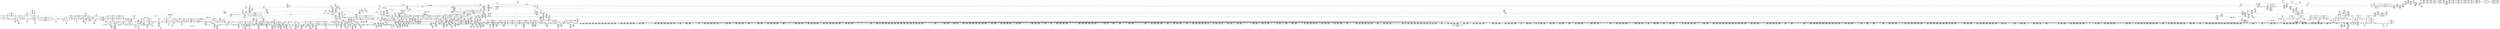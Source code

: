 digraph {
	CE0x4946a10 [shape=record,shape=Mrecord,label="{CE0x4946a10|i64*_getelementptr_inbounds_(_4_x_i64_,_4_x_i64_*___llvm_gcov_ctr130,_i64_0,_i64_3)|*Constant*}"]
	CE0x48db500 [shape=record,shape=Mrecord,label="{CE0x48db500|2472:_%struct.cred*,_:_CRE_3104,3108_|*MultipleSource*|Function::task_has_perm&Arg::tsk1::|Function::selinux_task_wait&Arg::p::|security/selinux/hooks.c,1525}"]
	CE0x48661b0 [shape=record,shape=Mrecord,label="{CE0x48661b0|task_has_perm:_tmp7|security/selinux/hooks.c,1525|*SummSink*}"]
	CE0x4878710 [shape=record,shape=Mrecord,label="{CE0x4878710|_call_void_mcount()_#3|*SummSource*}"]
	CE0x489fac0 [shape=record,shape=Mrecord,label="{CE0x489fac0|_call_void_mcount()_#3|*SummSource*}"]
	CE0x4879c50 [shape=record,shape=Mrecord,label="{CE0x4879c50|i64*_getelementptr_inbounds_(_24_x_i64_,_24_x_i64_*___llvm_gcov_ctr138,_i64_0,_i64_0)|*Constant*|*SummSource*}"]
	CE0x48a86e0 [shape=record,shape=Mrecord,label="{CE0x48a86e0|2472:_%struct.cred*,_:_CRE_2527,2528_}"]
	CE0x48ffc50 [shape=record,shape=Mrecord,label="{CE0x48ffc50|i64*_getelementptr_inbounds_(_24_x_i64_,_24_x_i64_*___llvm_gcov_ctr138,_i64_0,_i64_10)|*Constant*|*SummSource*}"]
	CE0x4927b50 [shape=record,shape=Mrecord,label="{CE0x4927b50|__rcu_read_unlock:_do.body}"]
	CE0x4954240 [shape=record,shape=Mrecord,label="{CE0x4954240|rcu_lock_release:_map|Function::rcu_lock_release&Arg::map::}"]
	CE0x491e8f0 [shape=record,shape=Mrecord,label="{CE0x491e8f0|i64*_getelementptr_inbounds_(_24_x_i64_,_24_x_i64_*___llvm_gcov_ctr138,_i64_0,_i64_20)|*Constant*|*SummSink*}"]
	CE0x48d5e50 [shape=record,shape=Mrecord,label="{CE0x48d5e50|2472:_%struct.cred*,_:_CRE_2943,2944_}"]
	CE0x490deb0 [shape=record,shape=Mrecord,label="{CE0x490deb0|128:_i8*,_:_CRE_168,176_|*MultipleSource*|*LoadInst*|security/selinux/hooks.c,1525|security/selinux/hooks.c,1525}"]
	CE0x48fb6f0 [shape=record,shape=Mrecord,label="{CE0x48fb6f0|rcu_read_unlock:_entry}"]
	CE0x497db90 [shape=record,shape=Mrecord,label="{CE0x497db90|__rcu_read_lock:_do.body|*SummSource*}"]
	CE0x4961f30 [shape=record,shape=Mrecord,label="{CE0x4961f30|__rcu_read_lock:_tmp1}"]
	CE0x48970f0 [shape=record,shape=Mrecord,label="{CE0x48970f0|2472:_%struct.cred*,_:_CRE_689,690_}"]
	CE0x48db940 [shape=record,shape=Mrecord,label="{CE0x48db940|2472:_%struct.cred*,_:_CRE_3112,3116_|*MultipleSource*|Function::task_has_perm&Arg::tsk1::|Function::selinux_task_wait&Arg::p::|security/selinux/hooks.c,1525}"]
	CE0x48df930 [shape=record,shape=Mrecord,label="{CE0x48df930|2472:_%struct.cred*,_:_CRE_6000,6008_|*MultipleSource*|Function::task_has_perm&Arg::tsk1::|Function::selinux_task_wait&Arg::p::|security/selinux/hooks.c,1525}"]
	CE0x48d9520 [shape=record,shape=Mrecord,label="{CE0x48d9520|2472:_%struct.cred*,_:_CRE_2976,2980_|*MultipleSource*|Function::task_has_perm&Arg::tsk1::|Function::selinux_task_wait&Arg::p::|security/selinux/hooks.c,1525}"]
	CE0x489fc60 [shape=record,shape=Mrecord,label="{CE0x489fc60|task_has_perm:_tmp19|security/selinux/hooks.c,1525}"]
	CE0x486c780 [shape=record,shape=Mrecord,label="{CE0x486c780|task_has_perm:_tsk1|Function::task_has_perm&Arg::tsk1::|*SummSource*}"]
	CE0x485e3b0 [shape=record,shape=Mrecord,label="{CE0x485e3b0|COLLAPSED:_GCMRE___llvm_gcov_ctr291_internal_global_2_x_i64_zeroinitializer:_elem_0:default:}"]
	CE0x48b51d0 [shape=record,shape=Mrecord,label="{CE0x48b51d0|2472:_%struct.cred*,_:_CRE_1824,1832_|*MultipleSource*|Function::task_has_perm&Arg::tsk1::|Function::selinux_task_wait&Arg::p::|security/selinux/hooks.c,1525}"]
	CE0x48e7c80 [shape=record,shape=Mrecord,label="{CE0x48e7c80|2472:_%struct.cred*,_:_CRE_6368,6376_|*MultipleSource*|Function::task_has_perm&Arg::tsk1::|Function::selinux_task_wait&Arg::p::|security/selinux/hooks.c,1525}"]
	CE0x4950240 [shape=record,shape=Mrecord,label="{CE0x4950240|rcu_read_unlock:_tmp17|include/linux/rcupdate.h,933|*SummSource*}"]
	CE0x48fb8e0 [shape=record,shape=Mrecord,label="{CE0x48fb8e0|_ret_void,_!dbg_!27735|include/linux/rcupdate.h,938|*SummSink*}"]
	CE0x4925090 [shape=record,shape=Mrecord,label="{CE0x4925090|_call_void_mcount()_#3|*SummSink*}"]
	CE0x48d3440 [shape=record,shape=Mrecord,label="{CE0x48d3440|2472:_%struct.cred*,_:_CRE_2907,2908_}"]
	CE0x4954740 [shape=record,shape=Mrecord,label="{CE0x4954740|_ret_void,_!dbg_!27717|include/linux/rcupdate.h,424}"]
	CE0x4914510 [shape=record,shape=Mrecord,label="{CE0x4914510|GLOBAL:_task_has_perm.__warned48|Global_var:task_has_perm.__warned48|*SummSource*}"]
	CE0x48a31b0 [shape=record,shape=Mrecord,label="{CE0x48a31b0|rcu_read_lock:_tmp12|include/linux/rcupdate.h,882}"]
	CE0x48e4970 [shape=record,shape=Mrecord,label="{CE0x48e4970|2472:_%struct.cred*,_:_CRE_6318,6319_}"]
	CE0x4967fd0 [shape=record,shape=Mrecord,label="{CE0x4967fd0|i64*_getelementptr_inbounds_(_4_x_i64_,_4_x_i64_*___llvm_gcov_ctr130,_i64_0,_i64_2)|*Constant*|*SummSink*}"]
	CE0x4983090 [shape=record,shape=Mrecord,label="{CE0x4983090|_ret_void,_!dbg_!27720|./arch/x86/include/asm/preempt.h,78|*SummSource*}"]
	CE0x4943f50 [shape=record,shape=Mrecord,label="{CE0x4943f50|rcu_read_unlock:_do.body|*SummSource*}"]
	CE0x485ace0 [shape=record,shape=Mrecord,label="{CE0x485ace0|_ret_%struct.task_struct*_%tmp4,_!dbg_!27714|./arch/x86/include/asm/current.h,14|*SummSource*}"]
	CE0x48f0650 [shape=record,shape=Mrecord,label="{CE0x48f0650|GLOBAL:_task_has_perm.__warned|Global_var:task_has_perm.__warned|*SummSource*}"]
	CE0x49414d0 [shape=record,shape=Mrecord,label="{CE0x49414d0|rcu_read_unlock:_if.then|*SummSource*}"]
	CE0x49614d0 [shape=record,shape=Mrecord,label="{CE0x49614d0|rcu_lock_release:_tmp7|*SummSource*}"]
	CE0x4957800 [shape=record,shape=Mrecord,label="{CE0x4957800|i8*_undef|*Constant*|*SummSource*}"]
	CE0x48d1320 [shape=record,shape=Mrecord,label="{CE0x48d1320|rcu_read_unlock:_tmp|*SummSource*}"]
	CE0x4982610 [shape=record,shape=Mrecord,label="{CE0x4982610|i64*_getelementptr_inbounds_(_4_x_i64_,_4_x_i64_*___llvm_gcov_ctr129,_i64_0,_i64_3)|*Constant*|*SummSink*}"]
	CE0x48b1f90 [shape=record,shape=Mrecord,label="{CE0x48b1f90|task_has_perm:_do.body}"]
	CE0x4869450 [shape=record,shape=Mrecord,label="{CE0x4869450|2472:_%struct.cred*,_:_CRE_600,608_|*MultipleSource*|Function::task_has_perm&Arg::tsk1::|Function::selinux_task_wait&Arg::p::|security/selinux/hooks.c,1525}"]
	CE0x48a5ca0 [shape=record,shape=Mrecord,label="{CE0x48a5ca0|2472:_%struct.cred*,_:_CRE_2336,2344_|*MultipleSource*|Function::task_has_perm&Arg::tsk1::|Function::selinux_task_wait&Arg::p::|security/selinux/hooks.c,1525}"]
	CE0x495e460 [shape=record,shape=Mrecord,label="{CE0x495e460|i64*_getelementptr_inbounds_(_4_x_i64_,_4_x_i64_*___llvm_gcov_ctr134,_i64_0,_i64_2)|*Constant*|*SummSource*}"]
	CE0x494f780 [shape=record,shape=Mrecord,label="{CE0x494f780|rcu_read_unlock:_tmp21|include/linux/rcupdate.h,935}"]
	CE0x485a8c0 [shape=record,shape=Mrecord,label="{CE0x485a8c0|2472:_%struct.cred*,_:_CRE_2965,2966_}"]
	CE0x48a6f60 [shape=record,shape=Mrecord,label="{CE0x48a6f60|2472:_%struct.cred*,_:_CRE_2416,2424_|*MultipleSource*|Function::task_has_perm&Arg::tsk1::|Function::selinux_task_wait&Arg::p::|security/selinux/hooks.c,1525}"]
	CE0x48b48d0 [shape=record,shape=Mrecord,label="{CE0x48b48d0|2472:_%struct.cred*,_:_CRE_772,776_|*MultipleSource*|Function::task_has_perm&Arg::tsk1::|Function::selinux_task_wait&Arg::p::|security/selinux/hooks.c,1525}"]
	CE0x48df2d0 [shape=record,shape=Mrecord,label="{CE0x48df2d0|2472:_%struct.cred*,_:_CRE_5976,5984_|*MultipleSource*|Function::task_has_perm&Arg::tsk1::|Function::selinux_task_wait&Arg::p::|security/selinux/hooks.c,1525}"]
	CE0x48f3940 [shape=record,shape=Mrecord,label="{CE0x48f3940|task_has_perm:_call3|security/selinux/hooks.c,1525|*SummSink*}"]
	CE0x494a880 [shape=record,shape=Mrecord,label="{CE0x494a880|rcu_read_unlock:_land.lhs.true2|*SummSource*}"]
	CE0x4908e00 [shape=record,shape=Mrecord,label="{CE0x4908e00|task_has_perm:_tmp20|security/selinux/hooks.c,1525|*SummSink*}"]
	CE0x4965ad0 [shape=record,shape=Mrecord,label="{CE0x4965ad0|rcu_lock_release:_tmp4|include/linux/rcupdate.h,423|*SummSink*}"]
	CE0x4878f10 [shape=record,shape=Mrecord,label="{CE0x4878f10|rcu_read_unlock:_tmp1|*SummSource*}"]
	CE0x4859f40 [shape=record,shape=Mrecord,label="{CE0x4859f40|2472:_%struct.cred*,_:_CRE_2957,2958_}"]
	CE0x48a91c0 [shape=record,shape=Mrecord,label="{CE0x48a91c0|2472:_%struct.cred*,_:_CRE_2544,2568_|*MultipleSource*|Function::task_has_perm&Arg::tsk1::|Function::selinux_task_wait&Arg::p::|security/selinux/hooks.c,1525}"]
	CE0x48e65f0 [shape=record,shape=Mrecord,label="{CE0x48e65f0|2472:_%struct.cred*,_:_CRE_6342,6343_}"]
	CE0x48d5ac0 [shape=record,shape=Mrecord,label="{CE0x48d5ac0|2472:_%struct.cred*,_:_CRE_2940,2941_}"]
	CE0x4886340 [shape=record,shape=Mrecord,label="{CE0x4886340|2472:_%struct.cred*,_:_CRE_2076,2080_|*MultipleSource*|Function::task_has_perm&Arg::tsk1::|Function::selinux_task_wait&Arg::p::|security/selinux/hooks.c,1525}"]
	CE0x4976fe0 [shape=record,shape=Mrecord,label="{CE0x4976fe0|i64*_getelementptr_inbounds_(_4_x_i64_,_4_x_i64_*___llvm_gcov_ctr135,_i64_0,_i64_2)|*Constant*|*SummSink*}"]
	CE0x48a92f0 [shape=record,shape=Mrecord,label="{CE0x48a92f0|2472:_%struct.cred*,_:_CRE_2568,2576_|*MultipleSource*|Function::task_has_perm&Arg::tsk1::|Function::selinux_task_wait&Arg::p::|security/selinux/hooks.c,1525}"]
	CE0x48f9f90 [shape=record,shape=Mrecord,label="{CE0x48f9f90|avc_has_perm:_tclass|Function::avc_has_perm&Arg::tclass::}"]
	CE0x4944480 [shape=record,shape=Mrecord,label="{CE0x4944480|i64*_getelementptr_inbounds_(_4_x_i64_,_4_x_i64_*___llvm_gcov_ctr130,_i64_0,_i64_2)|*Constant*}"]
	CE0x48e4aa0 [shape=record,shape=Mrecord,label="{CE0x48e4aa0|2472:_%struct.cred*,_:_CRE_6319,6320_}"]
	CE0x48f1410 [shape=record,shape=Mrecord,label="{CE0x48f1410|i64_5|*Constant*}"]
	CE0x48f7a50 [shape=record,shape=Mrecord,label="{CE0x48f7a50|0:_i32,_4:_i32,_8:_i32,_12:_i32,_:_CMRE_4,8_|*MultipleSource*|security/selinux/hooks.c,1526|security/selinux/hooks.c,1526|security/selinux/hooks.c,1526}"]
	CE0x495bba0 [shape=record,shape=Mrecord,label="{CE0x495bba0|__preempt_count_sub:_do.end|*SummSink*}"]
	CE0x4909d90 [shape=record,shape=Mrecord,label="{CE0x4909d90|i64_2|*Constant*}"]
	CE0x484f890 [shape=record,shape=Mrecord,label="{CE0x484f890|i8_1|*Constant*|*SummSource*}"]
	CE0x4853d40 [shape=record,shape=Mrecord,label="{CE0x4853d40|0:_i8,_:_GCMR_rcu_read_unlock.__warned_internal_global_i8_0,_section_.data.unlikely_,_align_1:_elem_0:default:}"]
	CE0x49b9740 [shape=record,shape=Mrecord,label="{CE0x49b9740|i64*_getelementptr_inbounds_(_4_x_i64_,_4_x_i64_*___llvm_gcov_ctr129,_i64_0,_i64_0)|*Constant*}"]
	CE0x4859140 [shape=record,shape=Mrecord,label="{CE0x4859140|i32_4|*Constant*}"]
	CE0x48ea7c0 [shape=record,shape=Mrecord,label="{CE0x48ea7c0|2472:_%struct.cred*,_:_CRE_6520,6528_|*MultipleSource*|Function::task_has_perm&Arg::tsk1::|Function::selinux_task_wait&Arg::p::|security/selinux/hooks.c,1525}"]
	CE0x48e7b50 [shape=record,shape=Mrecord,label="{CE0x48e7b50|2472:_%struct.cred*,_:_CRE_6360,6368_|*MultipleSource*|Function::task_has_perm&Arg::tsk1::|Function::selinux_task_wait&Arg::p::|security/selinux/hooks.c,1525}"]
	CE0x48b0490 [shape=record,shape=Mrecord,label="{CE0x48b0490|GLOBAL:_rcu_read_lock.__warned|Global_var:rcu_read_lock.__warned}"]
	"CONST[source:0(mediator),value:0(static)][purpose:{operation}]"
	CE0x490eaf0 [shape=record,shape=Mrecord,label="{CE0x490eaf0|task_has_perm:_tmp30|security/selinux/hooks.c,1525}"]
	CE0x4894260 [shape=record,shape=Mrecord,label="{CE0x4894260|__rcu_read_lock:_tmp7|include/linux/rcupdate.h,240}"]
	CE0x489a110 [shape=record,shape=Mrecord,label="{CE0x489a110|task_has_perm:_do.body21|*SummSink*}"]
	CE0x48e37a0 [shape=record,shape=Mrecord,label="{CE0x48e37a0|2472:_%struct.cred*,_:_CRE_6303,6304_}"]
	CE0x48e7690 [shape=record,shape=Mrecord,label="{CE0x48e7690|2472:_%struct.cred*,_:_CRE_6356,6357_}"]
	CE0x49085a0 [shape=record,shape=Mrecord,label="{CE0x49085a0|i64*_getelementptr_inbounds_(_24_x_i64_,_24_x_i64_*___llvm_gcov_ctr138,_i64_0,_i64_9)|*Constant*|*SummSource*}"]
	CE0x48599d0 [shape=record,shape=Mrecord,label="{CE0x48599d0|_call_void_mcount()_#3|*SummSource*}"]
	CE0x4920da0 [shape=record,shape=Mrecord,label="{CE0x4920da0|task_has_perm:_tmp51|security/selinux/hooks.c,1526|*SummSink*}"]
	CE0x4961800 [shape=record,shape=Mrecord,label="{CE0x4961800|i8*_undef|*Constant*}"]
	CE0x489f1f0 [shape=record,shape=Mrecord,label="{CE0x489f1f0|__preempt_count_add:_tmp5|./arch/x86/include/asm/preempt.h,72}"]
	CE0x4979ba0 [shape=record,shape=Mrecord,label="{CE0x4979ba0|rcu_lock_acquire:_tmp5|include/linux/rcupdate.h,418|*SummSink*}"]
	CE0x48dbb60 [shape=record,shape=Mrecord,label="{CE0x48dbb60|2472:_%struct.cred*,_:_CRE_3116,3120_|*MultipleSource*|Function::task_has_perm&Arg::tsk1::|Function::selinux_task_wait&Arg::p::|security/selinux/hooks.c,1525}"]
	CE0x4861ff0 [shape=record,shape=Mrecord,label="{CE0x4861ff0|task_has_perm:_do.body10|*SummSource*}"]
	CE0x48a0670 [shape=record,shape=Mrecord,label="{CE0x48a0670|rcu_read_unlock:_tmp12|include/linux/rcupdate.h,933|*SummSink*}"]
	CE0x48a7170 [shape=record,shape=Mrecord,label="{CE0x48a7170|2472:_%struct.cred*,_:_CRE_2424,2472_|*MultipleSource*|Function::task_has_perm&Arg::tsk1::|Function::selinux_task_wait&Arg::p::|security/selinux/hooks.c,1525}"]
	CE0x48e7fc0 [shape=record,shape=Mrecord,label="{CE0x48e7fc0|2472:_%struct.cred*,_:_CRE_6384,6392_|*MultipleSource*|Function::task_has_perm&Arg::tsk1::|Function::selinux_task_wait&Arg::p::|security/selinux/hooks.c,1525}"]
	CE0x487d610 [shape=record,shape=Mrecord,label="{CE0x487d610|_ret_void,_!dbg_!27717|include/linux/rcupdate.h,419|*SummSink*}"]
	CE0x4969a10 [shape=record,shape=Mrecord,label="{CE0x4969a10|i64*_getelementptr_inbounds_(_4_x_i64_,_4_x_i64_*___llvm_gcov_ctr130,_i64_0,_i64_0)|*Constant*|*SummSource*}"]
	CE0x490b6a0 [shape=record,shape=Mrecord,label="{CE0x490b6a0|128:_i8*,_:_CRE_24,28_|*MultipleSource*|*LoadInst*|security/selinux/hooks.c,1525|security/selinux/hooks.c,1525}"]
	CE0x4853390 [shape=record,shape=Mrecord,label="{CE0x4853390|2472:_%struct.cred*,_:_CRE_464,472_|*MultipleSource*|Function::task_has_perm&Arg::tsk1::|Function::selinux_task_wait&Arg::p::|security/selinux/hooks.c,1525}"]
	CE0x48786a0 [shape=record,shape=Mrecord,label="{CE0x48786a0|_call_void_mcount()_#3}"]
	CE0x48d70b0 [shape=record,shape=Mrecord,label="{CE0x48d70b0|task_has_perm:_tmp45|security/selinux/hooks.c,1526|*SummSink*}"]
	CE0x485a400 [shape=record,shape=Mrecord,label="{CE0x485a400|2472:_%struct.cred*,_:_CRE_2961,2962_}"]
	CE0x489c110 [shape=record,shape=Mrecord,label="{CE0x489c110|2472:_%struct.cred*,_:_CRE_2104,2112_|*MultipleSource*|Function::task_has_perm&Arg::tsk1::|Function::selinux_task_wait&Arg::p::|security/selinux/hooks.c,1525}"]
	CE0x486b080 [shape=record,shape=Mrecord,label="{CE0x486b080|selinux_task_wait:_tmp}"]
	CE0x48f99b0 [shape=record,shape=Mrecord,label="{CE0x48f99b0|avc_has_perm:_tsid|Function::avc_has_perm&Arg::tsid::|*SummSink*}"]
	CE0x487abd0 [shape=record,shape=Mrecord,label="{CE0x487abd0|2472:_%struct.cred*,_:_CRE_700,701_}"]
	CE0x49169b0 [shape=record,shape=Mrecord,label="{CE0x49169b0|task_has_perm:_tmp39|security/selinux/hooks.c,1526|*SummSource*}"]
	CE0x48d7220 [shape=record,shape=Mrecord,label="{CE0x48d7220|task_has_perm:_tmp46|security/selinux/hooks.c,1526}"]
	CE0x48f3300 [shape=record,shape=Mrecord,label="{CE0x48f3300|task_has_perm:_tmp13|security/selinux/hooks.c,1525|*SummSink*}"]
	CE0x48a9750 [shape=record,shape=Mrecord,label="{CE0x48a9750|2472:_%struct.cred*,_:_CRE_2584,2592_|*MultipleSource*|Function::task_has_perm&Arg::tsk1::|Function::selinux_task_wait&Arg::p::|security/selinux/hooks.c,1525}"]
	CE0x48e5ed0 [shape=record,shape=Mrecord,label="{CE0x48e5ed0|2472:_%struct.cred*,_:_CRE_6336,6337_}"]
	CE0x48e78f0 [shape=record,shape=Mrecord,label="{CE0x48e78f0|2472:_%struct.cred*,_:_CRE_6358,6359_}"]
	CE0x4979750 [shape=record,shape=Mrecord,label="{CE0x4979750|GLOBAL:_lock_acquire|*Constant*|*SummSource*}"]
	CE0x48d0d90 [shape=record,shape=Mrecord,label="{CE0x48d0d90|_call_void_asm_sideeffect_,_memory_,_dirflag_,_fpsr_,_flags_()_#3,_!dbg_!27714,_!srcloc_!27715|include/linux/rcupdate.h,239|*SummSink*}"]
	CE0x49509b0 [shape=record,shape=Mrecord,label="{CE0x49509b0|rcu_read_unlock:_tmp18|include/linux/rcupdate.h,933|*SummSink*}"]
	CE0x4982ab0 [shape=record,shape=Mrecord,label="{CE0x4982ab0|_call_void_mcount()_#3|*SummSink*}"]
	CE0x48f2cb0 [shape=record,shape=Mrecord,label="{CE0x48f2cb0|task_has_perm:_tmp12|security/selinux/hooks.c,1525|*SummSource*}"]
	CE0x495ee80 [shape=record,shape=Mrecord,label="{CE0x495ee80|__preempt_count_sub:_tmp7|./arch/x86/include/asm/preempt.h,78|*SummSink*}"]
	CE0x4850420 [shape=record,shape=Mrecord,label="{CE0x4850420|rcu_read_unlock:_tobool|include/linux/rcupdate.h,933}"]
	CE0x495d6d0 [shape=record,shape=Mrecord,label="{CE0x495d6d0|__rcu_read_unlock:_tmp3|*SummSource*}"]
	CE0x48cfe80 [shape=record,shape=Mrecord,label="{CE0x48cfe80|rcu_read_lock:_tmp8|include/linux/rcupdate.h,882|*SummSource*}"]
	CE0x4952140 [shape=record,shape=Mrecord,label="{CE0x4952140|i8*_getelementptr_inbounds_(_44_x_i8_,_44_x_i8_*_.str47,_i32_0,_i32_0)|*Constant*}"]
	CE0x487acc0 [shape=record,shape=Mrecord,label="{CE0x487acc0|2472:_%struct.cred*,_:_CRE_701,702_}"]
	CE0x48eeb00 [shape=record,shape=Mrecord,label="{CE0x48eeb00|2472:_%struct.cred*,_:_CRE_10584,10592_|*MultipleSource*|Function::task_has_perm&Arg::tsk1::|Function::selinux_task_wait&Arg::p::|security/selinux/hooks.c,1525}"]
	CE0x48d34f0 [shape=record,shape=Mrecord,label="{CE0x48d34f0|2472:_%struct.cred*,_:_CRE_2908,2909_}"]
	CE0x486a230 [shape=record,shape=Mrecord,label="{CE0x486a230|get_current:_tmp4|./arch/x86/include/asm/current.h,14|*SummSource*}"]
	CE0x495a870 [shape=record,shape=Mrecord,label="{CE0x495a870|i64*_getelementptr_inbounds_(_4_x_i64_,_4_x_i64_*___llvm_gcov_ctr135,_i64_0,_i64_3)|*Constant*|*SummSource*}"]
	CE0x48a6270 [shape=record,shape=Mrecord,label="{CE0x48a6270|2472:_%struct.cred*,_:_CRE_2360,2368_|*MultipleSource*|Function::task_has_perm&Arg::tsk1::|Function::selinux_task_wait&Arg::p::|security/selinux/hooks.c,1525}"]
	CE0x48de5e0 [shape=record,shape=Mrecord,label="{CE0x48de5e0|2472:_%struct.cred*,_:_CRE_5928,5936_|*MultipleSource*|Function::task_has_perm&Arg::tsk1::|Function::selinux_task_wait&Arg::p::|security/selinux/hooks.c,1525}"]
	CE0x484b5e0 [shape=record,shape=Mrecord,label="{CE0x484b5e0|2472:_%struct.cred*,_:_CRE_652,656_|*MultipleSource*|Function::task_has_perm&Arg::tsk1::|Function::selinux_task_wait&Arg::p::|security/selinux/hooks.c,1525}"]
	CE0x485e7d0 [shape=record,shape=Mrecord,label="{CE0x485e7d0|2472:_%struct.cred*,_:_CRE_720,728_|*MultipleSource*|Function::task_has_perm&Arg::tsk1::|Function::selinux_task_wait&Arg::p::|security/selinux/hooks.c,1525}"]
	CE0x4931e70 [shape=record,shape=Mrecord,label="{CE0x4931e70|rcu_read_lock:_bb}"]
	CE0x48a2c80 [shape=record,shape=Mrecord,label="{CE0x48a2c80|rcu_read_lock:_tmp11|include/linux/rcupdate.h,882}"]
	CE0x4906670 [shape=record,shape=Mrecord,label="{CE0x4906670|_call_void_lockdep_rcu_suspicious(i8*_getelementptr_inbounds_(_25_x_i8_,_25_x_i8_*_.str45,_i32_0,_i32_0),_i32_883,_i8*_getelementptr_inbounds_(_42_x_i8_,_42_x_i8_*_.str46,_i32_0,_i32_0))_#10,_!dbg_!27728|include/linux/rcupdate.h,882}"]
	CE0x487d010 [shape=record,shape=Mrecord,label="{CE0x487d010|i64*_getelementptr_inbounds_(_4_x_i64_,_4_x_i64_*___llvm_gcov_ctr128,_i64_0,_i64_0)|*Constant*}"]
	CE0x4957dd0 [shape=record,shape=Mrecord,label="{CE0x4957dd0|__rcu_read_lock:_tmp3|*SummSink*}"]
	CE0x489bd50 [shape=record,shape=Mrecord,label="{CE0x489bd50|2472:_%struct.cred*,_:_CRE_2088,2096_|*MultipleSource*|Function::task_has_perm&Arg::tsk1::|Function::selinux_task_wait&Arg::p::|security/selinux/hooks.c,1525}"]
	CE0x4869630 [shape=record,shape=Mrecord,label="{CE0x4869630|2472:_%struct.cred*,_:_CRE_608,616_|*MultipleSource*|Function::task_has_perm&Arg::tsk1::|Function::selinux_task_wait&Arg::p::|security/selinux/hooks.c,1525}"]
	CE0x48704a0 [shape=record,shape=Mrecord,label="{CE0x48704a0|_ret_i32_%call1,_!dbg_!27714|security/selinux/hooks.c,3675|*SummSink*}"]
	CE0x49209a0 [shape=record,shape=Mrecord,label="{CE0x49209a0|i64*_getelementptr_inbounds_(_24_x_i64_,_24_x_i64_*___llvm_gcov_ctr138,_i64_0,_i64_22)|*Constant*}"]
	CE0x48ee8d0 [shape=record,shape=Mrecord,label="{CE0x48ee8d0|2472:_%struct.cred*,_:_CRE_10576,10584_|*MultipleSource*|Function::task_has_perm&Arg::tsk1::|Function::selinux_task_wait&Arg::p::|security/selinux/hooks.c,1525}"]
	CE0x49116d0 [shape=record,shape=Mrecord,label="{CE0x49116d0|task_has_perm:_tmp31|*LoadInst*|security/selinux/hooks.c,1526|*SummSource*}"]
	CE0x48a5190 [shape=record,shape=Mrecord,label="{CE0x48a5190|2472:_%struct.cred*,_:_CRE_2288,2296_|*MultipleSource*|Function::task_has_perm&Arg::tsk1::|Function::selinux_task_wait&Arg::p::|security/selinux/hooks.c,1525}"]
	CE0x48efc80 [shape=record,shape=Mrecord,label="{CE0x48efc80|2472:_%struct.cred*,_:_CRE_10632,10640_|*MultipleSource*|Function::task_has_perm&Arg::tsk1::|Function::selinux_task_wait&Arg::p::|security/selinux/hooks.c,1525}"]
	CE0x4978950 [shape=record,shape=Mrecord,label="{CE0x4978950|GLOBAL:_lock_release|*Constant*|*SummSource*}"]
	CE0x48a9970 [shape=record,shape=Mrecord,label="{CE0x48a9970|2472:_%struct.cred*,_:_CRE_2592,2594_|*MultipleSource*|Function::task_has_perm&Arg::tsk1::|Function::selinux_task_wait&Arg::p::|security/selinux/hooks.c,1525}"]
	CE0x496a710 [shape=record,shape=Mrecord,label="{CE0x496a710|rcu_lock_acquire:___here|*SummSource*}"]
	CE0x48b2c30 [shape=record,shape=Mrecord,label="{CE0x48b2c30|rcu_read_unlock:_if.then|*SummSink*}"]
	CE0x48e3d90 [shape=record,shape=Mrecord,label="{CE0x48e3d90|2472:_%struct.cred*,_:_CRE_6308,6309_}"]
	CE0x4910f80 [shape=record,shape=Mrecord,label="{CE0x4910f80|rcu_read_lock:_tmp17|include/linux/rcupdate.h,882|*SummSource*}"]
	CE0x49569a0 [shape=record,shape=Mrecord,label="{CE0x49569a0|i64*_getelementptr_inbounds_(_4_x_i64_,_4_x_i64_*___llvm_gcov_ctr133,_i64_0,_i64_0)|*Constant*|*SummSink*}"]
	CE0x48a7710 [shape=record,shape=Mrecord,label="{CE0x48a7710|2472:_%struct.cred*,_:_CRE_2488,2504_|*MultipleSource*|Function::task_has_perm&Arg::tsk1::|Function::selinux_task_wait&Arg::p::|security/selinux/hooks.c,1525}"]
	CE0x48dea20 [shape=record,shape=Mrecord,label="{CE0x48dea20|2472:_%struct.cred*,_:_CRE_5944,5952_|*MultipleSource*|Function::task_has_perm&Arg::tsk1::|Function::selinux_task_wait&Arg::p::|security/selinux/hooks.c,1525}"]
	CE0x48d2ef0 [shape=record,shape=Mrecord,label="{CE0x48d2ef0|rcu_read_lock:_tobool|include/linux/rcupdate.h,882|*SummSink*}"]
	CE0x494f200 [shape=record,shape=Mrecord,label="{CE0x494f200|rcu_read_unlock:_tmp20|include/linux/rcupdate.h,933|*SummSink*}"]
	CE0x491ec60 [shape=record,shape=Mrecord,label="{CE0x491ec60|task_has_perm:_tmp48|security/selinux/hooks.c,1526|*SummSource*}"]
	CE0x4866900 [shape=record,shape=Mrecord,label="{CE0x4866900|i32_22|*Constant*}"]
	CE0x492dee0 [shape=record,shape=Mrecord,label="{CE0x492dee0|__preempt_count_sub:_bb|*SummSource*}"]
	CE0x491e860 [shape=record,shape=Mrecord,label="{CE0x491e860|i64*_getelementptr_inbounds_(_24_x_i64_,_24_x_i64_*___llvm_gcov_ctr138,_i64_0,_i64_20)|*Constant*|*SummSource*}"]
	CE0x48ac1d0 [shape=record,shape=Mrecord,label="{CE0x48ac1d0|2472:_%struct.cred*,_:_CRE_2728,2736_|*MultipleSource*|Function::task_has_perm&Arg::tsk1::|Function::selinux_task_wait&Arg::p::|security/selinux/hooks.c,1525}"]
	CE0x48a3fe0 [shape=record,shape=Mrecord,label="{CE0x48a3fe0|GLOBAL:_lockdep_rcu_suspicious|*Constant*|*SummSink*}"]
	CE0x4902a30 [shape=record,shape=Mrecord,label="{CE0x4902a30|i64_0|*Constant*|*SummSink*}"]
	CE0x493e340 [shape=record,shape=Mrecord,label="{CE0x493e340|i8*_getelementptr_inbounds_(_42_x_i8_,_42_x_i8_*_.str46,_i32_0,_i32_0)|*Constant*|*SummSource*}"]
	CE0x4933970 [shape=record,shape=Mrecord,label="{CE0x4933970|rcu_read_unlock:_call|include/linux/rcupdate.h,933}"]
	CE0x494ea80 [shape=record,shape=Mrecord,label="{CE0x494ea80|rcu_read_unlock:_tmp19|include/linux/rcupdate.h,933}"]
	CE0x4953ef0 [shape=record,shape=Mrecord,label="{CE0x4953ef0|rcu_lock_release:_entry|*SummSink*}"]
	CE0x48d4560 [shape=record,shape=Mrecord,label="{CE0x48d4560|2472:_%struct.cred*,_:_CRE_2922,2923_}"]
	CE0x495f430 [shape=record,shape=Mrecord,label="{CE0x495f430|i64*_getelementptr_inbounds_(_4_x_i64_,_4_x_i64_*___llvm_gcov_ctr129,_i64_0,_i64_0)|*Constant*|*SummSink*}"]
	CE0x4933820 [shape=record,shape=Mrecord,label="{CE0x4933820|rcu_read_lock:_if.then|*SummSink*}"]
	CE0x48d2e10 [shape=record,shape=Mrecord,label="{CE0x48d2e10|rcu_read_lock:_call|include/linux/rcupdate.h,882|*SummSink*}"]
	CE0x4933b50 [shape=record,shape=Mrecord,label="{CE0x4933b50|rcu_read_unlock:_tmp3}"]
	CE0x5ba45b0 [shape=record,shape=Mrecord,label="{CE0x5ba45b0|selinux_task_wait:_tmp1}"]
	CE0x48e23b0 [shape=record,shape=Mrecord,label="{CE0x48e23b0|2472:_%struct.cred*,_:_CRE_6288,6289_}"]
	CE0x485eb80 [shape=record,shape=Mrecord,label="{CE0x485eb80|2472:_%struct.cred*,_:_CRE_736,744_|*MultipleSource*|Function::task_has_perm&Arg::tsk1::|Function::selinux_task_wait&Arg::p::|security/selinux/hooks.c,1525}"]
	CE0x494d710 [shape=record,shape=Mrecord,label="{CE0x494d710|rcu_read_unlock:_tmp16|include/linux/rcupdate.h,933|*SummSink*}"]
	CE0x495d660 [shape=record,shape=Mrecord,label="{CE0x495d660|%struct.lockdep_map*_null|*Constant*|*SummSource*}"]
	CE0x4884650 [shape=record,shape=Mrecord,label="{CE0x4884650|task_has_perm:_bb}"]
	CE0x48fff60 [shape=record,shape=Mrecord,label="{CE0x48fff60|task_has_perm:_tmp23|security/selinux/hooks.c,1525}"]
	CE0x48d4c80 [shape=record,shape=Mrecord,label="{CE0x48d4c80|2472:_%struct.cred*,_:_CRE_2928,2929_}"]
	CE0x4912b80 [shape=record,shape=Mrecord,label="{CE0x4912b80|i64_14|*Constant*|*SummSource*}"]
	CE0x4941fd0 [shape=record,shape=Mrecord,label="{CE0x4941fd0|i64*_getelementptr_inbounds_(_4_x_i64_,_4_x_i64_*___llvm_gcov_ctr130,_i64_0,_i64_1)|*Constant*|*SummSource*}"]
	CE0x4902470 [shape=record,shape=Mrecord,label="{CE0x4902470|GLOBAL:___llvm_gcov_ctr138|Global_var:__llvm_gcov_ctr138|*SummSource*}"]
	CE0x495a900 [shape=record,shape=Mrecord,label="{CE0x495a900|__preempt_count_sub:_tmp6|./arch/x86/include/asm/preempt.h,78}"]
	CE0x4851ae0 [shape=record,shape=Mrecord,label="{CE0x4851ae0|2472:_%struct.cred*,_:_CRE_112,116_|*MultipleSource*|Function::task_has_perm&Arg::tsk1::|Function::selinux_task_wait&Arg::p::|security/selinux/hooks.c,1525}"]
	CE0x48e5a10 [shape=record,shape=Mrecord,label="{CE0x48e5a10|2472:_%struct.cred*,_:_CRE_6332,6333_}"]
	CE0x49132c0 [shape=record,shape=Mrecord,label="{CE0x49132c0|task_has_perm:_tmp33|security/selinux/hooks.c,1526}"]
	CE0x48fc460 [shape=record,shape=Mrecord,label="{CE0x48fc460|i32_(i32,_i32,_i16,_i32,_%struct.common_audit_data*)*_bitcast_(i32_(i32,_i32,_i16,_i32,_%struct.common_audit_data.495*)*_avc_has_perm_to_i32_(i32,_i32,_i16,_i32,_%struct.common_audit_data*)*)|*Constant*|*SummSource*}"]
	CE0x4946770 [shape=record,shape=Mrecord,label="{CE0x4946770|_call_void_lock_acquire(%struct.lockdep_map*_%map,_i32_0,_i32_0,_i32_2,_i32_0,_%struct.lockdep_map*_null,_i64_ptrtoint_(i8*_blockaddress(_rcu_lock_acquire,_%__here)_to_i64))_#10,_!dbg_!27716|include/linux/rcupdate.h,418|*SummSource*}"]
	CE0x48b4ff0 [shape=record,shape=Mrecord,label="{CE0x48b4ff0|2472:_%struct.cred*,_:_CRE_1816,1817_|*MultipleSource*|Function::task_has_perm&Arg::tsk1::|Function::selinux_task_wait&Arg::p::|security/selinux/hooks.c,1525}"]
	CE0x487a3a0 [shape=record,shape=Mrecord,label="{CE0x487a3a0|2472:_%struct.cred*,_:_CRE_690,691_}"]
	CE0x48a1410 [shape=record,shape=Mrecord,label="{CE0x48a1410|task_has_perm:_tmp15|security/selinux/hooks.c,1525}"]
	CE0x48785c0 [shape=record,shape=Mrecord,label="{CE0x48785c0|_call_void_rcu_lock_acquire(%struct.lockdep_map*_rcu_lock_map)_#10,_!dbg_!27711|include/linux/rcupdate.h,881}"]
	CE0x48d5860 [shape=record,shape=Mrecord,label="{CE0x48d5860|2472:_%struct.cred*,_:_CRE_2938,2939_}"]
	CE0x4960460 [shape=record,shape=Mrecord,label="{CE0x4960460|__rcu_read_unlock:_tmp7|include/linux/rcupdate.h,245|*SummSource*}"]
	CE0x494ecc0 [shape=record,shape=Mrecord,label="{CE0x494ecc0|rcu_read_unlock:_tmp19|include/linux/rcupdate.h,933|*SummSink*}"]
	CE0x49525f0 [shape=record,shape=Mrecord,label="{CE0x49525f0|__rcu_read_lock:_tmp4|include/linux/rcupdate.h,239|*SummSink*}"]
	CE0x4858d90 [shape=record,shape=Mrecord,label="{CE0x4858d90|task_has_perm:_tsk2|Function::task_has_perm&Arg::tsk2::|*SummSource*}"]
	CE0x4948500 [shape=record,shape=Mrecord,label="{CE0x4948500|__preempt_count_add:_tmp5|./arch/x86/include/asm/preempt.h,72|*SummSource*}"]
	CE0x4857fa0 [shape=record,shape=Mrecord,label="{CE0x4857fa0|i64*_getelementptr_inbounds_(_2_x_i64_,_2_x_i64_*___llvm_gcov_ctr291,_i64_0,_i64_0)|*Constant*}"]
	CE0x4912500 [shape=record,shape=Mrecord,label="{CE0x4912500|task_has_perm:_tobool12|security/selinux/hooks.c,1526|*SummSource*}"]
	CE0x48eed30 [shape=record,shape=Mrecord,label="{CE0x48eed30|2472:_%struct.cred*,_:_CRE_10592,10600_|*MultipleSource*|Function::task_has_perm&Arg::tsk1::|Function::selinux_task_wait&Arg::p::|security/selinux/hooks.c,1525}"]
	CE0x4900940 [shape=record,shape=Mrecord,label="{CE0x4900940|task_has_perm:_tmp24|security/selinux/hooks.c,1525}"]
	CE0x48b3b00 [shape=record,shape=Mrecord,label="{CE0x48b3b00|i64*_getelementptr_inbounds_(_4_x_i64_,_4_x_i64_*___llvm_gcov_ctr130,_i64_0,_i64_2)|*Constant*|*SummSource*}"]
	CE0x48d3850 [shape=record,shape=Mrecord,label="{CE0x48d3850|2472:_%struct.cred*,_:_CRE_2911,2912_}"]
	CE0x493e3b0 [shape=record,shape=Mrecord,label="{CE0x493e3b0|i8*_getelementptr_inbounds_(_42_x_i8_,_42_x_i8_*_.str46,_i32_0,_i32_0)|*Constant*|*SummSink*}"]
	CE0x4895350 [shape=record,shape=Mrecord,label="{CE0x4895350|i64*_getelementptr_inbounds_(_11_x_i64_,_11_x_i64_*___llvm_gcov_ctr127,_i64_0,_i64_1)|*Constant*|*SummSink*}"]
	CE0x48f2700 [shape=record,shape=Mrecord,label="{CE0x48f2700|task_has_perm:_tmp11|security/selinux/hooks.c,1525|*SummSource*}"]
	CE0x4884740 [shape=record,shape=Mrecord,label="{CE0x4884740|task_has_perm:_bb|*SummSource*}"]
	CE0x4964780 [shape=record,shape=Mrecord,label="{CE0x4964780|i64*_getelementptr_inbounds_(_4_x_i64_,_4_x_i64_*___llvm_gcov_ctr129,_i64_0,_i64_2)|*Constant*}"]
	CE0x48a5700 [shape=record,shape=Mrecord,label="{CE0x48a5700|2472:_%struct.cred*,_:_CRE_2312,2320_|*MultipleSource*|Function::task_has_perm&Arg::tsk1::|Function::selinux_task_wait&Arg::p::|security/selinux/hooks.c,1525}"]
	CE0x49acfc0 [shape=record,shape=Mrecord,label="{CE0x49acfc0|__preempt_count_add:_tmp7|./arch/x86/include/asm/preempt.h,73|*SummSink*}"]
	CE0x48ea5a0 [shape=record,shape=Mrecord,label="{CE0x48ea5a0|2472:_%struct.cred*,_:_CRE_6512,6520_|*MultipleSource*|Function::task_has_perm&Arg::tsk1::|Function::selinux_task_wait&Arg::p::|security/selinux/hooks.c,1525}"]
	CE0x4910270 [shape=record,shape=Mrecord,label="{CE0x4910270|rcu_read_lock:_tmp16|include/linux/rcupdate.h,882}"]
	CE0x489d0c0 [shape=record,shape=Mrecord,label="{CE0x489d0c0|task_has_perm:_land.lhs.true13|*SummSink*}"]
	CE0x4970680 [shape=record,shape=Mrecord,label="{CE0x4970680|__preempt_count_add:_tmp7|./arch/x86/include/asm/preempt.h,73|*SummSource*}"]
	CE0x48b0b50 [shape=record,shape=Mrecord,label="{CE0x48b0b50|rcu_read_unlock:_tmp2|*SummSink*}"]
	CE0x4872dc0 [shape=record,shape=Mrecord,label="{CE0x4872dc0|2472:_%struct.cred*,_:_CRE_240,248_|*MultipleSource*|Function::task_has_perm&Arg::tsk1::|Function::selinux_task_wait&Arg::p::|security/selinux/hooks.c,1525}"]
	CE0x48fa880 [shape=record,shape=Mrecord,label="{CE0x48fa880|%struct.common_audit_data*_null|*Constant*|*SummSource*}"]
	CE0x49789c0 [shape=record,shape=Mrecord,label="{CE0x49789c0|i64_ptrtoint_(i8*_blockaddress(_rcu_lock_release,_%__here)_to_i64)|*Constant*|*SummSource*}"]
	CE0x484fa00 [shape=record,shape=Mrecord,label="{CE0x484fa00|i8_1|*Constant*|*SummSink*}"]
	CE0x4964b40 [shape=record,shape=Mrecord,label="{CE0x4964b40|__rcu_read_unlock:_tmp5|include/linux/rcupdate.h,244}"]
	CE0x48a8f60 [shape=record,shape=Mrecord,label="{CE0x48a8f60|2472:_%struct.cred*,_:_CRE_2535,2536_}"]
	CE0x48e2af0 [shape=record,shape=Mrecord,label="{CE0x48e2af0|2472:_%struct.cred*,_:_CRE_6292,6293_}"]
	CE0x48d99f0 [shape=record,shape=Mrecord,label="{CE0x48d99f0|2472:_%struct.cred*,_:_CRE_2992,3000_|*MultipleSource*|Function::task_has_perm&Arg::tsk1::|Function::selinux_task_wait&Arg::p::|security/selinux/hooks.c,1525}"]
	CE0x49672d0 [shape=record,shape=Mrecord,label="{CE0x49672d0|rcu_lock_release:___here}"]
	CE0x48f20f0 [shape=record,shape=Mrecord,label="{CE0x48f20f0|task_has_perm:_tmp10|security/selinux/hooks.c,1525|*SummSource*}"]
	CE0x497aee0 [shape=record,shape=Mrecord,label="{CE0x497aee0|__rcu_read_lock:_tmp3|*SummSource*}"]
	CE0x485fd20 [shape=record,shape=Mrecord,label="{CE0x485fd20|i64*_getelementptr_inbounds_(_2_x_i64_,_2_x_i64_*___llvm_gcov_ctr291,_i64_0,_i64_1)|*Constant*|*SummSink*}"]
	CE0x48af270 [shape=record,shape=Mrecord,label="{CE0x48af270|2472:_%struct.cred*,_:_CRE_2900,2904_|*MultipleSource*|Function::task_has_perm&Arg::tsk1::|Function::selinux_task_wait&Arg::p::|security/selinux/hooks.c,1525}"]
	CE0x4867bc0 [shape=record,shape=Mrecord,label="{CE0x4867bc0|2472:_%struct.cred*,_:_CRE_1840,1844_|*MultipleSource*|Function::task_has_perm&Arg::tsk1::|Function::selinux_task_wait&Arg::p::|security/selinux/hooks.c,1525}"]
	CE0x4894980 [shape=record,shape=Mrecord,label="{CE0x4894980|task_has_perm:_if.end19|*SummSource*}"]
	CE0x48d9c10 [shape=record,shape=Mrecord,label="{CE0x48d9c10|2472:_%struct.cred*,_:_CRE_3000,3008_|*MultipleSource*|Function::task_has_perm&Arg::tsk1::|Function::selinux_task_wait&Arg::p::|security/selinux/hooks.c,1525}"]
	CE0x492dff0 [shape=record,shape=Mrecord,label="{CE0x492dff0|__preempt_count_add:_do.end|*SummSink*}"]
	CE0x485f130 [shape=record,shape=Mrecord,label="{CE0x485f130|GLOBAL:_current_task|Global_var:current_task}"]
	CE0x49428a0 [shape=record,shape=Mrecord,label="{CE0x49428a0|rcu_read_unlock:_tmp13|include/linux/rcupdate.h,933|*SummSource*}"]
	CE0x4862a30 [shape=record,shape=Mrecord,label="{CE0x4862a30|2472:_%struct.cred*,_:_CRE_1984,2016_|*MultipleSource*|Function::task_has_perm&Arg::tsk1::|Function::selinux_task_wait&Arg::p::|security/selinux/hooks.c,1525}"]
	CE0x49005a0 [shape=record,shape=Mrecord,label="{CE0x49005a0|task_has_perm:_tmp23|security/selinux/hooks.c,1525|*SummSink*}"]
	CE0x4885f80 [shape=record,shape=Mrecord,label="{CE0x4885f80|2472:_%struct.cred*,_:_CRE_2064,2072_|*MultipleSource*|Function::task_has_perm&Arg::tsk1::|Function::selinux_task_wait&Arg::p::|security/selinux/hooks.c,1525}"]
	CE0x48e6850 [shape=record,shape=Mrecord,label="{CE0x48e6850|2472:_%struct.cred*,_:_CRE_6344,6345_}"]
	CE0x48adf80 [shape=record,shape=Mrecord,label="{CE0x48adf80|2472:_%struct.cred*,_:_CRE_2840,2848_|*MultipleSource*|Function::task_has_perm&Arg::tsk1::|Function::selinux_task_wait&Arg::p::|security/selinux/hooks.c,1525}"]
	CE0x4957a70 [shape=record,shape=Mrecord,label="{CE0x4957a70|GLOBAL:___preempt_count_sub|*Constant*}"]
	CE0x48fee00 [shape=record,shape=Mrecord,label="{CE0x48fee00|GLOBAL:___llvm_gcov_ctr127|Global_var:__llvm_gcov_ctr127|*SummSource*}"]
	CE0x4981f80 [shape=record,shape=Mrecord,label="{CE0x4981f80|_call_void_asm_addl_$1,_%gs:$0_,_*m,ri,*m,_dirflag_,_fpsr_,_flags_(i32*___preempt_count,_i32_%val,_i32*___preempt_count)_#3,_!dbg_!27714,_!srcloc_!27717|./arch/x86/include/asm/preempt.h,72|*SummSink*}"]
	CE0x485e5f0 [shape=record,shape=Mrecord,label="{CE0x485e5f0|2472:_%struct.cred*,_:_CRE_704,712_|*MultipleSource*|Function::task_has_perm&Arg::tsk1::|Function::selinux_task_wait&Arg::p::|security/selinux/hooks.c,1525}"]
	CE0x4910030 [shape=record,shape=Mrecord,label="{CE0x4910030|rcu_read_lock:_tmp15|include/linux/rcupdate.h,882|*SummSink*}"]
	CE0x4917640 [shape=record,shape=Mrecord,label="{CE0x4917640|task_has_perm:_call16|security/selinux/hooks.c,1526|*SummSink*}"]
	CE0x4932250 [shape=record,shape=Mrecord,label="{CE0x4932250|GLOBAL:___preempt_count_add|*Constant*|*SummSource*}"]
	CE0x48f14a0 [shape=record,shape=Mrecord,label="{CE0x48f14a0|task_has_perm:_tobool1|security/selinux/hooks.c,1525}"]
	CE0x489c6b0 [shape=record,shape=Mrecord,label="{CE0x489c6b0|2472:_%struct.cred*,_:_CRE_2128,2136_|*MultipleSource*|Function::task_has_perm&Arg::tsk1::|Function::selinux_task_wait&Arg::p::|security/selinux/hooks.c,1525}"]
	CE0x48850d0 [shape=record,shape=Mrecord,label="{CE0x48850d0|rcu_read_unlock:_tobool1|include/linux/rcupdate.h,933|*SummSink*}"]
	CE0x4875c50 [shape=record,shape=Mrecord,label="{CE0x4875c50|2472:_%struct.cred*,_:_CRE_2160,2168_|*MultipleSource*|Function::task_has_perm&Arg::tsk1::|Function::selinux_task_wait&Arg::p::|security/selinux/hooks.c,1525}"]
	CE0x4967c30 [shape=record,shape=Mrecord,label="{CE0x4967c30|rcu_lock_release:_tmp}"]
	CE0x4854d30 [shape=record,shape=Mrecord,label="{CE0x4854d30|2472:_%struct.cred*,_:_CRE_1960,1968_|*MultipleSource*|Function::task_has_perm&Arg::tsk1::|Function::selinux_task_wait&Arg::p::|security/selinux/hooks.c,1525}"]
	CE0x4977b40 [shape=record,shape=Mrecord,label="{CE0x4977b40|rcu_lock_release:_tmp3|*SummSource*}"]
	CE0x490eeb0 [shape=record,shape=Mrecord,label="{CE0x490eeb0|task_has_perm:_tmp30|security/selinux/hooks.c,1525|*SummSink*}"]
	CE0x48f8490 [shape=record,shape=Mrecord,label="{CE0x48f8490|task_has_perm:_tmp57|security/selinux/hooks.c,1526}"]
	CE0x4912bf0 [shape=record,shape=Mrecord,label="{CE0x4912bf0|i64_14|*Constant*|*SummSink*}"]
	CE0x485fbd0 [shape=record,shape=Mrecord,label="{CE0x485fbd0|i64*_getelementptr_inbounds_(_24_x_i64_,_24_x_i64_*___llvm_gcov_ctr138,_i64_0,_i64_1)|*Constant*}"]
	CE0x4883b80 [shape=record,shape=Mrecord,label="{CE0x4883b80|GLOBAL:___rcu_read_lock|*Constant*}"]
	CE0x4886a40 [shape=record,shape=Mrecord,label="{CE0x4886a40|get_current:_tmp2}"]
	CE0x495e160 [shape=record,shape=Mrecord,label="{CE0x495e160|i64_1|*Constant*}"]
	CE0x4901660 [shape=record,shape=Mrecord,label="{CE0x4901660|task_has_perm:_tmp5|security/selinux/hooks.c,1525}"]
	CE0x4963130 [shape=record,shape=Mrecord,label="{CE0x4963130|i64*_getelementptr_inbounds_(_4_x_i64_,_4_x_i64_*___llvm_gcov_ctr128,_i64_0,_i64_0)|*Constant*|*SummSink*}"]
	CE0x495b6a0 [shape=record,shape=Mrecord,label="{CE0x495b6a0|__preempt_count_sub:_tmp2}"]
	CE0x48761f0 [shape=record,shape=Mrecord,label="{CE0x48761f0|2472:_%struct.cred*,_:_CRE_2248,2256_|*MultipleSource*|Function::task_has_perm&Arg::tsk1::|Function::selinux_task_wait&Arg::p::|security/selinux/hooks.c,1525}"]
	CE0x492be10 [shape=record,shape=Mrecord,label="{CE0x492be10|_call_void_mcount()_#3|*SummSink*}"]
	CE0x493f0c0 [shape=record,shape=Mrecord,label="{CE0x493f0c0|rcu_read_lock:_tmp19|include/linux/rcupdate.h,882|*SummSink*}"]
	CE0x4963b20 [shape=record,shape=Mrecord,label="{CE0x4963b20|i64*_getelementptr_inbounds_(_4_x_i64_,_4_x_i64_*___llvm_gcov_ctr133,_i64_0,_i64_3)|*Constant*|*SummSink*}"]
	CE0x4953f60 [shape=record,shape=Mrecord,label="{CE0x4953f60|_ret_void,_!dbg_!27717|include/linux/rcupdate.h,424|*SummSink*}"]
	CE0x48a0500 [shape=record,shape=Mrecord,label="{CE0x48a0500|rcu_read_unlock:_tmp12|include/linux/rcupdate.h,933|*SummSource*}"]
	CE0x48e12b0 [shape=record,shape=Mrecord,label="{CE0x48e12b0|2472:_%struct.cred*,_:_CRE_6216,6224_|*MultipleSource*|Function::task_has_perm&Arg::tsk1::|Function::selinux_task_wait&Arg::p::|security/selinux/hooks.c,1525}"]
	CE0x495db30 [shape=record,shape=Mrecord,label="{CE0x495db30|i64_ptrtoint_(i8*_blockaddress(_rcu_lock_acquire,_%__here)_to_i64)|*Constant*}"]
	CE0x490c1b0 [shape=record,shape=Mrecord,label="{CE0x490c1b0|128:_i8*,_:_CRE_48,52_|*MultipleSource*|*LoadInst*|security/selinux/hooks.c,1525|security/selinux/hooks.c,1525}"]
	CE0x49529c0 [shape=record,shape=Mrecord,label="{CE0x49529c0|rcu_read_unlock:_tmp22|include/linux/rcupdate.h,935|*SummSink*}"]
	CE0x4966e00 [shape=record,shape=Mrecord,label="{CE0x4966e00|rcu_lock_release:_bb|*SummSink*}"]
	CE0x494e490 [shape=record,shape=Mrecord,label="{CE0x494e490|i64*_getelementptr_inbounds_(_11_x_i64_,_11_x_i64_*___llvm_gcov_ctr132,_i64_0,_i64_9)|*Constant*|*SummSink*}"]
	CE0x4867610 [shape=record,shape=Mrecord,label="{CE0x4867610|2472:_%struct.cred*,_:_CRE_504,512_|*MultipleSource*|Function::task_has_perm&Arg::tsk1::|Function::selinux_task_wait&Arg::p::|security/selinux/hooks.c,1525}"]
	CE0x4862880 [shape=record,shape=Mrecord,label="{CE0x4862880|2472:_%struct.cred*,_:_CRE_1980,1984_|*MultipleSource*|Function::task_has_perm&Arg::tsk1::|Function::selinux_task_wait&Arg::p::|security/selinux/hooks.c,1525}"]
	CE0x490ecd0 [shape=record,shape=Mrecord,label="{CE0x490ecd0|task_has_perm:_tmp30|security/selinux/hooks.c,1525|*SummSource*}"]
	CE0x4942770 [shape=record,shape=Mrecord,label="{CE0x4942770|rcu_read_unlock:_tmp13|include/linux/rcupdate.h,933}"]
	CE0x495d4d0 [shape=record,shape=Mrecord,label="{CE0x495d4d0|i32_2|*Constant*|*SummSink*}"]
	CE0x497e130 [shape=record,shape=Mrecord,label="{CE0x497e130|_call_void_mcount()_#3}"]
	CE0x48a0ca0 [shape=record,shape=Mrecord,label="{CE0x48a0ca0|rcu_read_lock:_tmp10|include/linux/rcupdate.h,882|*SummSource*}"]
	CE0x4915620 [shape=record,shape=Mrecord,label="{CE0x4915620|i64_16|*Constant*|*SummSource*}"]
	CE0x4905d60 [shape=record,shape=Mrecord,label="{CE0x4905d60|i8*_getelementptr_inbounds_(_25_x_i8_,_25_x_i8_*_.str45,_i32_0,_i32_0)|*Constant*|*SummSink*}"]
	CE0x49032c0 [shape=record,shape=Mrecord,label="{CE0x49032c0|i64_7|*Constant*}"]
	CE0x48d5990 [shape=record,shape=Mrecord,label="{CE0x48d5990|2472:_%struct.cred*,_:_CRE_2939,2940_}"]
	CE0x48a8040 [shape=record,shape=Mrecord,label="{CE0x48a8040|2472:_%struct.cred*,_:_CRE_2521,2522_}"]
	CE0x491f0f0 [shape=record,shape=Mrecord,label="{CE0x491f0f0|task_has_perm:_tmp48|security/selinux/hooks.c,1526|*SummSink*}"]
	CE0x48a4fe0 [shape=record,shape=Mrecord,label="{CE0x48a4fe0|2472:_%struct.cred*,_:_CRE_2280,2288_|*MultipleSource*|Function::task_has_perm&Arg::tsk1::|Function::selinux_task_wait&Arg::p::|security/selinux/hooks.c,1525}"]
	CE0x48dc3e0 [shape=record,shape=Mrecord,label="{CE0x48dc3e0|2472:_%struct.cred*,_:_CRE_3140,3144_|*MultipleSource*|Function::task_has_perm&Arg::tsk1::|Function::selinux_task_wait&Arg::p::|security/selinux/hooks.c,1525}"]
	CE0x4885650 [shape=record,shape=Mrecord,label="{CE0x4885650|2472:_%struct.cred*,_:_CRE_2040,2044_|*MultipleSource*|Function::task_has_perm&Arg::tsk1::|Function::selinux_task_wait&Arg::p::|security/selinux/hooks.c,1525}"]
	CE0x492d360 [shape=record,shape=Mrecord,label="{CE0x492d360|i64*_getelementptr_inbounds_(_4_x_i64_,_4_x_i64_*___llvm_gcov_ctr135,_i64_0,_i64_2)|*Constant*}"]
	CE0x48a32e0 [shape=record,shape=Mrecord,label="{CE0x48a32e0|rcu_read_lock:_tmp12|include/linux/rcupdate.h,882|*SummSource*}"]
	CE0x487b500 [shape=record,shape=Mrecord,label="{CE0x487b500|task_has_perm:_do.end20|*SummSink*}"]
	CE0x48a89b0 [shape=record,shape=Mrecord,label="{CE0x48a89b0|2472:_%struct.cred*,_:_CRE_2530,2531_}"]
	CE0x4947cc0 [shape=record,shape=Mrecord,label="{CE0x4947cc0|rcu_read_unlock:_tmp11|include/linux/rcupdate.h,933|*SummSource*}"]
	CE0x4968240 [shape=record,shape=Mrecord,label="{CE0x4968240|rcu_lock_acquire:_tmp4|include/linux/rcupdate.h,418}"]
	CE0x48e10c0 [shape=record,shape=Mrecord,label="{CE0x48e10c0|2472:_%struct.cred*,_:_CRE_6208,6216_|*MultipleSource*|Function::task_has_perm&Arg::tsk1::|Function::selinux_task_wait&Arg::p::|security/selinux/hooks.c,1525}"]
	CE0x49b97d0 [shape=record,shape=Mrecord,label="{CE0x49b97d0|i64_1|*Constant*}"]
	CE0x4875800 [shape=record,shape=Mrecord,label="{CE0x4875800|i64*_getelementptr_inbounds_(_2_x_i64_,_2_x_i64_*___llvm_gcov_ctr291,_i64_0,_i64_0)|*Constant*|*SummSource*}"]
	CE0x497ca60 [shape=record,shape=Mrecord,label="{CE0x497ca60|rcu_lock_release:_tmp5|include/linux/rcupdate.h,423}"]
	CE0x486f370 [shape=record,shape=Mrecord,label="{CE0x486f370|2472:_%struct.cred*,_:_CRE_320,328_|*MultipleSource*|Function::task_has_perm&Arg::tsk1::|Function::selinux_task_wait&Arg::p::|security/selinux/hooks.c,1525}"]
	CE0x48d73c0 [shape=record,shape=Mrecord,label="{CE0x48d73c0|task_has_perm:_tmp46|security/selinux/hooks.c,1526|*SummSource*}"]
	CE0x48fecd0 [shape=record,shape=Mrecord,label="{CE0x48fecd0|GLOBAL:___llvm_gcov_ctr127|Global_var:__llvm_gcov_ctr127}"]
	CE0x4920700 [shape=record,shape=Mrecord,label="{CE0x4920700|task_has_perm:_tmp51|security/selinux/hooks.c,1526}"]
	CE0x4869090 [shape=record,shape=Mrecord,label="{CE0x4869090|2472:_%struct.cred*,_:_CRE_584,592_|*MultipleSource*|Function::task_has_perm&Arg::tsk1::|Function::selinux_task_wait&Arg::p::|security/selinux/hooks.c,1525}"]
	CE0x491e3a0 [shape=record,shape=Mrecord,label="{CE0x491e3a0|task_has_perm:_tmp47|security/selinux/hooks.c,1526}"]
	CE0x4868160 [shape=record,shape=Mrecord,label="{CE0x4868160|2472:_%struct.cred*,_:_CRE_1864,1872_|*MultipleSource*|Function::task_has_perm&Arg::tsk1::|Function::selinux_task_wait&Arg::p::|security/selinux/hooks.c,1525}"]
	CE0x492bd00 [shape=record,shape=Mrecord,label="{CE0x492bd00|_call_void_mcount()_#3|*SummSource*}"]
	CE0x497ab30 [shape=record,shape=Mrecord,label="{CE0x497ab30|__rcu_read_unlock:_tmp|*SummSink*}"]
	CE0x48a0360 [shape=record,shape=Mrecord,label="{CE0x48a0360|rcu_read_lock:_tmp10|include/linux/rcupdate.h,882}"]
	CE0x48f25d0 [shape=record,shape=Mrecord,label="{CE0x48f25d0|task_has_perm:_tmp11|security/selinux/hooks.c,1525}"]
	CE0x484a260 [shape=record,shape=Mrecord,label="{CE0x484a260|task_has_perm:_real_cred|security/selinux/hooks.c,1525|*SummSource*}"]
	CE0x496a210 [shape=record,shape=Mrecord,label="{CE0x496a210|__rcu_read_unlock:_tmp4|include/linux/rcupdate.h,244|*SummSource*}"]
	CE0x48aa410 [shape=record,shape=Mrecord,label="{CE0x48aa410|2472:_%struct.cred*,_:_CRE_2608,2616_|*MultipleSource*|Function::task_has_perm&Arg::tsk1::|Function::selinux_task_wait&Arg::p::|security/selinux/hooks.c,1525}"]
	CE0x491fa10 [shape=record,shape=Mrecord,label="{CE0x491fa10|i64*_getelementptr_inbounds_(_24_x_i64_,_24_x_i64_*___llvm_gcov_ctr138,_i64_0,_i64_21)|*Constant*|*SummSource*}"]
	CE0x494a1c0 [shape=record,shape=Mrecord,label="{CE0x494a1c0|rcu_lock_acquire:_bb|*SummSink*}"]
	CE0x4874e60 [shape=record,shape=Mrecord,label="{CE0x4874e60|i32_77|*Constant*}"]
	CE0x4979c10 [shape=record,shape=Mrecord,label="{CE0x4979c10|_call_void_lock_acquire(%struct.lockdep_map*_%map,_i32_0,_i32_0,_i32_2,_i32_0,_%struct.lockdep_map*_null,_i64_ptrtoint_(i8*_blockaddress(_rcu_lock_acquire,_%__here)_to_i64))_#10,_!dbg_!27716|include/linux/rcupdate.h,418}"]
	CE0x495e3d0 [shape=record,shape=Mrecord,label="{CE0x495e3d0|__rcu_read_unlock:_bb}"]
	CE0x4928bd0 [shape=record,shape=Mrecord,label="{CE0x4928bd0|__preempt_count_add:_tmp6|./arch/x86/include/asm/preempt.h,73}"]
	CE0x4958160 [shape=record,shape=Mrecord,label="{CE0x4958160|__preempt_count_sub:_sub|./arch/x86/include/asm/preempt.h,77|*SummSource*}"]
	CE0x489cb40 [shape=record,shape=Mrecord,label="{CE0x489cb40|_call_void___rcu_read_lock()_#10,_!dbg_!27710|include/linux/rcupdate.h,879}"]
	CE0x49549f0 [shape=record,shape=Mrecord,label="{CE0x49549f0|_call_void___rcu_read_unlock()_#10,_!dbg_!27734|include/linux/rcupdate.h,937}"]
	CE0x49158c0 [shape=record,shape=Mrecord,label="{CE0x49158c0|task_has_perm:_tobool17|security/selinux/hooks.c,1526|*SummSink*}"]
	CE0x49b95c0 [shape=record,shape=Mrecord,label="{CE0x49b95c0|__preempt_count_sub:_tmp1|*SummSource*}"]
	CE0x487fdd0 [shape=record,shape=Mrecord,label="{CE0x487fdd0|_call_void_mcount()_#3|*SummSink*}"]
	CE0x487cb30 [shape=record,shape=Mrecord,label="{CE0x487cb30|_ret_void,_!dbg_!27717|include/linux/rcupdate.h,419|*SummSource*}"]
	CE0x48ad2d0 [shape=record,shape=Mrecord,label="{CE0x48ad2d0|2472:_%struct.cred*,_:_CRE_2792,2800_|*MultipleSource*|Function::task_has_perm&Arg::tsk1::|Function::selinux_task_wait&Arg::p::|security/selinux/hooks.c,1525}"]
	CE0x485e6e0 [shape=record,shape=Mrecord,label="{CE0x485e6e0|2472:_%struct.cred*,_:_CRE_712,720_|*MultipleSource*|Function::task_has_perm&Arg::tsk1::|Function::selinux_task_wait&Arg::p::|security/selinux/hooks.c,1525}"]
	CE0x48ff100 [shape=record,shape=Mrecord,label="{CE0x48ff100|i64_0|*Constant*}"]
	CE0x4910860 [shape=record,shape=Mrecord,label="{CE0x4910860|i64*_getelementptr_inbounds_(_11_x_i64_,_11_x_i64_*___llvm_gcov_ctr127,_i64_0,_i64_8)|*Constant*}"]
	CE0x48b4270 [shape=record,shape=Mrecord,label="{CE0x48b4270|rcu_read_lock:_entry|*SummSource*}"]
	CE0x48d40a0 [shape=record,shape=Mrecord,label="{CE0x48d40a0|2472:_%struct.cred*,_:_CRE_2918,2919_}"]
	CE0x48a3cc0 [shape=record,shape=Mrecord,label="{CE0x48a3cc0|GLOBAL:_lockdep_rcu_suspicious|*Constant*}"]
	CE0x4903a20 [shape=record,shape=Mrecord,label="{CE0x4903a20|task_has_perm:_tmp14|security/selinux/hooks.c,1525|*SummSource*}"]
	CE0x4849b00 [shape=record,shape=Mrecord,label="{CE0x4849b00|task_has_perm:_tmp8|security/selinux/hooks.c,1525|*SummSink*}"]
	CE0x4872960 [shape=record,shape=Mrecord,label="{CE0x4872960|2472:_%struct.cred*,_:_CRE_216,224_|*MultipleSource*|Function::task_has_perm&Arg::tsk1::|Function::selinux_task_wait&Arg::p::|security/selinux/hooks.c,1525}"]
	CE0x493f230 [shape=record,shape=Mrecord,label="{CE0x493f230|rcu_read_lock:_tmp21|include/linux/rcupdate.h,884|*SummSource*}"]
	CE0x48a58e0 [shape=record,shape=Mrecord,label="{CE0x48a58e0|2472:_%struct.cred*,_:_CRE_2320,2328_|*MultipleSource*|Function::task_has_perm&Arg::tsk1::|Function::selinux_task_wait&Arg::p::|security/selinux/hooks.c,1525}"]
	CE0x48f75a0 [shape=record,shape=Mrecord,label="{CE0x48f75a0|task_has_perm:_sid25|security/selinux/hooks.c,1526|*SummSink*}"]
	CE0x48e2bf0 [shape=record,shape=Mrecord,label="{CE0x48e2bf0|2472:_%struct.cred*,_:_CRE_6293,6294_}"]
	CE0x48d8540 [shape=record,shape=Mrecord,label="{CE0x48d8540|i32_1526|*Constant*}"]
	CE0x484a9e0 [shape=record,shape=Mrecord,label="{CE0x484a9e0|task_has_perm:_if.end|*SummSink*}"]
	CE0x487f0e0 [shape=record,shape=Mrecord,label="{CE0x487f0e0|rcu_read_lock:_tmp14|include/linux/rcupdate.h,882|*SummSource*}"]
	CE0x487c9d0 [shape=record,shape=Mrecord,label="{CE0x487c9d0|GLOBAL:___llvm_gcov_ctr132|Global_var:__llvm_gcov_ctr132|*SummSink*}"]
	CE0x4962a40 [shape=record,shape=Mrecord,label="{CE0x4962a40|__preempt_count_sub:_val|Function::__preempt_count_sub&Arg::val::|*SummSink*}"]
	CE0x48e58e0 [shape=record,shape=Mrecord,label="{CE0x48e58e0|2472:_%struct.cred*,_:_CRE_6331,6332_}"]
	CE0x48b3ed0 [shape=record,shape=Mrecord,label="{CE0x48b3ed0|GLOBAL:_rcu_read_lock|*Constant*|*SummSink*}"]
	CE0x48dec70 [shape=record,shape=Mrecord,label="{CE0x48dec70|2472:_%struct.cred*,_:_CRE_5952,5960_|*MultipleSource*|Function::task_has_perm&Arg::tsk1::|Function::selinux_task_wait&Arg::p::|security/selinux/hooks.c,1525}"]
	CE0x4920e10 [shape=record,shape=Mrecord,label="{CE0x4920e10|task_has_perm:_tmp53|security/selinux/hooks.c,1526|*SummSource*}"]
	CE0x48a8560 [shape=record,shape=Mrecord,label="{CE0x48a8560|2472:_%struct.cred*,_:_CRE_2525,2526_}"]
	CE0x4908040 [shape=record,shape=Mrecord,label="{CE0x4908040|i8*_getelementptr_inbounds_(_41_x_i8_,_41_x_i8_*_.str44,_i32_0,_i32_0)|*Constant*|*SummSource*}"]
	CE0x487f690 [shape=record,shape=Mrecord,label="{CE0x487f690|rcu_read_lock:_tmp15|include/linux/rcupdate.h,882|*SummSource*}"]
	CE0x4853750 [shape=record,shape=Mrecord,label="{CE0x4853750|i64*_getelementptr_inbounds_(_4_x_i64_,_4_x_i64_*___llvm_gcov_ctr128,_i64_0,_i64_2)|*Constant*|*SummSink*}"]
	CE0x48e8a60 [shape=record,shape=Mrecord,label="{CE0x48e8a60|2472:_%struct.cred*,_:_CRE_6432,6436_|*MultipleSource*|Function::task_has_perm&Arg::tsk1::|Function::selinux_task_wait&Arg::p::|security/selinux/hooks.c,1525}"]
	CE0x493f050 [shape=record,shape=Mrecord,label="{CE0x493f050|rcu_read_lock:_tmp19|include/linux/rcupdate.h,882|*SummSource*}"]
	CE0x48e1d20 [shape=record,shape=Mrecord,label="{CE0x48e1d20|2472:_%struct.cred*,_:_CRE_6256,6264_|*MultipleSource*|Function::task_has_perm&Arg::tsk1::|Function::selinux_task_wait&Arg::p::|security/selinux/hooks.c,1525}"]
	CE0x48e5550 [shape=record,shape=Mrecord,label="{CE0x48e5550|2472:_%struct.cred*,_:_CRE_6328,6329_}"]
	CE0x4899260 [shape=record,shape=Mrecord,label="{CE0x4899260|task_has_perm:_security|security/selinux/hooks.c,1525|*SummSource*}"]
	CE0x4942e10 [shape=record,shape=Mrecord,label="{CE0x4942e10|__rcu_read_lock:_tmp5|include/linux/rcupdate.h,239}"]
	CE0x4945030 [shape=record,shape=Mrecord,label="{CE0x4945030|rcu_read_unlock:_do.end}"]
	CE0x48d2c50 [shape=record,shape=Mrecord,label="{CE0x48d2c50|i64*_getelementptr_inbounds_(_11_x_i64_,_11_x_i64_*___llvm_gcov_ctr132,_i64_0,_i64_8)|*Constant*}"]
	CE0x48d4ee0 [shape=record,shape=Mrecord,label="{CE0x48d4ee0|2472:_%struct.cred*,_:_CRE_2930,2931_}"]
	CE0x48f3190 [shape=record,shape=Mrecord,label="{CE0x48f3190|task_has_perm:_tmp13|security/selinux/hooks.c,1525|*SummSource*}"]
	CE0x48f6d10 [shape=record,shape=Mrecord,label="{CE0x48f6d10|task_has_perm:_tmp56|security/selinux/hooks.c,1526}"]
	CE0x48fb5d0 [shape=record,shape=Mrecord,label="{CE0x48fb5d0|rcu_read_unlock:_entry|*SummSource*}"]
	CE0x48a5370 [shape=record,shape=Mrecord,label="{CE0x48a5370|2472:_%struct.cred*,_:_CRE_2296,2304_|*MultipleSource*|Function::task_has_perm&Arg::tsk1::|Function::selinux_task_wait&Arg::p::|security/selinux/hooks.c,1525}"]
	CE0x48a6060 [shape=record,shape=Mrecord,label="{CE0x48a6060|2472:_%struct.cred*,_:_CRE_2352,2360_|*MultipleSource*|Function::task_has_perm&Arg::tsk1::|Function::selinux_task_wait&Arg::p::|security/selinux/hooks.c,1525}"]
	CE0x49330b0 [shape=record,shape=Mrecord,label="{CE0x49330b0|__preempt_count_add:_val|Function::__preempt_count_add&Arg::val::|*SummSink*}"]
	CE0x48f0520 [shape=record,shape=Mrecord,label="{CE0x48f0520|GLOBAL:_task_has_perm.__warned|Global_var:task_has_perm.__warned}"]
	CE0x49096e0 [shape=record,shape=Mrecord,label="{CE0x49096e0|task_has_perm:_call|security/selinux/hooks.c,1525|*SummSource*}"]
	CE0x4895b70 [shape=record,shape=Mrecord,label="{CE0x4895b70|i64*_getelementptr_inbounds_(_4_x_i64_,_4_x_i64_*___llvm_gcov_ctr128,_i64_0,_i64_3)|*Constant*|*SummSink*}"]
	CE0x48f18f0 [shape=record,shape=Mrecord,label="{CE0x48f18f0|i64_4|*Constant*}"]
	CE0x48fae90 [shape=record,shape=Mrecord,label="{CE0x48fae90|avc_has_perm:_auditdata|Function::avc_has_perm&Arg::auditdata::|*SummSource*}"]
	CE0x48fa810 [shape=record,shape=Mrecord,label="{CE0x48fa810|_ret_i32_%retval.0,_!dbg_!27728|security/selinux/avc.c,775}"]
	CE0x49704e0 [shape=record,shape=Mrecord,label="{CE0x49704e0|__preempt_count_add:_tmp7|./arch/x86/include/asm/preempt.h,73}"]
	CE0x489b130 [shape=record,shape=Mrecord,label="{CE0x489b130|_call_void___preempt_count_sub(i32_1)_#10,_!dbg_!27715|include/linux/rcupdate.h,244}"]
	CE0x49115f0 [shape=record,shape=Mrecord,label="{CE0x49115f0|task_has_perm:_real_cred9|security/selinux/hooks.c,1526|*SummSink*}"]
	CE0x485fd90 [shape=record,shape=Mrecord,label="{CE0x485fd90|i64*_getelementptr_inbounds_(_2_x_i64_,_2_x_i64_*___llvm_gcov_ctr291,_i64_0,_i64_1)|*Constant*|*SummSource*}"]
	CE0x486ed40 [shape=record,shape=Mrecord,label="{CE0x486ed40|GLOBAL:_task_has_perm|*Constant*|*SummSource*}"]
	CE0x48aa630 [shape=record,shape=Mrecord,label="{CE0x48aa630|2472:_%struct.cred*,_:_CRE_2616,2648_|*MultipleSource*|Function::task_has_perm&Arg::tsk1::|Function::selinux_task_wait&Arg::p::|security/selinux/hooks.c,1525}"]
	CE0x4915dd0 [shape=record,shape=Mrecord,label="{CE0x4915dd0|task_has_perm:_tmp37|security/selinux/hooks.c,1526|*SummSource*}"]
	CE0x48a8aa0 [shape=record,shape=Mrecord,label="{CE0x48a8aa0|2472:_%struct.cred*,_:_CRE_2531,2532_}"]
	CE0x4980020 [shape=record,shape=Mrecord,label="{CE0x4980020|i64*_getelementptr_inbounds_(_4_x_i64_,_4_x_i64_*___llvm_gcov_ctr135,_i64_0,_i64_0)|*Constant*}"]
	CE0x4906ba0 [shape=record,shape=Mrecord,label="{CE0x4906ba0|_call_void_lockdep_rcu_suspicious(i8*_getelementptr_inbounds_(_25_x_i8_,_25_x_i8_*_.str45,_i32_0,_i32_0),_i32_883,_i8*_getelementptr_inbounds_(_42_x_i8_,_42_x_i8_*_.str46,_i32_0,_i32_0))_#10,_!dbg_!27728|include/linux/rcupdate.h,882|*SummSink*}"]
	CE0x4966800 [shape=record,shape=Mrecord,label="{CE0x4966800|GLOBAL:___preempt_count|Global_var:__preempt_count|*SummSource*}"]
	CE0x486f190 [shape=record,shape=Mrecord,label="{CE0x486f190|2472:_%struct.cred*,_:_CRE_312,320_|*MultipleSource*|Function::task_has_perm&Arg::tsk1::|Function::selinux_task_wait&Arg::p::|security/selinux/hooks.c,1525}"]
	CE0x497cf50 [shape=record,shape=Mrecord,label="{CE0x497cf50|_call_void_lock_release(%struct.lockdep_map*_%map,_i32_1,_i64_ptrtoint_(i8*_blockaddress(_rcu_lock_release,_%__here)_to_i64))_#10,_!dbg_!27716|include/linux/rcupdate.h,423|*SummSource*}"]
	CE0x485a070 [shape=record,shape=Mrecord,label="{CE0x485a070|2472:_%struct.cred*,_:_CRE_2958,2959_}"]
	CE0x48e45e0 [shape=record,shape=Mrecord,label="{CE0x48e45e0|2472:_%struct.cred*,_:_CRE_6315,6316_}"]
	CE0x48e6d10 [shape=record,shape=Mrecord,label="{CE0x48e6d10|2472:_%struct.cred*,_:_CRE_6348,6349_}"]
	CE0x48a0f10 [shape=record,shape=Mrecord,label="{CE0x48a0f10|task_has_perm:_tmp19|security/selinux/hooks.c,1525|*SummSink*}"]
	CE0x490f060 [shape=record,shape=Mrecord,label="{CE0x490f060|task_has_perm:_tmp36|security/selinux/hooks.c,1526|*SummSink*}"]
	CE0x48a1540 [shape=record,shape=Mrecord,label="{CE0x48a1540|task_has_perm:_tmp15|security/selinux/hooks.c,1525|*SummSource*}"]
	CE0x4969920 [shape=record,shape=Mrecord,label="{CE0x4969920|i64*_getelementptr_inbounds_(_4_x_i64_,_4_x_i64_*___llvm_gcov_ctr130,_i64_0,_i64_0)|*Constant*}"]
	CE0x4905fb0 [shape=record,shape=Mrecord,label="{CE0x4905fb0|rcu_read_lock:_tmp18|include/linux/rcupdate.h,882}"]
	CE0x4951c80 [shape=record,shape=Mrecord,label="{CE0x4951c80|i32_934|*Constant*|*SummSink*}"]
	CE0x490c380 [shape=record,shape=Mrecord,label="{CE0x490c380|128:_i8*,_:_CRE_52,56_|*MultipleSource*|*LoadInst*|security/selinux/hooks.c,1525|security/selinux/hooks.c,1525}"]
	CE0x48d2cc0 [shape=record,shape=Mrecord,label="{CE0x48d2cc0|rcu_read_unlock:_tmp9|include/linux/rcupdate.h,933|*SummSource*}"]
	CE0x48797f0 [shape=record,shape=Mrecord,label="{CE0x48797f0|rcu_lock_acquire:_entry|*SummSource*}"]
	CE0x485e1d0 [shape=record,shape=Mrecord,label="{CE0x485e1d0|selinux_task_wait:_entry|*SummSink*}"]
	CE0x486f550 [shape=record,shape=Mrecord,label="{CE0x486f550|2472:_%struct.cred*,_:_CRE_328,336_|*MultipleSource*|Function::task_has_perm&Arg::tsk1::|Function::selinux_task_wait&Arg::p::|security/selinux/hooks.c,1525}"]
	CE0x48d2fd0 [shape=record,shape=Mrecord,label="{CE0x48d2fd0|i32_0|*Constant*}"]
	CE0x485d9d0 [shape=record,shape=Mrecord,label="{CE0x485d9d0|selinux_task_wait:_call1|security/selinux/hooks.c,3675|*SummSource*}"]
	CE0x4875a70 [shape=record,shape=Mrecord,label="{CE0x4875a70|2472:_%struct.cred*,_:_CRE_2152,2160_|*MultipleSource*|Function::task_has_perm&Arg::tsk1::|Function::selinux_task_wait&Arg::p::|security/selinux/hooks.c,1525}"]
	CE0x48d66a0 [shape=record,shape=Mrecord,label="{CE0x48d66a0|2472:_%struct.cred*,_:_CRE_2950,2951_}"]
	CE0x49422e0 [shape=record,shape=Mrecord,label="{CE0x49422e0|rcu_read_unlock:_call3|include/linux/rcupdate.h,933|*SummSink*}"]
	CE0x4894c90 [shape=record,shape=Mrecord,label="{CE0x4894c90|i64*_getelementptr_inbounds_(_11_x_i64_,_11_x_i64_*___llvm_gcov_ctr127,_i64_0,_i64_1)|*Constant*}"]
	CE0x4851cc0 [shape=record,shape=Mrecord,label="{CE0x4851cc0|2472:_%struct.cred*,_:_CRE_120,128_|*MultipleSource*|Function::task_has_perm&Arg::tsk1::|Function::selinux_task_wait&Arg::p::|security/selinux/hooks.c,1525}"]
	CE0x48fbdc0 [shape=record,shape=Mrecord,label="{CE0x48fbdc0|task_has_perm:_call26|security/selinux/hooks.c,1528|*SummSource*}"]
	CE0x48ea160 [shape=record,shape=Mrecord,label="{CE0x48ea160|2472:_%struct.cred*,_:_CRE_6496,6504_|*MultipleSource*|Function::task_has_perm&Arg::tsk1::|Function::selinux_task_wait&Arg::p::|security/selinux/hooks.c,1525}"]
	CE0x487b000 [shape=record,shape=Mrecord,label="{CE0x487b000|rcu_read_lock:_tmp3}"]
	CE0x48a1af0 [shape=record,shape=Mrecord,label="{CE0x48a1af0|task_has_perm:_tmp16|security/selinux/hooks.c,1525|*SummSource*}"]
	CE0x48a6d80 [shape=record,shape=Mrecord,label="{CE0x48a6d80|2472:_%struct.cred*,_:_CRE_2408,2416_|*MultipleSource*|Function::task_has_perm&Arg::tsk1::|Function::selinux_task_wait&Arg::p::|security/selinux/hooks.c,1525}"]
	CE0x4876010 [shape=record,shape=Mrecord,label="{CE0x4876010|2472:_%struct.cred*,_:_CRE_2240,2248_|*MultipleSource*|Function::task_has_perm&Arg::tsk1::|Function::selinux_task_wait&Arg::p::|security/selinux/hooks.c,1525}"]
	CE0x4864980 [shape=record,shape=Mrecord,label="{CE0x4864980|2472:_%struct.cred*,_:_CRE_368,376_|*MultipleSource*|Function::task_has_perm&Arg::tsk1::|Function::selinux_task_wait&Arg::p::|security/selinux/hooks.c,1525}"]
	CE0x484de20 [shape=record,shape=Mrecord,label="{CE0x484de20|selinux_task_wait:_bb|*SummSource*}"]
	CE0x4961d80 [shape=record,shape=Mrecord,label="{CE0x4961d80|__rcu_read_unlock:_do.end|*SummSource*}"]
	CE0x4952580 [shape=record,shape=Mrecord,label="{CE0x4952580|__rcu_read_lock:_tmp4|include/linux/rcupdate.h,239|*SummSource*}"]
	CE0x48e6ab0 [shape=record,shape=Mrecord,label="{CE0x48e6ab0|2472:_%struct.cred*,_:_CRE_6346,6347_}"]
	CE0x48d5010 [shape=record,shape=Mrecord,label="{CE0x48d5010|2472:_%struct.cred*,_:_CRE_2931,2932_}"]
	CE0x485a1a0 [shape=record,shape=Mrecord,label="{CE0x485a1a0|2472:_%struct.cred*,_:_CRE_2959,2960_}"]
	CE0x487b6c0 [shape=record,shape=Mrecord,label="{CE0x487b6c0|rcu_read_unlock:_tmp1|*SummSink*}"]
	CE0x4865920 [shape=record,shape=Mrecord,label="{CE0x4865920|task_has_perm:_tmp7|security/selinux/hooks.c,1525}"]
	CE0x485b960 [shape=record,shape=Mrecord,label="{CE0x485b960|selinux_task_wait:_tmp3}"]
	CE0x4912740 [shape=record,shape=Mrecord,label="{CE0x4912740|i64_13|*Constant*|*SummSource*}"]
	CE0x487c120 [shape=record,shape=Mrecord,label="{CE0x487c120|COLLAPSED:_GCMRE___llvm_gcov_ctr128_internal_global_4_x_i64_zeroinitializer:_elem_0:default:}"]
	CE0x490ba70 [shape=record,shape=Mrecord,label="{CE0x490ba70|128:_i8*,_:_CRE_32,36_|*MultipleSource*|*LoadInst*|security/selinux/hooks.c,1525|security/selinux/hooks.c,1525}"]
	CE0x48fc5d0 [shape=record,shape=Mrecord,label="{CE0x48fc5d0|i32_(i32,_i32,_i16,_i32,_%struct.common_audit_data*)*_bitcast_(i32_(i32,_i32,_i16,_i32,_%struct.common_audit_data.495*)*_avc_has_perm_to_i32_(i32,_i32,_i16,_i32,_%struct.common_audit_data*)*)|*Constant*|*SummSink*}"]
	CE0x487d5a0 [shape=record,shape=Mrecord,label="{CE0x487d5a0|rcu_lock_acquire:_entry|*SummSink*}"]
	CE0x4882830 [shape=record,shape=Mrecord,label="{CE0x4882830|_call_void___rcu_read_lock()_#10,_!dbg_!27710|include/linux/rcupdate.h,879|*SummSink*}"]
	CE0x48fa000 [shape=record,shape=Mrecord,label="{CE0x48fa000|avc_has_perm:_tclass|Function::avc_has_perm&Arg::tclass::|*SummSource*}"]
	CE0x48707c0 [shape=record,shape=Mrecord,label="{CE0x48707c0|get_current:_bb|*SummSource*}"]
	CE0x48eb4b0 [shape=record,shape=Mrecord,label="{CE0x48eb4b0|2472:_%struct.cred*,_:_CRE_6568,6576_|*MultipleSource*|Function::task_has_perm&Arg::tsk1::|Function::selinux_task_wait&Arg::p::|security/selinux/hooks.c,1525}"]
	CE0x497d1f0 [shape=record,shape=Mrecord,label="{CE0x497d1f0|i64*_getelementptr_inbounds_(_4_x_i64_,_4_x_i64_*___llvm_gcov_ctr133,_i64_0,_i64_3)|*Constant*}"]
	CE0x49314a0 [shape=record,shape=Mrecord,label="{CE0x49314a0|__preempt_count_add:_tmp|*SummSink*}"]
	CE0x48d4b50 [shape=record,shape=Mrecord,label="{CE0x48d4b50|2472:_%struct.cred*,_:_CRE_2927,2928_}"]
	CE0x4964d30 [shape=record,shape=Mrecord,label="{CE0x4964d30|__preempt_count_add:_tmp2}"]
	CE0x4953e40 [shape=record,shape=Mrecord,label="{CE0x4953e40|rcu_lock_release:_entry}"]
	CE0x4916400 [shape=record,shape=Mrecord,label="{CE0x4916400|task_has_perm:_tmp38|security/selinux/hooks.c,1526|*SummSource*}"]
	CE0x48ad080 [shape=record,shape=Mrecord,label="{CE0x48ad080|2472:_%struct.cred*,_:_CRE_2784,2792_|*MultipleSource*|Function::task_has_perm&Arg::tsk1::|Function::selinux_task_wait&Arg::p::|security/selinux/hooks.c,1525}"]
	CE0x48b4ab0 [shape=record,shape=Mrecord,label="{CE0x48b4ab0|2472:_%struct.cred*,_:_CRE_776,780_|*MultipleSource*|Function::task_has_perm&Arg::tsk1::|Function::selinux_task_wait&Arg::p::|security/selinux/hooks.c,1525}"]
	CE0x4907c90 [shape=record,shape=Mrecord,label="{CE0x4907c90|i64*_getelementptr_inbounds_(_24_x_i64_,_24_x_i64_*___llvm_gcov_ctr138,_i64_0,_i64_11)|*Constant*|*SummSource*}"]
	CE0x48b0ae0 [shape=record,shape=Mrecord,label="{CE0x48b0ae0|rcu_read_unlock:_tmp2|*SummSource*}"]
	CE0x49566f0 [shape=record,shape=Mrecord,label="{CE0x49566f0|i64*_getelementptr_inbounds_(_4_x_i64_,_4_x_i64_*___llvm_gcov_ctr130,_i64_0,_i64_3)|*Constant*|*SummSink*}"]
	CE0x4860580 [shape=record,shape=Mrecord,label="{CE0x4860580|task_has_perm:_entry|*SummSink*}"]
	CE0x4878ea0 [shape=record,shape=Mrecord,label="{CE0x4878ea0|rcu_read_unlock:_tmp1}"]
	CE0x4964630 [shape=record,shape=Mrecord,label="{CE0x4964630|_call_void___preempt_count_sub(i32_1)_#10,_!dbg_!27715|include/linux/rcupdate.h,244|*SummSource*}"]
	CE0x49783b0 [shape=record,shape=Mrecord,label="{CE0x49783b0|void_(i32*,_i32,_i32*)*_asm_addl_$1,_%gs:$0_,_*m,ri,*m,_dirflag_,_fpsr_,_flags_|*SummSink*}"]
	CE0x495d8e0 [shape=record,shape=Mrecord,label="{CE0x495d8e0|%struct.lockdep_map*_null|*Constant*|*SummSink*}"]
	CE0x490f8f0 [shape=record,shape=Mrecord,label="{CE0x490f8f0|task_has_perm:_sid|security/selinux/hooks.c,1525|*SummSink*}"]
	CE0x4884580 [shape=record,shape=Mrecord,label="{CE0x4884580|task_has_perm:_do.body5|*SummSink*}"]
	CE0x48701b0 [shape=record,shape=Mrecord,label="{CE0x48701b0|2472:_%struct.cred*,_:_CRE_160,164_|*MultipleSource*|Function::task_has_perm&Arg::tsk1::|Function::selinux_task_wait&Arg::p::|security/selinux/hooks.c,1525}"]
	CE0x495a230 [shape=record,shape=Mrecord,label="{CE0x495a230|__rcu_read_unlock:_tmp6|include/linux/rcupdate.h,245|*SummSink*}"]
	CE0x49acc60 [shape=record,shape=Mrecord,label="{CE0x49acc60|__preempt_count_add:_tmp6|./arch/x86/include/asm/preempt.h,73|*SummSource*}"]
	CE0x48f0e70 [shape=record,shape=Mrecord,label="{CE0x48f0e70|0:_i8,_:_GCMR_task_has_perm.__warned_internal_global_i8_0,_section_.data.unlikely_,_align_1:_elem_0:default:}"]
	CE0x4875e30 [shape=record,shape=Mrecord,label="{CE0x4875e30|2472:_%struct.cred*,_:_CRE_2168,2240_|*MultipleSource*|Function::task_has_perm&Arg::tsk1::|Function::selinux_task_wait&Arg::p::|security/selinux/hooks.c,1525}"]
	CE0x48e31b0 [shape=record,shape=Mrecord,label="{CE0x48e31b0|2472:_%struct.cred*,_:_CRE_6298,6299_}"]
	CE0x49191f0 [shape=record,shape=Mrecord,label="{CE0x49191f0|task_has_perm:_tmp43|security/selinux/hooks.c,1526}"]
	CE0x492d730 [shape=record,shape=Mrecord,label="{CE0x492d730|COLLAPSED:_GCMRE___llvm_gcov_ctr135_internal_global_4_x_i64_zeroinitializer:_elem_0:default:}"]
	CE0x48986d0 [shape=record,shape=Mrecord,label="{CE0x48986d0|i64*_getelementptr_inbounds_(_24_x_i64_,_24_x_i64_*___llvm_gcov_ctr138,_i64_0,_i64_12)|*Constant*|*SummSource*}"]
	CE0x48d5600 [shape=record,shape=Mrecord,label="{CE0x48d5600|2472:_%struct.cred*,_:_CRE_2936,2937_}"]
	CE0x48d47c0 [shape=record,shape=Mrecord,label="{CE0x48d47c0|2472:_%struct.cred*,_:_CRE_2924,2925_}"]
	CE0x4909440 [shape=record,shape=Mrecord,label="{CE0x4909440|task_has_perm:_tmp21|security/selinux/hooks.c,1525|*SummSink*}"]
	CE0x485f7f0 [shape=record,shape=Mrecord,label="{CE0x485f7f0|i64_1|*Constant*|*SummSource*}"]
	CE0x495f7f0 [shape=record,shape=Mrecord,label="{CE0x495f7f0|__preempt_count_add:_tmp4|./arch/x86/include/asm/preempt.h,72|*SummSource*}"]
	CE0x48f5620 [shape=record,shape=Mrecord,label="{CE0x48f5620|task_has_perm:_tmp54|security/selinux/hooks.c,1526|*SummSource*}"]
	CE0x48f1050 [shape=record,shape=Mrecord,label="{CE0x48f1050|task_has_perm:_tmp9|security/selinux/hooks.c,1525|*SummSource*}"]
	CE0x48e0620 [shape=record,shape=Mrecord,label="{CE0x48e0620|2472:_%struct.cred*,_:_CRE_6176,6180_|*MultipleSource*|Function::task_has_perm&Arg::tsk1::|Function::selinux_task_wait&Arg::p::|security/selinux/hooks.c,1525}"]
	CE0x494e270 [shape=record,shape=Mrecord,label="{CE0x494e270|i64*_getelementptr_inbounds_(_11_x_i64_,_11_x_i64_*___llvm_gcov_ctr132,_i64_0,_i64_9)|*Constant*|*SummSource*}"]
	CE0x496e120 [shape=record,shape=Mrecord,label="{CE0x496e120|__preempt_count_add:_tmp|*SummSource*}"]
	CE0x4871780 [shape=record,shape=Mrecord,label="{CE0x4871780|_call_void_mcount()_#3}"]
	CE0x484ce70 [shape=record,shape=Mrecord,label="{CE0x484ce70|2472:_%struct.cred*,_:_CRE_264,272_|*MultipleSource*|Function::task_has_perm&Arg::tsk1::|Function::selinux_task_wait&Arg::p::|security/selinux/hooks.c,1525}"]
	CE0x48d3be0 [shape=record,shape=Mrecord,label="{CE0x48d3be0|2472:_%struct.cred*,_:_CRE_2914,2915_}"]
	CE0x490b540 [shape=record,shape=Mrecord,label="{CE0x490b540|128:_i8*,_:_CRE_20,24_|*MultipleSource*|*LoadInst*|security/selinux/hooks.c,1525|security/selinux/hooks.c,1525}"]
	CE0x4886900 [shape=record,shape=Mrecord,label="{CE0x4886900|get_current:_tmp1}"]
	CE0x485d830 [shape=record,shape=Mrecord,label="{CE0x485d830|i64*_getelementptr_inbounds_(_2_x_i64_,_2_x_i64_*___llvm_gcov_ctr98,_i64_0,_i64_1)|*Constant*|*SummSource*}"]
	CE0x4855860 [shape=record,shape=Mrecord,label="{CE0x4855860|task_has_perm:_tmp3}"]
	CE0x48aac90 [shape=record,shape=Mrecord,label="{CE0x48aac90|2472:_%struct.cred*,_:_CRE_2664,2672_|*MultipleSource*|Function::task_has_perm&Arg::tsk1::|Function::selinux_task_wait&Arg::p::|security/selinux/hooks.c,1525}"]
	CE0x4960a50 [shape=record,shape=Mrecord,label="{CE0x4960a50|__preempt_count_add:_do.end|*SummSource*}"]
	CE0x48e8400 [shape=record,shape=Mrecord,label="{CE0x48e8400|2472:_%struct.cred*,_:_CRE_6400,6408_|*MultipleSource*|Function::task_has_perm&Arg::tsk1::|Function::selinux_task_wait&Arg::p::|security/selinux/hooks.c,1525}"]
	CE0x48f90f0 [shape=record,shape=Mrecord,label="{CE0x48f90f0|avc_has_perm:_requested|Function::avc_has_perm&Arg::requested::|*SummSink*}"]
	CE0x495a970 [shape=record,shape=Mrecord,label="{CE0x495a970|i64*_getelementptr_inbounds_(_4_x_i64_,_4_x_i64_*___llvm_gcov_ctr135,_i64_0,_i64_3)|*Constant*|*SummSink*}"]
	CE0x4920360 [shape=record,shape=Mrecord,label="{CE0x4920360|task_has_perm:_tmp50|security/selinux/hooks.c,1526|*SummSink*}"]
	CE0x4901560 [shape=record,shape=Mrecord,label="{CE0x4901560|i64_3|*Constant*|*SummSink*}"]
	CE0x4955ea0 [shape=record,shape=Mrecord,label="{CE0x4955ea0|__rcu_read_lock:_do.end|*SummSource*}"]
	CE0x4983a00 [shape=record,shape=Mrecord,label="{CE0x4983a00|i64*_getelementptr_inbounds_(_4_x_i64_,_4_x_i64_*___llvm_gcov_ctr134,_i64_0,_i64_1)|*Constant*}"]
	CE0x495ddd0 [shape=record,shape=Mrecord,label="{CE0x495ddd0|i64_ptrtoint_(i8*_blockaddress(_rcu_lock_acquire,_%__here)_to_i64)|*Constant*|*SummSink*}"]
	CE0x492c9d0 [shape=record,shape=Mrecord,label="{CE0x492c9d0|_call_void_asm_addl_$1,_%gs:$0_,_*m,ri,*m,_dirflag_,_fpsr_,_flags_(i32*___preempt_count,_i32_%sub,_i32*___preempt_count)_#3,_!dbg_!27717,_!srcloc_!27718|./arch/x86/include/asm/preempt.h,77|*SummSink*}"]
	CE0x49b9cc0 [shape=record,shape=Mrecord,label="{CE0x49b9cc0|i64*_getelementptr_inbounds_(_4_x_i64_,_4_x_i64_*___llvm_gcov_ctr129,_i64_0,_i64_1)|*Constant*}"]
	CE0x490db10 [shape=record,shape=Mrecord,label="{CE0x490db10|128:_i8*,_:_CRE_152,160_|*MultipleSource*|*LoadInst*|security/selinux/hooks.c,1525|security/selinux/hooks.c,1525}"]
	CE0x493e2d0 [shape=record,shape=Mrecord,label="{CE0x493e2d0|i8*_getelementptr_inbounds_(_42_x_i8_,_42_x_i8_*_.str46,_i32_0,_i32_0)|*Constant*}"]
	CE0x48b53b0 [shape=record,shape=Mrecord,label="{CE0x48b53b0|2472:_%struct.cred*,_:_CRE_1832,1840_|*MultipleSource*|Function::task_has_perm&Arg::tsk1::|Function::selinux_task_wait&Arg::p::|security/selinux/hooks.c,1525}"]
	CE0x4899e20 [shape=record,shape=Mrecord,label="{CE0x4899e20|2472:_%struct.cred*,_:_CRE_64,72_|*MultipleSource*|Function::task_has_perm&Arg::tsk1::|Function::selinux_task_wait&Arg::p::|security/selinux/hooks.c,1525}"]
	CE0x4865e70 [shape=record,shape=Mrecord,label="{CE0x4865e70|rcu_read_lock:_tmp1|*SummSource*}"]
	CE0x48ec390 [shape=record,shape=Mrecord,label="{CE0x48ec390|2472:_%struct.cred*,_:_CRE_6632,6640_|*MultipleSource*|Function::task_has_perm&Arg::tsk1::|Function::selinux_task_wait&Arg::p::|security/selinux/hooks.c,1525}"]
	CE0x4898e80 [shape=record,shape=Mrecord,label="{CE0x4898e80|i32_22|*Constant*|*SummSink*}"]
	CE0x48b42e0 [shape=record,shape=Mrecord,label="{CE0x48b42e0|rcu_lock_acquire:_map|Function::rcu_lock_acquire&Arg::map::|*SummSink*}"]
	CE0x48b4440 [shape=record,shape=Mrecord,label="{CE0x48b4440|rcu_read_lock:_call|include/linux/rcupdate.h,882}"]
	CE0x49408d0 [shape=record,shape=Mrecord,label="{CE0x49408d0|rcu_read_lock:_tmp21|include/linux/rcupdate.h,884|*SummSink*}"]
	CE0x4862df0 [shape=record,shape=Mrecord,label="{CE0x4862df0|2472:_%struct.cred*,_:_CRE_2020,2032_|*MultipleSource*|Function::task_has_perm&Arg::tsk1::|Function::selinux_task_wait&Arg::p::|security/selinux/hooks.c,1525}"]
	CE0x48d1f90 [shape=record,shape=Mrecord,label="{CE0x48d1f90|rcu_read_lock:_tobool|include/linux/rcupdate.h,882|*SummSource*}"]
	CE0x48e38d0 [shape=record,shape=Mrecord,label="{CE0x48e38d0|2472:_%struct.cred*,_:_CRE_6304,6305_}"]
	CE0x485f210 [shape=record,shape=Mrecord,label="{CE0x485f210|%struct.task_struct*_(%struct.task_struct**)*_asm_movq_%gs:$_1:P_,$0_,_r,im,_dirflag_,_fpsr_,_flags_}"]
	CE0x485c990 [shape=record,shape=Mrecord,label="{CE0x485c990|task_has_perm:_do.end6|*SummSource*}"]
	CE0x486fdf0 [shape=record,shape=Mrecord,label="{CE0x486fdf0|2472:_%struct.cred*,_:_CRE_144,152_|*MultipleSource*|Function::task_has_perm&Arg::tsk1::|Function::selinux_task_wait&Arg::p::|security/selinux/hooks.c,1525}"]
	CE0x487b460 [shape=record,shape=Mrecord,label="{CE0x487b460|task_has_perm:_do.end20|*SummSource*}"]
	CE0x48e3410 [shape=record,shape=Mrecord,label="{CE0x48e3410|2472:_%struct.cred*,_:_CRE_6300,6301_}"]
	CE0x4899120 [shape=record,shape=Mrecord,label="{CE0x4899120|task_has_perm:_tmp28|security/selinux/hooks.c,1525}"]
	CE0x4916880 [shape=record,shape=Mrecord,label="{CE0x4916880|task_has_perm:_tmp39|security/selinux/hooks.c,1526}"]
	CE0x48d1990 [shape=record,shape=Mrecord,label="{CE0x48d1990|rcu_read_unlock:_tmp7|include/linux/rcupdate.h,933|*SummSource*}"]
	CE0x486e1b0 [shape=record,shape=Mrecord,label="{CE0x486e1b0|i64*_getelementptr_inbounds_(_24_x_i64_,_24_x_i64_*___llvm_gcov_ctr138,_i64_0,_i64_1)|*Constant*|*SummSink*}"]
	CE0x4955cc0 [shape=record,shape=Mrecord,label="{CE0x4955cc0|_ret_void,_!dbg_!27717|include/linux/rcupdate.h,245|*SummSource*}"]
	CE0x4895800 [shape=record,shape=Mrecord,label="{CE0x4895800|task_has_perm:_land.lhs.true15|*SummSource*}"]
	CE0x486c710 [shape=record,shape=Mrecord,label="{CE0x486c710|task_has_perm:_tsk2|Function::task_has_perm&Arg::tsk2::}"]
	CE0x484a920 [shape=record,shape=Mrecord,label="{CE0x484a920|task_has_perm:_if.end|*SummSource*}"]
	CE0x4956100 [shape=record,shape=Mrecord,label="{CE0x4956100|__rcu_read_lock:_bb}"]
	CE0x4895d60 [shape=record,shape=Mrecord,label="{CE0x4895d60|__rcu_read_lock:_tmp6|include/linux/rcupdate.h,240}"]
	CE0x49448d0 [shape=record,shape=Mrecord,label="{CE0x49448d0|GLOBAL:_rcu_read_unlock.__warned|Global_var:rcu_read_unlock.__warned}"]
	CE0x490ce60 [shape=record,shape=Mrecord,label="{CE0x490ce60|128:_i8*,_:_CRE_96,104_|*MultipleSource*|*LoadInst*|security/selinux/hooks.c,1525|security/selinux/hooks.c,1525}"]
	CE0x48746a0 [shape=record,shape=Mrecord,label="{CE0x48746a0|_ret_i32_%call1,_!dbg_!27714|security/selinux/hooks.c,3675|*SummSource*}"]
	CE0x48b3f40 [shape=record,shape=Mrecord,label="{CE0x48b3f40|_ret_void,_!dbg_!27735|include/linux/rcupdate.h,884|*SummSink*}"]
	CE0x48f9840 [shape=record,shape=Mrecord,label="{CE0x48f9840|avc_has_perm:_tsid|Function::avc_has_perm&Arg::tsid::|*SummSource*}"]
	CE0x493f540 [shape=record,shape=Mrecord,label="{CE0x493f540|rcu_read_lock:_tmp20|include/linux/rcupdate.h,882|*SummSource*}"]
	CE0x48d7d60 [shape=record,shape=Mrecord,label="{CE0x48d7d60|_call_void_lockdep_rcu_suspicious(i8*_getelementptr_inbounds_(_25_x_i8_,_25_x_i8_*_.str3,_i32_0,_i32_0),_i32_1526,_i8*_getelementptr_inbounds_(_41_x_i8_,_41_x_i8_*_.str44,_i32_0,_i32_0))_#10,_!dbg_!27771|security/selinux/hooks.c,1526|*SummSource*}"]
	CE0x5ba4540 [shape=record,shape=Mrecord,label="{CE0x5ba4540|selinux_task_wait:_tmp1|*SummSource*}"]
	CE0x495d190 [shape=record,shape=Mrecord,label="{CE0x495d190|i32_2|*Constant*|*SummSource*}"]
	CE0x48d1240 [shape=record,shape=Mrecord,label="{CE0x48d1240|rcu_read_unlock:_tmp}"]
	CE0x4885da0 [shape=record,shape=Mrecord,label="{CE0x4885da0|2472:_%struct.cred*,_:_CRE_2056,2057_|*MultipleSource*|Function::task_has_perm&Arg::tsk1::|Function::selinux_task_wait&Arg::p::|security/selinux/hooks.c,1525}"]
	CE0x48d2340 [shape=record,shape=Mrecord,label="{CE0x48d2340|__rcu_read_lock:_tmp2}"]
	CE0x48de1a0 [shape=record,shape=Mrecord,label="{CE0x48de1a0|2472:_%struct.cred*,_:_CRE_5912,5920_|*MultipleSource*|Function::task_has_perm&Arg::tsk1::|Function::selinux_task_wait&Arg::p::|security/selinux/hooks.c,1525}"]
	CE0x4876760 [shape=record,shape=Mrecord,label="{CE0x4876760|2472:_%struct.cred*,_:_CRE_2272,2280_|*MultipleSource*|Function::task_has_perm&Arg::tsk1::|Function::selinux_task_wait&Arg::p::|security/selinux/hooks.c,1525}"]
	CE0x4917c00 [shape=record,shape=Mrecord,label="{CE0x4917c00|task_has_perm:_tobool17|security/selinux/hooks.c,1526}"]
	CE0x485e420 [shape=record,shape=Mrecord,label="{CE0x485e420|i64_1|*Constant*}"]
	CE0x4965d70 [shape=record,shape=Mrecord,label="{CE0x4965d70|i8*_undef|*Constant*|*SummSink*}"]
	CE0x48686d0 [shape=record,shape=Mrecord,label="{CE0x48686d0|2472:_%struct.cred*,_:_CRE_1888,1896_|*MultipleSource*|Function::task_has_perm&Arg::tsk1::|Function::selinux_task_wait&Arg::p::|security/selinux/hooks.c,1525}"]
	CE0x48e2190 [shape=record,shape=Mrecord,label="{CE0x48e2190|2472:_%struct.cred*,_:_CRE_6280,6284_|*MultipleSource*|Function::task_has_perm&Arg::tsk1::|Function::selinux_task_wait&Arg::p::|security/selinux/hooks.c,1525}"]
	CE0x48e2cf0 [shape=record,shape=Mrecord,label="{CE0x48e2cf0|2472:_%struct.cred*,_:_CRE_6294,6295_}"]
	CE0x48ea9e0 [shape=record,shape=Mrecord,label="{CE0x48ea9e0|2472:_%struct.cred*,_:_CRE_6528,6536_|*MultipleSource*|Function::task_has_perm&Arg::tsk1::|Function::selinux_task_wait&Arg::p::|security/selinux/hooks.c,1525}"]
	CE0x4945df0 [shape=record,shape=Mrecord,label="{CE0x4945df0|rcu_lock_acquire:_tmp4|include/linux/rcupdate.h,418|*SummSink*}"]
	CE0x494a590 [shape=record,shape=Mrecord,label="{CE0x494a590|i64*_getelementptr_inbounds_(_11_x_i64_,_11_x_i64_*___llvm_gcov_ctr132,_i64_0,_i64_0)|*Constant*|*SummSink*}"]
	CE0x487e050 [shape=record,shape=Mrecord,label="{CE0x487e050|i64*_getelementptr_inbounds_(_4_x_i64_,_4_x_i64_*___llvm_gcov_ctr130,_i64_0,_i64_0)|*Constant*|*SummSink*}"]
	CE0x4959d90 [shape=record,shape=Mrecord,label="{CE0x4959d90|i64*_getelementptr_inbounds_(_4_x_i64_,_4_x_i64_*___llvm_gcov_ctr134,_i64_0,_i64_3)|*Constant*|*SummSink*}"]
	CE0x486b1b0 [shape=record,shape=Mrecord,label="{CE0x486b1b0|task_has_perm:_do.end}"]
	CE0x48795f0 [shape=record,shape=Mrecord,label="{CE0x48795f0|task_has_perm:_tmp2|*SummSource*}"]
	CE0x48d25f0 [shape=record,shape=Mrecord,label="{CE0x48d25f0|rcu_read_lock:_do.end|*SummSource*}"]
	CE0x4913440 [shape=record,shape=Mrecord,label="{CE0x4913440|task_has_perm:_tmp33|security/selinux/hooks.c,1526|*SummSource*}"]
	CE0x48dee90 [shape=record,shape=Mrecord,label="{CE0x48dee90|2472:_%struct.cred*,_:_CRE_5960,5968_|*MultipleSource*|Function::task_has_perm&Arg::tsk1::|Function::selinux_task_wait&Arg::p::|security/selinux/hooks.c,1525}"]
	CE0x4884b10 [shape=record,shape=Mrecord,label="{CE0x4884b10|rcu_read_lock:_tmp5|include/linux/rcupdate.h,882|*SummSink*}"]
	CE0x48e7430 [shape=record,shape=Mrecord,label="{CE0x48e7430|2472:_%struct.cred*,_:_CRE_6354,6355_}"]
	CE0x48ec140 [shape=record,shape=Mrecord,label="{CE0x48ec140|2472:_%struct.cred*,_:_CRE_6624,6632_|*MultipleSource*|Function::task_has_perm&Arg::tsk1::|Function::selinux_task_wait&Arg::p::|security/selinux/hooks.c,1525}"]
	CE0x4979d70 [shape=record,shape=Mrecord,label="{CE0x4979d70|rcu_lock_acquire:_tmp5|include/linux/rcupdate.h,418}"]
	CE0x48d5730 [shape=record,shape=Mrecord,label="{CE0x48d5730|2472:_%struct.cred*,_:_CRE_2937,2938_}"]
	CE0x48eb8f0 [shape=record,shape=Mrecord,label="{CE0x48eb8f0|2472:_%struct.cred*,_:_CRE_6584,6600_|*MultipleSource*|Function::task_has_perm&Arg::tsk1::|Function::selinux_task_wait&Arg::p::|security/selinux/hooks.c,1525}"]
	CE0x4895640 [shape=record,shape=Mrecord,label="{CE0x4895640|task_has_perm:_bb|*SummSink*}"]
	CE0x4884090 [shape=record,shape=Mrecord,label="{CE0x4884090|rcu_lock_acquire:_tmp3|*SummSource*}"]
	CE0x48edac0 [shape=record,shape=Mrecord,label="{CE0x48edac0|2472:_%struct.cred*,_:_CRE_10536,10544_|*MultipleSource*|Function::task_has_perm&Arg::tsk1::|Function::selinux_task_wait&Arg::p::|security/selinux/hooks.c,1525}"]
	CE0x48653b0 [shape=record,shape=Mrecord,label="{CE0x48653b0|2472:_%struct.cred*,_:_CRE_352,360_|*MultipleSource*|Function::task_has_perm&Arg::tsk1::|Function::selinux_task_wait&Arg::p::|security/selinux/hooks.c,1525}"]
	CE0x49135b0 [shape=record,shape=Mrecord,label="{CE0x49135b0|task_has_perm:_tmp33|security/selinux/hooks.c,1526|*SummSink*}"]
	CE0x4851140 [shape=record,shape=Mrecord,label="{CE0x4851140|2472:_%struct.cred*,_:_CRE_184,192_|*MultipleSource*|Function::task_has_perm&Arg::tsk1::|Function::selinux_task_wait&Arg::p::|security/selinux/hooks.c,1525}"]
	CE0x4960740 [shape=record,shape=Mrecord,label="{CE0x4960740|__preempt_count_add:_do.end}"]
	CE0x489bf30 [shape=record,shape=Mrecord,label="{CE0x489bf30|2472:_%struct.cred*,_:_CRE_2096,2104_|*MultipleSource*|Function::task_has_perm&Arg::tsk1::|Function::selinux_task_wait&Arg::p::|security/selinux/hooks.c,1525}"]
	CE0x4860730 [shape=record,shape=Mrecord,label="{CE0x4860730|selinux_task_wait:_p|Function::selinux_task_wait&Arg::p::}"]
	CE0x48b34c0 [shape=record,shape=Mrecord,label="{CE0x48b34c0|__rcu_read_lock:_entry}"]
	CE0x490d770 [shape=record,shape=Mrecord,label="{CE0x490d770|128:_i8*,_:_CRE_136,144_|*MultipleSource*|*LoadInst*|security/selinux/hooks.c,1525|security/selinux/hooks.c,1525}"]
	CE0x495f860 [shape=record,shape=Mrecord,label="{CE0x495f860|__preempt_count_add:_tmp4|./arch/x86/include/asm/preempt.h,72|*SummSink*}"]
	CE0x48dcc60 [shape=record,shape=Mrecord,label="{CE0x48dcc60|2472:_%struct.cred*,_:_CRE_3160,3164_|*MultipleSource*|Function::task_has_perm&Arg::tsk1::|Function::selinux_task_wait&Arg::p::|security/selinux/hooks.c,1525}"]
	CE0x4854c00 [shape=record,shape=Mrecord,label="{CE0x4854c00|2472:_%struct.cred*,_:_CRE_1952,1960_|*MultipleSource*|Function::task_has_perm&Arg::tsk1::|Function::selinux_task_wait&Arg::p::|security/selinux/hooks.c,1525}"]
	CE0x48ddd60 [shape=record,shape=Mrecord,label="{CE0x48ddd60|2472:_%struct.cred*,_:_CRE_5896,5904_|*MultipleSource*|Function::task_has_perm&Arg::tsk1::|Function::selinux_task_wait&Arg::p::|security/selinux/hooks.c,1525}"]
	CE0x48f4ec0 [shape=record,shape=Mrecord,label="{CE0x48f4ec0|i64*_getelementptr_inbounds_(_24_x_i64_,_24_x_i64_*___llvm_gcov_ctr138,_i64_0,_i64_23)|*Constant*}"]
	CE0x49071c0 [shape=record,shape=Mrecord,label="{CE0x49071c0|GLOBAL:_lockdep_rcu_suspicious|*Constant*}"]
	CE0x48ec5b0 [shape=record,shape=Mrecord,label="{CE0x48ec5b0|2472:_%struct.cred*,_:_CRE_6640,6644_|*MultipleSource*|Function::task_has_perm&Arg::tsk1::|Function::selinux_task_wait&Arg::p::|security/selinux/hooks.c,1525}"]
	CE0x48ddb40 [shape=record,shape=Mrecord,label="{CE0x48ddb40|2472:_%struct.cred*,_:_CRE_5888,5896_|*MultipleSource*|Function::task_has_perm&Arg::tsk1::|Function::selinux_task_wait&Arg::p::|security/selinux/hooks.c,1525}"]
	CE0x48a1fd0 [shape=record,shape=Mrecord,label="{CE0x48a1fd0|task_has_perm:_tmp17|security/selinux/hooks.c,1525|*SummSource*}"]
	CE0x4930fb0 [shape=record,shape=Mrecord,label="{CE0x4930fb0|i64_1|*Constant*}"]
	CE0x4862c10 [shape=record,shape=Mrecord,label="{CE0x4862c10|2472:_%struct.cred*,_:_CRE_2016,2020_|*MultipleSource*|Function::task_has_perm&Arg::tsk1::|Function::selinux_task_wait&Arg::p::|security/selinux/hooks.c,1525}"]
	CE0x4879f20 [shape=record,shape=Mrecord,label="{CE0x4879f20|__preempt_count_add:_val|Function::__preempt_count_add&Arg::val::|*SummSource*}"]
	CE0x48d61e0 [shape=record,shape=Mrecord,label="{CE0x48d61e0|2472:_%struct.cred*,_:_CRE_2946,2947_}"]
	CE0x4963990 [shape=record,shape=Mrecord,label="{CE0x4963990|i64*_getelementptr_inbounds_(_4_x_i64_,_4_x_i64_*___llvm_gcov_ctr133,_i64_0,_i64_3)|*Constant*|*SummSource*}"]
	CE0x4941f10 [shape=record,shape=Mrecord,label="{CE0x4941f10|i64*_getelementptr_inbounds_(_4_x_i64_,_4_x_i64_*___llvm_gcov_ctr130,_i64_0,_i64_1)|*Constant*}"]
	CE0x48a8bd0 [shape=record,shape=Mrecord,label="{CE0x48a8bd0|2472:_%struct.cred*,_:_CRE_2532,2533_}"]
	CE0x495e730 [shape=record,shape=Mrecord,label="{CE0x495e730|rcu_lock_acquire:_indirectgoto|*SummSource*}"]
	CE0x48b2080 [shape=record,shape=Mrecord,label="{CE0x48b2080|task_has_perm:_do.body|*SummSource*}"]
	CE0x48f1de0 [shape=record,shape=Mrecord,label="{CE0x48f1de0|i64_4|*Constant*|*SummSource*}"]
	CE0x48d0540 [shape=record,shape=Mrecord,label="{CE0x48d0540|rcu_read_lock:_tobool1|include/linux/rcupdate.h,882|*SummSource*}"]
	CE0x48e5420 [shape=record,shape=Mrecord,label="{CE0x48e5420|2472:_%struct.cred*,_:_CRE_6327,6328_}"]
	CE0x4953aa0 [shape=record,shape=Mrecord,label="{CE0x4953aa0|GLOBAL:_rcu_lock_release|*Constant*|*SummSink*}"]
	CE0x4878a90 [shape=record,shape=Mrecord,label="{CE0x4878a90|task_has_perm:_tmp}"]
	CE0x48638e0 [shape=record,shape=Mrecord,label="{CE0x48638e0|2472:_%struct.cred*,_:_CRE_280,288_|*MultipleSource*|Function::task_has_perm&Arg::tsk1::|Function::selinux_task_wait&Arg::p::|security/selinux/hooks.c,1525}"]
	CE0x487efb0 [shape=record,shape=Mrecord,label="{CE0x487efb0|rcu_read_lock:_tmp14|include/linux/rcupdate.h,882}"]
	CE0x48e3a00 [shape=record,shape=Mrecord,label="{CE0x48e3a00|2472:_%struct.cred*,_:_CRE_6305,6306_}"]
	CE0x48d4300 [shape=record,shape=Mrecord,label="{CE0x48d4300|2472:_%struct.cred*,_:_CRE_2920,2921_}"]
	CE0x4917fc0 [shape=record,shape=Mrecord,label="{CE0x4917fc0|i64_18|*Constant*}"]
	CE0x49b9470 [shape=record,shape=Mrecord,label="{CE0x49b9470|__preempt_count_add:_do.body}"]
	CE0x4916d60 [shape=record,shape=Mrecord,label="{CE0x4916d60|task_has_perm:_tmp40|security/selinux/hooks.c,1526}"]
	CE0x49658b0 [shape=record,shape=Mrecord,label="{CE0x49658b0|rcu_lock_release:_tmp4|include/linux/rcupdate.h,423|*SummSource*}"]
	CE0x48995a0 [shape=record,shape=Mrecord,label="{CE0x48995a0|128:_i8*,_:_CRE_8,16_|*MultipleSource*|*LoadInst*|security/selinux/hooks.c,1525|security/selinux/hooks.c,1525}"]
	CE0x48f1c00 [shape=record,shape=Mrecord,label="{CE0x48f1c00|task_has_perm:_tobool4|security/selinux/hooks.c,1525|*SummSink*}"]
	CE0x48e7560 [shape=record,shape=Mrecord,label="{CE0x48e7560|2472:_%struct.cred*,_:_CRE_6355,6356_}"]
	CE0x497a8d0 [shape=record,shape=Mrecord,label="{CE0x497a8d0|__rcu_read_unlock:_tmp1}"]
	CE0x4870e80 [shape=record,shape=Mrecord,label="{CE0x4870e80|_ret_void,_!dbg_!27735|include/linux/rcupdate.h,884|*SummSource*}"]
	CE0x487e7a0 [shape=record,shape=Mrecord,label="{CE0x487e7a0|i64_6|*Constant*}"]
	CE0x49182d0 [shape=record,shape=Mrecord,label="{CE0x49182d0|task_has_perm:_tmp45|security/selinux/hooks.c,1526|*SummSource*}"]
	CE0x48e5090 [shape=record,shape=Mrecord,label="{CE0x48e5090|2472:_%struct.cred*,_:_CRE_6324,6325_}"]
	CE0x4931ad0 [shape=record,shape=Mrecord,label="{CE0x4931ad0|rcu_read_lock:_bb|*SummSource*}"]
	CE0x48ab2f0 [shape=record,shape=Mrecord,label="{CE0x48ab2f0|2472:_%struct.cred*,_:_CRE_2688,2692_|*MultipleSource*|Function::task_has_perm&Arg::tsk1::|Function::selinux_task_wait&Arg::p::|security/selinux/hooks.c,1525}"]
	CE0x4855950 [shape=record,shape=Mrecord,label="{CE0x4855950|selinux_task_wait:_tmp2}"]
	CE0x496dfd0 [shape=record,shape=Mrecord,label="{CE0x496dfd0|__rcu_read_unlock:_do.body|*SummSink*}"]
	CE0x4858200 [shape=record,shape=Mrecord,label="{CE0x4858200|_call_void_mcount()_#3}"]
	CE0x48a2e00 [shape=record,shape=Mrecord,label="{CE0x48a2e00|rcu_read_lock:_tmp11|include/linux/rcupdate.h,882|*SummSource*}"]
	CE0x4917ad0 [shape=record,shape=Mrecord,label="{CE0x4917ad0|i64_17|*Constant*}"]
	CE0x4947510 [shape=record,shape=Mrecord,label="{CE0x4947510|_ret_void,_!dbg_!27720|./arch/x86/include/asm/preempt.h,78}"]
	CE0x4966710 [shape=record,shape=Mrecord,label="{CE0x4966710|rcu_lock_release:_tmp1|*SummSource*}"]
	CE0x49430b0 [shape=record,shape=Mrecord,label="{CE0x49430b0|i64*_getelementptr_inbounds_(_11_x_i64_,_11_x_i64_*___llvm_gcov_ctr132,_i64_0,_i64_0)|*Constant*}"]
	CE0x486ebd0 [shape=record,shape=Mrecord,label="{CE0x486ebd0|GLOBAL:_task_has_perm|*Constant*|*SummSink*}"]
	CE0x486c950 [shape=record,shape=Mrecord,label="{CE0x486c950|task_has_perm:_tsk1|Function::task_has_perm&Arg::tsk1::|*SummSink*}"]
	CE0x486f950 [shape=record,shape=Mrecord,label="{CE0x486f950|GLOBAL:_rcu_lock_map|Global_var:rcu_lock_map}"]
	CE0x4880dc0 [shape=record,shape=Mrecord,label="{CE0x4880dc0|rcu_read_lock:_tmp4|include/linux/rcupdate.h,882|*SummSource*}"]
	CE0x48ac3f0 [shape=record,shape=Mrecord,label="{CE0x48ac3f0|2472:_%struct.cred*,_:_CRE_2736,2744_|*MultipleSource*|Function::task_has_perm&Arg::tsk1::|Function::selinux_task_wait&Arg::p::|security/selinux/hooks.c,1525}"]
	CE0x48e3540 [shape=record,shape=Mrecord,label="{CE0x48e3540|2472:_%struct.cred*,_:_CRE_6301,6302_}"]
	CE0x49628d0 [shape=record,shape=Mrecord,label="{CE0x49628d0|GLOBAL:___preempt_count_sub|*Constant*|*SummSink*}"]
	CE0x48b2e90 [shape=record,shape=Mrecord,label="{CE0x48b2e90|task_has_perm:_land.lhs.true|*SummSource*}"]
	CE0x4893fb0 [shape=record,shape=Mrecord,label="{CE0x4893fb0|task_has_perm:_tmp3|*SummSource*}"]
	CE0x4863dd0 [shape=record,shape=Mrecord,label="{CE0x4863dd0|2472:_%struct.cred*,_:_CRE_703,704_}"]
	CE0x48f5290 [shape=record,shape=Mrecord,label="{CE0x48f5290|task_has_perm:_tmp53|security/selinux/hooks.c,1526|*SummSink*}"]
	CE0x4855a30 [shape=record,shape=Mrecord,label="{CE0x4855a30|selinux_task_wait:_tmp2|*SummSource*}"]
	CE0x48ed460 [shape=record,shape=Mrecord,label="{CE0x48ed460|2472:_%struct.cred*,_:_CRE_6680,6684_|*MultipleSource*|Function::task_has_perm&Arg::tsk1::|Function::selinux_task_wait&Arg::p::|security/selinux/hooks.c,1525}"]
	CE0x4911950 [shape=record,shape=Mrecord,label="{CE0x4911950|task_has_perm:_tobool12|security/selinux/hooks.c,1526|*SummSink*}"]
	CE0x49663f0 [shape=record,shape=Mrecord,label="{CE0x49663f0|i64_1|*Constant*}"]
	CE0x497e200 [shape=record,shape=Mrecord,label="{CE0x497e200|_call_void_mcount()_#3|*SummSource*}"]
	CE0x48d7ed0 [shape=record,shape=Mrecord,label="{CE0x48d7ed0|_call_void_lockdep_rcu_suspicious(i8*_getelementptr_inbounds_(_25_x_i8_,_25_x_i8_*_.str3,_i32_0,_i32_0),_i32_1526,_i8*_getelementptr_inbounds_(_41_x_i8_,_41_x_i8_*_.str44,_i32_0,_i32_0))_#10,_!dbg_!27771|security/selinux/hooks.c,1526|*SummSink*}"]
	CE0x486e0b0 [shape=record,shape=Mrecord,label="{CE0x486e0b0|2472:_%struct.cred*,_:_CRE_448,456_|*MultipleSource*|Function::task_has_perm&Arg::tsk1::|Function::selinux_task_wait&Arg::p::|security/selinux/hooks.c,1525}"]
	CE0x48dd920 [shape=record,shape=Mrecord,label="{CE0x48dd920|2472:_%struct.cred*,_:_CRE_5880,5888_|*MultipleSource*|Function::task_has_perm&Arg::tsk1::|Function::selinux_task_wait&Arg::p::|security/selinux/hooks.c,1525}"]
	CE0x489d1f0 [shape=record,shape=Mrecord,label="{CE0x489d1f0|task_has_perm:_do.body5}"]
	CE0x4885060 [shape=record,shape=Mrecord,label="{CE0x4885060|rcu_read_lock:_tmp6|include/linux/rcupdate.h,882|*SummSink*}"]
	CE0x4930170 [shape=record,shape=Mrecord,label="{CE0x4930170|i64*_getelementptr_inbounds_(_4_x_i64_,_4_x_i64_*___llvm_gcov_ctr129,_i64_0,_i64_3)|*Constant*|*SummSource*}"]
	CE0x4977c40 [shape=record,shape=Mrecord,label="{CE0x4977c40|rcu_lock_release:_tmp3|*SummSink*}"]
	CE0x49673b0 [shape=record,shape=Mrecord,label="{CE0x49673b0|rcu_lock_release:___here|*SummSource*}"]
	CE0x487fc80 [shape=record,shape=Mrecord,label="{CE0x487fc80|_call_void_mcount()_#3|*SummSource*}"]
	CE0x4867f80 [shape=record,shape=Mrecord,label="{CE0x4867f80|2472:_%struct.cred*,_:_CRE_1856,1864_|*MultipleSource*|Function::task_has_perm&Arg::tsk1::|Function::selinux_task_wait&Arg::p::|security/selinux/hooks.c,1525}"]
	CE0x487ea40 [shape=record,shape=Mrecord,label="{CE0x487ea40|rcu_read_lock:_tmp13|include/linux/rcupdate.h,882}"]
	CE0x496a300 [shape=record,shape=Mrecord,label="{CE0x496a300|rcu_lock_release:_tmp|*SummSink*}"]
	CE0x4932890 [shape=record,shape=Mrecord,label="{CE0x4932890|rcu_read_unlock:_tmp4|include/linux/rcupdate.h,933|*SummSink*}"]
	CE0x4863ac0 [shape=record,shape=Mrecord,label="{CE0x4863ac0|2472:_%struct.cred*,_:_CRE_288,296_|*MultipleSource*|Function::task_has_perm&Arg::tsk1::|Function::selinux_task_wait&Arg::p::|security/selinux/hooks.c,1525}"]
	CE0x4860210 [shape=record,shape=Mrecord,label="{CE0x4860210|task_has_perm:_entry}"]
	CE0x48a88c0 [shape=record,shape=Mrecord,label="{CE0x48a88c0|2472:_%struct.cred*,_:_CRE_2529,2530_}"]
	CE0x48a69c0 [shape=record,shape=Mrecord,label="{CE0x48a69c0|2472:_%struct.cred*,_:_CRE_2392,2400_|*MultipleSource*|Function::task_has_perm&Arg::tsk1::|Function::selinux_task_wait&Arg::p::|security/selinux/hooks.c,1525}"]
	CE0x4867430 [shape=record,shape=Mrecord,label="{CE0x4867430|2472:_%struct.cred*,_:_CRE_496,504_|*MultipleSource*|Function::task_has_perm&Arg::tsk1::|Function::selinux_task_wait&Arg::p::|security/selinux/hooks.c,1525}"]
	CE0x4859d10 [shape=record,shape=Mrecord,label="{CE0x4859d10|2472:_%struct.cred*,_:_CRE_2955,2956_}"]
	CE0x494fb00 [shape=record,shape=Mrecord,label="{CE0x494fb00|i64*_getelementptr_inbounds_(_11_x_i64_,_11_x_i64_*___llvm_gcov_ctr132,_i64_0,_i64_10)|*Constant*|*SummSink*}"]
	CE0x49506a0 [shape=record,shape=Mrecord,label="{CE0x49506a0|i32_934|*Constant*}"]
	CE0x48834f0 [shape=record,shape=Mrecord,label="{CE0x48834f0|rcu_read_unlock:_tmp14|include/linux/rcupdate.h,933|*SummSource*}"]
	CE0x48684f0 [shape=record,shape=Mrecord,label="{CE0x48684f0|2472:_%struct.cred*,_:_CRE_1880,1888_|*MultipleSource*|Function::task_has_perm&Arg::tsk1::|Function::selinux_task_wait&Arg::p::|security/selinux/hooks.c,1525}"]
	CE0x4918740 [shape=record,shape=Mrecord,label="{CE0x4918740|task_has_perm:_tmp41|security/selinux/hooks.c,1526|*SummSource*}"]
	CE0x4854480 [shape=record,shape=Mrecord,label="{CE0x4854480|2472:_%struct.cred*,_:_CRE_1920,1928_|*MultipleSource*|Function::task_has_perm&Arg::tsk1::|Function::selinux_task_wait&Arg::p::|security/selinux/hooks.c,1525}"]
	CE0x485bda0 [shape=record,shape=Mrecord,label="{CE0x485bda0|GLOBAL:_task_has_perm|*Constant*}"]
	CE0x4894ae0 [shape=record,shape=Mrecord,label="{CE0x4894ae0|rcu_read_lock:_tmp1|*SummSink*}"]
	CE0x4918030 [shape=record,shape=Mrecord,label="{CE0x4918030|i64_17|*Constant*|*SummSource*}"]
	CE0x49b94e0 [shape=record,shape=Mrecord,label="{CE0x49b94e0|__preempt_count_add:_do.body|*SummSource*}"]
	CE0x494e200 [shape=record,shape=Mrecord,label="{CE0x494e200|i64*_getelementptr_inbounds_(_11_x_i64_,_11_x_i64_*___llvm_gcov_ctr132,_i64_0,_i64_9)|*Constant*}"]
	CE0x4932de0 [shape=record,shape=Mrecord,label="{CE0x4932de0|rcu_lock_acquire:_map|Function::rcu_lock_acquire&Arg::map::}"]
	CE0x48f5480 [shape=record,shape=Mrecord,label="{CE0x48f5480|task_has_perm:_tmp54|security/selinux/hooks.c,1526}"]
	CE0x4899cf0 [shape=record,shape=Mrecord,label="{CE0x4899cf0|2472:_%struct.cred*,_:_CRE_56,64_|*MultipleSource*|Function::task_has_perm&Arg::tsk1::|Function::selinux_task_wait&Arg::p::|security/selinux/hooks.c,1525}"]
	CE0x4919d10 [shape=record,shape=Mrecord,label="{CE0x4919d10|task_has_perm:_tmp45|security/selinux/hooks.c,1526}"]
	CE0x495cb20 [shape=record,shape=Mrecord,label="{CE0x495cb20|i64*_getelementptr_inbounds_(_4_x_i64_,_4_x_i64_*___llvm_gcov_ctr128,_i64_0,_i64_1)|*Constant*}"]
	CE0x49d3640 [shape=record,shape=Mrecord,label="{CE0x49d3640|i64*_getelementptr_inbounds_(_4_x_i64_,_4_x_i64_*___llvm_gcov_ctr135,_i64_0,_i64_1)|*Constant*|*SummSink*}"]
	CE0x49307a0 [shape=record,shape=Mrecord,label="{CE0x49307a0|i64*_getelementptr_inbounds_(_4_x_i64_,_4_x_i64_*___llvm_gcov_ctr135,_i64_0,_i64_0)|*Constant*|*SummSink*}"]
	CE0x4909b90 [shape=record,shape=Mrecord,label="{CE0x4909b90|task_has_perm:_tobool|security/selinux/hooks.c,1525|*SummSink*}"]
	CE0x49155b0 [shape=record,shape=Mrecord,label="{CE0x49155b0|i64_15|*Constant*}"]
	CE0x485ef40 [shape=record,shape=Mrecord,label="{CE0x485ef40|2472:_%struct.cred*,_:_CRE_760,768_|*MultipleSource*|Function::task_has_perm&Arg::tsk1::|Function::selinux_task_wait&Arg::p::|security/selinux/hooks.c,1525}"]
	CE0x497f980 [shape=record,shape=Mrecord,label="{CE0x497f980|__preempt_count_sub:_tmp5|./arch/x86/include/asm/preempt.h,77}"]
	CE0x48fa5a0 [shape=record,shape=Mrecord,label="{CE0x48fa5a0|avc_has_perm:_requested|Function::avc_has_perm&Arg::requested::|*SummSource*}"]
	CE0x49821d0 [shape=record,shape=Mrecord,label="{CE0x49821d0|GLOBAL:___preempt_count|Global_var:__preempt_count}"]
	CE0x487a690 [shape=record,shape=Mrecord,label="{CE0x487a690|2472:_%struct.cred*,_:_CRE_694,695_}"]
	CE0x48aa850 [shape=record,shape=Mrecord,label="{CE0x48aa850|2472:_%struct.cred*,_:_CRE_2648,2656_|*MultipleSource*|Function::task_has_perm&Arg::tsk1::|Function::selinux_task_wait&Arg::p::|security/selinux/hooks.c,1525}"]
	CE0x489f6a0 [shape=record,shape=Mrecord,label="{CE0x489f6a0|rcu_read_lock:_if.end}"]
	CE0x489d000 [shape=record,shape=Mrecord,label="{CE0x489d000|task_has_perm:_land.lhs.true13|*SummSource*}"]
	CE0x4969800 [shape=record,shape=Mrecord,label="{CE0x4969800|_call_void___preempt_count_sub(i32_1)_#10,_!dbg_!27715|include/linux/rcupdate.h,244|*SummSink*}"]
	CE0x48da240 [shape=record,shape=Mrecord,label="{CE0x48da240|2472:_%struct.cred*,_:_CRE_3032,3036_|*MultipleSource*|Function::task_has_perm&Arg::tsk1::|Function::selinux_task_wait&Arg::p::|security/selinux/hooks.c,1525}"]
	CE0x48df710 [shape=record,shape=Mrecord,label="{CE0x48df710|2472:_%struct.cred*,_:_CRE_5992,6000_|*MultipleSource*|Function::task_has_perm&Arg::tsk1::|Function::selinux_task_wait&Arg::p::|security/selinux/hooks.c,1525}"]
	CE0x48a4730 [shape=record,shape=Mrecord,label="{CE0x48a4730|i32_1525|*Constant*|*SummSource*}"]
	CE0x48fbaf0 [shape=record,shape=Mrecord,label="{CE0x48fbaf0|task_has_perm:_call26|security/selinux/hooks.c,1528}"]
	CE0x48ff970 [shape=record,shape=Mrecord,label="{CE0x48ff970|i64*_getelementptr_inbounds_(_24_x_i64_,_24_x_i64_*___llvm_gcov_ctr138,_i64_0,_i64_10)|*Constant*}"]
	CE0x49665c0 [shape=record,shape=Mrecord,label="{CE0x49665c0|rcu_lock_release:_tmp1}"]
	CE0x48a4590 [shape=record,shape=Mrecord,label="{CE0x48a4590|i32_1525|*Constant*}"]
	CE0x48dc820 [shape=record,shape=Mrecord,label="{CE0x48dc820|2472:_%struct.cred*,_:_CRE_3148,3152_|*MultipleSource*|Function::task_has_perm&Arg::tsk1::|Function::selinux_task_wait&Arg::p::|security/selinux/hooks.c,1525}"]
	CE0x4863350 [shape=record,shape=Mrecord,label="{CE0x4863350|GLOBAL:_current_task|Global_var:current_task|*SummSource*}"]
	CE0x4947b20 [shape=record,shape=Mrecord,label="{CE0x4947b20|rcu_read_unlock:_tmp13|include/linux/rcupdate.h,933|*SummSink*}"]
	CE0x4979280 [shape=record,shape=Mrecord,label="{CE0x4979280|rcu_lock_acquire:_tmp6|*SummSource*}"]
	CE0x4909150 [shape=record,shape=Mrecord,label="{CE0x4909150|task_has_perm:_tmp21|security/selinux/hooks.c,1525}"]
	CE0x489c4d0 [shape=record,shape=Mrecord,label="{CE0x489c4d0|2472:_%struct.cred*,_:_CRE_2120,2128_|*MultipleSource*|Function::task_has_perm&Arg::tsk1::|Function::selinux_task_wait&Arg::p::|security/selinux/hooks.c,1525}"]
	CE0x489d8c0 [shape=record,shape=Mrecord,label="{CE0x489d8c0|GLOBAL:_rcu_read_lock.__warned|Global_var:rcu_read_lock.__warned|*SummSink*}"]
	CE0x491e960 [shape=record,shape=Mrecord,label="{CE0x491e960|task_has_perm:_tmp47|security/selinux/hooks.c,1526|*SummSink*}"]
	CE0x4976e60 [shape=record,shape=Mrecord,label="{CE0x4976e60|i64*_getelementptr_inbounds_(_4_x_i64_,_4_x_i64_*___llvm_gcov_ctr135,_i64_0,_i64_2)|*Constant*|*SummSource*}"]
	CE0x49b8180 [shape=record,shape=Mrecord,label="{CE0x49b8180|__preempt_count_sub:_do.end|*SummSource*}"]
	CE0x4869bf0 [shape=record,shape=Mrecord,label="{CE0x4869bf0|2472:_%struct.cred*,_:_CRE_384,392_|*MultipleSource*|Function::task_has_perm&Arg::tsk1::|Function::selinux_task_wait&Arg::p::|security/selinux/hooks.c,1525}"]
	CE0x4917000 [shape=record,shape=Mrecord,label="{CE0x4917000|task_has_perm:_tmp40|security/selinux/hooks.c,1526|*SummSink*}"]
	CE0x4952e60 [shape=record,shape=Mrecord,label="{CE0x4952e60|rcu_read_unlock:_tmp22|include/linux/rcupdate.h,935}"]
	CE0x48ab980 [shape=record,shape=Mrecord,label="{CE0x48ab980|2472:_%struct.cred*,_:_CRE_2704,2712_|*MultipleSource*|Function::task_has_perm&Arg::tsk1::|Function::selinux_task_wait&Arg::p::|security/selinux/hooks.c,1525}"]
	CE0x48ad4f0 [shape=record,shape=Mrecord,label="{CE0x48ad4f0|2472:_%struct.cred*,_:_CRE_2800,2808_|*MultipleSource*|Function::task_has_perm&Arg::tsk1::|Function::selinux_task_wait&Arg::p::|security/selinux/hooks.c,1525}"]
	CE0x486af50 [shape=record,shape=Mrecord,label="{CE0x486af50|_ret_%struct.task_struct*_%tmp4,_!dbg_!27714|./arch/x86/include/asm/current.h,14|*SummSink*}"]
	CE0x48e14a0 [shape=record,shape=Mrecord,label="{CE0x48e14a0|2472:_%struct.cred*,_:_CRE_6224,6232_|*MultipleSource*|Function::task_has_perm&Arg::tsk1::|Function::selinux_task_wait&Arg::p::|security/selinux/hooks.c,1525}"]
	CE0x484d090 [shape=record,shape=Mrecord,label="{CE0x484d090|selinux_task_wait:_bb}"]
	CE0x48e01b0 [shape=record,shape=Mrecord,label="{CE0x48e01b0|2472:_%struct.cred*,_:_CRE_6152,6168_|*MultipleSource*|Function::task_has_perm&Arg::tsk1::|Function::selinux_task_wait&Arg::p::|security/selinux/hooks.c,1525}"]
	CE0x4949180 [shape=record,shape=Mrecord,label="{CE0x4949180|_call_void___preempt_count_add(i32_1)_#10,_!dbg_!27711|include/linux/rcupdate.h,239}"]
	CE0x48e7db0 [shape=record,shape=Mrecord,label="{CE0x48e7db0|2472:_%struct.cred*,_:_CRE_6376,6384_|*MultipleSource*|Function::task_has_perm&Arg::tsk1::|Function::selinux_task_wait&Arg::p::|security/selinux/hooks.c,1525}"]
	CE0x4943e70 [shape=record,shape=Mrecord,label="{CE0x4943e70|_call_void_asm_sideeffect_,_memory_,_dirflag_,_fpsr_,_flags_()_#3,_!dbg_!27714,_!srcloc_!27715|include/linux/rcupdate.h,239}"]
	CE0x4946700 [shape=record,shape=Mrecord,label="{CE0x4946700|GLOBAL:_lock_acquire|*Constant*}"]
	CE0x489bb70 [shape=record,shape=Mrecord,label="{CE0x489bb70|2472:_%struct.cred*,_:_CRE_2080,2088_|*MultipleSource*|Function::task_has_perm&Arg::tsk1::|Function::selinux_task_wait&Arg::p::|security/selinux/hooks.c,1525}"]
	CE0x48a8620 [shape=record,shape=Mrecord,label="{CE0x48a8620|2472:_%struct.cred*,_:_CRE_2526,2527_}"]
	CE0x48d9650 [shape=record,shape=Mrecord,label="{CE0x48d9650|2472:_%struct.cred*,_:_CRE_2980,2984_|*MultipleSource*|Function::task_has_perm&Arg::tsk1::|Function::selinux_task_wait&Arg::p::|security/selinux/hooks.c,1525}"]
	CE0x495c9c0 [shape=record,shape=Mrecord,label="{CE0x495c9c0|__rcu_read_lock:_tmp1|*SummSink*}"]
	CE0x496e580 [shape=record,shape=Mrecord,label="{CE0x496e580|COLLAPSED:_GCMRE___llvm_gcov_ctr129_internal_global_4_x_i64_zeroinitializer:_elem_0:default:}"]
	CE0x48b4c60 [shape=record,shape=Mrecord,label="{CE0x48b4c60|2472:_%struct.cred*,_:_CRE_784,1808_|*MultipleSource*|Function::task_has_perm&Arg::tsk1::|Function::selinux_task_wait&Arg::p::|security/selinux/hooks.c,1525}"]
	CE0x4949580 [shape=record,shape=Mrecord,label="{CE0x4949580|rcu_read_unlock:_land.lhs.true2|*SummSink*}"]
	CE0x4869810 [shape=record,shape=Mrecord,label="{CE0x4869810|2472:_%struct.cred*,_:_CRE_616,624_|*MultipleSource*|Function::task_has_perm&Arg::tsk1::|Function::selinux_task_wait&Arg::p::|security/selinux/hooks.c,1525}"]
	CE0x4962fe0 [shape=record,shape=Mrecord,label="{CE0x4962fe0|i64*_getelementptr_inbounds_(_4_x_i64_,_4_x_i64_*___llvm_gcov_ctr128,_i64_0,_i64_0)|*Constant*|*SummSource*}"]
	CE0x4881100 [shape=record,shape=Mrecord,label="{CE0x4881100|_call_void_lockdep_rcu_suspicious(i8*_getelementptr_inbounds_(_25_x_i8_,_25_x_i8_*_.str3,_i32_0,_i32_0),_i32_1525,_i8*_getelementptr_inbounds_(_41_x_i8_,_41_x_i8_*_.str44,_i32_0,_i32_0))_#10,_!dbg_!27734|security/selinux/hooks.c,1525|*SummSource*}"]
	CE0x48dace0 [shape=record,shape=Mrecord,label="{CE0x48dace0|2472:_%struct.cred*,_:_CRE_3072,3080_|*MultipleSource*|Function::task_has_perm&Arg::tsk1::|Function::selinux_task_wait&Arg::p::|security/selinux/hooks.c,1525}"]
	CE0x4954a60 [shape=record,shape=Mrecord,label="{CE0x4954a60|_call_void___rcu_read_unlock()_#10,_!dbg_!27734|include/linux/rcupdate.h,937|*SummSource*}"]
	CE0x4879b60 [shape=record,shape=Mrecord,label="{CE0x4879b60|i64*_getelementptr_inbounds_(_24_x_i64_,_24_x_i64_*___llvm_gcov_ctr138,_i64_0,_i64_0)|*Constant*}"]
	CE0x4894600 [shape=record,shape=Mrecord,label="{CE0x4894600|task_has_perm:_if.then18}"]
	CE0x48647a0 [shape=record,shape=Mrecord,label="{CE0x48647a0|2472:_%struct.cred*,_:_CRE_96,104_|*MultipleSource*|Function::task_has_perm&Arg::tsk1::|Function::selinux_task_wait&Arg::p::|security/selinux/hooks.c,1525}"]
	CE0x497fba0 [shape=record,shape=Mrecord,label="{CE0x497fba0|i32_0|*Constant*}"]
	CE0x49092d0 [shape=record,shape=Mrecord,label="{CE0x49092d0|task_has_perm:_tmp21|security/selinux/hooks.c,1525|*SummSource*}"]
	CE0x48e4710 [shape=record,shape=Mrecord,label="{CE0x48e4710|2472:_%struct.cred*,_:_CRE_6316,6317_}"]
	CE0x48a16b0 [shape=record,shape=Mrecord,label="{CE0x48a16b0|task_has_perm:_tmp15|security/selinux/hooks.c,1525|*SummSink*}"]
	CE0x493ddc0 [shape=record,shape=Mrecord,label="{CE0x493ddc0|__preempt_count_sub:_tmp4|./arch/x86/include/asm/preempt.h,77}"]
	CE0x48555b0 [shape=record,shape=Mrecord,label="{CE0x48555b0|GLOBAL:_rcu_read_lock|*Constant*}"]
	CE0x48582c0 [shape=record,shape=Mrecord,label="{CE0x48582c0|_call_void_mcount()_#3|*SummSource*}"]
	CE0x4917d70 [shape=record,shape=Mrecord,label="{CE0x4917d70|task_has_perm:_tobool17|security/selinux/hooks.c,1526|*SummSource*}"]
	CE0x49316e0 [shape=record,shape=Mrecord,label="{CE0x49316e0|_ret_i32_%retval.0,_!dbg_!27728|security/selinux/avc.c,775|*SummSource*}"]
	CE0x48677f0 [shape=record,shape=Mrecord,label="{CE0x48677f0|2472:_%struct.cred*,_:_CRE_512,520_|*MultipleSource*|Function::task_has_perm&Arg::tsk1::|Function::selinux_task_wait&Arg::p::|security/selinux/hooks.c,1525}"]
	CE0x48763d0 [shape=record,shape=Mrecord,label="{CE0x48763d0|2472:_%struct.cred*,_:_CRE_2256,2264_|*MultipleSource*|Function::task_has_perm&Arg::tsk1::|Function::selinux_task_wait&Arg::p::|security/selinux/hooks.c,1525}"]
	CE0x4918850 [shape=record,shape=Mrecord,label="{CE0x4918850|task_has_perm:_tmp41|security/selinux/hooks.c,1526|*SummSink*}"]
	CE0x486aeb0 [shape=record,shape=Mrecord,label="{CE0x486aeb0|_ret_%struct.task_struct*_%tmp4,_!dbg_!27714|./arch/x86/include/asm/current.h,14}"]
	CE0x48e5680 [shape=record,shape=Mrecord,label="{CE0x48e5680|2472:_%struct.cred*,_:_CRE_6329,6330_}"]
	CE0x48f66d0 [shape=record,shape=Mrecord,label="{CE0x48f66d0|task_has_perm:_tmp55|security/selinux/hooks.c,1526|*SummSource*}"]
	CE0x48d6b60 [shape=record,shape=Mrecord,label="{CE0x48d6b60|2472:_%struct.cred*,_:_CRE_2954,2955_}"]
	CE0x487adb0 [shape=record,shape=Mrecord,label="{CE0x487adb0|2472:_%struct.cred*,_:_CRE_702,703_}"]
	CE0x4919490 [shape=record,shape=Mrecord,label="{CE0x4919490|task_has_perm:_tmp43|security/selinux/hooks.c,1526|*SummSink*}"]
	CE0x489ca70 [shape=record,shape=Mrecord,label="{CE0x489ca70|2472:_%struct.cred*,_:_CRE_2144,2152_|*MultipleSource*|Function::task_has_perm&Arg::tsk1::|Function::selinux_task_wait&Arg::p::|security/selinux/hooks.c,1525}"]
	CE0x4864da0 [shape=record,shape=Mrecord,label="{CE0x4864da0|get_current:_tmp3|*SummSource*}"]
	CE0x49215d0 [shape=record,shape=Mrecord,label="{CE0x49215d0|task_has_perm:_tmp52|security/selinux/hooks.c,1526|*SummSink*}"]
	"CONST[source:0(mediator),value:2(dynamic)][purpose:{object}]"
	CE0x489a460 [shape=record,shape=Mrecord,label="{CE0x489a460|2472:_%struct.cred*,_:_CRE_104,112_|*MultipleSource*|Function::task_has_perm&Arg::tsk1::|Function::selinux_task_wait&Arg::p::|security/selinux/hooks.c,1525}"]
	CE0x495ff50 [shape=record,shape=Mrecord,label="{CE0x495ff50|__preempt_count_sub:_tmp3}"]
	CE0x4872d20 [shape=record,shape=Mrecord,label="{CE0x4872d20|2472:_%struct.cred*,_:_CRE_232,240_|*MultipleSource*|Function::task_has_perm&Arg::tsk1::|Function::selinux_task_wait&Arg::p::|security/selinux/hooks.c,1525}"]
	CE0x48fad80 [shape=record,shape=Mrecord,label="{CE0x48fad80|avc_has_perm:_auditdata|Function::avc_has_perm&Arg::auditdata::}"]
	CE0x48b0a70 [shape=record,shape=Mrecord,label="{CE0x48b0a70|rcu_read_unlock:_tmp2}"]
	CE0x486ea30 [shape=record,shape=Mrecord,label="{CE0x486ea30|selinux_task_wait:_entry}"]
	CE0x48fc8e0 [shape=record,shape=Mrecord,label="{CE0x48fc8e0|avc_has_perm:_entry|*SummSink*}"]
	CE0x4880820 [shape=record,shape=Mrecord,label="{CE0x4880820|rcu_read_unlock:_call|include/linux/rcupdate.h,933|*SummSink*}"]
	CE0x48e8ea0 [shape=record,shape=Mrecord,label="{CE0x48e8ea0|2472:_%struct.cred*,_:_CRE_6448,6456_|*MultipleSource*|Function::task_has_perm&Arg::tsk1::|Function::selinux_task_wait&Arg::p::|security/selinux/hooks.c,1525}"]
	CE0x4912f20 [shape=record,shape=Mrecord,label="{CE0x4912f20|task_has_perm:_tmp32|security/selinux/hooks.c,1526|*SummSink*}"]
	CE0x484b040 [shape=record,shape=Mrecord,label="{CE0x484b040|2472:_%struct.cred*,_:_CRE_640,644_|*MultipleSource*|Function::task_has_perm&Arg::tsk1::|Function::selinux_task_wait&Arg::p::|security/selinux/hooks.c,1525}"]
	CE0x48eb070 [shape=record,shape=Mrecord,label="{CE0x48eb070|2472:_%struct.cred*,_:_CRE_6552,6560_|*MultipleSource*|Function::task_has_perm&Arg::tsk1::|Function::selinux_task_wait&Arg::p::|security/selinux/hooks.c,1525}"]
	CE0x48d2930 [shape=record,shape=Mrecord,label="{CE0x48d2930|rcu_read_lock:_land.lhs.true|*SummSink*}"]
	CE0x48b3120 [shape=record,shape=Mrecord,label="{CE0x48b3120|task_has_perm:_do.end22}"]
	CE0x48ad710 [shape=record,shape=Mrecord,label="{CE0x48ad710|2472:_%struct.cred*,_:_CRE_2808,2816_|*MultipleSource*|Function::task_has_perm&Arg::tsk1::|Function::selinux_task_wait&Arg::p::|security/selinux/hooks.c,1525}"]
	CE0x48f88d0 [shape=record,shape=Mrecord,label="{CE0x48f88d0|task_has_perm:_tmp57|security/selinux/hooks.c,1526|*SummSink*}"]
	CE0x48e3ec0 [shape=record,shape=Mrecord,label="{CE0x48e3ec0|2472:_%struct.cred*,_:_CRE_6309,6310_}"]
	CE0x48aa1f0 [shape=record,shape=Mrecord,label="{CE0x48aa1f0|2472:_%struct.cred*,_:_CRE_2600,2608_|*MultipleSource*|Function::task_has_perm&Arg::tsk1::|Function::selinux_task_wait&Arg::p::|security/selinux/hooks.c,1525}"]
	CE0x486c250 [shape=record,shape=Mrecord,label="{CE0x486c250|selinux_task_wait:_tmp3|*SummSource*}"]
	CE0x4930e70 [shape=record,shape=Mrecord,label="{CE0x4930e70|__rcu_read_unlock:_bb|*SummSink*}"]
	CE0x495d7e0 [shape=record,shape=Mrecord,label="{CE0x495d7e0|__rcu_read_unlock:_tmp3|*SummSink*}"]
	CE0x494d0c0 [shape=record,shape=Mrecord,label="{CE0x494d0c0|rcu_read_unlock:_tmp15|include/linux/rcupdate.h,933|*SummSource*}"]
	CE0x4950c90 [shape=record,shape=Mrecord,label="{CE0x4950c90|_call_void_lockdep_rcu_suspicious(i8*_getelementptr_inbounds_(_25_x_i8_,_25_x_i8_*_.str45,_i32_0,_i32_0),_i32_934,_i8*_getelementptr_inbounds_(_44_x_i8_,_44_x_i8_*_.str47,_i32_0,_i32_0))_#10,_!dbg_!27726|include/linux/rcupdate.h,933|*SummSource*}"]
	CE0x4881090 [shape=record,shape=Mrecord,label="{CE0x4881090|_call_void_lockdep_rcu_suspicious(i8*_getelementptr_inbounds_(_25_x_i8_,_25_x_i8_*_.str3,_i32_0,_i32_0),_i32_1525,_i8*_getelementptr_inbounds_(_41_x_i8_,_41_x_i8_*_.str44,_i32_0,_i32_0))_#10,_!dbg_!27734|security/selinux/hooks.c,1525}"]
	CE0x49077e0 [shape=record,shape=Mrecord,label="{CE0x49077e0|i8*_getelementptr_inbounds_(_25_x_i8_,_25_x_i8_*_.str45,_i32_0,_i32_0)|*Constant*|*SummSource*}"]
	CE0x4983a90 [shape=record,shape=Mrecord,label="{CE0x4983a90|i64*_getelementptr_inbounds_(_4_x_i64_,_4_x_i64_*___llvm_gcov_ctr134,_i64_0,_i64_1)|*Constant*|*SummSource*}"]
	CE0x4913ed0 [shape=record,shape=Mrecord,label="{CE0x4913ed0|task_has_perm:_tmp35|security/selinux/hooks.c,1526|*SummSource*}"]
	CE0x48e4e30 [shape=record,shape=Mrecord,label="{CE0x48e4e30|2472:_%struct.cred*,_:_CRE_6322,6323_}"]
	CE0x497ae70 [shape=record,shape=Mrecord,label="{CE0x497ae70|__rcu_read_lock:_tmp3}"]
	CE0x486db10 [shape=record,shape=Mrecord,label="{CE0x486db10|2472:_%struct.cred*,_:_CRE_424,428_|*MultipleSource*|Function::task_has_perm&Arg::tsk1::|Function::selinux_task_wait&Arg::p::|security/selinux/hooks.c,1525}"]
	CE0x494d5a0 [shape=record,shape=Mrecord,label="{CE0x494d5a0|rcu_read_unlock:_tmp16|include/linux/rcupdate.h,933|*SummSource*}"]
	CE0x48ffd70 [shape=record,shape=Mrecord,label="{CE0x48ffd70|task_has_perm:_tmp22|security/selinux/hooks.c,1525|*SummSink*}"]
	CE0x486c480 [shape=record,shape=Mrecord,label="{CE0x486c480|selinux_task_wait:_p|Function::selinux_task_wait&Arg::p::|*SummSource*}"]
	CE0x49d35d0 [shape=record,shape=Mrecord,label="{CE0x49d35d0|__preempt_count_sub:_tmp|*SummSink*}"]
	CE0x48553e0 [shape=record,shape=Mrecord,label="{CE0x48553e0|selinux_task_wait:_entry|*SummSource*}"]
	CE0x48fb560 [shape=record,shape=Mrecord,label="{CE0x48fb560|GLOBAL:_rcu_read_unlock|*Constant*|*SummSource*}"]
	CE0x4907410 [shape=record,shape=Mrecord,label="{CE0x4907410|i8*_getelementptr_inbounds_(_25_x_i8_,_25_x_i8_*_.str45,_i32_0,_i32_0)|*Constant*}"]
	CE0x4944bf0 [shape=record,shape=Mrecord,label="{CE0x4944bf0|__rcu_read_lock:_tmp5|include/linux/rcupdate.h,239|*SummSource*}"]
	CE0x495ccf0 [shape=record,shape=Mrecord,label="{CE0x495ccf0|GLOBAL:_lock_acquire|*Constant*|*SummSink*}"]
	CE0x497cee0 [shape=record,shape=Mrecord,label="{CE0x497cee0|GLOBAL:_lock_release|*Constant*}"]
	CE0x4940c60 [shape=record,shape=Mrecord,label="{CE0x4940c60|rcu_read_lock:_tmp22|include/linux/rcupdate.h,884}"]
	CE0x49150d0 [shape=record,shape=Mrecord,label="{CE0x49150d0|i64_16|*Constant*}"]
	CE0x48f94d0 [shape=record,shape=Mrecord,label="{CE0x48f94d0|avc_has_perm:_ssid|Function::avc_has_perm&Arg::ssid::|*SummSink*}"]
	CE0x4949f20 [shape=record,shape=Mrecord,label="{CE0x4949f20|rcu_read_unlock:_tobool1|include/linux/rcupdate.h,933}"]
	CE0x4978f90 [shape=record,shape=Mrecord,label="{CE0x4978f90|i64_ptrtoint_(i8*_blockaddress(_rcu_lock_release,_%__here)_to_i64)|*Constant*}"]
	CE0x484ac80 [shape=record,shape=Mrecord,label="{CE0x484ac80|2472:_%struct.cred*,_:_CRE_624,632_|*MultipleSource*|Function::task_has_perm&Arg::tsk1::|Function::selinux_task_wait&Arg::p::|security/selinux/hooks.c,1525}"]
	CE0x4875080 [shape=record,shape=Mrecord,label="{CE0x4875080|i64*_getelementptr_inbounds_(_2_x_i64_,_2_x_i64_*___llvm_gcov_ctr291,_i64_0,_i64_1)|*Constant*}"]
	CE0x497c870 [shape=record,shape=Mrecord,label="{CE0x497c870|rcu_lock_release:_tmp5|include/linux/rcupdate.h,423|*SummSink*}"]
	CE0x3f8ffd0 [shape=record,shape=Mrecord,label="{CE0x3f8ffd0|selinux_task_wait:_call|security/selinux/hooks.c,3675|*SummSink*}"]
	CE0x48d7890 [shape=record,shape=Mrecord,label="{CE0x48d7890|task_has_perm:_tmp46|security/selinux/hooks.c,1526|*SummSink*}"]
	CE0x493fc90 [shape=record,shape=Mrecord,label="{CE0x493fc90|i64*_getelementptr_inbounds_(_11_x_i64_,_11_x_i64_*___llvm_gcov_ctr127,_i64_0,_i64_10)|*Constant*}"]
	CE0x48b46f0 [shape=record,shape=Mrecord,label="{CE0x48b46f0|2472:_%struct.cred*,_:_CRE_768,772_|*MultipleSource*|Function::task_has_perm&Arg::tsk1::|Function::selinux_task_wait&Arg::p::|security/selinux/hooks.c,1525}"]
	CE0x48d60b0 [shape=record,shape=Mrecord,label="{CE0x48d60b0|2472:_%struct.cred*,_:_CRE_2945,2946_}"]
	CE0x49129e0 [shape=record,shape=Mrecord,label="{CE0x49129e0|task_has_perm:_tobool14|security/selinux/hooks.c,1526|*SummSink*}"]
	CE0x495c780 [shape=record,shape=Mrecord,label="{CE0x495c780|i64*_getelementptr_inbounds_(_4_x_i64_,_4_x_i64_*___llvm_gcov_ctr130,_i64_0,_i64_1)|*Constant*|*SummSink*}"]
	CE0x484b400 [shape=record,shape=Mrecord,label="{CE0x484b400|2472:_%struct.cred*,_:_CRE_648,652_|*MultipleSource*|Function::task_has_perm&Arg::tsk1::|Function::selinux_task_wait&Arg::p::|security/selinux/hooks.c,1525}"]
	CE0x48a2610 [shape=record,shape=Mrecord,label="{CE0x48a2610|i64*_getelementptr_inbounds_(_24_x_i64_,_24_x_i64_*___llvm_gcov_ctr138,_i64_0,_i64_8)|*Constant*|*SummSource*}"]
	CE0x48a8e30 [shape=record,shape=Mrecord,label="{CE0x48a8e30|2472:_%struct.cred*,_:_CRE_2534,2535_}"]
	CE0x485f780 [shape=record,shape=Mrecord,label="{CE0x485f780|selinux_task_wait:_tmp|*SummSink*}"]
	CE0x487d230 [shape=record,shape=Mrecord,label="{CE0x487d230|__rcu_read_lock:_tmp|*SummSink*}"]
	CE0x49d39e0 [shape=record,shape=Mrecord,label="{CE0x49d39e0|__preempt_count_sub:_tmp5|./arch/x86/include/asm/preempt.h,77|*SummSink*}"]
	CE0x485b8c0 [shape=record,shape=Mrecord,label="{CE0x485b8c0|GLOBAL:_get_current|*Constant*}"]
	CE0x48d4690 [shape=record,shape=Mrecord,label="{CE0x48d4690|2472:_%struct.cred*,_:_CRE_2923,2924_}"]
	CE0x48e2f50 [shape=record,shape=Mrecord,label="{CE0x48e2f50|2472:_%struct.cred*,_:_CRE_6296,6297_}"]
	CE0x497d8a0 [shape=record,shape=Mrecord,label="{CE0x497d8a0|COLLAPSED:_GCMRE___llvm_gcov_ctr134_internal_global_4_x_i64_zeroinitializer:_elem_0:default:}"]
	CE0x4864ff0 [shape=record,shape=Mrecord,label="{CE0x4864ff0|2472:_%struct.cred*,_:_CRE_336,344_|*MultipleSource*|Function::task_has_perm&Arg::tsk1::|Function::selinux_task_wait&Arg::p::|security/selinux/hooks.c,1525}"]
	CE0x48a0e10 [shape=record,shape=Mrecord,label="{CE0x48a0e10|rcu_read_lock:_tmp10|include/linux/rcupdate.h,882|*SummSink*}"]
	CE0x492d6c0 [shape=record,shape=Mrecord,label="{CE0x492d6c0|__preempt_count_sub:_tmp}"]
	CE0x49661a0 [shape=record,shape=Mrecord,label="{CE0x49661a0|rcu_lock_release:_indirectgoto|*SummSource*}"]
	CE0x4947050 [shape=record,shape=Mrecord,label="{CE0x4947050|rcu_read_unlock:_tmp10|include/linux/rcupdate.h,933|*SummSource*}"]
	CE0x491e510 [shape=record,shape=Mrecord,label="{CE0x491e510|i64*_getelementptr_inbounds_(_24_x_i64_,_24_x_i64_*___llvm_gcov_ctr138,_i64_0,_i64_20)|*Constant*}"]
	CE0x48f6840 [shape=record,shape=Mrecord,label="{CE0x48f6840|_call_void_rcu_read_unlock()_#10,_!dbg_!27790|security/selinux/hooks.c,1527|*SummSink*}"]
	CE0x49435a0 [shape=record,shape=Mrecord,label="{CE0x49435a0|i64*_getelementptr_inbounds_(_4_x_i64_,_4_x_i64_*___llvm_gcov_ctr133,_i64_0,_i64_1)|*Constant*|*SummSource*}"]
	CE0x489d540 [shape=record,shape=Mrecord,label="{CE0x489d540|GLOBAL:___llvm_gcov_ctr132|Global_var:__llvm_gcov_ctr132}"]
	CE0x48a6630 [shape=record,shape=Mrecord,label="{CE0x48a6630|2472:_%struct.cred*,_:_CRE_2376,2384_|*MultipleSource*|Function::task_has_perm&Arg::tsk1::|Function::selinux_task_wait&Arg::p::|security/selinux/hooks.c,1525}"]
	CE0x4977a80 [shape=record,shape=Mrecord,label="{CE0x4977a80|rcu_lock_release:_tmp3}"]
	CE0x4874ed0 [shape=record,shape=Mrecord,label="{CE0x4874ed0|i32_77|*Constant*|*SummSource*}"]
	CE0x4860360 [shape=record,shape=Mrecord,label="{CE0x4860360|task_has_perm:_tsk1|Function::task_has_perm&Arg::tsk1::}"]
	CE0x48f65c0 [shape=record,shape=Mrecord,label="{CE0x48f65c0|task_has_perm:_tmp55|security/selinux/hooks.c,1526}"]
	CE0x497c8e0 [shape=record,shape=Mrecord,label="{CE0x497c8e0|_call_void_lock_release(%struct.lockdep_map*_%map,_i32_1,_i64_ptrtoint_(i8*_blockaddress(_rcu_lock_release,_%__here)_to_i64))_#10,_!dbg_!27716|include/linux/rcupdate.h,423}"]
	CE0x48b0ea0 [shape=record,shape=Mrecord,label="{CE0x48b0ea0|task_has_perm:_land.lhs.true2}"]
	CE0x4854660 [shape=record,shape=Mrecord,label="{CE0x4854660|2472:_%struct.cred*,_:_CRE_1928,1936_|*MultipleSource*|Function::task_has_perm&Arg::tsk1::|Function::selinux_task_wait&Arg::p::|security/selinux/hooks.c,1525}"]
	CE0x494a620 [shape=record,shape=Mrecord,label="{CE0x494a620|rcu_read_unlock:_land.lhs.true|*SummSink*}"]
	CE0x487a840 [shape=record,shape=Mrecord,label="{CE0x487a840|2472:_%struct.cred*,_:_CRE_696,697_}"]
	CE0x48dd4e0 [shape=record,shape=Mrecord,label="{CE0x48dd4e0|2472:_%struct.cred*,_:_CRE_5864,5872_|*MultipleSource*|Function::task_has_perm&Arg::tsk1::|Function::selinux_task_wait&Arg::p::|security/selinux/hooks.c,1525}"]
	CE0x489ace0 [shape=record,shape=Mrecord,label="{CE0x489ace0|task_has_perm:_if.then|*SummSource*}"]
	CE0x4866040 [shape=record,shape=Mrecord,label="{CE0x4866040|task_has_perm:_tmp7|security/selinux/hooks.c,1525|*SummSource*}"]
	CE0x48fc1a0 [shape=record,shape=Mrecord,label="{CE0x48fc1a0|i32_(i32,_i32,_i16,_i32,_%struct.common_audit_data*)*_bitcast_(i32_(i32,_i32,_i16,_i32,_%struct.common_audit_data.495*)*_avc_has_perm_to_i32_(i32,_i32,_i16,_i32,_%struct.common_audit_data*)*)|*Constant*}"]
	CE0x48531b0 [shape=record,shape=Mrecord,label="{CE0x48531b0|2472:_%struct.cred*,_:_CRE_460,464_|*MultipleSource*|Function::task_has_perm&Arg::tsk1::|Function::selinux_task_wait&Arg::p::|security/selinux/hooks.c,1525}"]
	CE0x4901480 [shape=record,shape=Mrecord,label="{CE0x4901480|i64_3|*Constant*}"]
	CE0x487b1b0 [shape=record,shape=Mrecord,label="{CE0x487b1b0|rcu_read_lock:_tmp3|*SummSink*}"]
	CE0x4948b90 [shape=record,shape=Mrecord,label="{CE0x4948b90|rcu_lock_acquire:_tmp2|*SummSource*}"]
	CE0x4942a90 [shape=record,shape=Mrecord,label="{CE0x4942a90|__rcu_read_lock:_tmp5|include/linux/rcupdate.h,239|*SummSink*}"]
	CE0x4882690 [shape=record,shape=Mrecord,label="{CE0x4882690|2472:_%struct.cred*,_:_CRE_560,568_|*MultipleSource*|Function::task_has_perm&Arg::tsk1::|Function::selinux_task_wait&Arg::p::|security/selinux/hooks.c,1525}"]
	CE0x49555c0 [shape=record,shape=Mrecord,label="{CE0x49555c0|__rcu_read_unlock:_entry|*SummSink*}"]
	CE0x49533a0 [shape=record,shape=Mrecord,label="{CE0x49533a0|GLOBAL:_rcu_lock_release|*Constant*}"]
	CE0x489b440 [shape=record,shape=Mrecord,label="{CE0x489b440|_call_void_mcount()_#3|*SummSource*}"]
	CE0x495a4a0 [shape=record,shape=Mrecord,label="{CE0x495a4a0|__rcu_read_unlock:_tmp7|include/linux/rcupdate.h,245|*SummSink*}"]
	CE0x489a6e0 [shape=record,shape=Mrecord,label="{CE0x489a6e0|rcu_read_lock:_tmp|*SummSource*}"]
	CE0x48983f0 [shape=record,shape=Mrecord,label="{CE0x48983f0|i64*_getelementptr_inbounds_(_24_x_i64_,_24_x_i64_*___llvm_gcov_ctr138,_i64_0,_i64_12)|*Constant*}"]
	CE0x485e9a0 [shape=record,shape=Mrecord,label="{CE0x485e9a0|2472:_%struct.cred*,_:_CRE_728,732_|*MultipleSource*|Function::task_has_perm&Arg::tsk1::|Function::selinux_task_wait&Arg::p::|security/selinux/hooks.c,1525}"]
	CE0x4941100 [shape=record,shape=Mrecord,label="{CE0x4941100|rcu_read_lock:_tmp22|include/linux/rcupdate.h,884|*SummSource*}"]
	CE0x493de30 [shape=record,shape=Mrecord,label="{CE0x493de30|__preempt_count_sub:_tmp4|./arch/x86/include/asm/preempt.h,77|*SummSource*}"]
	CE0x489b550 [shape=record,shape=Mrecord,label="{CE0x489b550|_call_void_mcount()_#3|*SummSink*}"]
	CE0x48ffde0 [shape=record,shape=Mrecord,label="{CE0x48ffde0|task_has_perm:_tmp24|security/selinux/hooks.c,1525|*SummSource*}"]
	CE0x48b0f60 [shape=record,shape=Mrecord,label="{CE0x48b0f60|task_has_perm:_land.lhs.true2|*SummSource*}"]
	CE0x4920f90 [shape=record,shape=Mrecord,label="{CE0x4920f90|task_has_perm:_tmp52|security/selinux/hooks.c,1526}"]
	CE0x495e980 [shape=record,shape=Mrecord,label="{CE0x495e980|i64*_getelementptr_inbounds_(_4_x_i64_,_4_x_i64_*___llvm_gcov_ctr128,_i64_0,_i64_1)|*Constant*|*SummSource*}"]
	CE0x48f36a0 [shape=record,shape=Mrecord,label="{CE0x48f36a0|task_has_perm:_call3|security/selinux/hooks.c,1525}"]
	CE0x48d6440 [shape=record,shape=Mrecord,label="{CE0x48d6440|2472:_%struct.cred*,_:_CRE_2948,2949_}"]
	CE0x48ab730 [shape=record,shape=Mrecord,label="{CE0x48ab730|2472:_%struct.cred*,_:_CRE_2696,2704_|*MultipleSource*|Function::task_has_perm&Arg::tsk1::|Function::selinux_task_wait&Arg::p::|security/selinux/hooks.c,1525}"]
	CE0x48ff6d0 [shape=record,shape=Mrecord,label="{CE0x48ff6d0|task_has_perm:_tmp22|security/selinux/hooks.c,1525}"]
	CE0x4943ee0 [shape=record,shape=Mrecord,label="{CE0x4943ee0|rcu_read_unlock:_do.body}"]
	CE0x48542a0 [shape=record,shape=Mrecord,label="{CE0x48542a0|2472:_%struct.cred*,_:_CRE_1912,1920_|*MultipleSource*|Function::task_has_perm&Arg::tsk1::|Function::selinux_task_wait&Arg::p::|security/selinux/hooks.c,1525}"]
	CE0x48a5ac0 [shape=record,shape=Mrecord,label="{CE0x48a5ac0|2472:_%struct.cred*,_:_CRE_2328,2336_|*MultipleSource*|Function::task_has_perm&Arg::tsk1::|Function::selinux_task_wait&Arg::p::|security/selinux/hooks.c,1525}"]
	CE0x49548b0 [shape=record,shape=Mrecord,label="{CE0x49548b0|_ret_void,_!dbg_!27717|include/linux/rcupdate.h,424|*SummSource*}"]
	CE0x4955890 [shape=record,shape=Mrecord,label="{CE0x4955890|_ret_void,_!dbg_!27717|include/linux/rcupdate.h,245}"]
	CE0x48a7aa0 [shape=record,shape=Mrecord,label="{CE0x48a7aa0|2472:_%struct.cred*,_:_CRE_2508,2512_|*MultipleSource*|Function::task_has_perm&Arg::tsk1::|Function::selinux_task_wait&Arg::p::|security/selinux/hooks.c,1525}"]
	CE0x48a09b0 [shape=record,shape=Mrecord,label="{CE0x48a09b0|rcu_read_unlock:_call3|include/linux/rcupdate.h,933}"]
	CE0x4903330 [shape=record,shape=Mrecord,label="{CE0x4903330|i64_6|*Constant*|*SummSource*}"]
	CE0x4896910 [shape=record,shape=Mrecord,label="{CE0x4896910|2472:_%struct.cred*,_:_CRE_664,672_|*MultipleSource*|Function::task_has_perm&Arg::tsk1::|Function::selinux_task_wait&Arg::p::|security/selinux/hooks.c,1525}"]
	CE0x4954650 [shape=record,shape=Mrecord,label="{CE0x4954650|GLOBAL:___rcu_read_unlock|*Constant*}"]
	CE0x48594d0 [shape=record,shape=Mrecord,label="{CE0x48594d0|get_current:_tmp|*SummSink*}"]
	CE0x48eb6d0 [shape=record,shape=Mrecord,label="{CE0x48eb6d0|2472:_%struct.cred*,_:_CRE_6576,6584_|*MultipleSource*|Function::task_has_perm&Arg::tsk1::|Function::selinux_task_wait&Arg::p::|security/selinux/hooks.c,1525}"]
	CE0x489cf10 [shape=record,shape=Mrecord,label="{CE0x489cf10|task_has_perm:_land.lhs.true13}"]
	CE0x48f9cc0 [shape=record,shape=Mrecord,label="{CE0x48f9cc0|i16_2|*Constant*|*SummSource*}"]
	CE0x4977130 [shape=record,shape=Mrecord,label="{CE0x4977130|_call_void_asm_addl_$1,_%gs:$0_,_*m,ri,*m,_dirflag_,_fpsr_,_flags_(i32*___preempt_count,_i32_%val,_i32*___preempt_count)_#3,_!dbg_!27714,_!srcloc_!27717|./arch/x86/include/asm/preempt.h,72}"]
	CE0x487f850 [shape=record,shape=Mrecord,label="{CE0x487f850|__rcu_read_lock:_tmp6|include/linux/rcupdate.h,240|*SummSink*}"]
	CE0x497da10 [shape=record,shape=Mrecord,label="{CE0x497da10|__rcu_read_unlock:_tmp|*SummSource*}"]
	CE0x485cf60 [shape=record,shape=Mrecord,label="{CE0x485cf60|get_current:_tmp1|*SummSource*}"]
	CE0x4915bb0 [shape=record,shape=Mrecord,label="{CE0x4915bb0|i64_15|*Constant*|*SummSink*}"]
	CE0x4874f70 [shape=record,shape=Mrecord,label="{CE0x4874f70|task_has_perm:_real_cred|security/selinux/hooks.c,1525|*SummSink*}"]
	CE0x4866e60 [shape=record,shape=Mrecord,label="{CE0x4866e60|rcu_read_lock:_do.end}"]
	CE0x48f5e60 [shape=record,shape=Mrecord,label="{CE0x48f5e60|COLLAPSED:_CMRE:_elem_0::|security/selinux/hooks.c,1526}"]
	CE0x48e4250 [shape=record,shape=Mrecord,label="{CE0x48e4250|2472:_%struct.cred*,_:_CRE_6312,6313_}"]
	CE0x4912390 [shape=record,shape=Mrecord,label="{CE0x4912390|task_has_perm:_tobool12|security/selinux/hooks.c,1526}"]
	CE0x489e5c0 [shape=record,shape=Mrecord,label="{CE0x489e5c0|rcu_read_lock:_land.lhs.true2}"]
	CE0x4940300 [shape=record,shape=Mrecord,label="{CE0x4940300|i32_883|*Constant*|*SummSource*}"]
	CE0x49067e0 [shape=record,shape=Mrecord,label="{CE0x49067e0|_call_void_lockdep_rcu_suspicious(i8*_getelementptr_inbounds_(_25_x_i8_,_25_x_i8_*_.str45,_i32_0,_i32_0),_i32_883,_i8*_getelementptr_inbounds_(_42_x_i8_,_42_x_i8_*_.str46,_i32_0,_i32_0))_#10,_!dbg_!27728|include/linux/rcupdate.h,882|*SummSource*}"]
	CE0x48ebd00 [shape=record,shape=Mrecord,label="{CE0x48ebd00|2472:_%struct.cred*,_:_CRE_6608,6616_|*MultipleSource*|Function::task_has_perm&Arg::tsk1::|Function::selinux_task_wait&Arg::p::|security/selinux/hooks.c,1525}"]
	CE0x49b9ac0 [shape=record,shape=Mrecord,label="{CE0x49b9ac0|i64*_getelementptr_inbounds_(_4_x_i64_,_4_x_i64_*___llvm_gcov_ctr129,_i64_0,_i64_0)|*Constant*|*SummSource*}"]
	CE0x497d080 [shape=record,shape=Mrecord,label="{CE0x497d080|_call_void_lock_release(%struct.lockdep_map*_%map,_i32_1,_i64_ptrtoint_(i8*_blockaddress(_rcu_lock_release,_%__here)_to_i64))_#10,_!dbg_!27716|include/linux/rcupdate.h,423|*SummSink*}"]
	CE0x49434e0 [shape=record,shape=Mrecord,label="{CE0x49434e0|i64*_getelementptr_inbounds_(_4_x_i64_,_4_x_i64_*___llvm_gcov_ctr133,_i64_0,_i64_1)|*Constant*}"]
	CE0x49332b0 [shape=record,shape=Mrecord,label="{CE0x49332b0|__preempt_count_add:_entry|*SummSource*}"]
	CE0x4867070 [shape=record,shape=Mrecord,label="{CE0x4867070|2472:_%struct.cred*,_:_CRE_480,488_|*MultipleSource*|Function::task_has_perm&Arg::tsk1::|Function::selinux_task_wait&Arg::p::|security/selinux/hooks.c,1525}"]
	CE0x48da8a0 [shape=record,shape=Mrecord,label="{CE0x48da8a0|2472:_%struct.cred*,_:_CRE_3056,3064_|*MultipleSource*|Function::task_has_perm&Arg::tsk1::|Function::selinux_task_wait&Arg::p::|security/selinux/hooks.c,1525}"]
	CE0x48e3b30 [shape=record,shape=Mrecord,label="{CE0x48e3b30|2472:_%struct.cred*,_:_CRE_6306,6307_}"]
	CE0x486e220 [shape=record,shape=Mrecord,label="{CE0x486e220|task_has_perm:_tmp1}"]
	CE0x495fb30 [shape=record,shape=Mrecord,label="{CE0x495fb30|i64*_getelementptr_inbounds_(_4_x_i64_,_4_x_i64_*___llvm_gcov_ctr129,_i64_0,_i64_2)|*Constant*|*SummSource*}"]
	CE0x4916b20 [shape=record,shape=Mrecord,label="{CE0x4916b20|task_has_perm:_tmp39|security/selinux/hooks.c,1526|*SummSink*}"]
	CE0x4871850 [shape=record,shape=Mrecord,label="{CE0x4871850|_call_void_mcount()_#3|*SummSource*}"]
	CE0x48f9b90 [shape=record,shape=Mrecord,label="{CE0x48f9b90|i16_2|*Constant*}"]
	CE0x485ac50 [shape=record,shape=Mrecord,label="{CE0x485ac50|2472:_%struct.cred*,_:_CRE_2968,2969_}"]
	CE0x48f7010 [shape=record,shape=Mrecord,label="{CE0x48f7010|task_has_perm:_tmp56|security/selinux/hooks.c,1526|*SummSink*}"]
	CE0x49321e0 [shape=record,shape=Mrecord,label="{CE0x49321e0|GLOBAL:___preempt_count_add|*Constant*|*SummSink*}"]
	CE0x4940860 [shape=record,shape=Mrecord,label="{CE0x4940860|i64*_getelementptr_inbounds_(_11_x_i64_,_11_x_i64_*___llvm_gcov_ctr127,_i64_0,_i64_10)|*Constant*|*SummSink*}"]
	CE0x4956680 [shape=record,shape=Mrecord,label="{CE0x4956680|rcu_lock_acquire:_tmp6}"]
	CE0x48d6310 [shape=record,shape=Mrecord,label="{CE0x48d6310|2472:_%struct.cred*,_:_CRE_2947,2948_}"]
	CE0x48a8250 [shape=record,shape=Mrecord,label="{CE0x48a8250|2472:_%struct.cred*,_:_CRE_2522,2523_}"]
	CE0x487ec70 [shape=record,shape=Mrecord,label="{CE0x487ec70|rcu_read_lock:_tmp13|include/linux/rcupdate.h,882|*SummSink*}"]
	CE0x49acb20 [shape=record,shape=Mrecord,label="{CE0x49acb20|__preempt_count_add:_tmp1|*SummSource*}"]
	CE0x487a930 [shape=record,shape=Mrecord,label="{CE0x487a930|2472:_%struct.cred*,_:_CRE_697,698_}"]
	CE0x489c890 [shape=record,shape=Mrecord,label="{CE0x489c890|2472:_%struct.cred*,_:_CRE_2136,2144_|*MultipleSource*|Function::task_has_perm&Arg::tsk1::|Function::selinux_task_wait&Arg::p::|security/selinux/hooks.c,1525}"]
	CE0x49552f0 [shape=record,shape=Mrecord,label="{CE0x49552f0|__rcu_read_unlock:_entry|*SummSource*}"]
	CE0x4872260 [shape=record,shape=Mrecord,label="{CE0x4872260|selinux_task_wait:_call|security/selinux/hooks.c,3675|*SummSource*}"]
	CE0x489f3a0 [shape=record,shape=Mrecord,label="{CE0x489f3a0|rcu_read_lock:_do.body}"]
	CE0x4855540 [shape=record,shape=Mrecord,label="{CE0x4855540|task_has_perm:_tmp2|*SummSink*}"]
	CE0x495d030 [shape=record,shape=Mrecord,label="{CE0x495d030|i32_2|*Constant*}"]
	CE0x4902dd0 [shape=record,shape=Mrecord,label="{CE0x4902dd0|i64_6|*Constant*}"]
	CE0x4849870 [shape=record,shape=Mrecord,label="{CE0x4849870|task_has_perm:_tmp8|security/selinux/hooks.c,1525}"]
	CE0x494f610 [shape=record,shape=Mrecord,label="{CE0x494f610|i64*_getelementptr_inbounds_(_11_x_i64_,_11_x_i64_*___llvm_gcov_ctr132,_i64_0,_i64_10)|*Constant*}"]
	CE0x4908d20 [shape=record,shape=Mrecord,label="{CE0x4908d20|task_has_perm:_tmp20|security/selinux/hooks.c,1525}"]
	CE0x48fb410 [shape=record,shape=Mrecord,label="{CE0x48fb410|GLOBAL:_rcu_read_unlock|*Constant*|*SummSink*}"]
	CE0x48d5d20 [shape=record,shape=Mrecord,label="{CE0x48d5d20|2472:_%struct.cred*,_:_CRE_2942,2943_}"]
	CE0x48539e0 [shape=record,shape=Mrecord,label="{CE0x48539e0|i64*_getelementptr_inbounds_(_4_x_i64_,_4_x_i64_*___llvm_gcov_ctr128,_i64_0,_i64_2)|*Constant*|*SummSource*}"]
	CE0x486fc10 [shape=record,shape=Mrecord,label="{CE0x486fc10|2472:_%struct.cred*,_:_CRE_136,144_|*MultipleSource*|Function::task_has_perm&Arg::tsk1::|Function::selinux_task_wait&Arg::p::|security/selinux/hooks.c,1525}"]
	CE0x4878b00 [shape=record,shape=Mrecord,label="{CE0x4878b00|COLLAPSED:_GCMRE___llvm_gcov_ctr138_internal_global_24_x_i64_zeroinitializer:_elem_0:default:}"]
	CE0x4947400 [shape=record,shape=Mrecord,label="{CE0x4947400|__preempt_count_sub:_entry|*SummSink*}"]
	CE0x490dce0 [shape=record,shape=Mrecord,label="{CE0x490dce0|128:_i8*,_:_CRE_160,168_|*MultipleSource*|*LoadInst*|security/selinux/hooks.c,1525|security/selinux/hooks.c,1525}"]
	CE0x4966990 [shape=record,shape=Mrecord,label="{CE0x4966990|GLOBAL:___preempt_count|Global_var:__preempt_count|*SummSink*}"]
	CE0x48ec7d0 [shape=record,shape=Mrecord,label="{CE0x48ec7d0|2472:_%struct.cred*,_:_CRE_6644,6648_|*MultipleSource*|Function::task_has_perm&Arg::tsk1::|Function::selinux_task_wait&Arg::p::|security/selinux/hooks.c,1525}"]
	CE0x4869dd0 [shape=record,shape=Mrecord,label="{CE0x4869dd0|2472:_%struct.cred*,_:_CRE_392,400_|*MultipleSource*|Function::task_has_perm&Arg::tsk1::|Function::selinux_task_wait&Arg::p::|security/selinux/hooks.c,1525}"]
	CE0x48645c0 [shape=record,shape=Mrecord,label="{CE0x48645c0|2472:_%struct.cred*,_:_CRE_92,96_|*MultipleSource*|Function::task_has_perm&Arg::tsk1::|Function::selinux_task_wait&Arg::p::|security/selinux/hooks.c,1525}"]
	CE0x497d730 [shape=record,shape=Mrecord,label="{CE0x497d730|rcu_lock_acquire:_indirectgoto}"]
	CE0x486c570 [shape=record,shape=Mrecord,label="{CE0x486c570|selinux_task_wait:_p|Function::selinux_task_wait&Arg::p::|*SummSink*}"]
	CE0x48d0980 [shape=record,shape=Mrecord,label="{CE0x48d0980|rcu_read_lock:_tmp9|include/linux/rcupdate.h,882}"]
	CE0x485ce90 [shape=record,shape=Mrecord,label="{CE0x485ce90|i64*_getelementptr_inbounds_(_2_x_i64_,_2_x_i64_*___llvm_gcov_ctr291,_i64_0,_i64_0)|*Constant*|*SummSink*}"]
	CE0x49104c0 [shape=record,shape=Mrecord,label="{CE0x49104c0|rcu_read_lock:_tmp16|include/linux/rcupdate.h,882|*SummSink*}"]
	CE0x4854840 [shape=record,shape=Mrecord,label="{CE0x4854840|2472:_%struct.cred*,_:_CRE_1936,1944_|*MultipleSource*|Function::task_has_perm&Arg::tsk1::|Function::selinux_task_wait&Arg::p::|security/selinux/hooks.c,1525}"]
	CE0x49334c0 [shape=record,shape=Mrecord,label="{CE0x49334c0|rcu_read_lock:_land.lhs.true2|*SummSink*}"]
	CE0x48d7c30 [shape=record,shape=Mrecord,label="{CE0x48d7c30|_call_void_lockdep_rcu_suspicious(i8*_getelementptr_inbounds_(_25_x_i8_,_25_x_i8_*_.str3,_i32_0,_i32_0),_i32_1526,_i8*_getelementptr_inbounds_(_41_x_i8_,_41_x_i8_*_.str44,_i32_0,_i32_0))_#10,_!dbg_!27771|security/selinux/hooks.c,1526}"]
	CE0x487e1f0 [shape=record,shape=Mrecord,label="{CE0x487e1f0|rcu_lock_acquire:_bb|*SummSource*}"]
	CE0x48eac00 [shape=record,shape=Mrecord,label="{CE0x48eac00|2472:_%struct.cred*,_:_CRE_6536,6544_|*MultipleSource*|Function::task_has_perm&Arg::tsk1::|Function::selinux_task_wait&Arg::p::|security/selinux/hooks.c,1525}"]
	CE0x495f970 [shape=record,shape=Mrecord,label="{CE0x495f970|__preempt_count_sub:_tmp3|*SummSink*}"]
	CE0x4850f60 [shape=record,shape=Mrecord,label="{CE0x4850f60|2472:_%struct.cred*,_:_CRE_176,184_|*MultipleSource*|Function::task_has_perm&Arg::tsk1::|Function::selinux_task_wait&Arg::p::|security/selinux/hooks.c,1525}"]
	CE0x4858bf0 [shape=record,shape=Mrecord,label="{CE0x4858bf0|selinux_task_wait:_call|security/selinux/hooks.c,3675}"]
	CE0x48add60 [shape=record,shape=Mrecord,label="{CE0x48add60|2472:_%struct.cred*,_:_CRE_2832,2840_|*MultipleSource*|Function::task_has_perm&Arg::tsk1::|Function::selinux_task_wait&Arg::p::|security/selinux/hooks.c,1525}"]
	CE0x489f5d0 [shape=record,shape=Mrecord,label="{CE0x489f5d0|rcu_read_lock:_do.body|*SummSink*}"]
	CE0x487d4c0 [shape=record,shape=Mrecord,label="{CE0x487d4c0|rcu_lock_acquire:_entry}"]
	CE0x4871500 [shape=record,shape=Mrecord,label="{CE0x4871500|task_has_perm:_tmp|*SummSink*}"]
	CE0x4868800 [shape=record,shape=Mrecord,label="{CE0x4868800|2472:_%struct.cred*,_:_CRE_1904,1912_|*MultipleSource*|Function::task_has_perm&Arg::tsk1::|Function::selinux_task_wait&Arg::p::|security/selinux/hooks.c,1525}"]
	CE0x4884400 [shape=record,shape=Mrecord,label="{CE0x4884400|_call_void_mcount()_#3}"]
	CE0x4908790 [shape=record,shape=Mrecord,label="{CE0x4908790|i64*_getelementptr_inbounds_(_24_x_i64_,_24_x_i64_*___llvm_gcov_ctr138,_i64_0,_i64_9)|*Constant*|*SummSink*}"]
	CE0x49655b0 [shape=record,shape=Mrecord,label="{CE0x49655b0|i64*_getelementptr_inbounds_(_4_x_i64_,_4_x_i64_*___llvm_gcov_ctr133,_i64_0,_i64_2)|*Constant*|*SummSource*}"]
	CE0x494f090 [shape=record,shape=Mrecord,label="{CE0x494f090|rcu_read_unlock:_tmp20|include/linux/rcupdate.h,933|*SummSource*}"]
	CE0x48ae7a0 [shape=record,shape=Mrecord,label="{CE0x48ae7a0|2472:_%struct.cred*,_:_CRE_2872,2876_|*MultipleSource*|Function::task_has_perm&Arg::tsk1::|Function::selinux_task_wait&Arg::p::|security/selinux/hooks.c,1525}"]
	CE0x4909870 [shape=record,shape=Mrecord,label="{CE0x4909870|task_has_perm:_call|security/selinux/hooks.c,1525|*SummSink*}"]
	CE0x48a4ba0 [shape=record,shape=Mrecord,label="{CE0x48a4ba0|task_has_perm:_tmp18|security/selinux/hooks.c,1525}"]
	CE0x493f6b0 [shape=record,shape=Mrecord,label="{CE0x493f6b0|rcu_read_lock:_tmp20|include/linux/rcupdate.h,882|*SummSink*}"]
	CE0x49014f0 [shape=record,shape=Mrecord,label="{CE0x49014f0|i64_3|*Constant*|*SummSource*}"]
	CE0x4955120 [shape=record,shape=Mrecord,label="{CE0x4955120|_ret_void,_!dbg_!27717|include/linux/rcupdate.h,245|*SummSink*}"]
	CE0x4982de0 [shape=record,shape=Mrecord,label="{CE0x4982de0|__preempt_count_sub:_val|Function::__preempt_count_sub&Arg::val::|*SummSource*}"]
	CE0x48d1860 [shape=record,shape=Mrecord,label="{CE0x48d1860|rcu_read_unlock:_tmp7|include/linux/rcupdate.h,933}"]
	CE0x486ec40 [shape=record,shape=Mrecord,label="{CE0x486ec40|selinux_task_wait:_call1|security/selinux/hooks.c,3675|*SummSink*}"]
	CE0x4933d90 [shape=record,shape=Mrecord,label="{CE0x4933d90|rcu_read_lock:_bb|*SummSink*}"]
	CE0x4877880 [shape=record,shape=Mrecord,label="{CE0x4877880|%struct.task_struct*_(%struct.task_struct**)*_asm_movq_%gs:$_1:P_,$0_,_r,im,_dirflag_,_fpsr_,_flags_|*SummSink*}"]
	CE0x4895030 [shape=record,shape=Mrecord,label="{CE0x4895030|_call_void_rcu_read_lock()_#10,_!dbg_!27714|security/selinux/hooks.c,1524|*SummSink*}"]
	CE0x48db2e0 [shape=record,shape=Mrecord,label="{CE0x48db2e0|2472:_%struct.cred*,_:_CRE_3096,3104_|*MultipleSource*|Function::task_has_perm&Arg::tsk1::|Function::selinux_task_wait&Arg::p::|security/selinux/hooks.c,1525}"]
	CE0x4918ee0 [shape=record,shape=Mrecord,label="{CE0x4918ee0|task_has_perm:_tmp42|security/selinux/hooks.c,1526|*SummSink*}"]
	CE0x487a110 [shape=record,shape=Mrecord,label="{CE0x487a110|_ret_void,_!dbg_!27719|./arch/x86/include/asm/preempt.h,73|*SummSink*}"]
	CE0x490be10 [shape=record,shape=Mrecord,label="{CE0x490be10|128:_i8*,_:_CRE_40,44_|*MultipleSource*|*LoadInst*|security/selinux/hooks.c,1525|security/selinux/hooks.c,1525}"]
	CE0x4918160 [shape=record,shape=Mrecord,label="{CE0x4918160|i64_17|*Constant*|*SummSink*}"]
	CE0x4918470 [shape=record,shape=Mrecord,label="{CE0x4918470|i64_18|*Constant*|*SummSource*}"]
	CE0x486dcf0 [shape=record,shape=Mrecord,label="{CE0x486dcf0|2472:_%struct.cred*,_:_CRE_432,440_|*MultipleSource*|Function::task_has_perm&Arg::tsk1::|Function::selinux_task_wait&Arg::p::|security/selinux/hooks.c,1525}"]
	CE0x4868eb0 [shape=record,shape=Mrecord,label="{CE0x4868eb0|2472:_%struct.cred*,_:_CRE_576,584_|*MultipleSource*|Function::task_has_perm&Arg::tsk1::|Function::selinux_task_wait&Arg::p::|security/selinux/hooks.c,1525}"]
	CE0x48ea380 [shape=record,shape=Mrecord,label="{CE0x48ea380|2472:_%struct.cred*,_:_CRE_6504,6512_|*MultipleSource*|Function::task_has_perm&Arg::tsk1::|Function::selinux_task_wait&Arg::p::|security/selinux/hooks.c,1525}"]
	CE0x48d8a10 [shape=record,shape=Mrecord,label="{CE0x48d8a10|i32_1526|*Constant*|*SummSink*}"]
	CE0x48f0c20 [shape=record,shape=Mrecord,label="{CE0x48f0c20|task_has_perm:_tmp9|security/selinux/hooks.c,1525}"]
	CE0x4915160 [shape=record,shape=Mrecord,label="{CE0x4915160|task_has_perm:_tobool14|security/selinux/hooks.c,1526}"]
	CE0x48838e0 [shape=record,shape=Mrecord,label="{CE0x48838e0|rcu_read_lock:_tmp2|*SummSource*}"]
	CE0x496a1a0 [shape=record,shape=Mrecord,label="{CE0x496a1a0|__rcu_read_unlock:_tmp4|include/linux/rcupdate.h,244}"]
	CE0x48fb760 [shape=record,shape=Mrecord,label="{CE0x48fb760|rcu_read_unlock:_entry|*SummSink*}"]
	CE0x4979920 [shape=record,shape=Mrecord,label="{CE0x4979920|%struct.lockdep_map*_null|*Constant*}"]
	CE0x49301e0 [shape=record,shape=Mrecord,label="{CE0x49301e0|i64*_getelementptr_inbounds_(_4_x_i64_,_4_x_i64_*___llvm_gcov_ctr129,_i64_0,_i64_3)|*Constant*}"]
	CE0x4886890 [shape=record,shape=Mrecord,label="{CE0x4886890|i64_1|*Constant*}"]
	CE0x491f730 [shape=record,shape=Mrecord,label="{CE0x491f730|i64*_getelementptr_inbounds_(_24_x_i64_,_24_x_i64_*___llvm_gcov_ctr138,_i64_0,_i64_21)|*Constant*}"]
	CE0x487f920 [shape=record,shape=Mrecord,label="{CE0x487f920|__rcu_read_lock:_tmp7|include/linux/rcupdate.h,240|*SummSink*}"]
	CE0x487c020 [shape=record,shape=Mrecord,label="{CE0x487c020|__rcu_read_unlock:_tmp3}"]
	CE0x48e70a0 [shape=record,shape=Mrecord,label="{CE0x48e70a0|2472:_%struct.cred*,_:_CRE_6351,6352_}"]
	CE0x4920d30 [shape=record,shape=Mrecord,label="{CE0x4920d30|i64*_getelementptr_inbounds_(_24_x_i64_,_24_x_i64_*___llvm_gcov_ctr138,_i64_0,_i64_22)|*Constant*|*SummSink*}"]
	CE0x4879a10 [shape=record,shape=Mrecord,label="{CE0x4879a10|_call_void_rcu_lock_acquire(%struct.lockdep_map*_rcu_lock_map)_#10,_!dbg_!27711|include/linux/rcupdate.h,881|*SummSource*}"]
	CE0x4898860 [shape=record,shape=Mrecord,label="{CE0x4898860|task_has_perm:_security|security/selinux/hooks.c,1525|*SummSink*}"]
	CE0x489ac20 [shape=record,shape=Mrecord,label="{CE0x489ac20|task_has_perm:_if.then}"]
	CE0x487d770 [shape=record,shape=Mrecord,label="{CE0x487d770|rcu_read_unlock:_tmp8|include/linux/rcupdate.h,933|*SummSource*}"]
	CE0x486ae40 [shape=record,shape=Mrecord,label="{CE0x486ae40|get_current:_entry|*SummSource*}"]
	CE0x49010e0 [shape=record,shape=Mrecord,label="{CE0x49010e0|task_has_perm:_tmp25|security/selinux/hooks.c,1525|*SummSource*}"]
	CE0x4900d00 [shape=record,shape=Mrecord,label="{CE0x4900d00|i64*_getelementptr_inbounds_(_24_x_i64_,_24_x_i64_*___llvm_gcov_ctr138,_i64_0,_i64_11)|*Constant*|*SummSink*}"]
	CE0x48e77c0 [shape=record,shape=Mrecord,label="{CE0x48e77c0|2472:_%struct.cred*,_:_CRE_6357,6358_}"]
	CE0x494ada0 [shape=record,shape=Mrecord,label="{CE0x494ada0|rcu_read_unlock:_tmp8|include/linux/rcupdate.h,933|*SummSink*}"]
	CE0x48b3530 [shape=record,shape=Mrecord,label="{CE0x48b3530|__rcu_read_lock:_entry|*SummSink*}"]
	CE0x497de10 [shape=record,shape=Mrecord,label="{CE0x497de10|_call_void_asm_addl_$1,_%gs:$0_,_*m,ri,*m,_dirflag_,_fpsr_,_flags_(i32*___preempt_count,_i32_%sub,_i32*___preempt_count)_#3,_!dbg_!27717,_!srcloc_!27718|./arch/x86/include/asm/preempt.h,77}"]
	CE0x4903770 [shape=record,shape=Mrecord,label="{CE0x4903770|i64_7|*Constant*|*SummSource*}"]
	CE0x489f510 [shape=record,shape=Mrecord,label="{CE0x489f510|rcu_read_lock:_do.body|*SummSource*}"]
	CE0x494d230 [shape=record,shape=Mrecord,label="{CE0x494d230|rcu_read_unlock:_tmp15|include/linux/rcupdate.h,933|*SummSink*}"]
	CE0x4949110 [shape=record,shape=Mrecord,label="{CE0x4949110|GLOBAL:___preempt_count_add|*Constant*}"]
	CE0x489e660 [shape=record,shape=Mrecord,label="{CE0x489e660|rcu_read_lock:_land.lhs.true2|*SummSource*}"]
	CE0x485a530 [shape=record,shape=Mrecord,label="{CE0x485a530|2472:_%struct.cred*,_:_CRE_2962,2963_}"]
	CE0x48afe90 [shape=record,shape=Mrecord,label="{CE0x48afe90|rcu_read_lock:_tmp7|include/linux/rcupdate.h,882}"]
	CE0x4939240 [shape=record,shape=Mrecord,label="{CE0x4939240|__preempt_count_sub:_bb|*SummSink*}"]
	CE0x494fa50 [shape=record,shape=Mrecord,label="{CE0x494fa50|i64*_getelementptr_inbounds_(_11_x_i64_,_11_x_i64_*___llvm_gcov_ctr132,_i64_0,_i64_10)|*Constant*|*SummSource*}"]
	CE0x48aca20 [shape=record,shape=Mrecord,label="{CE0x48aca20|2472:_%struct.cred*,_:_CRE_2760,2768_|*MultipleSource*|Function::task_has_perm&Arg::tsk1::|Function::selinux_task_wait&Arg::p::|security/selinux/hooks.c,1525}"]
	CE0x4960020 [shape=record,shape=Mrecord,label="{CE0x4960020|__preempt_count_sub:_tmp3|*SummSource*}"]
	CE0x48e4840 [shape=record,shape=Mrecord,label="{CE0x48e4840|2472:_%struct.cred*,_:_CRE_6317,6318_}"]
	CE0x487aa20 [shape=record,shape=Mrecord,label="{CE0x487aa20|2472:_%struct.cred*,_:_CRE_698,699_}"]
	CE0x4882a80 [shape=record,shape=Mrecord,label="{CE0x4882a80|GLOBAL:___rcu_read_lock|*Constant*|*SummSink*}"]
	CE0x485deb0 [shape=record,shape=Mrecord,label="{CE0x485deb0|get_current:_tmp1|*SummSink*}"]
	CE0x48f5300 [shape=record,shape=Mrecord,label="{CE0x48f5300|task_has_perm:_security24|security/selinux/hooks.c,1526|*SummSink*}"]
	CE0x48d00a0 [shape=record,shape=Mrecord,label="{CE0x48d00a0|rcu_read_lock:_tmp8|include/linux/rcupdate.h,882|*SummSink*}"]
	CE0x4903920 [shape=record,shape=Mrecord,label="{CE0x4903920|task_has_perm:_tmp14|security/selinux/hooks.c,1525}"]
	CE0x487d340 [shape=record,shape=Mrecord,label="{CE0x487d340|GLOBAL:_rcu_lock_acquire|*Constant*|*SummSource*}"]
	CE0x489adf0 [shape=record,shape=Mrecord,label="{CE0x489adf0|task_has_perm:_if.then|*SummSink*}"]
	CE0x4955e30 [shape=record,shape=Mrecord,label="{CE0x4955e30|__rcu_read_lock:_do.end}"]
	CE0x4961230 [shape=record,shape=Mrecord,label="{CE0x4961230|__rcu_read_unlock:_do.end|*SummSink*}"]
	CE0x4876a00 [shape=record,shape=Mrecord,label="{CE0x4876a00|get_current:_tmp2|*SummSink*}"]
	CE0x49451f0 [shape=record,shape=Mrecord,label="{CE0x49451f0|rcu_read_unlock:_do.end|*SummSink*}"]
	CE0x48ef190 [shape=record,shape=Mrecord,label="{CE0x48ef190|2472:_%struct.cred*,_:_CRE_10604,10608_|*MultipleSource*|Function::task_has_perm&Arg::tsk1::|Function::selinux_task_wait&Arg::p::|security/selinux/hooks.c,1525}"]
	CE0x495c480 [shape=record,shape=Mrecord,label="{CE0x495c480|i64*_getelementptr_inbounds_(_4_x_i64_,_4_x_i64_*___llvm_gcov_ctr135,_i64_0,_i64_1)|*Constant*}"]
	CE0x4943170 [shape=record,shape=Mrecord,label="{CE0x4943170|i64*_getelementptr_inbounds_(_11_x_i64_,_11_x_i64_*___llvm_gcov_ctr132,_i64_0,_i64_0)|*Constant*|*SummSource*}"]
	CE0x48ace60 [shape=record,shape=Mrecord,label="{CE0x48ace60|2472:_%struct.cred*,_:_CRE_2776,2784_|*MultipleSource*|Function::task_has_perm&Arg::tsk1::|Function::selinux_task_wait&Arg::p::|security/selinux/hooks.c,1525}"]
	CE0x491fba0 [shape=record,shape=Mrecord,label="{CE0x491fba0|task_has_perm:_tmp51|security/selinux/hooks.c,1526|*SummSource*}"]
	CE0x48f1ef0 [shape=record,shape=Mrecord,label="{CE0x48f1ef0|i64_4|*Constant*|*SummSink*}"]
	CE0x48af490 [shape=record,shape=Mrecord,label="{CE0x48af490|2472:_%struct.cred*,_:_CRE_2904,2905_}"]
	CE0x4866560 [shape=record,shape=Mrecord,label="{CE0x4866560|task_has_perm:_tmp27|security/selinux/hooks.c,1525|*SummSink*}"]
	CE0x49a4470 [shape=record,shape=Mrecord,label="{CE0x49a4470|void_(i32*,_i32,_i32*)*_asm_addl_$1,_%gs:$0_,_*m,ri,*m,_dirflag_,_fpsr_,_flags_}"]
	CE0x487e340 [shape=record,shape=Mrecord,label="{CE0x487e340|rcu_read_lock:_call3|include/linux/rcupdate.h,882|*SummSink*}"]
	CE0x48db720 [shape=record,shape=Mrecord,label="{CE0x48db720|2472:_%struct.cred*,_:_CRE_3108,3112_|*MultipleSource*|Function::task_has_perm&Arg::tsk1::|Function::selinux_task_wait&Arg::p::|security/selinux/hooks.c,1525}"]
	CE0x4956b40 [shape=record,shape=Mrecord,label="{CE0x4956b40|rcu_lock_acquire:_tmp7}"]
	CE0x48a19c0 [shape=record,shape=Mrecord,label="{CE0x48a19c0|task_has_perm:_tmp16|security/selinux/hooks.c,1525}"]
	CE0x4850340 [shape=record,shape=Mrecord,label="{CE0x4850340|rcu_read_unlock:_tmp4|include/linux/rcupdate.h,933}"]
	CE0x4940940 [shape=record,shape=Mrecord,label="{CE0x4940940|rcu_read_lock:_tmp22|include/linux/rcupdate.h,884|*SummSink*}"]
	CE0x489d5b0 [shape=record,shape=Mrecord,label="{CE0x489d5b0|rcu_read_unlock:_tmp4|include/linux/rcupdate.h,933|*SummSource*}"]
	CE0x48d26b0 [shape=record,shape=Mrecord,label="{CE0x48d26b0|rcu_read_lock:_do.end|*SummSink*}"]
	CE0x487c860 [shape=record,shape=Mrecord,label="{CE0x487c860|GLOBAL:___llvm_gcov_ctr132|Global_var:__llvm_gcov_ctr132|*SummSource*}"]
	CE0x48dc600 [shape=record,shape=Mrecord,label="{CE0x48dc600|2472:_%struct.cred*,_:_CRE_3144,3148_|*MultipleSource*|Function::task_has_perm&Arg::tsk1::|Function::selinux_task_wait&Arg::p::|security/selinux/hooks.c,1525}"]
	CE0x48d8cd0 [shape=record,shape=Mrecord,label="{CE0x48d8cd0|2472:_%struct.cred*,_:_CRE_2969,2970_}"]
	CE0x491fec0 [shape=record,shape=Mrecord,label="{CE0x491fec0|task_has_perm:_tmp50|security/selinux/hooks.c,1526|*SummSource*}"]
	CE0x493f9f0 [shape=record,shape=Mrecord,label="{CE0x493f9f0|rcu_read_lock:_tmp21|include/linux/rcupdate.h,884}"]
	CE0x48a7c80 [shape=record,shape=Mrecord,label="{CE0x48a7c80|2472:_%struct.cred*,_:_CRE_2512,2520_|*MultipleSource*|Function::task_has_perm&Arg::tsk1::|Function::selinux_task_wait&Arg::p::|security/selinux/hooks.c,1525}"]
	CE0x484a850 [shape=record,shape=Mrecord,label="{CE0x484a850|task_has_perm:_if.end}"]
	CE0x49629d0 [shape=record,shape=Mrecord,label="{CE0x49629d0|__preempt_count_sub:_entry}"]
	CE0x490f7b0 [shape=record,shape=Mrecord,label="{CE0x490f7b0|task_has_perm:_sid|security/selinux/hooks.c,1525}"]
	CE0x486b2f0 [shape=record,shape=Mrecord,label="{CE0x486b2f0|COLLAPSED:_GCMRE_current_task_external_global_%struct.task_struct*:_elem_0:default:}"]
	CE0x4964870 [shape=record,shape=Mrecord,label="{CE0x4964870|__preempt_count_add:_tmp3}"]
	CE0x48dd2c0 [shape=record,shape=Mrecord,label="{CE0x48dd2c0|2472:_%struct.cred*,_:_CRE_5856,5860_|*MultipleSource*|Function::task_has_perm&Arg::tsk1::|Function::selinux_task_wait&Arg::p::|security/selinux/hooks.c,1525}"]
	CE0x491e9d0 [shape=record,shape=Mrecord,label="{CE0x491e9d0|task_has_perm:_tmp49|security/selinux/hooks.c,1526|*SummSource*}"]
	CE0x4880a70 [shape=record,shape=Mrecord,label="{CE0x4880a70|i64_3|*Constant*}"]
	CE0x4886ab0 [shape=record,shape=Mrecord,label="{CE0x4886ab0|get_current:_tmp2|*SummSource*}"]
	CE0x496edb0 [shape=record,shape=Mrecord,label="{CE0x496edb0|i64*_getelementptr_inbounds_(_4_x_i64_,_4_x_i64_*___llvm_gcov_ctr134,_i64_0,_i64_0)|*Constant*|*SummSink*}"]
	CE0x48f2870 [shape=record,shape=Mrecord,label="{CE0x48f2870|task_has_perm:_tmp11|security/selinux/hooks.c,1525|*SummSink*}"]
	CE0x4978c50 [shape=record,shape=Mrecord,label="{CE0x4978c50|GLOBAL:_lock_release|*Constant*|*SummSink*}"]
	CE0x48e92e0 [shape=record,shape=Mrecord,label="{CE0x48e92e0|2472:_%struct.cred*,_:_CRE_6464,6472_|*MultipleSource*|Function::task_has_perm&Arg::tsk1::|Function::selinux_task_wait&Arg::p::|security/selinux/hooks.c,1525}"]
	CE0x4873400 [shape=record,shape=Mrecord,label="{CE0x4873400|2472:_%struct.cred*,_:_CRE_76,80_|*MultipleSource*|Function::task_has_perm&Arg::tsk1::|Function::selinux_task_wait&Arg::p::|security/selinux/hooks.c,1525}"]
	CE0x496e510 [shape=record,shape=Mrecord,label="{CE0x496e510|__preempt_count_add:_tmp}"]
	CE0x4883870 [shape=record,shape=Mrecord,label="{CE0x4883870|rcu_read_lock:_tmp2}"]
	CE0x497ad50 [shape=record,shape=Mrecord,label="{CE0x497ad50|i64*_getelementptr_inbounds_(_4_x_i64_,_4_x_i64_*___llvm_gcov_ctr128,_i64_0,_i64_2)|*Constant*}"]
	CE0x48a9500 [shape=record,shape=Mrecord,label="{CE0x48a9500|2472:_%struct.cred*,_:_CRE_2576,2584_|*MultipleSource*|Function::task_has_perm&Arg::tsk1::|Function::selinux_task_wait&Arg::p::|security/selinux/hooks.c,1525}"]
	CE0x48798d0 [shape=record,shape=Mrecord,label="{CE0x48798d0|GLOBAL:_rcu_lock_acquire|*Constant*}"]
	CE0x4875010 [shape=record,shape=Mrecord,label="{CE0x4875010|selinux_task_wait:_tmp1|*SummSink*}"]
	CE0x4911f70 [shape=record,shape=Mrecord,label="{CE0x4911f70|task_has_perm:_call11|security/selinux/hooks.c,1526|*SummSink*}"]
	CE0x487e8d0 [shape=record,shape=Mrecord,label="{CE0x487e8d0|i64_7|*Constant*}"]
	CE0x48859e0 [shape=record,shape=Mrecord,label="{CE0x48859e0|2472:_%struct.cred*,_:_CRE_2048,2052_|*MultipleSource*|Function::task_has_perm&Arg::tsk1::|Function::selinux_task_wait&Arg::p::|security/selinux/hooks.c,1525}"]
	CE0x48f9710 [shape=record,shape=Mrecord,label="{CE0x48f9710|avc_has_perm:_tsid|Function::avc_has_perm&Arg::tsid::}"]
	CE0x4940480 [shape=record,shape=Mrecord,label="{CE0x4940480|i32_883|*Constant*|*SummSink*}"]
	CE0x4883050 [shape=record,shape=Mrecord,label="{CE0x4883050|_call_void_lockdep_rcu_suspicious(i8*_getelementptr_inbounds_(_25_x_i8_,_25_x_i8_*_.str45,_i32_0,_i32_0),_i32_934,_i8*_getelementptr_inbounds_(_44_x_i8_,_44_x_i8_*_.str47,_i32_0,_i32_0))_#10,_!dbg_!27726|include/linux/rcupdate.h,933}"]
	CE0x4884dc0 [shape=record,shape=Mrecord,label="{CE0x4884dc0|rcu_read_lock:_tmp6|include/linux/rcupdate.h,882}"]
	CE0x48d27d0 [shape=record,shape=Mrecord,label="{CE0x48d27d0|rcu_read_lock:_land.lhs.true}"]
	CE0x495ec50 [shape=record,shape=Mrecord,label="{CE0x495ec50|__preempt_count_sub:_tmp6|./arch/x86/include/asm/preempt.h,78|*SummSink*}"]
	CE0x4956f30 [shape=record,shape=Mrecord,label="{CE0x4956f30|i8*_undef|*Constant*}"]
	CE0x48df0b0 [shape=record,shape=Mrecord,label="{CE0x48df0b0|2472:_%struct.cred*,_:_CRE_5968,5976_|*MultipleSource*|Function::task_has_perm&Arg::tsk1::|Function::selinux_task_wait&Arg::p::|security/selinux/hooks.c,1525}"]
	CE0x4897db0 [shape=record,shape=Mrecord,label="{CE0x4897db0|task_has_perm:_tmp25|security/selinux/hooks.c,1525|*SummSink*}"]
	CE0x491eac0 [shape=record,shape=Mrecord,label="{CE0x491eac0|task_has_perm:_tmp48|security/selinux/hooks.c,1526}"]
	CE0x48ff210 [shape=record,shape=Mrecord,label="{CE0x48ff210|rcu_read_lock:_tmp5|include/linux/rcupdate.h,882}"]
	CE0x4852fd0 [shape=record,shape=Mrecord,label="{CE0x4852fd0|2472:_%struct.cred*,_:_CRE_456,460_|*MultipleSource*|Function::task_has_perm&Arg::tsk1::|Function::selinux_task_wait&Arg::p::|security/selinux/hooks.c,1525}"]
	CE0x496e230 [shape=record,shape=Mrecord,label="{CE0x496e230|i64*_getelementptr_inbounds_(_4_x_i64_,_4_x_i64_*___llvm_gcov_ctr134,_i64_0,_i64_0)|*Constant*}"]
	CE0x48e25a0 [shape=record,shape=Mrecord,label="{CE0x48e25a0|2472:_%struct.cred*,_:_CRE_6289,6290_}"]
	CE0x495e840 [shape=record,shape=Mrecord,label="{CE0x495e840|rcu_lock_acquire:_indirectgoto|*SummSink*}"]
	CE0x49196d0 [shape=record,shape=Mrecord,label="{CE0x49196d0|task_has_perm:_tmp44|security/selinux/hooks.c,1526}"]
	CE0x48d9780 [shape=record,shape=Mrecord,label="{CE0x48d9780|2472:_%struct.cred*,_:_CRE_2984,2988_|*MultipleSource*|Function::task_has_perm&Arg::tsk1::|Function::selinux_task_wait&Arg::p::|security/selinux/hooks.c,1525}"]
	CE0x497a860 [shape=record,shape=Mrecord,label="{CE0x497a860|i64*_getelementptr_inbounds_(_4_x_i64_,_4_x_i64_*___llvm_gcov_ctr134,_i64_0,_i64_1)|*Constant*|*SummSink*}"]
	CE0x489c2f0 [shape=record,shape=Mrecord,label="{CE0x489c2f0|2472:_%struct.cred*,_:_CRE_2112,2120_|*MultipleSource*|Function::task_has_perm&Arg::tsk1::|Function::selinux_task_wait&Arg::p::|security/selinux/hooks.c,1525}"]
	CE0x4953540 [shape=record,shape=Mrecord,label="{CE0x4953540|_call_void_rcu_lock_release(%struct.lockdep_map*_rcu_lock_map)_#10,_!dbg_!27733|include/linux/rcupdate.h,935|*SummSink*}"]
	CE0x48b2ca0 [shape=record,shape=Mrecord,label="{CE0x48b2ca0|rcu_read_unlock:_land.lhs.true|*SummSource*}"]
	CE0x48e3670 [shape=record,shape=Mrecord,label="{CE0x48e3670|2472:_%struct.cred*,_:_CRE_6302,6303_}"]
	CE0x4881d60 [shape=record,shape=Mrecord,label="{CE0x4881d60|2472:_%struct.cred*,_:_CRE_520,524_|*MultipleSource*|Function::task_has_perm&Arg::tsk1::|Function::selinux_task_wait&Arg::p::|security/selinux/hooks.c,1525}"]
	CE0x4865990 [shape=record,shape=Mrecord,label="{CE0x4865990|2472:_%struct.cred*,_:_CRE_0,8_|*MultipleSource*|Function::task_has_perm&Arg::tsk1::|Function::selinux_task_wait&Arg::p::|security/selinux/hooks.c,1525}"]
	CE0x485dcf0 [shape=record,shape=Mrecord,label="{CE0x485dcf0|task_has_perm:_tmp2}"]
	CE0x485f3e0 [shape=record,shape=Mrecord,label="{CE0x485f3e0|i32_0|*Constant*|*SummSink*}"]
	CE0x48d1b00 [shape=record,shape=Mrecord,label="{CE0x48d1b00|rcu_read_unlock:_tmp7|include/linux/rcupdate.h,933|*SummSink*}"]
	CE0x4858410 [shape=record,shape=Mrecord,label="{CE0x4858410|_call_void_mcount()_#3|*SummSink*}"]
	CE0x493e990 [shape=record,shape=Mrecord,label="{CE0x493e990|i64*_getelementptr_inbounds_(_11_x_i64_,_11_x_i64_*___llvm_gcov_ctr127,_i64_0,_i64_9)|*Constant*|*SummSink*}"]
	CE0x48fef70 [shape=record,shape=Mrecord,label="{CE0x48fef70|GLOBAL:___llvm_gcov_ctr127|Global_var:__llvm_gcov_ctr127|*SummSink*}"]
	CE0x497ac80 [shape=record,shape=Mrecord,label="{CE0x497ac80|__rcu_read_lock:_tmp2|*SummSink*}"]
	CE0x486a5a0 [shape=record,shape=Mrecord,label="{CE0x486a5a0|2472:_%struct.cred*,_:_CRE_16,20_|*MultipleSource*|Function::task_has_perm&Arg::tsk1::|Function::selinux_task_wait&Arg::p::|security/selinux/hooks.c,1525}"]
	CE0x4886160 [shape=record,shape=Mrecord,label="{CE0x4886160|2472:_%struct.cred*,_:_CRE_2072,2076_|*MultipleSource*|Function::task_has_perm&Arg::tsk1::|Function::selinux_task_wait&Arg::p::|security/selinux/hooks.c,1525}"]
	CE0x48e6720 [shape=record,shape=Mrecord,label="{CE0x48e6720|2472:_%struct.cred*,_:_CRE_6343,6344_}"]
	CE0x49657a0 [shape=record,shape=Mrecord,label="{CE0x49657a0|i64*_getelementptr_inbounds_(_4_x_i64_,_4_x_i64_*___llvm_gcov_ctr133,_i64_0,_i64_2)|*Constant*|*SummSink*}"]
	CE0x491fb30 [shape=record,shape=Mrecord,label="{CE0x491fb30|task_has_perm:_tmp49|security/selinux/hooks.c,1526|*SummSink*}"]
	CE0x4879240 [shape=record,shape=Mrecord,label="{CE0x4879240|i64*_getelementptr_inbounds_(_11_x_i64_,_11_x_i64_*___llvm_gcov_ctr132,_i64_0,_i64_1)|*Constant*|*SummSink*}"]
	CE0x486c2f0 [shape=record,shape=Mrecord,label="{CE0x486c2f0|selinux_task_wait:_tmp3|*SummSink*}"]
	CE0x484a5a0 [shape=record,shape=Mrecord,label="{CE0x484a5a0|rcu_read_unlock:_tmp5|include/linux/rcupdate.h,933}"]
	CE0x49308f0 [shape=record,shape=Mrecord,label="{CE0x49308f0|__preempt_count_sub:_do.body|*SummSource*}"]
	CE0x48e16f0 [shape=record,shape=Mrecord,label="{CE0x48e16f0|2472:_%struct.cred*,_:_CRE_6232,6240_|*MultipleSource*|Function::task_has_perm&Arg::tsk1::|Function::selinux_task_wait&Arg::p::|security/selinux/hooks.c,1525}"]
	CE0x48947a0 [shape=record,shape=Mrecord,label="{CE0x48947a0|task_has_perm:_if.then18|*SummSink*}"]
	CE0x48512f0 [shape=record,shape=Mrecord,label="{CE0x48512f0|2472:_%struct.cred*,_:_CRE_192,200_|*MultipleSource*|Function::task_has_perm&Arg::tsk1::|Function::selinux_task_wait&Arg::p::|security/selinux/hooks.c,1525}"]
	CE0x484a0c0 [shape=record,shape=Mrecord,label="{CE0x484a0c0|task_has_perm:_tmp6|security/selinux/hooks.c,1525|*SummSink*}"]
	CE0x494fbe0 [shape=record,shape=Mrecord,label="{CE0x494fbe0|rcu_read_unlock:_tmp21|include/linux/rcupdate.h,935|*SummSink*}"]
	CE0x48741e0 [shape=record,shape=Mrecord,label="{CE0x48741e0|_ret_i32_%call26,_!dbg_!27792|security/selinux/hooks.c,1528}"]
	CE0x48e52f0 [shape=record,shape=Mrecord,label="{CE0x48e52f0|2472:_%struct.cred*,_:_CRE_6326,6327_}"]
	CE0x48e7300 [shape=record,shape=Mrecord,label="{CE0x48e7300|2472:_%struct.cred*,_:_CRE_6353,6354_}"]
	CE0x497a5f0 [shape=record,shape=Mrecord,label="{CE0x497a5f0|rcu_lock_acquire:___here}"]
	CE0x491fd20 [shape=record,shape=Mrecord,label="{CE0x491fd20|task_has_perm:_tmp50|security/selinux/hooks.c,1526}"]
	CE0x48739a0 [shape=record,shape=Mrecord,label="{CE0x48739a0|i64*_getelementptr_inbounds_(_24_x_i64_,_24_x_i64_*___llvm_gcov_ctr138,_i64_0,_i64_0)|*Constant*|*SummSink*}"]
	CE0x494fb70 [shape=record,shape=Mrecord,label="{CE0x494fb70|rcu_read_unlock:_tmp21|include/linux/rcupdate.h,935|*SummSource*}"]
	CE0x496e860 [shape=record,shape=Mrecord,label="{CE0x496e860|i64*_getelementptr_inbounds_(_4_x_i64_,_4_x_i64_*___llvm_gcov_ctr134,_i64_0,_i64_3)|*Constant*}"]
	CE0x48af9e0 [shape=record,shape=Mrecord,label="{CE0x48af9e0|i32_1|*Constant*}"]
	CE0x48e5b40 [shape=record,shape=Mrecord,label="{CE0x48e5b40|2472:_%struct.cred*,_:_CRE_6333,6334_}"]
	CE0x4862fd0 [shape=record,shape=Mrecord,label="{CE0x4862fd0|2472:_%struct.cred*,_:_CRE_2032,2036_|*MultipleSource*|Function::task_has_perm&Arg::tsk1::|Function::selinux_task_wait&Arg::p::|security/selinux/hooks.c,1525}"]
	CE0x484db10 [shape=record,shape=Mrecord,label="{CE0x484db10|selinux_task_wait:_bb|*SummSink*}"]
	CE0x48e85f0 [shape=record,shape=Mrecord,label="{CE0x48e85f0|2472:_%struct.cred*,_:_CRE_6408,6424_|*MultipleSource*|Function::task_has_perm&Arg::tsk1::|Function::selinux_task_wait&Arg::p::|security/selinux/hooks.c,1525}"]
	CE0x4855b70 [shape=record,shape=Mrecord,label="{CE0x4855b70|get_current:_bb|*SummSink*}"]
	CE0x48df4f0 [shape=record,shape=Mrecord,label="{CE0x48df4f0|2472:_%struct.cred*,_:_CRE_5984,5992_|*MultipleSource*|Function::task_has_perm&Arg::tsk1::|Function::selinux_task_wait&Arg::p::|security/selinux/hooks.c,1525}"]
	CE0x48e6e40 [shape=record,shape=Mrecord,label="{CE0x48e6e40|2472:_%struct.cred*,_:_CRE_6349,6350_}"]
	CE0x493f410 [shape=record,shape=Mrecord,label="{CE0x493f410|rcu_read_lock:_tmp20|include/linux/rcupdate.h,882}"]
	CE0x48eef60 [shape=record,shape=Mrecord,label="{CE0x48eef60|2472:_%struct.cred*,_:_CRE_10600,10604_|*MultipleSource*|Function::task_has_perm&Arg::tsk1::|Function::selinux_task_wait&Arg::p::|security/selinux/hooks.c,1525}"]
	CE0x4979ee0 [shape=record,shape=Mrecord,label="{CE0x4979ee0|rcu_lock_acquire:_tmp5|include/linux/rcupdate.h,418|*SummSource*}"]
	CE0x48e2e20 [shape=record,shape=Mrecord,label="{CE0x48e2e20|2472:_%struct.cred*,_:_CRE_6295,6296_}"]
	CE0x49496d0 [shape=record,shape=Mrecord,label="{CE0x49496d0|rcu_read_unlock:_bb}"]
	CE0x4858f00 [shape=record,shape=Mrecord,label="{CE0x4858f00|task_has_perm:_tsk2|Function::task_has_perm&Arg::tsk2::|*SummSink*}"]
	CE0x4902010 [shape=record,shape=Mrecord,label="{CE0x4902010|task_has_perm:_tmp5|security/selinux/hooks.c,1525|*SummSink*}"]
	CE0x4960fb0 [shape=record,shape=Mrecord,label="{CE0x4960fb0|rcu_lock_release:_tmp6|*SummSink*}"]
	CE0x490d3d0 [shape=record,shape=Mrecord,label="{CE0x490d3d0|128:_i8*,_:_CRE_120,128_|*MultipleSource*|*LoadInst*|security/selinux/hooks.c,1525|security/selinux/hooks.c,1525}"]
	CE0x497dc70 [shape=record,shape=Mrecord,label="{CE0x497dc70|__preempt_count_sub:_sub|./arch/x86/include/asm/preempt.h,77|*SummSink*}"]
	CE0x49143e0 [shape=record,shape=Mrecord,label="{CE0x49143e0|GLOBAL:_task_has_perm.__warned48|Global_var:task_has_perm.__warned48}"]
	CE0x490e420 [shape=record,shape=Mrecord,label="{CE0x490e420|task_has_perm:_tmp29|security/selinux/hooks.c,1525}"]
	CE0x4932f60 [shape=record,shape=Mrecord,label="{CE0x4932f60|rcu_lock_acquire:_map|Function::rcu_lock_acquire&Arg::map::|*SummSource*}"]
	CE0x4930f40 [shape=record,shape=Mrecord,label="{CE0x4930f40|i64*_getelementptr_inbounds_(_4_x_i64_,_4_x_i64_*___llvm_gcov_ctr129,_i64_0,_i64_1)|*Constant*|*SummSink*}"]
	CE0x4945130 [shape=record,shape=Mrecord,label="{CE0x4945130|rcu_read_unlock:_do.end|*SummSource*}"]
	CE0x4915ee0 [shape=record,shape=Mrecord,label="{CE0x4915ee0|task_has_perm:_tmp37|security/selinux/hooks.c,1526|*SummSink*}"]
	CE0x48a7e60 [shape=record,shape=Mrecord,label="{CE0x48a7e60|2472:_%struct.cred*,_:_CRE_2520,2521_}"]
	CE0x49458b0 [shape=record,shape=Mrecord,label="{CE0x49458b0|rcu_read_unlock:_tmp10|include/linux/rcupdate.h,933|*SummSink*}"]
	CE0x48b2830 [shape=record,shape=Mrecord,label="{CE0x48b2830|GLOBAL:_rcu_read_lock|*Constant*|*SummSource*}"]
	CE0x48824b0 [shape=record,shape=Mrecord,label="{CE0x48824b0|2472:_%struct.cred*,_:_CRE_552,560_|*MultipleSource*|Function::task_has_perm&Arg::tsk1::|Function::selinux_task_wait&Arg::p::|security/selinux/hooks.c,1525}"]
	CE0x4895910 [shape=record,shape=Mrecord,label="{CE0x4895910|task_has_perm:_land.lhs.true15|*SummSink*}"]
	CE0x48a5e80 [shape=record,shape=Mrecord,label="{CE0x48a5e80|2472:_%struct.cred*,_:_CRE_2344,2352_|*MultipleSource*|Function::task_has_perm&Arg::tsk1::|Function::selinux_task_wait&Arg::p::|security/selinux/hooks.c,1525}"]
	CE0x48aebe0 [shape=record,shape=Mrecord,label="{CE0x48aebe0|2472:_%struct.cred*,_:_CRE_2880,2884_|*MultipleSource*|Function::task_has_perm&Arg::tsk1::|Function::selinux_task_wait&Arg::p::|security/selinux/hooks.c,1525}"]
	CE0x48ee240 [shape=record,shape=Mrecord,label="{CE0x48ee240|2472:_%struct.cred*,_:_CRE_10560,10568_|*MultipleSource*|Function::task_has_perm&Arg::tsk1::|Function::selinux_task_wait&Arg::p::|security/selinux/hooks.c,1525}"]
	CE0x48f9040 [shape=record,shape=Mrecord,label="{CE0x48f9040|_call_void_rcu_read_unlock()_#10,_!dbg_!27790|security/selinux/hooks.c,1527|*SummSource*}"]
	CE0x49ad470 [shape=record,shape=Mrecord,label="{CE0x49ad470|_call_void_mcount()_#3}"]
	CE0x48e4380 [shape=record,shape=Mrecord,label="{CE0x48e4380|2472:_%struct.cred*,_:_CRE_6313,6314_}"]
	CE0x4862090 [shape=record,shape=Mrecord,label="{CE0x4862090|task_has_perm:_do.body10|*SummSink*}"]
	CE0x48d92c0 [shape=record,shape=Mrecord,label="{CE0x48d92c0|2472:_%struct.cred*,_:_CRE_2974,2975_}"]
	CE0x49080f0 [shape=record,shape=Mrecord,label="{CE0x49080f0|i8*_getelementptr_inbounds_(_41_x_i8_,_41_x_i8_*_.str44,_i32_0,_i32_0)|*Constant*|*SummSink*}"]
	CE0x48e2a40 [shape=record,shape=Mrecord,label="{CE0x48e2a40|2472:_%struct.cred*,_:_CRE_6291,6292_}"]
	CE0x48dbfa0 [shape=record,shape=Mrecord,label="{CE0x48dbfa0|2472:_%struct.cred*,_:_CRE_3128,3136_|*MultipleSource*|Function::task_has_perm&Arg::tsk1::|Function::selinux_task_wait&Arg::p::|security/selinux/hooks.c,1525}"]
	CE0x48ef5f0 [shape=record,shape=Mrecord,label="{CE0x48ef5f0|2472:_%struct.cred*,_:_CRE_10616,10624_|*MultipleSource*|Function::task_has_perm&Arg::tsk1::|Function::selinux_task_wait&Arg::p::|security/selinux/hooks.c,1525}"]
	CE0x4885bc0 [shape=record,shape=Mrecord,label="{CE0x4885bc0|2472:_%struct.cred*,_:_CRE_2052,2056_|*MultipleSource*|Function::task_has_perm&Arg::tsk1::|Function::selinux_task_wait&Arg::p::|security/selinux/hooks.c,1525}"]
	CE0x49521b0 [shape=record,shape=Mrecord,label="{CE0x49521b0|i8*_getelementptr_inbounds_(_44_x_i8_,_44_x_i8_*_.str47,_i32_0,_i32_0)|*Constant*|*SummSource*}"]
	CE0x4961a10 [shape=record,shape=Mrecord,label="{CE0x4961a10|__rcu_read_unlock:_do.end}"]
	CE0x4885830 [shape=record,shape=Mrecord,label="{CE0x4885830|2472:_%struct.cred*,_:_CRE_2044,2048_|*MultipleSource*|Function::task_has_perm&Arg::tsk1::|Function::selinux_task_wait&Arg::p::|security/selinux/hooks.c,1525}"]
	CE0x489d4d0 [shape=record,shape=Mrecord,label="{CE0x489d4d0|rcu_read_unlock:_tobool|include/linux/rcupdate.h,933|*SummSink*}"]
	CE0x486b0f0 [shape=record,shape=Mrecord,label="{CE0x486b0f0|selinux_task_wait:_tmp|*SummSource*}"]
	CE0x6612970 [shape=record,shape=Mrecord,label="{CE0x6612970|get_current:_entry|*SummSink*}"]
	CE0x490e3b0 [shape=record,shape=Mrecord,label="{CE0x490e3b0|task_has_perm:_tmp29|security/selinux/hooks.c,1525|*SummSource*}"]
	CE0x486ffd0 [shape=record,shape=Mrecord,label="{CE0x486ffd0|2472:_%struct.cred*,_:_CRE_152,160_|*MultipleSource*|Function::task_has_perm&Arg::tsk1::|Function::selinux_task_wait&Arg::p::|security/selinux/hooks.c,1525}"]
	CE0x489ffd0 [shape=record,shape=Mrecord,label="{CE0x489ffd0|rcu_read_lock:_tmp9|include/linux/rcupdate.h,882|*SummSink*}"]
	CE0x487eba0 [shape=record,shape=Mrecord,label="{CE0x487eba0|rcu_read_lock:_tmp13|include/linux/rcupdate.h,882|*SummSource*}"]
	CE0x48ecc10 [shape=record,shape=Mrecord,label="{CE0x48ecc10|2472:_%struct.cred*,_:_CRE_6656,6660_|*MultipleSource*|Function::task_has_perm&Arg::tsk1::|Function::selinux_task_wait&Arg::p::|security/selinux/hooks.c,1525}"]
	CE0x48fbbb0 [shape=record,shape=Mrecord,label="{CE0x48fbbb0|_ret_void,_!dbg_!27735|include/linux/rcupdate.h,938}"]
	CE0x489cbe0 [shape=record,shape=Mrecord,label="{CE0x489cbe0|_call_void___rcu_read_lock()_#10,_!dbg_!27710|include/linux/rcupdate.h,879|*SummSource*}"]
	CE0x48b0010 [shape=record,shape=Mrecord,label="{CE0x48b0010|rcu_read_lock:_tmp7|include/linux/rcupdate.h,882|*SummSource*}"]
	CE0x49407d0 [shape=record,shape=Mrecord,label="{CE0x49407d0|i64*_getelementptr_inbounds_(_11_x_i64_,_11_x_i64_*___llvm_gcov_ctr127,_i64_0,_i64_10)|*Constant*|*SummSource*}"]
	CE0x48d3e40 [shape=record,shape=Mrecord,label="{CE0x48d3e40|2472:_%struct.cred*,_:_CRE_2916,2917_}"]
	CE0x48d0fd0 [shape=record,shape=Mrecord,label="{CE0x48d0fd0|_ret_void,_!dbg_!27719|./arch/x86/include/asm/preempt.h,73}"]
	CE0x489d750 [shape=record,shape=Mrecord,label="{CE0x489d750|GLOBAL:_rcu_read_lock.__warned|Global_var:rcu_read_lock.__warned|*SummSource*}"]
	CE0x48e3080 [shape=record,shape=Mrecord,label="{CE0x48e3080|2472:_%struct.cred*,_:_CRE_6297,6298_}"]
	CE0x48f1ff0 [shape=record,shape=Mrecord,label="{CE0x48f1ff0|task_has_perm:_tmp10|security/selinux/hooks.c,1525}"]
	CE0x484ae60 [shape=record,shape=Mrecord,label="{CE0x484ae60|2472:_%struct.cred*,_:_CRE_632,640_|*MultipleSource*|Function::task_has_perm&Arg::tsk1::|Function::selinux_task_wait&Arg::p::|security/selinux/hooks.c,1525}"]
	CE0x48f2200 [shape=record,shape=Mrecord,label="{CE0x48f2200|task_has_perm:_tmp10|security/selinux/hooks.c,1525|*SummSink*}"]
	CE0x49472f0 [shape=record,shape=Mrecord,label="{CE0x49472f0|__preempt_count_sub:_entry|*SummSource*}"]
	CE0x490c720 [shape=record,shape=Mrecord,label="{CE0x490c720|128:_i8*,_:_CRE_64,72_|*MultipleSource*|*LoadInst*|security/selinux/hooks.c,1525|security/selinux/hooks.c,1525}"]
	CE0x48d0790 [shape=record,shape=Mrecord,label="{CE0x48d0790|rcu_read_lock:_tmp9|include/linux/rcupdate.h,882|*SummSource*}"]
	CE0x49174d0 [shape=record,shape=Mrecord,label="{CE0x49174d0|task_has_perm:_call16|security/selinux/hooks.c,1526|*SummSource*}"]
	CE0x49501d0 [shape=record,shape=Mrecord,label="{CE0x49501d0|rcu_read_unlock:_tmp17|include/linux/rcupdate.h,933}"]
	CE0x487b0a0 [shape=record,shape=Mrecord,label="{CE0x487b0a0|rcu_read_lock:_tmp3|*SummSource*}"]
	CE0x4902c00 [shape=record,shape=Mrecord,label="{CE0x4902c00|task_has_perm:_tmp6|security/selinux/hooks.c,1525|*SummSource*}"]
	CE0x4961410 [shape=record,shape=Mrecord,label="{CE0x4961410|rcu_lock_release:_tmp7}"]
	CE0x4859540 [shape=record,shape=Mrecord,label="{CE0x4859540|i64*_getelementptr_inbounds_(_2_x_i64_,_2_x_i64_*___llvm_gcov_ctr98,_i64_0,_i64_1)|*Constant*|*SummSink*}"]
	CE0x48d6570 [shape=record,shape=Mrecord,label="{CE0x48d6570|2472:_%struct.cred*,_:_CRE_2949,2950_}"]
	CE0x49660e0 [shape=record,shape=Mrecord,label="{CE0x49660e0|rcu_lock_release:_indirectgoto}"]
	CE0x48f6550 [shape=record,shape=Mrecord,label="{CE0x48f6550|task_has_perm:_tmp55|security/selinux/hooks.c,1526|*SummSink*}"]
	CE0x485e500 [shape=record,shape=Mrecord,label="{CE0x485e500|2472:_%struct.cred*,_:_CRE_1848,1856_|*MultipleSource*|Function::task_has_perm&Arg::tsk1::|Function::selinux_task_wait&Arg::p::|security/selinux/hooks.c,1525}"]
	CE0x48e4120 [shape=record,shape=Mrecord,label="{CE0x48e4120|2472:_%struct.cred*,_:_CRE_6311,6312_}"]
	CE0x48ed050 [shape=record,shape=Mrecord,label="{CE0x48ed050|2472:_%struct.cred*,_:_CRE_6664,6668_|*MultipleSource*|Function::task_has_perm&Arg::tsk1::|Function::selinux_task_wait&Arg::p::|security/selinux/hooks.c,1525}"]
	CE0x4962940 [shape=record,shape=Mrecord,label="{CE0x4962940|GLOBAL:___preempt_count_sub|*Constant*|*SummSource*}"]
	CE0x48fc0c0 [shape=record,shape=Mrecord,label="{CE0x48fc0c0|avc_has_perm:_entry}"]
	CE0x49d3760 [shape=record,shape=Mrecord,label="{CE0x49d3760|__preempt_count_sub:_tmp4|./arch/x86/include/asm/preempt.h,77|*SummSink*}"]
	CE0x48fa9d0 [shape=record,shape=Mrecord,label="{CE0x48fa9d0|%struct.common_audit_data*_null|*Constant*|*SummSink*}"]
	CE0x4853b80 [shape=record,shape=Mrecord,label="{CE0x4853b80|rcu_read_unlock:_tmp8|include/linux/rcupdate.h,933}"]
	CE0x4919320 [shape=record,shape=Mrecord,label="{CE0x4919320|task_has_perm:_tmp43|security/selinux/hooks.c,1526|*SummSource*}"]
	CE0x48e32e0 [shape=record,shape=Mrecord,label="{CE0x48e32e0|2472:_%struct.cred*,_:_CRE_6299,6300_}"]
	CE0x4952fd0 [shape=record,shape=Mrecord,label="{CE0x4952fd0|rcu_read_unlock:_tmp22|include/linux/rcupdate.h,935|*SummSource*}"]
	CE0x486ead0 [shape=record,shape=Mrecord,label="{CE0x486ead0|selinux_task_wait:_call1|security/selinux/hooks.c,3675}"]
	CE0x48e7a20 [shape=record,shape=Mrecord,label="{CE0x48e7a20|2472:_%struct.cred*,_:_CRE_6359,6360_}"]
	CE0x487a0a0 [shape=record,shape=Mrecord,label="{CE0x487a0a0|i64*_getelementptr_inbounds_(_4_x_i64_,_4_x_i64_*___llvm_gcov_ctr128,_i64_0,_i64_3)|*Constant*}"]
	CE0x4915750 [shape=record,shape=Mrecord,label="{CE0x4915750|i64_16|*Constant*|*SummSink*}"]
	CE0x48f00e0 [shape=record,shape=Mrecord,label="{CE0x48f00e0|task_has_perm:_tmp4|*LoadInst*|security/selinux/hooks.c,1525|*SummSource*}"]
	CE0x4949420 [shape=record,shape=Mrecord,label="{CE0x4949420|_call_void___preempt_count_add(i32_1)_#10,_!dbg_!27711|include/linux/rcupdate.h,239|*SummSink*}"]
	CE0x4963450 [shape=record,shape=Mrecord,label="{CE0x4963450|i64_ptrtoint_(i8*_blockaddress(_rcu_lock_release,_%__here)_to_i64)|*Constant*|*SummSink*}"]
	CE0x48e9910 [shape=record,shape=Mrecord,label="{CE0x48e9910|2472:_%struct.cred*,_:_CRE_6476,6480_|*MultipleSource*|Function::task_has_perm&Arg::tsk1::|Function::selinux_task_wait&Arg::p::|security/selinux/hooks.c,1525}"]
	CE0x49138c0 [shape=record,shape=Mrecord,label="{CE0x49138c0|task_has_perm:_tmp34|security/selinux/hooks.c,1526}"]
	CE0x4944a00 [shape=record,shape=Mrecord,label="{CE0x4944a00|GLOBAL:_rcu_read_unlock.__warned|Global_var:rcu_read_unlock.__warned|*SummSource*}"]
	CE0x48e9b00 [shape=record,shape=Mrecord,label="{CE0x48e9b00|2472:_%struct.cred*,_:_CRE_6480,6484_|*MultipleSource*|Function::task_has_perm&Arg::tsk1::|Function::selinux_task_wait&Arg::p::|security/selinux/hooks.c,1525}"]
	CE0x490f820 [shape=record,shape=Mrecord,label="{CE0x490f820|task_has_perm:_sid|security/selinux/hooks.c,1525|*SummSource*}"]
	CE0x48e6980 [shape=record,shape=Mrecord,label="{CE0x48e6980|2472:_%struct.cred*,_:_CRE_6345,6346_}"]
	CE0x4865c00 [shape=record,shape=Mrecord,label="{CE0x4865c00|i64_1|*Constant*}"]
	CE0x48a3450 [shape=record,shape=Mrecord,label="{CE0x48a3450|rcu_read_lock:_tmp12|include/linux/rcupdate.h,882|*SummSink*}"]
	CE0x48d93f0 [shape=record,shape=Mrecord,label="{CE0x48d93f0|2472:_%struct.cred*,_:_CRE_2975,2976_}"]
	CE0x48e64c0 [shape=record,shape=Mrecord,label="{CE0x48e64c0|2472:_%struct.cred*,_:_CRE_6341,6342_}"]
	CE0x4912cf0 [shape=record,shape=Mrecord,label="{CE0x4912cf0|task_has_perm:_tmp32|security/selinux/hooks.c,1526}"]
	CE0x4940290 [shape=record,shape=Mrecord,label="{CE0x4940290|i32_883|*Constant*}"]
	CE0x4962f20 [shape=record,shape=Mrecord,label="{CE0x4962f20|__rcu_read_lock:_bb|*SummSource*}"]
	CE0x48af050 [shape=record,shape=Mrecord,label="{CE0x48af050|2472:_%struct.cred*,_:_CRE_2896,2900_|*MultipleSource*|Function::task_has_perm&Arg::tsk1::|Function::selinux_task_wait&Arg::p::|security/selinux/hooks.c,1525}"]
	CE0x48d3ab0 [shape=record,shape=Mrecord,label="{CE0x48d3ab0|2472:_%struct.cred*,_:_CRE_2913,2914_}"]
	CE0x4868310 [shape=record,shape=Mrecord,label="{CE0x4868310|2472:_%struct.cred*,_:_CRE_1872,1880_|*MultipleSource*|Function::task_has_perm&Arg::tsk1::|Function::selinux_task_wait&Arg::p::|security/selinux/hooks.c,1525}"]
	CE0x48e90c0 [shape=record,shape=Mrecord,label="{CE0x48e90c0|2472:_%struct.cred*,_:_CRE_6456,6464_|*MultipleSource*|Function::task_has_perm&Arg::tsk1::|Function::selinux_task_wait&Arg::p::|security/selinux/hooks.c,1525}"]
	CE0x48f9e30 [shape=record,shape=Mrecord,label="{CE0x48f9e30|i16_2|*Constant*|*SummSink*}"]
	CE0x48e1b30 [shape=record,shape=Mrecord,label="{CE0x48e1b30|2472:_%struct.cred*,_:_CRE_6248,6256_|*MultipleSource*|Function::task_has_perm&Arg::tsk1::|Function::selinux_task_wait&Arg::p::|security/selinux/hooks.c,1525}"]
	CE0x4964950 [shape=record,shape=Mrecord,label="{CE0x4964950|__rcu_read_unlock:_tmp5|include/linux/rcupdate.h,244|*SummSink*}"]
	CE0x48de800 [shape=record,shape=Mrecord,label="{CE0x48de800|2472:_%struct.cred*,_:_CRE_5936,5944_|*MultipleSource*|Function::task_has_perm&Arg::tsk1::|Function::selinux_task_wait&Arg::p::|security/selinux/hooks.c,1525}"]
	CE0x48e6260 [shape=record,shape=Mrecord,label="{CE0x48e6260|2472:_%struct.cred*,_:_CRE_6339,6340_}"]
	CE0x48d12b0 [shape=record,shape=Mrecord,label="{CE0x48d12b0|COLLAPSED:_GCMRE___llvm_gcov_ctr132_internal_global_11_x_i64_zeroinitializer:_elem_0:default:}"]
	CE0x4901760 [shape=record,shape=Mrecord,label="{CE0x4901760|task_has_perm:_tmp5|security/selinux/hooks.c,1525|*SummSource*}"]
	CE0x48742c0 [shape=record,shape=Mrecord,label="{CE0x48742c0|_ret_i32_%call26,_!dbg_!27792|security/selinux/hooks.c,1528|*SummSource*}"]
	CE0x48559c0 [shape=record,shape=Mrecord,label="{CE0x48559c0|selinux_task_wait:_tmp2|*SummSink*}"]
	CE0x48a5520 [shape=record,shape=Mrecord,label="{CE0x48a5520|2472:_%struct.cred*,_:_CRE_2304,2312_|*MultipleSource*|Function::task_has_perm&Arg::tsk1::|Function::selinux_task_wait&Arg::p::|security/selinux/hooks.c,1525}"]
	CE0x48d6f90 [shape=record,shape=Mrecord,label="{CE0x48d6f90|i64*_getelementptr_inbounds_(_24_x_i64_,_24_x_i64_*___llvm_gcov_ctr138,_i64_0,_i64_19)|*Constant*|*SummSource*}"]
	CE0x49649c0 [shape=record,shape=Mrecord,label="{CE0x49649c0|_call_void_asm_sideeffect_,_memory_,_dirflag_,_fpsr_,_flags_()_#3,_!dbg_!27711,_!srcloc_!27714|include/linux/rcupdate.h,244}"]
	CE0x4933740 [shape=record,shape=Mrecord,label="{CE0x4933740|rcu_read_lock:_if.then|*SummSource*}"]
	CE0x4873130 [shape=record,shape=Mrecord,label="{CE0x4873130|_call_void_mcount()_#3|*SummSink*}"]
	CE0x495c5f0 [shape=record,shape=Mrecord,label="{CE0x495c5f0|rcu_lock_acquire:_tmp|*SummSource*}"]
	CE0x490e250 [shape=record,shape=Mrecord,label="{CE0x490e250|task_has_perm:_tmp28|security/selinux/hooks.c,1525|*SummSink*}"]
	CE0x487ccb0 [shape=record,shape=Mrecord,label="{CE0x487ccb0|rcu_read_lock:_call|include/linux/rcupdate.h,882|*SummSource*}"]
	CE0x486fa10 [shape=record,shape=Mrecord,label="{CE0x486fa10|GLOBAL:_rcu_lock_map|Global_var:rcu_lock_map|*SummSource*}"]
	CE0x48d3d10 [shape=record,shape=Mrecord,label="{CE0x48d3d10|2472:_%struct.cred*,_:_CRE_2915,2916_}"]
	CE0x48daed0 [shape=record,shape=Mrecord,label="{CE0x48daed0|2472:_%struct.cred*,_:_CRE_3080,3084_|*MultipleSource*|Function::task_has_perm&Arg::tsk1::|Function::selinux_task_wait&Arg::p::|security/selinux/hooks.c,1525}"]
	CE0x48ee6a0 [shape=record,shape=Mrecord,label="{CE0x48ee6a0|2472:_%struct.cred*,_:_CRE_10572,10576_|*MultipleSource*|Function::task_has_perm&Arg::tsk1::|Function::selinux_task_wait&Arg::p::|security/selinux/hooks.c,1525}"]
	CE0x49417e0 [shape=record,shape=Mrecord,label="{CE0x49417e0|rcu_read_unlock:_if.then}"]
	CE0x494ab70 [shape=record,shape=Mrecord,label="{CE0x494ab70|rcu_lock_acquire:_tmp1|*SummSink*}"]
	CE0x4906200 [shape=record,shape=Mrecord,label="{CE0x4906200|rcu_read_lock:_tmp18|include/linux/rcupdate.h,882|*SummSink*}"]
	CE0x48f7300 [shape=record,shape=Mrecord,label="{CE0x48f7300|task_has_perm:_sid25|security/selinux/hooks.c,1526}"]
	CE0x49824d0 [shape=record,shape=Mrecord,label="{CE0x49824d0|_call_void_mcount()_#3}"]
	CE0x492dab0 [shape=record,shape=Mrecord,label="{CE0x492dab0|__preempt_count_sub:_tmp|*SummSource*}"]
	CE0x484dc00 [shape=record,shape=Mrecord,label="{CE0x484dc00|_call_void_mcount()_#3|*SummSink*}"]
	CE0x4894880 [shape=record,shape=Mrecord,label="{CE0x4894880|task_has_perm:_if.end19}"]
	CE0x48eae20 [shape=record,shape=Mrecord,label="{CE0x48eae20|2472:_%struct.cred*,_:_CRE_6544,6552_|*MultipleSource*|Function::task_has_perm&Arg::tsk1::|Function::selinux_task_wait&Arg::p::|security/selinux/hooks.c,1525}"]
	CE0x48a4210 [shape=record,shape=Mrecord,label="{CE0x48a4210|i8*_getelementptr_inbounds_(_25_x_i8_,_25_x_i8_*_.str3,_i32_0,_i32_0)|*Constant*|*SummSource*}"]
	CE0x484a6b0 [shape=record,shape=Mrecord,label="{CE0x484a6b0|rcu_read_unlock:_tmp5|include/linux/rcupdate.h,933|*SummSource*}"]
	CE0x4895dd0 [shape=record,shape=Mrecord,label="{CE0x4895dd0|__rcu_read_lock:_tmp6|include/linux/rcupdate.h,240|*SummSource*}"]
	CE0x4883950 [shape=record,shape=Mrecord,label="{CE0x4883950|rcu_read_lock:_tmp2|*SummSink*}"]
	CE0x48e4bd0 [shape=record,shape=Mrecord,label="{CE0x48e4bd0|2472:_%struct.cred*,_:_CRE_6320,6321_}"]
	CE0x4915cb0 [shape=record,shape=Mrecord,label="{CE0x4915cb0|task_has_perm:_tmp37|security/selinux/hooks.c,1526}"]
	CE0x49607b0 [shape=record,shape=Mrecord,label="{CE0x49607b0|__preempt_count_add:_bb|*SummSource*}"]
	CE0x48ae9c0 [shape=record,shape=Mrecord,label="{CE0x48ae9c0|2472:_%struct.cred*,_:_CRE_2876,2880_|*MultipleSource*|Function::task_has_perm&Arg::tsk1::|Function::selinux_task_wait&Arg::p::|security/selinux/hooks.c,1525}"]
	CE0x48956e0 [shape=record,shape=Mrecord,label="{CE0x48956e0|task_has_perm:_land.lhs.true15}"]
	CE0x487f560 [shape=record,shape=Mrecord,label="{CE0x487f560|rcu_read_lock:_tmp15|include/linux/rcupdate.h,882}"]
	CE0x48d5140 [shape=record,shape=Mrecord,label="{CE0x48d5140|2472:_%struct.cred*,_:_CRE_2932,2933_}"]
	CE0x4930a90 [shape=record,shape=Mrecord,label="{CE0x4930a90|__preempt_count_sub:_do.body|*SummSink*}"]
	CE0x49792f0 [shape=record,shape=Mrecord,label="{CE0x49792f0|rcu_lock_acquire:_tmp6|*SummSink*}"]
	CE0x4969bd0 [shape=record,shape=Mrecord,label="{CE0x4969bd0|__preempt_count_sub:_tmp7|./arch/x86/include/asm/preempt.h,78|*SummSource*}"]
	CE0x48b3a00 [shape=record,shape=Mrecord,label="{CE0x48b3a00|i64*_getelementptr_inbounds_(_4_x_i64_,_4_x_i64_*___llvm_gcov_ctr133,_i64_0,_i64_2)|*Constant*}"]
	CE0x490fe00 [shape=record,shape=Mrecord,label="{CE0x490fe00|i32_1|*Constant*}"]
	CE0x485c8f0 [shape=record,shape=Mrecord,label="{CE0x485c8f0|task_has_perm:_do.end6}"]
	CE0x489a250 [shape=record,shape=Mrecord,label="{CE0x489a250|task_has_perm:_land.lhs.true}"]
	CE0x48e0c80 [shape=record,shape=Mrecord,label="{CE0x48e0c80|2472:_%struct.cred*,_:_CRE_6196,6200_|*MultipleSource*|Function::task_has_perm&Arg::tsk1::|Function::selinux_task_wait&Arg::p::|security/selinux/hooks.c,1525}"]
	CE0x494a090 [shape=record,shape=Mrecord,label="{CE0x494a090|rcu_read_unlock:_tobool1|include/linux/rcupdate.h,933|*SummSource*}"]
	CE0x485d1a0 [shape=record,shape=Mrecord,label="{CE0x485d1a0|2472:_%struct.cred*,_:_CRE_84,88_|*MultipleSource*|Function::task_has_perm&Arg::tsk1::|Function::selinux_task_wait&Arg::p::|security/selinux/hooks.c,1525}"]
	CE0x486efb0 [shape=record,shape=Mrecord,label="{CE0x486efb0|2472:_%struct.cred*,_:_CRE_304,312_|*MultipleSource*|Function::task_has_perm&Arg::tsk1::|Function::selinux_task_wait&Arg::p::|security/selinux/hooks.c,1525}"]
	CE0x4919970 [shape=record,shape=Mrecord,label="{CE0x4919970|task_has_perm:_tmp44|security/selinux/hooks.c,1526|*SummSink*}"]
	CE0x4853570 [shape=record,shape=Mrecord,label="{CE0x4853570|2472:_%struct.cred*,_:_CRE_472,480_|*MultipleSource*|Function::task_has_perm&Arg::tsk1::|Function::selinux_task_wait&Arg::p::|security/selinux/hooks.c,1525}"]
	CE0x49035d0 [shape=record,shape=Mrecord,label="{CE0x49035d0|i64*_getelementptr_inbounds_(_24_x_i64_,_24_x_i64_*___llvm_gcov_ctr138,_i64_0,_i64_8)|*Constant*|*SummSink*}"]
	CE0x4859a70 [shape=record,shape=Mrecord,label="{CE0x4859a70|_call_void_mcount()_#3|*SummSink*}"]
	CE0x492cb50 [shape=record,shape=Mrecord,label="{CE0x492cb50|GLOBAL:___preempt_count|Global_var:__preempt_count}"]
	CE0x492d0c0 [shape=record,shape=Mrecord,label="{CE0x492d0c0|__preempt_count_add:_tmp1}"]
	CE0x49497d0 [shape=record,shape=Mrecord,label="{CE0x49497d0|rcu_read_unlock:_bb|*SummSource*}"]
	CE0x485f540 [shape=record,shape=Mrecord,label="{CE0x485f540|i32_77|*Constant*|*SummSink*}"]
	CE0x487b9f0 [shape=record,shape=Mrecord,label="{CE0x487b9f0|i64*_getelementptr_inbounds_(_11_x_i64_,_11_x_i64_*___llvm_gcov_ctr132,_i64_0,_i64_1)|*Constant*|*SummSource*}"]
	CE0x4952260 [shape=record,shape=Mrecord,label="{CE0x4952260|i8*_getelementptr_inbounds_(_44_x_i8_,_44_x_i8_*_.str47,_i32_0,_i32_0)|*Constant*|*SummSink*}"]
	CE0x4884ef0 [shape=record,shape=Mrecord,label="{CE0x4884ef0|rcu_read_lock:_tmp6|include/linux/rcupdate.h,882|*SummSource*}"]
	CE0x491fac0 [shape=record,shape=Mrecord,label="{CE0x491fac0|i64*_getelementptr_inbounds_(_24_x_i64_,_24_x_i64_*___llvm_gcov_ctr138,_i64_0,_i64_21)|*Constant*|*SummSink*}"]
	CE0x48853b0 [shape=record,shape=Mrecord,label="{CE0x48853b0|rcu_read_unlock:_tmp6|include/linux/rcupdate.h,933}"]
	CE0x489a000 [shape=record,shape=Mrecord,label="{CE0x489a000|task_has_perm:_do.body21|*SummSource*}"]
	CE0x48f3dc0 [shape=record,shape=Mrecord,label="{CE0x48f3dc0|4:_i32,_:_CRE_4,8_|*MultipleSource*|security/selinux/hooks.c,1525|security/selinux/hooks.c,1525|security/selinux/hooks.c,1525}"]
	CE0x48fda90 [shape=record,shape=Mrecord,label="{CE0x48fda90|i64*_getelementptr_inbounds_(_4_x_i64_,_4_x_i64_*___llvm_gcov_ctr135,_i64_0,_i64_0)|*Constant*|*SummSource*}"]
	CE0x48ae360 [shape=record,shape=Mrecord,label="{CE0x48ae360|2472:_%struct.cred*,_:_CRE_2856,2864_|*MultipleSource*|Function::task_has_perm&Arg::tsk1::|Function::selinux_task_wait&Arg::p::|security/selinux/hooks.c,1525}"]
	CE0x490cac0 [shape=record,shape=Mrecord,label="{CE0x490cac0|128:_i8*,_:_CRE_80,88_|*MultipleSource*|*LoadInst*|security/selinux/hooks.c,1525|security/selinux/hooks.c,1525}"]
	CE0x489aad0 [shape=record,shape=Mrecord,label="{CE0x489aad0|task_has_perm:_if.end19|*SummSink*}"]
	CE0x494a750 [shape=record,shape=Mrecord,label="{CE0x494a750|rcu_read_unlock:_land.lhs.true2}"]
	CE0x485ab20 [shape=record,shape=Mrecord,label="{CE0x485ab20|2472:_%struct.cred*,_:_CRE_2967,2968_}"]
	CE0x490d030 [shape=record,shape=Mrecord,label="{CE0x490d030|128:_i8*,_:_CRE_104,112_|*MultipleSource*|*LoadInst*|security/selinux/hooks.c,1525|security/selinux/hooks.c,1525}"]
	CE0x48d6c70 [shape=record,shape=Mrecord,label="{CE0x48d6c70|i64*_getelementptr_inbounds_(_24_x_i64_,_24_x_i64_*___llvm_gcov_ctr138,_i64_0,_i64_19)|*Constant*}"]
	CE0x48a9fd0 [shape=record,shape=Mrecord,label="{CE0x48a9fd0|2472:_%struct.cred*,_:_CRE_2598,2600_|*MultipleSource*|Function::task_has_perm&Arg::tsk1::|Function::selinux_task_wait&Arg::p::|security/selinux/hooks.c,1525}"]
	CE0x49b96d0 [shape=record,shape=Mrecord,label="{CE0x49b96d0|__preempt_count_add:_do.body|*SummSink*}"]
	CE0x4881f40 [shape=record,shape=Mrecord,label="{CE0x4881f40|2472:_%struct.cred*,_:_CRE_528,536_|*MultipleSource*|Function::task_has_perm&Arg::tsk1::|Function::selinux_task_wait&Arg::p::|security/selinux/hooks.c,1525}"]
	CE0x48fa430 [shape=record,shape=Mrecord,label="{CE0x48fa430|avc_has_perm:_requested|Function::avc_has_perm&Arg::requested::}"]
	CE0x490b3b0 [shape=record,shape=Mrecord,label="{CE0x490b3b0|128:_i8*,_:_CRE_16,20_|*MultipleSource*|*LoadInst*|security/selinux/hooks.c,1525|security/selinux/hooks.c,1525}"]
	CE0x48e6f70 [shape=record,shape=Mrecord,label="{CE0x48e6f70|2472:_%struct.cred*,_:_CRE_6350,6351_}"]
	CE0x497cbd0 [shape=record,shape=Mrecord,label="{CE0x497cbd0|rcu_lock_release:_tmp5|include/linux/rcupdate.h,423|*SummSource*}"]
	CE0x4872780 [shape=record,shape=Mrecord,label="{CE0x4872780|2472:_%struct.cred*,_:_CRE_208,216_|*MultipleSource*|Function::task_has_perm&Arg::tsk1::|Function::selinux_task_wait&Arg::p::|security/selinux/hooks.c,1525}"]
	CE0x48adb80 [shape=record,shape=Mrecord,label="{CE0x48adb80|2472:_%struct.cred*,_:_CRE_2824,2832_|*MultipleSource*|Function::task_has_perm&Arg::tsk1::|Function::selinux_task_wait&Arg::p::|security/selinux/hooks.c,1525}"]
	CE0x49323b0 [shape=record,shape=Mrecord,label="{CE0x49323b0|__preempt_count_add:_entry}"]
	CE0x48e3ff0 [shape=record,shape=Mrecord,label="{CE0x48e3ff0|2472:_%struct.cred*,_:_CRE_6310,6311_}"]
	CE0x48ac830 [shape=record,shape=Mrecord,label="{CE0x48ac830|2472:_%struct.cred*,_:_CRE_2752,2760_|*MultipleSource*|Function::task_has_perm&Arg::tsk1::|Function::selinux_task_wait&Arg::p::|security/selinux/hooks.c,1525}"]
	CE0x4864c70 [shape=record,shape=Mrecord,label="{CE0x4864c70|get_current:_tmp3}"]
	CE0x48abdc0 [shape=record,shape=Mrecord,label="{CE0x48abdc0|2472:_%struct.cred*,_:_CRE_2720,2724_|*MultipleSource*|Function::task_has_perm&Arg::tsk1::|Function::selinux_task_wait&Arg::p::|security/selinux/hooks.c,1525}"]
	CE0x48d5270 [shape=record,shape=Mrecord,label="{CE0x48d5270|2472:_%struct.cred*,_:_CRE_2933,2934_}"]
	CE0x48943d0 [shape=record,shape=Mrecord,label="{CE0x48943d0|__rcu_read_lock:_tmp7|include/linux/rcupdate.h,240|*SummSource*}"]
	CE0x4979a70 [shape=record,shape=Mrecord,label="{CE0x4979a70|__rcu_read_unlock:_tmp2|*SummSink*}"]
	CE0x489e7d0 [shape=record,shape=Mrecord,label="{CE0x489e7d0|_call_void_mcount()_#3|*SummSink*}"]
	CE0x4963ab0 [shape=record,shape=Mrecord,label="{CE0x4963ab0|rcu_lock_release:_tmp6}"]
	CE0x48d3f70 [shape=record,shape=Mrecord,label="{CE0x48d3f70|2472:_%struct.cred*,_:_CRE_2917,2918_}"]
	CE0x49608e0 [shape=record,shape=Mrecord,label="{CE0x49608e0|__preempt_count_add:_bb|*SummSink*}"]
	CE0x4953410 [shape=record,shape=Mrecord,label="{CE0x4953410|_call_void_rcu_lock_release(%struct.lockdep_map*_rcu_lock_map)_#10,_!dbg_!27733|include/linux/rcupdate.h,935|*SummSource*}"]
	CE0x497fb30 [shape=record,shape=Mrecord,label="{CE0x497fb30|__preempt_count_sub:_tmp5|./arch/x86/include/asm/preempt.h,77|*SummSource*}"]
	CE0x485a2d0 [shape=record,shape=Mrecord,label="{CE0x485a2d0|2472:_%struct.cred*,_:_CRE_2960,2961_}"]
	CE0x4867250 [shape=record,shape=Mrecord,label="{CE0x4867250|2472:_%struct.cred*,_:_CRE_488,496_|*MultipleSource*|Function::task_has_perm&Arg::tsk1::|Function::selinux_task_wait&Arg::p::|security/selinux/hooks.c,1525}"]
	CE0x48f1960 [shape=record,shape=Mrecord,label="{CE0x48f1960|i64_5|*Constant*|*SummSource*}"]
	CE0x491f490 [shape=record,shape=Mrecord,label="{CE0x491f490|task_has_perm:_tmp49|security/selinux/hooks.c,1526}"]
	CE0x4909980 [shape=record,shape=Mrecord,label="{CE0x4909980|task_has_perm:_tobool|security/selinux/hooks.c,1525}"]
	CE0x49536b0 [shape=record,shape=Mrecord,label="{CE0x49536b0|rcu_lock_release:_entry|*SummSource*}"]
	CE0x49602f0 [shape=record,shape=Mrecord,label="{CE0x49602f0|__rcu_read_unlock:_tmp7|include/linux/rcupdate.h,245}"]
	CE0x489fd90 [shape=record,shape=Mrecord,label="{CE0x489fd90|task_has_perm:_tmp19|security/selinux/hooks.c,1525|*SummSource*}"]
	CE0x48624c0 [shape=record,shape=Mrecord,label="{CE0x48624c0|2472:_%struct.cred*,_:_CRE_1968,1976_|*MultipleSource*|Function::task_has_perm&Arg::tsk1::|Function::selinux_task_wait&Arg::p::|security/selinux/hooks.c,1525}"]
	CE0x4896eb0 [shape=record,shape=Mrecord,label="{CE0x4896eb0|2472:_%struct.cred*,_:_CRE_688,689_}"]
	CE0x4896af0 [shape=record,shape=Mrecord,label="{CE0x4896af0|2472:_%struct.cred*,_:_CRE_672,680_|*MultipleSource*|Function::task_has_perm&Arg::tsk1::|Function::selinux_task_wait&Arg::p::|security/selinux/hooks.c,1525}"]
	CE0x489b370 [shape=record,shape=Mrecord,label="{CE0x489b370|_call_void_mcount()_#3}"]
	CE0x490c550 [shape=record,shape=Mrecord,label="{CE0x490c550|128:_i8*,_:_CRE_56,64_|*MultipleSource*|*LoadInst*|security/selinux/hooks.c,1525|security/selinux/hooks.c,1525}"]
	CE0x48fa0d0 [shape=record,shape=Mrecord,label="{CE0x48fa0d0|avc_has_perm:_tclass|Function::avc_has_perm&Arg::tclass::|*SummSink*}"]
	CE0x4933650 [shape=record,shape=Mrecord,label="{CE0x4933650|rcu_read_lock:_if.then}"]
	CE0x4942ea0 [shape=record,shape=Mrecord,label="{CE0x4942ea0|rcu_read_unlock:_if.end|*SummSource*}"]
	CE0x48626a0 [shape=record,shape=Mrecord,label="{CE0x48626a0|2472:_%struct.cred*,_:_CRE_1976,1977_|*MultipleSource*|Function::task_has_perm&Arg::tsk1::|Function::selinux_task_wait&Arg::p::|security/selinux/hooks.c,1525}"]
	CE0x48e44b0 [shape=record,shape=Mrecord,label="{CE0x48e44b0|2472:_%struct.cred*,_:_CRE_6314,6315_}"]
	CE0x48d7120 [shape=record,shape=Mrecord,label="{CE0x48d7120|task_has_perm:_tmp47|security/selinux/hooks.c,1526|*SummSource*}"]
	CE0x4966c10 [shape=record,shape=Mrecord,label="{CE0x4966c10|rcu_lock_release:_bb}"]
	CE0x487aac0 [shape=record,shape=Mrecord,label="{CE0x487aac0|2472:_%struct.cred*,_:_CRE_699,700_}"]
	CE0x495c7f0 [shape=record,shape=Mrecord,label="{CE0x495c7f0|rcu_lock_acquire:_tmp1}"]
	CE0x4918620 [shape=record,shape=Mrecord,label="{CE0x4918620|task_has_perm:_tmp41|security/selinux/hooks.c,1526}"]
	CE0x490d940 [shape=record,shape=Mrecord,label="{CE0x490d940|128:_i8*,_:_CRE_144,152_|*MultipleSource*|*LoadInst*|security/selinux/hooks.c,1525|security/selinux/hooks.c,1525}"]
	CE0x4967ca0 [shape=record,shape=Mrecord,label="{CE0x4967ca0|COLLAPSED:_GCMRE___llvm_gcov_ctr133_internal_global_4_x_i64_zeroinitializer:_elem_0:default:}"]
	CE0x487f250 [shape=record,shape=Mrecord,label="{CE0x487f250|rcu_read_lock:_tmp14|include/linux/rcupdate.h,882|*SummSink*}"]
	CE0x4878b70 [shape=record,shape=Mrecord,label="{CE0x4878b70|task_has_perm:_tmp|*SummSource*}"]
	CE0x4880940 [shape=record,shape=Mrecord,label="{CE0x4880940|i64_2|*Constant*}"]
	CE0x48989e0 [shape=record,shape=Mrecord,label="{CE0x48989e0|task_has_perm:_tmp27|security/selinux/hooks.c,1525}"]
	CE0x490e080 [shape=record,shape=Mrecord,label="{CE0x490e080|task_has_perm:_tmp28|security/selinux/hooks.c,1525|*SummSource*}"]
	CE0x4872b40 [shape=record,shape=Mrecord,label="{CE0x4872b40|2472:_%struct.cred*,_:_CRE_224,232_|*MultipleSource*|Function::task_has_perm&Arg::tsk1::|Function::selinux_task_wait&Arg::p::|security/selinux/hooks.c,1525}"]
	CE0x487bf10 [shape=record,shape=Mrecord,label="{CE0x487bf10|i64*_getelementptr_inbounds_(_4_x_i64_,_4_x_i64_*___llvm_gcov_ctr134,_i64_0,_i64_2)|*Constant*}"]
	CE0x496e6e0 [shape=record,shape=Mrecord,label="{CE0x496e6e0|_ret_void,_!dbg_!27720|./arch/x86/include/asm/preempt.h,78|*SummSink*}"]
	CE0x48fa350 [shape=record,shape=Mrecord,label="{CE0x48fa350|%struct.common_audit_data*_null|*Constant*}"]
	CE0x49accd0 [shape=record,shape=Mrecord,label="{CE0x49accd0|__preempt_count_add:_tmp6|./arch/x86/include/asm/preempt.h,73|*SummSink*}"]
	CE0x48807b0 [shape=record,shape=Mrecord,label="{CE0x48807b0|rcu_read_unlock:_call|include/linux/rcupdate.h,933|*SummSource*}"]
	CE0x49829d0 [shape=record,shape=Mrecord,label="{CE0x49829d0|_call_void_mcount()_#3|*SummSource*}"]
	CE0x4859e10 [shape=record,shape=Mrecord,label="{CE0x4859e10|2472:_%struct.cred*,_:_CRE_2956,2957_}"]
	CE0x49173a0 [shape=record,shape=Mrecord,label="{CE0x49173a0|task_has_perm:_call16|security/selinux/hooks.c,1526}"]
	CE0x486a300 [shape=record,shape=Mrecord,label="{CE0x486a300|get_current:_tmp4|./arch/x86/include/asm/current.h,14|*SummSink*}"]
	CE0x48507a0 [shape=record,shape=Mrecord,label="{CE0x48507a0|i32_0|*Constant*}"]
	CE0x48a9db0 [shape=record,shape=Mrecord,label="{CE0x48a9db0|2472:_%struct.cred*,_:_CRE_2596,2598_|*MultipleSource*|Function::task_has_perm&Arg::tsk1::|Function::selinux_task_wait&Arg::p::|security/selinux/hooks.c,1525}"]
	CE0x4894f20 [shape=record,shape=Mrecord,label="{CE0x4894f20|_call_void_rcu_read_lock()_#10,_!dbg_!27714|security/selinux/hooks.c,1524|*SummSource*}"]
	CE0x48791b0 [shape=record,shape=Mrecord,label="{CE0x48791b0|rcu_read_unlock:_tmp|*SummSink*}"]
	CE0x48e4f60 [shape=record,shape=Mrecord,label="{CE0x48e4f60|2472:_%struct.cred*,_:_CRE_6323,6324_}"]
	CE0x4899f10 [shape=record,shape=Mrecord,label="{CE0x4899f10|task_has_perm:_do.body21}"]
	CE0x48b2d10 [shape=record,shape=Mrecord,label="{CE0x48b2d10|rcu_read_unlock:_land.lhs.true}"]
	CE0x495a040 [shape=record,shape=Mrecord,label="{CE0x495a040|__rcu_read_unlock:_tmp6|include/linux/rcupdate.h,245}"]
	CE0x4914eb0 [shape=record,shape=Mrecord,label="{CE0x4914eb0|task_has_perm:_tmp36|security/selinux/hooks.c,1526|*SummSource*}"]
	CE0x487b5a0 [shape=record,shape=Mrecord,label="{CE0x487b5a0|i64*_getelementptr_inbounds_(_2_x_i64_,_2_x_i64_*___llvm_gcov_ctr98,_i64_0,_i64_0)|*Constant*|*SummSource*}"]
	CE0x48e9d20 [shape=record,shape=Mrecord,label="{CE0x48e9d20|2472:_%struct.cred*,_:_CRE_6484,6488_|*MultipleSource*|Function::task_has_perm&Arg::tsk1::|Function::selinux_task_wait&Arg::p::|security/selinux/hooks.c,1525}"]
	CE0x495e610 [shape=record,shape=Mrecord,label="{CE0x495e610|i64*_getelementptr_inbounds_(_4_x_i64_,_4_x_i64_*___llvm_gcov_ctr134,_i64_0,_i64_2)|*Constant*|*SummSink*}"]
	CE0x48e8810 [shape=record,shape=Mrecord,label="{CE0x48e8810|2472:_%struct.cred*,_:_CRE_6424,6432_|*MultipleSource*|Function::task_has_perm&Arg::tsk1::|Function::selinux_task_wait&Arg::p::|security/selinux/hooks.c,1525}"]
	CE0x4902b90 [shape=record,shape=Mrecord,label="{CE0x4902b90|task_has_perm:_tmp6|security/selinux/hooks.c,1525}"]
	CE0x48d3720 [shape=record,shape=Mrecord,label="{CE0x48d3720|2472:_%struct.cred*,_:_CRE_2910,2911_}"]
	CE0x493e7c0 [shape=record,shape=Mrecord,label="{CE0x493e7c0|i64*_getelementptr_inbounds_(_11_x_i64_,_11_x_i64_*___llvm_gcov_ctr127,_i64_0,_i64_9)|*Constant*}"]
	CE0x485a9f0 [shape=record,shape=Mrecord,label="{CE0x485a9f0|2472:_%struct.cred*,_:_CRE_2966,2967_}"]
	CE0x49ba000 [shape=record,shape=Mrecord,label="{CE0x49ba000|__preempt_count_sub:_tmp7|./arch/x86/include/asm/preempt.h,78}"]
	CE0x490c8f0 [shape=record,shape=Mrecord,label="{CE0x490c8f0|128:_i8*,_:_CRE_72,80_|*MultipleSource*|*LoadInst*|security/selinux/hooks.c,1525|security/selinux/hooks.c,1525}"]
	CE0x48a2140 [shape=record,shape=Mrecord,label="{CE0x48a2140|task_has_perm:_tmp17|security/selinux/hooks.c,1525|*SummSink*}"]
	CE0x48a24e0 [shape=record,shape=Mrecord,label="{CE0x48a24e0|i64*_getelementptr_inbounds_(_24_x_i64_,_24_x_i64_*___llvm_gcov_ctr138,_i64_0,_i64_8)|*Constant*}"]
	CE0x49600d0 [shape=record,shape=Mrecord,label="{CE0x49600d0|i64*_getelementptr_inbounds_(_4_x_i64_,_4_x_i64_*___llvm_gcov_ctr129,_i64_0,_i64_1)|*Constant*|*SummSource*}"]
	CE0x48efeb0 [shape=record,shape=Mrecord,label="{CE0x48efeb0|task_has_perm:_tmp4|*LoadInst*|security/selinux/hooks.c,1525}"]
	CE0x486d930 [shape=record,shape=Mrecord,label="{CE0x486d930|2472:_%struct.cred*,_:_CRE_416,424_|*MultipleSource*|Function::task_has_perm&Arg::tsk1::|Function::selinux_task_wait&Arg::p::|security/selinux/hooks.c,1525}"]
	CE0x48edde0 [shape=record,shape=Mrecord,label="{CE0x48edde0|2472:_%struct.cred*,_:_CRE_10544,10548_|*MultipleSource*|Function::task_has_perm&Arg::tsk1::|Function::selinux_task_wait&Arg::p::|security/selinux/hooks.c,1525}"]
	CE0x48953c0 [shape=record,shape=Mrecord,label="{CE0x48953c0|rcu_read_lock:_tmp1}"]
	CE0x489dce0 [shape=record,shape=Mrecord,label="{CE0x489dce0|rcu_read_lock:_tmp8|include/linux/rcupdate.h,882}"]
	CE0x48952e0 [shape=record,shape=Mrecord,label="{CE0x48952e0|rcu_read_lock:_tmp|*SummSink*}"]
	CE0x495cf00 [shape=record,shape=Mrecord,label="{CE0x495cf00|i32_0|*Constant*}"]
	CE0x4911660 [shape=record,shape=Mrecord,label="{CE0x4911660|task_has_perm:_call11|security/selinux/hooks.c,1526}"]
	CE0x48d8790 [shape=record,shape=Mrecord,label="{CE0x48d8790|i32_1526|*Constant*|*SummSource*}"]
	CE0x49674d0 [shape=record,shape=Mrecord,label="{CE0x49674d0|rcu_lock_release:___here|*SummSink*}"]
	CE0x4910f10 [shape=record,shape=Mrecord,label="{CE0x4910f10|rcu_read_lock:_tmp17|include/linux/rcupdate.h,882}"]
	CE0x48a43a0 [shape=record,shape=Mrecord,label="{CE0x48a43a0|i8*_getelementptr_inbounds_(_25_x_i8_,_25_x_i8_*_.str3,_i32_0,_i32_0)|*Constant*|*SummSink*}"]
	CE0x5a723e0 [shape=record,shape=Mrecord,label="{CE0x5a723e0|GLOBAL:_get_current|*Constant*|*SummSink*}"]
	CE0x4945740 [shape=record,shape=Mrecord,label="{CE0x4945740|rcu_read_unlock:_tmp9|include/linux/rcupdate.h,933|*SummSink*}"]
	CE0x48afc50 [shape=record,shape=Mrecord,label="{CE0x48afc50|__preempt_count_add:_val|Function::__preempt_count_add&Arg::val::}"]
	CE0x49781e0 [shape=record,shape=Mrecord,label="{CE0x49781e0|void_(i32*,_i32,_i32*)*_asm_addl_$1,_%gs:$0_,_*m,ri,*m,_dirflag_,_fpsr_,_flags_|*SummSource*}"]
	CE0x4913da0 [shape=record,shape=Mrecord,label="{CE0x4913da0|task_has_perm:_tmp35|security/selinux/hooks.c,1526}"]
	CE0x485d380 [shape=record,shape=Mrecord,label="{CE0x485d380|2472:_%struct.cred*,_:_CRE_88,92_|*MultipleSource*|Function::task_has_perm&Arg::tsk1::|Function::selinux_task_wait&Arg::p::|security/selinux/hooks.c,1525}"]
	CE0x490b870 [shape=record,shape=Mrecord,label="{CE0x490b870|128:_i8*,_:_CRE_28,32_|*MultipleSource*|*LoadInst*|security/selinux/hooks.c,1525|security/selinux/hooks.c,1525}"]
	CE0x496ddc0 [shape=record,shape=Mrecord,label="{CE0x496ddc0|__rcu_read_unlock:_do.body|*SummSource*}"]
	CE0x495e0f0 [shape=record,shape=Mrecord,label="{CE0x495e0f0|__rcu_read_lock:_tmp1|*SummSource*}"]
	CE0x4898150 [shape=record,shape=Mrecord,label="{CE0x4898150|task_has_perm:_tmp26|security/selinux/hooks.c,1525}"]
	CE0x487a750 [shape=record,shape=Mrecord,label="{CE0x487a750|2472:_%struct.cred*,_:_CRE_695,696_}"]
	CE0x4914040 [shape=record,shape=Mrecord,label="{CE0x4914040|task_has_perm:_tmp35|security/selinux/hooks.c,1526|*SummSink*}"]
	CE0x484cc90 [shape=record,shape=Mrecord,label="{CE0x484cc90|2472:_%struct.cred*,_:_CRE_256,264_|*MultipleSource*|Function::task_has_perm&Arg::tsk1::|Function::selinux_task_wait&Arg::p::|security/selinux/hooks.c,1525}"]
	CE0x48b3310 [shape=record,shape=Mrecord,label="{CE0x48b3310|GLOBAL:___rcu_read_lock|*Constant*|*SummSource*}"]
	CE0x48fab50 [shape=record,shape=Mrecord,label="{CE0x48fab50|avc_has_perm:_auditdata|Function::avc_has_perm&Arg::auditdata::|*SummSink*}"]
	CE0x49028c0 [shape=record,shape=Mrecord,label="{CE0x49028c0|i64_0|*Constant*|*SummSource*}"]
	CE0x48d0800 [shape=record,shape=Mrecord,label="{CE0x48d0800|i64_4|*Constant*}"]
	CE0x48e0a60 [shape=record,shape=Mrecord,label="{CE0x48e0a60|2472:_%struct.cred*,_:_CRE_6192,6196_|*MultipleSource*|Function::task_has_perm&Arg::tsk1::|Function::selinux_task_wait&Arg::p::|security/selinux/hooks.c,1525}"]
	CE0x4902340 [shape=record,shape=Mrecord,label="{CE0x4902340|GLOBAL:___llvm_gcov_ctr138|Global_var:__llvm_gcov_ctr138}"]
	CE0x4932550 [shape=record,shape=Mrecord,label="{CE0x4932550|i64*_getelementptr_inbounds_(_11_x_i64_,_11_x_i64_*___llvm_gcov_ctr127,_i64_0,_i64_0)|*Constant*|*SummSource*}"]
	CE0x4956020 [shape=record,shape=Mrecord,label="{CE0x4956020|__rcu_read_lock:_do.end|*SummSink*}"]
	CE0x49117e0 [shape=record,shape=Mrecord,label="{CE0x49117e0|task_has_perm:_tmp31|*LoadInst*|security/selinux/hooks.c,1526|*SummSink*}"]
	CE0x492d1e0 [shape=record,shape=Mrecord,label="{CE0x492d1e0|__preempt_count_sub:_tmp2|*SummSource*}"]
	CE0x495c860 [shape=record,shape=Mrecord,label="{CE0x495c860|rcu_lock_acquire:_tmp1|*SummSource*}"]
	CE0x4906090 [shape=record,shape=Mrecord,label="{CE0x4906090|rcu_read_lock:_tmp18|include/linux/rcupdate.h,882|*SummSource*}"]
	CE0x48de3c0 [shape=record,shape=Mrecord,label="{CE0x48de3c0|2472:_%struct.cred*,_:_CRE_5920,5928_|*MultipleSource*|Function::task_has_perm&Arg::tsk1::|Function::selinux_task_wait&Arg::p::|security/selinux/hooks.c,1525}"]
	CE0x4903820 [shape=record,shape=Mrecord,label="{CE0x4903820|i64_7|*Constant*|*SummSink*}"]
	CE0x48a1040 [shape=record,shape=Mrecord,label="{CE0x48a1040|task_has_perm:_tmp14|security/selinux/hooks.c,1525|*SummSink*}"]
	CE0x4965840 [shape=record,shape=Mrecord,label="{CE0x4965840|rcu_lock_release:_tmp4|include/linux/rcupdate.h,423}"]
	CE0x48d4430 [shape=record,shape=Mrecord,label="{CE0x48d4430|2472:_%struct.cred*,_:_CRE_2921,2922_}"]
	CE0x4962490 [shape=record,shape=Mrecord,label="{CE0x4962490|i64*_getelementptr_inbounds_(_4_x_i64_,_4_x_i64_*___llvm_gcov_ctr133,_i64_0,_i64_0)|*Constant*|*SummSource*}"]
	CE0x48d7040 [shape=record,shape=Mrecord,label="{CE0x48d7040|i64*_getelementptr_inbounds_(_24_x_i64_,_24_x_i64_*___llvm_gcov_ctr138,_i64_0,_i64_19)|*Constant*|*SummSink*}"]
	CE0x48aaeb0 [shape=record,shape=Mrecord,label="{CE0x48aaeb0|2472:_%struct.cred*,_:_CRE_2672,2680_|*MultipleSource*|Function::task_has_perm&Arg::tsk1::|Function::selinux_task_wait&Arg::p::|security/selinux/hooks.c,1525}"]
	CE0x4863ca0 [shape=record,shape=Mrecord,label="{CE0x4863ca0|2472:_%struct.cred*,_:_CRE_296,304_|*MultipleSource*|Function::task_has_perm&Arg::tsk1::|Function::selinux_task_wait&Arg::p::|security/selinux/hooks.c,1525}"]
	CE0x48a2f70 [shape=record,shape=Mrecord,label="{CE0x48a2f70|rcu_read_lock:_tmp11|include/linux/rcupdate.h,882|*SummSink*}"]
	CE0x48844a0 [shape=record,shape=Mrecord,label="{CE0x48844a0|task_has_perm:_do.body5|*SummSource*}"]
	CE0x48a6450 [shape=record,shape=Mrecord,label="{CE0x48a6450|2472:_%struct.cred*,_:_CRE_2368,2376_|*MultipleSource*|Function::task_has_perm&Arg::tsk1::|Function::selinux_task_wait&Arg::p::|security/selinux/hooks.c,1525}"]
	CE0x48811b0 [shape=record,shape=Mrecord,label="{CE0x48811b0|_call_void_lockdep_rcu_suspicious(i8*_getelementptr_inbounds_(_25_x_i8_,_25_x_i8_*_.str3,_i32_0,_i32_0),_i32_1525,_i8*_getelementptr_inbounds_(_41_x_i8_,_41_x_i8_*_.str44,_i32_0,_i32_0))_#10,_!dbg_!27734|security/selinux/hooks.c,1525|*SummSink*}"]
	CE0x49468a0 [shape=record,shape=Mrecord,label="{CE0x49468a0|_call_void_lock_acquire(%struct.lockdep_map*_%map,_i32_0,_i32_0,_i32_2,_i32_0,_%struct.lockdep_map*_null,_i64_ptrtoint_(i8*_blockaddress(_rcu_lock_acquire,_%__here)_to_i64))_#10,_!dbg_!27716|include/linux/rcupdate.h,418|*SummSink*}"]
	CE0x48d4db0 [shape=record,shape=Mrecord,label="{CE0x48d4db0|2472:_%struct.cred*,_:_CRE_2929,2930_}"]
	CE0x4911330 [shape=record,shape=Mrecord,label="{CE0x4911330|task_has_perm:_real_cred9|security/selinux/hooks.c,1526}"]
	CE0x48a37f0 [shape=record,shape=Mrecord,label="{CE0x48a37f0|rcu_read_lock:_call3|include/linux/rcupdate.h,882}"]
	CE0x48f1610 [shape=record,shape=Mrecord,label="{CE0x48f1610|task_has_perm:_tobool1|security/selinux/hooks.c,1525|*SummSource*}"]
	CE0x48514d0 [shape=record,shape=Mrecord,label="{CE0x48514d0|2472:_%struct.cred*,_:_CRE_200,208_|*MultipleSource*|Function::task_has_perm&Arg::tsk1::|Function::selinux_task_wait&Arg::p::|security/selinux/hooks.c,1525}"]
	CE0x486e290 [shape=record,shape=Mrecord,label="{CE0x486e290|task_has_perm:_tmp1|*SummSource*}"]
	CE0x4911d60 [shape=record,shape=Mrecord,label="{CE0x4911d60|task_has_perm:_call11|security/selinux/hooks.c,1526|*SummSource*}"]
	CE0x49492b0 [shape=record,shape=Mrecord,label="{CE0x49492b0|_call_void___preempt_count_add(i32_1)_#10,_!dbg_!27711|include/linux/rcupdate.h,239|*SummSource*}"]
	CE0x4982cf0 [shape=record,shape=Mrecord,label="{CE0x4982cf0|__preempt_count_sub:_val|Function::__preempt_count_sub&Arg::val::}"]
	CE0x48a3920 [shape=record,shape=Mrecord,label="{CE0x48a3920|rcu_read_lock:_call3|include/linux/rcupdate.h,882|*SummSource*}"]
	CE0x48d0af0 [shape=record,shape=Mrecord,label="{CE0x48d0af0|i64*_getelementptr_inbounds_(_11_x_i64_,_11_x_i64_*___llvm_gcov_ctr127,_i64_0,_i64_8)|*Constant*|*SummSink*}"]
	CE0x48a84a0 [shape=record,shape=Mrecord,label="{CE0x48a84a0|2472:_%struct.cred*,_:_CRE_2524,2525_}"]
	CE0x490fc30 [shape=record,shape=Mrecord,label="{CE0x490fc30|task_has_perm:_tmp29|security/selinux/hooks.c,1525|*SummSink*}"]
	CE0x485f2a0 [shape=record,shape=Mrecord,label="{CE0x485f2a0|%struct.task_struct*_(%struct.task_struct**)*_asm_movq_%gs:$_1:P_,$0_,_r,im,_dirflag_,_fpsr_,_flags_|*SummSource*}"]
	CE0x4967890 [shape=record,shape=Mrecord,label="{CE0x4967890|__rcu_read_unlock:_tmp1|*SummSource*}"]
	CE0x48d8e00 [shape=record,shape=Mrecord,label="{CE0x48d8e00|2472:_%struct.cred*,_:_CRE_2970,2971_}"]
	CE0x4912260 [shape=record,shape=Mrecord,label="{CE0x4912260|i64_13|*Constant*}"]
	CE0x4909ab0 [shape=record,shape=Mrecord,label="{CE0x4909ab0|task_has_perm:_tobool|security/selinux/hooks.c,1525|*SummSource*}"]
	CE0x49b9840 [shape=record,shape=Mrecord,label="{CE0x49b9840|__preempt_count_sub:_tmp1}"]
	CE0x4858cd0 [shape=record,shape=Mrecord,label="{CE0x4858cd0|task_has_perm:_perms|Function::task_has_perm&Arg::perms::}"]
	CE0x4898780 [shape=record,shape=Mrecord,label="{CE0x4898780|i64*_getelementptr_inbounds_(_24_x_i64_,_24_x_i64_*___llvm_gcov_ctr138,_i64_0,_i64_12)|*Constant*|*SummSink*}"]
	CE0x4933bc0 [shape=record,shape=Mrecord,label="{CE0x4933bc0|rcu_read_unlock:_tmp3|*SummSource*}"]
	CE0x48987f0 [shape=record,shape=Mrecord,label="{CE0x48987f0|task_has_perm:_tmp26|security/selinux/hooks.c,1525|*SummSink*}"]
	CE0x485fc70 [shape=record,shape=Mrecord,label="{CE0x485fc70|i64*_getelementptr_inbounds_(_24_x_i64_,_24_x_i64_*___llvm_gcov_ctr138,_i64_0,_i64_1)|*Constant*|*SummSource*}"]
	CE0x48732d0 [shape=record,shape=Mrecord,label="{CE0x48732d0|2472:_%struct.cred*,_:_CRE_72,76_|*MultipleSource*|Function::task_has_perm&Arg::tsk1::|Function::selinux_task_wait&Arg::p::|security/selinux/hooks.c,1525}"]
	CE0x4897460 [shape=record,shape=Mrecord,label="{CE0x4897460|2472:_%struct.cred*,_:_CRE_32,40_|*MultipleSource*|Function::task_has_perm&Arg::tsk1::|Function::selinux_task_wait&Arg::p::|security/selinux/hooks.c,1525}"]
	CE0x49518f0 [shape=record,shape=Mrecord,label="{CE0x49518f0|i32_934|*Constant*|*SummSource*}"]
	CE0x4953cc0 [shape=record,shape=Mrecord,label="{CE0x4953cc0|GLOBAL:_rcu_lock_release|*Constant*|*SummSource*}"]
	CE0x4869240 [shape=record,shape=Mrecord,label="{CE0x4869240|2472:_%struct.cred*,_:_CRE_592,600_|*MultipleSource*|Function::task_has_perm&Arg::tsk1::|Function::selinux_task_wait&Arg::p::|security/selinux/hooks.c,1525}"]
	CE0x49550b0 [shape=record,shape=Mrecord,label="{CE0x49550b0|GLOBAL:___rcu_read_unlock|*Constant*|*SummSink*}"]
	CE0x492b470 [shape=record,shape=Mrecord,label="{CE0x492b470|__preempt_count_sub:_tmp1|*SummSink*}"]
	CE0x48827c0 [shape=record,shape=Mrecord,label="{CE0x48827c0|2472:_%struct.cred*,_:_CRE_568,576_|*MultipleSource*|Function::task_has_perm&Arg::tsk1::|Function::selinux_task_wait&Arg::p::|security/selinux/hooks.c,1525}"]
	CE0x48ae170 [shape=record,shape=Mrecord,label="{CE0x48ae170|2472:_%struct.cred*,_:_CRE_2848,2856_|*MultipleSource*|Function::task_has_perm&Arg::tsk1::|Function::selinux_task_wait&Arg::p::|security/selinux/hooks.c,1525}"]
	CE0x484b220 [shape=record,shape=Mrecord,label="{CE0x484b220|2472:_%struct.cred*,_:_CRE_644,648_|*MultipleSource*|Function::task_has_perm&Arg::tsk1::|Function::selinux_task_wait&Arg::p::|security/selinux/hooks.c,1525}"]
	CE0x48a4c80 [shape=record,shape=Mrecord,label="{CE0x48a4c80|task_has_perm:_tmp18|security/selinux/hooks.c,1525|*SummSink*}"]
	CE0x48d4a20 [shape=record,shape=Mrecord,label="{CE0x48d4a20|2472:_%struct.cred*,_:_CRE_2926,2927_}"]
	CE0x48f2b80 [shape=record,shape=Mrecord,label="{CE0x48f2b80|task_has_perm:_tmp12|security/selinux/hooks.c,1525}"]
	CE0x4914680 [shape=record,shape=Mrecord,label="{CE0x4914680|GLOBAL:_task_has_perm.__warned48|Global_var:task_has_perm.__warned48|*SummSink*}"]
	CE0x49a4660 [shape=record,shape=Mrecord,label="{CE0x49a4660|__preempt_count_sub:_sub|./arch/x86/include/asm/preempt.h,77}"]
	CE0x489fa50 [shape=record,shape=Mrecord,label="{CE0x489fa50|_call_void_mcount()_#3}"]
	CE0x492c850 [shape=record,shape=Mrecord,label="{CE0x492c850|_call_void_asm_addl_$1,_%gs:$0_,_*m,ri,*m,_dirflag_,_fpsr_,_flags_(i32*___preempt_count,_i32_%sub,_i32*___preempt_count)_#3,_!dbg_!27717,_!srcloc_!27718|./arch/x86/include/asm/preempt.h,77|*SummSource*}"]
	CE0x4869fb0 [shape=record,shape=Mrecord,label="{CE0x4869fb0|2472:_%struct.cred*,_:_CRE_400,408_|*MultipleSource*|Function::task_has_perm&Arg::tsk1::|Function::selinux_task_wait&Arg::p::|security/selinux/hooks.c,1525}"]
	CE0x4944060 [shape=record,shape=Mrecord,label="{CE0x4944060|rcu_read_unlock:_do.body|*SummSink*}"]
	CE0x4979990 [shape=record,shape=Mrecord,label="{CE0x4979990|__rcu_read_unlock:_tmp2}"]
	CE0x487a560 [shape=record,shape=Mrecord,label="{CE0x487a560|2472:_%struct.cred*,_:_CRE_692,693_}"]
	CE0x48e9f40 [shape=record,shape=Mrecord,label="{CE0x48e9f40|2472:_%struct.cred*,_:_CRE_6488,6492_|*MultipleSource*|Function::task_has_perm&Arg::tsk1::|Function::selinux_task_wait&Arg::p::|security/selinux/hooks.c,1525}"]
	CE0x4853f80 [shape=record,shape=Mrecord,label="{CE0x4853f80|2472:_%struct.cred*,_:_CRE_1896,1900_|*MultipleSource*|Function::task_has_perm&Arg::tsk1::|Function::selinux_task_wait&Arg::p::|security/selinux/hooks.c,1525}"]
	CE0x48946c0 [shape=record,shape=Mrecord,label="{CE0x48946c0|task_has_perm:_if.then18|*SummSource*}"]
	CE0x48820f0 [shape=record,shape=Mrecord,label="{CE0x48820f0|2472:_%struct.cred*,_:_CRE_536,544_|*MultipleSource*|Function::task_has_perm&Arg::tsk1::|Function::selinux_task_wait&Arg::p::|security/selinux/hooks.c,1525}"]
	CE0x4964e10 [shape=record,shape=Mrecord,label="{CE0x4964e10|__preempt_count_add:_tmp2|*SummSink*}"]
	CE0x4954f00 [shape=record,shape=Mrecord,label="{CE0x4954f00|GLOBAL:___rcu_read_unlock|*Constant*|*SummSource*}"]
	CE0x496dd20 [shape=record,shape=Mrecord,label="{CE0x496dd20|__preempt_count_add:_tmp3|*SummSink*}"]
	CE0x48b3380 [shape=record,shape=Mrecord,label="{CE0x48b3380|__rcu_read_lock:_entry|*SummSource*}"]
	CE0x48f4c20 [shape=record,shape=Mrecord,label="{CE0x48f4c20|task_has_perm:_tmp53|security/selinux/hooks.c,1526}"]
	CE0x487e0c0 [shape=record,shape=Mrecord,label="{CE0x487e0c0|rcu_lock_acquire:_bb}"]
	CE0x4918bf0 [shape=record,shape=Mrecord,label="{CE0x4918bf0|task_has_perm:_tmp42|security/selinux/hooks.c,1526}"]
	CE0x48a03d0 [shape=record,shape=Mrecord,label="{CE0x48a03d0|rcu_read_unlock:_tmp12|include/linux/rcupdate.h,933}"]
	CE0x48d8f30 [shape=record,shape=Mrecord,label="{CE0x48d8f30|2472:_%struct.cred*,_:_CRE_2971,2972_}"]
	CE0x48af8a0 [shape=record,shape=Mrecord,label="{CE0x48af8a0|2472:_%struct.cred*,_:_CRE_2906,2907_}"]
	CE0x48f8f60 [shape=record,shape=Mrecord,label="{CE0x48f8f60|_call_void_rcu_read_unlock()_#10,_!dbg_!27790|security/selinux/hooks.c,1527}"]
	CE0x48f5220 [shape=record,shape=Mrecord,label="{CE0x48f5220|i64*_getelementptr_inbounds_(_24_x_i64_,_24_x_i64_*___llvm_gcov_ctr138,_i64_0,_i64_23)|*Constant*|*SummSink*}"]
	CE0x49682b0 [shape=record,shape=Mrecord,label="{CE0x49682b0|rcu_lock_acquire:_tmp4|include/linux/rcupdate.h,418|*SummSource*}"]
	CE0x4956560 [shape=record,shape=Mrecord,label="{CE0x4956560|i64*_getelementptr_inbounds_(_4_x_i64_,_4_x_i64_*___llvm_gcov_ctr130,_i64_0,_i64_3)|*Constant*|*SummSource*}"]
	CE0x4849950 [shape=record,shape=Mrecord,label="{CE0x4849950|task_has_perm:_tmp8|security/selinux/hooks.c,1525|*SummSource*}"]
	CE0x48d35f0 [shape=record,shape=Mrecord,label="{CE0x48d35f0|2472:_%struct.cred*,_:_CRE_2909,2910_}"]
	CE0x4876580 [shape=record,shape=Mrecord,label="{CE0x4876580|2472:_%struct.cred*,_:_CRE_2264,2272_|*MultipleSource*|Function::task_has_perm&Arg::tsk1::|Function::selinux_task_wait&Arg::p::|security/selinux/hooks.c,1525}"]
	CE0x4899790 [shape=record,shape=Mrecord,label="{CE0x4899790|128:_i8*,_:_CRE_4,8_|*MultipleSource*|*LoadInst*|security/selinux/hooks.c,1525|security/selinux/hooks.c,1525}"]
	CE0x4918d70 [shape=record,shape=Mrecord,label="{CE0x4918d70|task_has_perm:_tmp42|security/selinux/hooks.c,1526|*SummSource*}"]
	CE0x4950450 [shape=record,shape=Mrecord,label="{CE0x4950450|rcu_read_unlock:_tmp17|include/linux/rcupdate.h,933|*SummSink*}"]
	CE0x48ae580 [shape=record,shape=Mrecord,label="{CE0x48ae580|2472:_%struct.cred*,_:_CRE_2864,2872_|*MultipleSource*|Function::task_has_perm&Arg::tsk1::|Function::selinux_task_wait&Arg::p::|security/selinux/hooks.c,1525}"]
	CE0x4873eb0 [shape=record,shape=Mrecord,label="{CE0x4873eb0|task_has_perm:_perms|Function::task_has_perm&Arg::perms::|*SummSource*}"]
	CE0x48aee30 [shape=record,shape=Mrecord,label="{CE0x48aee30|2472:_%struct.cred*,_:_CRE_2888,2896_|*MultipleSource*|Function::task_has_perm&Arg::tsk1::|Function::selinux_task_wait&Arg::p::|security/selinux/hooks.c,1525}"]
	CE0x48f5ac0 [shape=record,shape=Mrecord,label="{CE0x48f5ac0|task_has_perm:_tmp54|security/selinux/hooks.c,1526|*SummSink*}"]
	CE0x485ed60 [shape=record,shape=Mrecord,label="{CE0x485ed60|2472:_%struct.cred*,_:_CRE_744,760_|*MultipleSource*|Function::task_has_perm&Arg::tsk1::|Function::selinux_task_wait&Arg::p::|security/selinux/hooks.c,1525}"]
	CE0x4873930 [shape=record,shape=Mrecord,label="{CE0x4873930|task_has_perm:_do.end|*SummSink*}"]
	CE0x48ece30 [shape=record,shape=Mrecord,label="{CE0x48ece30|2472:_%struct.cred*,_:_CRE_6660,6664_|*MultipleSource*|Function::task_has_perm&Arg::tsk1::|Function::selinux_task_wait&Arg::p::|security/selinux/hooks.c,1525}"]
	CE0x49333c0 [shape=record,shape=Mrecord,label="{CE0x49333c0|__preempt_count_add:_entry|*SummSink*}"]
	CE0x48d23b0 [shape=record,shape=Mrecord,label="{CE0x48d23b0|__rcu_read_lock:_tmp2|*SummSource*}"]
	CE0x4850810 [shape=record,shape=Mrecord,label="{CE0x4850810|_ret_void,_!dbg_!27735|include/linux/rcupdate.h,884}"]
	CE0x48849b0 [shape=record,shape=Mrecord,label="{CE0x48849b0|rcu_read_lock:_tmp5|include/linux/rcupdate.h,882|*SummSource*}"]
	CE0x48aaa70 [shape=record,shape=Mrecord,label="{CE0x48aaa70|2472:_%struct.cred*,_:_CRE_2656,2664_|*MultipleSource*|Function::task_has_perm&Arg::tsk1::|Function::selinux_task_wait&Arg::p::|security/selinux/hooks.c,1525}"]
	CE0x48fbe30 [shape=record,shape=Mrecord,label="{CE0x48fbe30|task_has_perm:_call26|security/selinux/hooks.c,1528|*SummSink*}"]
	CE0x493e830 [shape=record,shape=Mrecord,label="{CE0x493e830|i64*_getelementptr_inbounds_(_11_x_i64_,_11_x_i64_*___llvm_gcov_ctr127,_i64_0,_i64_9)|*Constant*|*SummSource*}"]
	CE0x4865590 [shape=record,shape=Mrecord,label="{CE0x4865590|2472:_%struct.cred*,_:_CRE_360,368_|*MultipleSource*|Function::task_has_perm&Arg::tsk1::|Function::selinux_task_wait&Arg::p::|security/selinux/hooks.c,1525}"]
	CE0x4983020 [shape=record,shape=Mrecord,label="{CE0x4983020|i64*_getelementptr_inbounds_(_4_x_i64_,_4_x_i64_*___llvm_gcov_ctr134,_i64_0,_i64_3)|*Constant*|*SummSource*}"]
	CE0x48702e0 [shape=record,shape=Mrecord,label="{CE0x48702e0|2472:_%struct.cred*,_:_CRE_168,176_|*MultipleSource*|Function::task_has_perm&Arg::tsk1::|Function::selinux_task_wait&Arg::p::|security/selinux/hooks.c,1525}"]
	CE0x490bc40 [shape=record,shape=Mrecord,label="{CE0x490bc40|128:_i8*,_:_CRE_36,40_|*MultipleSource*|*LoadInst*|security/selinux/hooks.c,1525|security/selinux/hooks.c,1525}"]
	CE0x4960f40 [shape=record,shape=Mrecord,label="{CE0x4960f40|rcu_lock_release:_tmp6|*SummSource*}"]
	CE0x48e0ea0 [shape=record,shape=Mrecord,label="{CE0x48e0ea0|2472:_%struct.cred*,_:_CRE_6200,6208_|*MultipleSource*|Function::task_has_perm&Arg::tsk1::|Function::selinux_task_wait&Arg::p::|security/selinux/hooks.c,1525}"]
	CE0x4909610 [shape=record,shape=Mrecord,label="{CE0x4909610|task_has_perm:_call|security/selinux/hooks.c,1525}"]
	CE0x4899bc0 [shape=record,shape=Mrecord,label="{CE0x4899bc0|2472:_%struct.cred*,_:_CRE_48,56_|*MultipleSource*|Function::task_has_perm&Arg::tsk1::|Function::selinux_task_wait&Arg::p::|security/selinux/hooks.c,1525}"]
	CE0x4896270 [shape=record,shape=Mrecord,label="{CE0x4896270|_ret_void,_!dbg_!27717|include/linux/rcupdate.h,240}"]
	CE0x4919800 [shape=record,shape=Mrecord,label="{CE0x4919800|task_has_perm:_tmp44|security/selinux/hooks.c,1526|*SummSource*}"]
	CE0x485f370 [shape=record,shape=Mrecord,label="{CE0x485f370|i32_0|*Constant*|*SummSource*}"]
	CE0x497a970 [shape=record,shape=Mrecord,label="{CE0x497a970|__rcu_read_lock:_bb|*SummSink*}"]
	CE0x48b31f0 [shape=record,shape=Mrecord,label="{CE0x48b31f0|task_has_perm:_do.end22|*SummSource*}"]
	CE0x48b4590 [shape=record,shape=Mrecord,label="{CE0x48b4590|_ret_void,_!dbg_!27717|include/linux/rcupdate.h,419}"]
	CE0x48e57b0 [shape=record,shape=Mrecord,label="{CE0x48e57b0|2472:_%struct.cred*,_:_CRE_6330,6331_}"]
	CE0x4849f90 [shape=record,shape=Mrecord,label="{CE0x4849f90|2472:_%struct.cred*,_:_CRE_24,28_|*MultipleSource*|Function::task_has_perm&Arg::tsk1::|Function::selinux_task_wait&Arg::p::|security/selinux/hooks.c,1525}"]
	CE0x4914ca0 [shape=record,shape=Mrecord,label="{CE0x4914ca0|0:_i8,_:_GCMR_task_has_perm.__warned48_internal_global_i8_0,_section_.data.unlikely_,_align_1:_elem_0:default:}"]
	CE0x4965070 [shape=record,shape=Mrecord,label="{CE0x4965070|__rcu_read_unlock:_tmp4|include/linux/rcupdate.h,244|*SummSink*}"]
	CE0x48d3980 [shape=record,shape=Mrecord,label="{CE0x48d3980|2472:_%struct.cred*,_:_CRE_2912,2913_}"]
	CE0x49aba40 [shape=record,shape=Mrecord,label="{CE0x49aba40|__preempt_count_add:_tmp1|*SummSink*}"]
	CE0x4947b90 [shape=record,shape=Mrecord,label="{CE0x4947b90|rcu_read_unlock:_tmp11|include/linux/rcupdate.h,933}"]
	CE0x495fcf0 [shape=record,shape=Mrecord,label="{CE0x495fcf0|i64*_getelementptr_inbounds_(_4_x_i64_,_4_x_i64_*___llvm_gcov_ctr129,_i64_0,_i64_2)|*Constant*|*SummSink*}"]
	CE0x4932480 [shape=record,shape=Mrecord,label="{CE0x4932480|i64*_getelementptr_inbounds_(_11_x_i64_,_11_x_i64_*___llvm_gcov_ctr127,_i64_0,_i64_0)|*Constant*}"]
	CE0x4966d10 [shape=record,shape=Mrecord,label="{CE0x4966d10|rcu_lock_release:_bb|*SummSource*}"]
	CE0x4854a20 [shape=record,shape=Mrecord,label="{CE0x4854a20|2472:_%struct.cred*,_:_CRE_1944,1952_|*MultipleSource*|Function::task_has_perm&Arg::tsk1::|Function::selinux_task_wait&Arg::p::|security/selinux/hooks.c,1525}"]
	CE0x49327d0 [shape=record,shape=Mrecord,label="{CE0x49327d0|rcu_read_lock:_tmp}"]
	CE0x4970a30 [shape=record,shape=Mrecord,label="{CE0x4970a30|__preempt_count_sub:_do.body}"]
	CE0x4863f80 [shape=record,shape=Mrecord,label="{CE0x4863f80|COLLAPSED:_GCMRE___llvm_gcov_ctr98_internal_global_2_x_i64_zeroinitializer:_elem_0:default:}"]
	CE0x48dce80 [shape=record,shape=Mrecord,label="{CE0x48dce80|2472:_%struct.cred*,_:_CRE_3164,3168_|*MultipleSource*|Function::task_has_perm&Arg::tsk1::|Function::selinux_task_wait&Arg::p::|security/selinux/hooks.c,1525}"]
	CE0x4908d90 [shape=record,shape=Mrecord,label="{CE0x4908d90|task_has_perm:_tmp20|security/selinux/hooks.c,1525|*SummSource*}"]
	CE0x4944620 [shape=record,shape=Mrecord,label="{CE0x4944620|rcu_lock_acquire:_tmp3}"]
	CE0x486ded0 [shape=record,shape=Mrecord,label="{CE0x486ded0|2472:_%struct.cred*,_:_CRE_440,448_|*MultipleSource*|Function::task_has_perm&Arg::tsk1::|Function::selinux_task_wait&Arg::p::|security/selinux/hooks.c,1525}"]
	CE0x48ed8a0 [shape=record,shape=Mrecord,label="{CE0x48ed8a0|2472:_%struct.cred*,_:_CRE_10528,10536_|*MultipleSource*|Function::task_has_perm&Arg::tsk1::|Function::selinux_task_wait&Arg::p::|security/selinux/hooks.c,1525}"]
	CE0x48a1ea0 [shape=record,shape=Mrecord,label="{CE0x48a1ea0|task_has_perm:_tmp17|security/selinux/hooks.c,1525}"]
	CE0x4956c00 [shape=record,shape=Mrecord,label="{CE0x4956c00|rcu_lock_acquire:_tmp7|*SummSource*}"]
	CE0x49126d0 [shape=record,shape=Mrecord,label="{CE0x49126d0|i64_14|*Constant*}"]
	CE0x4949e90 [shape=record,shape=Mrecord,label="{CE0x4949e90|rcu_read_unlock:_tmp9|include/linux/rcupdate.h,933}"]
	CE0x48f9370 [shape=record,shape=Mrecord,label="{CE0x48f9370|avc_has_perm:_ssid|Function::avc_has_perm&Arg::ssid::}"]
	CE0x49329b0 [shape=record,shape=Mrecord,label="{CE0x49329b0|rcu_read_unlock:_tmp5|include/linux/rcupdate.h,933|*SummSink*}"]
	CE0x48d53a0 [shape=record,shape=Mrecord,label="{CE0x48d53a0|2472:_%struct.cred*,_:_CRE_2934,2935_}"]
	CE0x4911250 [shape=record,shape=Mrecord,label="{CE0x4911250|task_has_perm:_tmp31|*LoadInst*|security/selinux/hooks.c,1526}"]
	CE0x48ee010 [shape=record,shape=Mrecord,label="{CE0x48ee010|2472:_%struct.cred*,_:_CRE_10552,10560_|*MultipleSource*|Function::task_has_perm&Arg::tsk1::|Function::selinux_task_wait&Arg::p::|security/selinux/hooks.c,1525}"]
	CE0x48fc6f0 [shape=record,shape=Mrecord,label="{CE0x48fc6f0|avc_has_perm:_entry|*SummSource*}"]
	CE0x48dca40 [shape=record,shape=Mrecord,label="{CE0x48dca40|2472:_%struct.cred*,_:_CRE_3152,3160_|*MultipleSource*|Function::task_has_perm&Arg::tsk1::|Function::selinux_task_wait&Arg::p::|security/selinux/hooks.c,1525}"]
	CE0x4956d00 [shape=record,shape=Mrecord,label="{CE0x4956d00|rcu_lock_acquire:_tmp7|*SummSink*}"]
	CE0x4864e70 [shape=record,shape=Mrecord,label="{CE0x4864e70|i64*_getelementptr_inbounds_(_2_x_i64_,_2_x_i64_*___llvm_gcov_ctr98,_i64_0,_i64_0)|*Constant*}"]
	CE0x48808d0 [shape=record,shape=Mrecord,label="{CE0x48808d0|rcu_read_lock:_tobool1|include/linux/rcupdate.h,882|*SummSink*}"]
	CE0x48e3c60 [shape=record,shape=Mrecord,label="{CE0x48e3c60|2472:_%struct.cred*,_:_CRE_6307,6308_}"]
	CE0x4952b60 [shape=record,shape=Mrecord,label="{CE0x4952b60|_call_void_rcu_lock_release(%struct.lockdep_map*_rcu_lock_map)_#10,_!dbg_!27733|include/linux/rcupdate.h,935}"]
	CE0x4897940 [shape=record,shape=Mrecord,label="{CE0x4897940|GLOBAL:_current_task|Global_var:current_task|*SummSink*}"]
	CE0x48dd0a0 [shape=record,shape=Mrecord,label="{CE0x48dd0a0|2472:_%struct.cred*,_:_CRE_3168,5856_|*MultipleSource*|Function::task_has_perm&Arg::tsk1::|Function::selinux_task_wait&Arg::p::|security/selinux/hooks.c,1525}"]
	CE0x48daac0 [shape=record,shape=Mrecord,label="{CE0x48daac0|2472:_%struct.cred*,_:_CRE_3064,3072_|*MultipleSource*|Function::task_has_perm&Arg::tsk1::|Function::selinux_task_wait&Arg::p::|security/selinux/hooks.c,1525}"]
	CE0x487b330 [shape=record,shape=Mrecord,label="{CE0x487b330|task_has_perm:_do.end20}"]
	CE0x4863ff0 [shape=record,shape=Mrecord,label="{CE0x4863ff0|get_current:_tmp|*SummSource*}"]
	CE0x4913b60 [shape=record,shape=Mrecord,label="{CE0x4913b60|task_has_perm:_tmp34|security/selinux/hooks.c,1526|*SummSink*}"]
	CE0x495f780 [shape=record,shape=Mrecord,label="{CE0x495f780|__preempt_count_add:_tmp4|./arch/x86/include/asm/preempt.h,72}"]
	CE0x48e03d0 [shape=record,shape=Mrecord,label="{CE0x48e03d0|2472:_%struct.cred*,_:_CRE_6168,6176_|*MultipleSource*|Function::task_has_perm&Arg::tsk1::|Function::selinux_task_wait&Arg::p::|security/selinux/hooks.c,1525}"]
	CE0x4955280 [shape=record,shape=Mrecord,label="{CE0x4955280|__rcu_read_unlock:_entry}"]
	CE0x48f6e40 [shape=record,shape=Mrecord,label="{CE0x48f6e40|task_has_perm:_tmp56|security/selinux/hooks.c,1526|*SummSource*}"]
	CE0x3f90090 [shape=record,shape=Mrecord,label="{CE0x3f90090|get_current:_entry}"]
	CE0x48afb40 [shape=record,shape=Mrecord,label="{CE0x48afb40|_ret_void,_!dbg_!27719|./arch/x86/include/asm/preempt.h,73|*SummSource*}"]
	CE0x48fbcc0 [shape=record,shape=Mrecord,label="{CE0x48fbcc0|_ret_void,_!dbg_!27735|include/linux/rcupdate.h,938|*SummSource*}"]
	CE0x4903460 [shape=record,shape=Mrecord,label="{CE0x4903460|i64_6|*Constant*|*SummSink*}"]
	CE0x492d250 [shape=record,shape=Mrecord,label="{CE0x492d250|__preempt_count_sub:_tmp2|*SummSink*}"]
	CE0x48d0c30 [shape=record,shape=Mrecord,label="{CE0x48d0c30|_call_void_asm_sideeffect_,_memory_,_dirflag_,_fpsr_,_flags_()_#3,_!dbg_!27714,_!srcloc_!27715|include/linux/rcupdate.h,239|*SummSource*}"]
	CE0x48ee470 [shape=record,shape=Mrecord,label="{CE0x48ee470|2472:_%struct.cred*,_:_CRE_10568,10572_|*MultipleSource*|Function::task_has_perm&Arg::tsk1::|Function::selinux_task_wait&Arg::p::|security/selinux/hooks.c,1525}"]
	CE0x48d48f0 [shape=record,shape=Mrecord,label="{CE0x48d48f0|2472:_%struct.cred*,_:_CRE_2925,2926_}"]
	CE0x48e6390 [shape=record,shape=Mrecord,label="{CE0x48e6390|2472:_%struct.cred*,_:_CRE_6340,6341_}"]
	CE0x48604c0 [shape=record,shape=Mrecord,label="{CE0x48604c0|task_has_perm:_entry|*SummSource*}"]
	CE0x497d830 [shape=record,shape=Mrecord,label="{CE0x497d830|__rcu_read_unlock:_tmp}"]
	CE0x4906540 [shape=record,shape=Mrecord,label="{CE0x4906540|i8_1|*Constant*}"]
	CE0x4899190 [shape=record,shape=Mrecord,label="{CE0x4899190|task_has_perm:_security|security/selinux/hooks.c,1525}"]
	CE0x48b0180 [shape=record,shape=Mrecord,label="{CE0x48b0180|rcu_read_lock:_tmp7|include/linux/rcupdate.h,882|*SummSink*}"]
	CE0x48b2190 [shape=record,shape=Mrecord,label="{CE0x48b2190|task_has_perm:_do.body|*SummSink*}"]
	CE0x48f37d0 [shape=record,shape=Mrecord,label="{CE0x48f37d0|task_has_perm:_call3|security/selinux/hooks.c,1525|*SummSource*}"]
	CE0x489e450 [shape=record,shape=Mrecord,label="{CE0x489e450|rcu_read_lock:_if.end|*SummSink*}"]
	CE0x48f7430 [shape=record,shape=Mrecord,label="{CE0x48f7430|task_has_perm:_sid25|security/selinux/hooks.c,1526|*SummSource*}"]
	CE0x48b4e10 [shape=record,shape=Mrecord,label="{CE0x48b4e10|2472:_%struct.cred*,_:_CRE_1808,1816_|*MultipleSource*|Function::task_has_perm&Arg::tsk1::|Function::selinux_task_wait&Arg::p::|security/selinux/hooks.c,1525}"]
	CE0x4897620 [shape=record,shape=Mrecord,label="{CE0x4897620|get_current:_tmp3|*SummSink*}"]
	CE0x4942f60 [shape=record,shape=Mrecord,label="{CE0x4942f60|rcu_read_unlock:_if.end|*SummSink*}"]
	CE0x4873020 [shape=record,shape=Mrecord,label="{CE0x4873020|_call_void_mcount()_#3|*SummSource*}"]
	CE0x495a510 [shape=record,shape=Mrecord,label="{CE0x495a510|__preempt_count_add:_bb}"]
	CE0x48d1ec0 [shape=record,shape=Mrecord,label="{CE0x48d1ec0|rcu_read_lock:_tobool|include/linux/rcupdate.h,882}"]
	CE0x494dab0 [shape=record,shape=Mrecord,label="{CE0x494dab0|i64*_getelementptr_inbounds_(_11_x_i64_,_11_x_i64_*___llvm_gcov_ctr132,_i64_0,_i64_8)|*Constant*|*SummSource*}"]
	CE0x4954b90 [shape=record,shape=Mrecord,label="{CE0x4954b90|_call_void___rcu_read_unlock()_#10,_!dbg_!27734|include/linux/rcupdate.h,937|*SummSink*}"]
	CE0x48ebf20 [shape=record,shape=Mrecord,label="{CE0x48ebf20|2472:_%struct.cred*,_:_CRE_6616,6624_|*MultipleSource*|Function::task_has_perm&Arg::tsk1::|Function::selinux_task_wait&Arg::p::|security/selinux/hooks.c,1525}"]
	CE0x48a67e0 [shape=record,shape=Mrecord,label="{CE0x48a67e0|2472:_%struct.cred*,_:_CRE_2384,2392_|*MultipleSource*|Function::task_has_perm&Arg::tsk1::|Function::selinux_task_wait&Arg::p::|security/selinux/hooks.c,1525}"]
	CE0x48e6000 [shape=record,shape=Mrecord,label="{CE0x48e6000|2472:_%struct.cred*,_:_CRE_6337,6338_}"]
	CE0x4900f60 [shape=record,shape=Mrecord,label="{CE0x4900f60|task_has_perm:_tmp25|security/selinux/hooks.c,1525}"]
	CE0x48ed240 [shape=record,shape=Mrecord,label="{CE0x48ed240|2472:_%struct.cred*,_:_CRE_6672,6680_|*MultipleSource*|Function::task_has_perm&Arg::tsk1::|Function::selinux_task_wait&Arg::p::|security/selinux/hooks.c,1525}"]
	CE0x4869a10 [shape=record,shape=Mrecord,label="{CE0x4869a10|2472:_%struct.cred*,_:_CRE_376,384_|*MultipleSource*|Function::task_has_perm&Arg::tsk1::|Function::selinux_task_wait&Arg::p::|security/selinux/hooks.c,1525}"]
	CE0x4977320 [shape=record,shape=Mrecord,label="{CE0x4977320|_call_void_asm_addl_$1,_%gs:$0_,_*m,ri,*m,_dirflag_,_fpsr_,_flags_(i32*___preempt_count,_i32_%val,_i32*___preempt_count)_#3,_!dbg_!27714,_!srcloc_!27717|./arch/x86/include/asm/preempt.h,72|*SummSource*}"]
	CE0x48ef3c0 [shape=record,shape=Mrecord,label="{CE0x48ef3c0|2472:_%struct.cred*,_:_CRE_10608,10609_|*MultipleSource*|Function::task_has_perm&Arg::tsk1::|Function::selinux_task_wait&Arg::p::|security/selinux/hooks.c,1525}"]
	CE0x49025e0 [shape=record,shape=Mrecord,label="{CE0x49025e0|GLOBAL:___llvm_gcov_ctr138|Global_var:__llvm_gcov_ctr138|*SummSink*}"]
	CE0x48f3060 [shape=record,shape=Mrecord,label="{CE0x48f3060|task_has_perm:_tmp13|security/selinux/hooks.c,1525}"]
	CE0x48dfd40 [shape=record,shape=Mrecord,label="{CE0x48dfd40|2472:_%struct.cred*,_:_CRE_6136,6140_|*MultipleSource*|Function::task_has_perm&Arg::tsk1::|Function::selinux_task_wait&Arg::p::|security/selinux/hooks.c,1525}"]
	CE0x4900100 [shape=record,shape=Mrecord,label="{CE0x4900100|task_has_perm:_tmp23|security/selinux/hooks.c,1525|*SummSource*}"]
	CE0x48e71d0 [shape=record,shape=Mrecord,label="{CE0x48e71d0|2472:_%struct.cred*,_:_CRE_6352,6353_}"]
	CE0x490bfe0 [shape=record,shape=Mrecord,label="{CE0x490bfe0|128:_i8*,_:_CRE_44,48_|*MultipleSource*|*LoadInst*|security/selinux/hooks.c,1525|security/selinux/hooks.c,1525}"]
	CE0x48a1c60 [shape=record,shape=Mrecord,label="{CE0x48a1c60|task_has_perm:_tmp16|security/selinux/hooks.c,1525|*SummSink*}"]
	CE0x489ae90 [shape=record,shape=Mrecord,label="{CE0x489ae90|_call_void_asm_sideeffect_,_memory_,_dirflag_,_fpsr_,_flags_()_#3,_!dbg_!27711,_!srcloc_!27714|include/linux/rcupdate.h,244|*SummSource*}"]
	CE0x48d9060 [shape=record,shape=Mrecord,label="{CE0x48d9060|2472:_%struct.cred*,_:_CRE_2972,2973_}"]
	CE0x4873840 [shape=record,shape=Mrecord,label="{CE0x4873840|task_has_perm:_do.end|*SummSource*}"]
	CE0x4874570 [shape=record,shape=Mrecord,label="{CE0x4874570|i64*_getelementptr_inbounds_(_2_x_i64_,_2_x_i64_*___llvm_gcov_ctr98,_i64_0,_i64_0)|*Constant*|*SummSink*}"]
	CE0x48dff60 [shape=record,shape=Mrecord,label="{CE0x48dff60|2472:_%struct.cred*,_:_CRE_6144,6152_|*MultipleSource*|Function::task_has_perm&Arg::tsk1::|Function::selinux_task_wait&Arg::p::|security/selinux/hooks.c,1525}"]
	CE0x4886760 [shape=record,shape=Mrecord,label="{CE0x4886760|2472:_%struct.cred*,_:_CRE_20,24_|*MultipleSource*|Function::task_has_perm&Arg::tsk1::|Function::selinux_task_wait&Arg::p::|security/selinux/hooks.c,1525}"]
	CE0x4967d10 [shape=record,shape=Mrecord,label="{CE0x4967d10|rcu_lock_release:_tmp|*SummSource*}"]
	CE0x4916570 [shape=record,shape=Mrecord,label="{CE0x4916570|task_has_perm:_tmp38|security/selinux/hooks.c,1526|*SummSink*}"]
	CE0x4866df0 [shape=record,shape=Mrecord,label="{CE0x4866df0|i64*_getelementptr_inbounds_(_11_x_i64_,_11_x_i64_*___llvm_gcov_ctr127,_i64_0,_i64_0)|*Constant*|*SummSink*}"]
	CE0x48e6be0 [shape=record,shape=Mrecord,label="{CE0x48e6be0|2472:_%struct.cred*,_:_CRE_6347,6348_}"]
	CE0x4864120 [shape=record,shape=Mrecord,label="{CE0x4864120|__rcu_read_lock:_tmp}"]
	CE0x490cc90 [shape=record,shape=Mrecord,label="{CE0x490cc90|128:_i8*,_:_CRE_88,89_|*MultipleSource*|*LoadInst*|security/selinux/hooks.c,1525|security/selinux/hooks.c,1525}"]
	CE0x496a370 [shape=record,shape=Mrecord,label="{CE0x496a370|i64*_getelementptr_inbounds_(_4_x_i64_,_4_x_i64_*___llvm_gcov_ctr133,_i64_0,_i64_1)|*Constant*|*SummSink*}"]
	CE0x48d0340 [shape=record,shape=Mrecord,label="{CE0x48d0340|i64_5|*Constant*}"]
	CE0x4964da0 [shape=record,shape=Mrecord,label="{CE0x4964da0|__preempt_count_add:_tmp2|*SummSource*}"]
	CE0x4873fc0 [shape=record,shape=Mrecord,label="{CE0x4873fc0|task_has_perm:_perms|Function::task_has_perm&Arg::perms::|*SummSink*}"]
	CE0x4950710 [shape=record,shape=Mrecord,label="{CE0x4950710|rcu_read_unlock:_tmp18|include/linux/rcupdate.h,933}"]
	CE0x4954300 [shape=record,shape=Mrecord,label="{CE0x4954300|rcu_lock_release:_map|Function::rcu_lock_release&Arg::map::|*SummSource*}"]
	CE0x4899610 [shape=record,shape=Mrecord,label="{CE0x4899610|128:_i8*,_:_CRE_0,4_|*MultipleSource*|*LoadInst*|security/selinux/hooks.c,1525|security/selinux/hooks.c,1525}"]
	CE0x48ebae0 [shape=record,shape=Mrecord,label="{CE0x48ebae0|2472:_%struct.cred*,_:_CRE_6600,6608_|*MultipleSource*|Function::task_has_perm&Arg::tsk1::|Function::selinux_task_wait&Arg::p::|security/selinux/hooks.c,1525}"]
	CE0x48f1170 [shape=record,shape=Mrecord,label="{CE0x48f1170|task_has_perm:_tmp9|security/selinux/hooks.c,1525|*SummSink*}"]
	CE0x4966260 [shape=record,shape=Mrecord,label="{CE0x4966260|rcu_lock_release:_indirectgoto|*SummSink*}"]
	CE0x48b3790 [shape=record,shape=Mrecord,label="{CE0x48b3790|rcu_lock_release:_tmp2|*SummSink*}"]
	CE0x490f630 [shape=record,shape=Mrecord,label="{CE0x490f630|i32_1|*Constant*|*SummSink*}"]
	CE0x497db20 [shape=record,shape=Mrecord,label="{CE0x497db20|__rcu_read_lock:_do.body}"]
	CE0x4859220 [shape=record,shape=Mrecord,label="{CE0x4859220|i32_4|*Constant*|*SummSource*}"]
	CE0x48f9410 [shape=record,shape=Mrecord,label="{CE0x48f9410|avc_has_perm:_ssid|Function::avc_has_perm&Arg::ssid::|*SummSource*}"]
	CE0x48d9e00 [shape=record,shape=Mrecord,label="{CE0x48d9e00|2472:_%struct.cred*,_:_CRE_3008,3024_|*MultipleSource*|Function::task_has_perm&Arg::tsk1::|Function::selinux_task_wait&Arg::p::|security/selinux/hooks.c,1525}"]
	CE0x4896380 [shape=record,shape=Mrecord,label="{CE0x4896380|_ret_void,_!dbg_!27717|include/linux/rcupdate.h,240|*SummSource*}"]
	CE0x494cf90 [shape=record,shape=Mrecord,label="{CE0x494cf90|rcu_read_unlock:_tmp15|include/linux/rcupdate.h,933}"]
	CE0x490a030 [shape=record,shape=Mrecord,label="{CE0x490a030|i64_2|*Constant*|*SummSink*}"]
	CE0x487a4f0 [shape=record,shape=Mrecord,label="{CE0x487a4f0|2472:_%struct.cred*,_:_CRE_691,692_}"]
	CE0x48e8c80 [shape=record,shape=Mrecord,label="{CE0x48e8c80|2472:_%struct.cred*,_:_CRE_6440,6448_|*MultipleSource*|Function::task_has_perm&Arg::tsk1::|Function::selinux_task_wait&Arg::p::|security/selinux/hooks.c,1525}"]
	CE0x4964360 [shape=record,shape=Mrecord,label="{CE0x4964360|__rcu_read_unlock:_tmp5|include/linux/rcupdate.h,244|*SummSource*}"]
	CE0x495c550 [shape=record,shape=Mrecord,label="{CE0x495c550|i64*_getelementptr_inbounds_(_4_x_i64_,_4_x_i64_*___llvm_gcov_ctr135,_i64_0,_i64_1)|*Constant*|*SummSource*}"]
	CE0x48a4110 [shape=record,shape=Mrecord,label="{CE0x48a4110|i8*_getelementptr_inbounds_(_25_x_i8_,_25_x_i8_*_.str3,_i32_0,_i32_0)|*Constant*}"]
	CE0x4952510 [shape=record,shape=Mrecord,label="{CE0x4952510|__rcu_read_lock:_tmp4|include/linux/rcupdate.h,239}"]
	CE0x48651d0 [shape=record,shape=Mrecord,label="{CE0x48651d0|2472:_%struct.cred*,_:_CRE_344,352_|*MultipleSource*|Function::task_has_perm&Arg::tsk1::|Function::selinux_task_wait&Arg::p::|security/selinux/hooks.c,1525}"]
	CE0x4884180 [shape=record,shape=Mrecord,label="{CE0x4884180|rcu_lock_acquire:_tmp3|*SummSink*}"]
	CE0x48e5c70 [shape=record,shape=Mrecord,label="{CE0x48e5c70|2472:_%struct.cred*,_:_CRE_6334,6335_}"]
	CE0x4896730 [shape=record,shape=Mrecord,label="{CE0x4896730|2472:_%struct.cred*,_:_CRE_656,660_|*MultipleSource*|Function::task_has_perm&Arg::tsk1::|Function::selinux_task_wait&Arg::p::|security/selinux/hooks.c,1525}"]
	CE0x490d5a0 [shape=record,shape=Mrecord,label="{CE0x490d5a0|128:_i8*,_:_CRE_128,136_|*MultipleSource*|*LoadInst*|security/selinux/hooks.c,1525|security/selinux/hooks.c,1525}"]
	CE0x48e1f70 [shape=record,shape=Mrecord,label="{CE0x48e1f70|2472:_%struct.cred*,_:_CRE_6264,6280_|*MultipleSource*|Function::task_has_perm&Arg::tsk1::|Function::selinux_task_wait&Arg::p::|security/selinux/hooks.c,1525}"]
	CE0x48d6a30 [shape=record,shape=Mrecord,label="{CE0x48d6a30|2472:_%struct.cred*,_:_CRE_2953,2954_}"]
	CE0x4902f00 [shape=record,shape=Mrecord,label="{CE0x4902f00|task_has_perm:_tobool4|security/selinux/hooks.c,1525}"]
	CE0x48da680 [shape=record,shape=Mrecord,label="{CE0x48da680|2472:_%struct.cred*,_:_CRE_3048,3056_|*MultipleSource*|Function::task_has_perm&Arg::tsk1::|Function::selinux_task_wait&Arg::p::|security/selinux/hooks.c,1525}"]
	CE0x48e51c0 [shape=record,shape=Mrecord,label="{CE0x48e51c0|2472:_%struct.cred*,_:_CRE_6325,6326_}"]
	CE0x4963c20 [shape=record,shape=Mrecord,label="{CE0x4963c20|__rcu_read_unlock:_bb|*SummSource*}"]
	CE0x49433a0 [shape=record,shape=Mrecord,label="{CE0x49433a0|rcu_lock_release:_tmp1|*SummSink*}"]
	CE0x48f86b0 [shape=record,shape=Mrecord,label="{CE0x48f86b0|task_has_perm:_tmp57|security/selinux/hooks.c,1526|*SummSource*}"]
	CE0x48ddf80 [shape=record,shape=Mrecord,label="{CE0x48ddf80|2472:_%struct.cred*,_:_CRE_5904,5912_|*MultipleSource*|Function::task_has_perm&Arg::tsk1::|Function::selinux_task_wait&Arg::p::|security/selinux/hooks.c,1525}"]
	CE0x48a6ba0 [shape=record,shape=Mrecord,label="{CE0x48a6ba0|2472:_%struct.cred*,_:_CRE_2400,2408_|*MultipleSource*|Function::task_has_perm&Arg::tsk1::|Function::selinux_task_wait&Arg::p::|security/selinux/hooks.c,1525}"]
	CE0x48b3fb0 [shape=record,shape=Mrecord,label="{CE0x48b3fb0|rcu_read_lock:_entry}"]
	CE0x4909ec0 [shape=record,shape=Mrecord,label="{CE0x4909ec0|i64_2|*Constant*|*SummSource*}"]
	CE0x4905ad0 [shape=record,shape=Mrecord,label="{CE0x4905ad0|rcu_read_lock:_tmp17|include/linux/rcupdate.h,882|*SummSink*}"]
	CE0x4932cc0 [shape=record,shape=Mrecord,label="{CE0x4932cc0|GLOBAL:_rcu_lock_map|Global_var:rcu_lock_map|*SummSink*}"]
	CE0x490e1e0 [shape=record,shape=Mrecord,label="{CE0x490e1e0|task_has_perm:_real_cred9|security/selinux/hooks.c,1526|*SummSource*}"]
	CE0x4861ef0 [shape=record,shape=Mrecord,label="{CE0x4861ef0|task_has_perm:_do.body10}"]
	CE0x4978e60 [shape=record,shape=Mrecord,label="{CE0x4978e60|i32_1|*Constant*}"]
	CE0x4872f50 [shape=record,shape=Mrecord,label="{CE0x4872f50|_call_void_mcount()_#3}"]
	CE0x4962420 [shape=record,shape=Mrecord,label="{CE0x4962420|i64*_getelementptr_inbounds_(_4_x_i64_,_4_x_i64_*___llvm_gcov_ctr133,_i64_0,_i64_0)|*Constant*}"]
	CE0x4915aa0 [shape=record,shape=Mrecord,label="{CE0x4915aa0|i64_15|*Constant*|*SummSource*}"]
	CE0x4943730 [shape=record,shape=Mrecord,label="{CE0x4943730|GLOBAL:_rcu_read_unlock.__warned|Global_var:rcu_read_unlock.__warned|*SummSink*}"]
	CE0x48acc40 [shape=record,shape=Mrecord,label="{CE0x48acc40|2472:_%struct.cred*,_:_CRE_2768,2776_|*MultipleSource*|Function::task_has_perm&Arg::tsk1::|Function::selinux_task_wait&Arg::p::|security/selinux/hooks.c,1525}"]
	CE0x49318c0 [shape=record,shape=Mrecord,label="{CE0x49318c0|_ret_i32_%retval.0,_!dbg_!27728|security/selinux/avc.c,775|*SummSink*}"]
	CE0x48a8430 [shape=record,shape=Mrecord,label="{CE0x48a8430|2472:_%struct.cred*,_:_CRE_2523,2524_}"]
	CE0x48e6130 [shape=record,shape=Mrecord,label="{CE0x48e6130|2472:_%struct.cred*,_:_CRE_6338,6339_}"]
	CE0x4912870 [shape=record,shape=Mrecord,label="{CE0x4912870|i64_13|*Constant*|*SummSink*}"]
	CE0x496dc30 [shape=record,shape=Mrecord,label="{CE0x496dc30|__preempt_count_add:_tmp3|*SummSource*}"]
	CE0x4896cd0 [shape=record,shape=Mrecord,label="{CE0x4896cd0|2472:_%struct.cred*,_:_CRE_680,688_|*MultipleSource*|Function::task_has_perm&Arg::tsk1::|Function::selinux_task_wait&Arg::p::|security/selinux/hooks.c,1525}"]
	CE0x485c2d0 [shape=record,shape=Mrecord,label="{CE0x485c2d0|i64_1|*Constant*|*SummSink*}"]
	CE0x48ab510 [shape=record,shape=Mrecord,label="{CE0x48ab510|2472:_%struct.cred*,_:_CRE_2692,2696_|*MultipleSource*|Function::task_has_perm&Arg::tsk1::|Function::selinux_task_wait&Arg::p::|security/selinux/hooks.c,1525}"]
	CE0x4900be0 [shape=record,shape=Mrecord,label="{CE0x4900be0|i64*_getelementptr_inbounds_(_24_x_i64_,_24_x_i64_*___llvm_gcov_ctr138,_i64_0,_i64_11)|*Constant*}"]
	CE0x48cfcc0 [shape=record,shape=Mrecord,label="{CE0x48cfcc0|0:_i8,_:_GCMR_rcu_read_lock.__warned_internal_global_i8_0,_section_.data.unlikely_,_align_1:_elem_0:default:}"]
	CE0x48e96f0 [shape=record,shape=Mrecord,label="{CE0x48e96f0|2472:_%struct.cred*,_:_CRE_6474,6476_|*MultipleSource*|Function::task_has_perm&Arg::tsk1::|Function::selinux_task_wait&Arg::p::|security/selinux/hooks.c,1525}"]
	CE0x3f90100 [shape=record,shape=Mrecord,label="{CE0x3f90100|GLOBAL:_get_current|*Constant*|*SummSource*}"]
	CE0x4907fd0 [shape=record,shape=Mrecord,label="{CE0x4907fd0|i8*_getelementptr_inbounds_(_41_x_i8_,_41_x_i8_*_.str44,_i32_0,_i32_0)|*Constant*}"]
	CE0x49315e0 [shape=record,shape=Mrecord,label="{CE0x49315e0|i64*_getelementptr_inbounds_(_4_x_i64_,_4_x_i64_*___llvm_gcov_ctr134,_i64_0,_i64_0)|*Constant*|*SummSource*}"]
	CE0x489a670 [shape=record,shape=Mrecord,label="{CE0x489a670|COLLAPSED:_GCMRE___llvm_gcov_ctr127_internal_global_11_x_i64_zeroinitializer:_elem_0:default:}"]
	CE0x4910350 [shape=record,shape=Mrecord,label="{CE0x4910350|rcu_read_lock:_tmp16|include/linux/rcupdate.h,882|*SummSource*}"]
	CE0x4944f20 [shape=record,shape=Mrecord,label="{CE0x4944f20|rcu_read_unlock:_bb|*SummSink*}"]
	CE0x494dd50 [shape=record,shape=Mrecord,label="{CE0x494dd50|i64*_getelementptr_inbounds_(_11_x_i64_,_11_x_i64_*___llvm_gcov_ctr132,_i64_0,_i64_8)|*Constant*|*SummSink*}"]
	CE0x48af6b0 [shape=record,shape=Mrecord,label="{CE0x48af6b0|2472:_%struct.cred*,_:_CRE_2905,2906_}"]
	CE0x48f1a90 [shape=record,shape=Mrecord,label="{CE0x48f1a90|i64_5|*Constant*|*SummSink*}"]
	CE0x48f5f90 [shape=record,shape=Mrecord,label="{CE0x48f5f90|task_has_perm:_security24|security/selinux/hooks.c,1526}"]
	CE0x48d54d0 [shape=record,shape=Mrecord,label="{CE0x48d54d0|2472:_%struct.cred*,_:_CRE_2935,2936_}"]
	CE0x48d5f80 [shape=record,shape=Mrecord,label="{CE0x48d5f80|2472:_%struct.cred*,_:_CRE_2944,2945_}"]
	CE0x495a0b0 [shape=record,shape=Mrecord,label="{CE0x495a0b0|__rcu_read_unlock:_tmp6|include/linux/rcupdate.h,245|*SummSource*}"]
	CE0x4916e90 [shape=record,shape=Mrecord,label="{CE0x4916e90|task_has_perm:_tmp40|security/selinux/hooks.c,1526|*SummSource*}"]
	CE0x48a7530 [shape=record,shape=Mrecord,label="{CE0x48a7530|2472:_%struct.cred*,_:_CRE_2480,2488_|*MultipleSource*|Function::task_has_perm&Arg::tsk1::|Function::selinux_task_wait&Arg::p::|security/selinux/hooks.c,1525}"]
	CE0x48833c0 [shape=record,shape=Mrecord,label="{CE0x48833c0|rcu_read_unlock:_tmp14|include/linux/rcupdate.h,933}"]
	CE0x48f07c0 [shape=record,shape=Mrecord,label="{CE0x48f07c0|GLOBAL:_task_has_perm.__warned|Global_var:task_has_perm.__warned|*SummSink*}"]
	CE0x49441a0 [shape=record,shape=Mrecord,label="{CE0x49441a0|rcu_read_unlock:_if.end}"]
	CE0x48e4d00 [shape=record,shape=Mrecord,label="{CE0x48e4d00|2472:_%struct.cred*,_:_CRE_6321,6322_}"]
	CE0x4900d70 [shape=record,shape=Mrecord,label="{CE0x4900d70|task_has_perm:_tmp24|security/selinux/hooks.c,1525|*SummSink*}"]
	CE0x4865a60 [shape=record,shape=Mrecord,label="{CE0x4865a60|task_has_perm:_real_cred|security/selinux/hooks.c,1525}"]
	CE0x48dd700 [shape=record,shape=Mrecord,label="{CE0x48dd700|2472:_%struct.cred*,_:_CRE_5872,5880_|*MultipleSource*|Function::task_has_perm&Arg::tsk1::|Function::selinux_task_wait&Arg::p::|security/selinux/hooks.c,1525}"]
	CE0x4948b20 [shape=record,shape=Mrecord,label="{CE0x4948b20|rcu_lock_acquire:_tmp2}"]
	CE0x48f0310 [shape=record,shape=Mrecord,label="{CE0x48f0310|task_has_perm:_tmp4|*LoadInst*|security/selinux/hooks.c,1525|*SummSink*}"]
	CE0x48d9ff0 [shape=record,shape=Mrecord,label="{CE0x48d9ff0|2472:_%struct.cred*,_:_CRE_3024,3032_|*MultipleSource*|Function::task_has_perm&Arg::tsk1::|Function::selinux_task_wait&Arg::p::|security/selinux/hooks.c,1525}"]
	CE0x48eb290 [shape=record,shape=Mrecord,label="{CE0x48eb290|2472:_%struct.cred*,_:_CRE_6560,6568_|*MultipleSource*|Function::task_has_perm&Arg::tsk1::|Function::selinux_task_wait&Arg::p::|security/selinux/hooks.c,1525}"]
	CE0x48a7350 [shape=record,shape=Mrecord,label="{CE0x48a7350|2472:_%struct.cred*,_:_CRE_2472,2480_|*MultipleSource*|Function::task_has_perm&Arg::tsk1::|Function::selinux_task_wait&Arg::p::|security/selinux/hooks.c,1525}"]
	CE0x49139f0 [shape=record,shape=Mrecord,label="{CE0x49139f0|task_has_perm:_tmp34|security/selinux/hooks.c,1526|*SummSource*}"]
	CE0x4898b80 [shape=record,shape=Mrecord,label="{CE0x4898b80|task_has_perm:_tmp27|security/selinux/hooks.c,1525|*SummSource*}"]
	CE0x48735e0 [shape=record,shape=Mrecord,label="{CE0x48735e0|2472:_%struct.cred*,_:_CRE_80,84_|*MultipleSource*|Function::task_has_perm&Arg::tsk1::|Function::selinux_task_wait&Arg::p::|security/selinux/hooks.c,1525}"]
	CE0x48d6900 [shape=record,shape=Mrecord,label="{CE0x48d6900|2472:_%struct.cred*,_:_CRE_2952,2953_}"]
	CE0x4945540 [shape=record,shape=Mrecord,label="{CE0x4945540|__preempt_count_add:_tmp5|./arch/x86/include/asm/preempt.h,72|*SummSink*}"]
	CE0x48a8d00 [shape=record,shape=Mrecord,label="{CE0x48a8d00|2472:_%struct.cred*,_:_CRE_2533,2534_}"]
	CE0x48ef820 [shape=record,shape=Mrecord,label="{CE0x48ef820|2472:_%struct.cred*,_:_CRE_10624,10628_|*MultipleSource*|Function::task_has_perm&Arg::tsk1::|Function::selinux_task_wait&Arg::p::|security/selinux/hooks.c,1525}"]
	CE0x48db0c0 [shape=record,shape=Mrecord,label="{CE0x48db0c0|2472:_%struct.cred*,_:_CRE_3088,3096_|*MultipleSource*|Function::task_has_perm&Arg::tsk1::|Function::selinux_task_wait&Arg::p::|security/selinux/hooks.c,1525}"]
	CE0x48ec9f0 [shape=record,shape=Mrecord,label="{CE0x48ec9f0|2472:_%struct.cred*,_:_CRE_6648,6656_|*MultipleSource*|Function::task_has_perm&Arg::tsk1::|Function::selinux_task_wait&Arg::p::|security/selinux/hooks.c,1525}"]
	CE0x48ffd00 [shape=record,shape=Mrecord,label="{CE0x48ffd00|i64*_getelementptr_inbounds_(_24_x_i64_,_24_x_i64_*___llvm_gcov_ctr138,_i64_0,_i64_10)|*Constant*|*SummSink*}"]
	CE0x48b2460 [shape=record,shape=Mrecord,label="{CE0x48b2460|GLOBAL:_rcu_lock_acquire|*Constant*|*SummSink*}"]
	CE0x489f7b0 [shape=record,shape=Mrecord,label="{CE0x489f7b0|rcu_read_unlock:_tmp3|*SummSink*}"]
	CE0x4968d60 [shape=record,shape=Mrecord,label="{CE0x4968d60|__rcu_read_lock:_do.body|*SummSink*}"]
	CE0x490e540 [shape=record,shape=Mrecord,label="{CE0x490e540|i64*_getelementptr_inbounds_(_4_x_i64_,_4_x_i64_*___llvm_gcov_ctr128,_i64_0,_i64_1)|*Constant*|*SummSink*}"]
	CE0x487c190 [shape=record,shape=Mrecord,label="{CE0x487c190|__rcu_read_lock:_tmp|*SummSource*}"]
	CE0x48516d0 [shape=record,shape=Mrecord,label="{CE0x48516d0|rcu_read_unlock:_tmp6|include/linux/rcupdate.h,933|*SummSink*}"]
	CE0x4850590 [shape=record,shape=Mrecord,label="{CE0x4850590|rcu_read_lock:_entry|*SummSink*}"]
	CE0x485ca80 [shape=record,shape=Mrecord,label="{CE0x485ca80|task_has_perm:_do.end6|*SummSink*}"]
	CE0x48a4c10 [shape=record,shape=Mrecord,label="{CE0x48a4c10|task_has_perm:_tmp18|security/selinux/hooks.c,1525|*SummSource*}"]
	CE0x48e2820 [shape=record,shape=Mrecord,label="{CE0x48e2820|2472:_%struct.cred*,_:_CRE_6290,6291_}"]
	CE0x4874470 [shape=record,shape=Mrecord,label="{CE0x4874470|_ret_i32_%call26,_!dbg_!27792|security/selinux/hooks.c,1528|*SummSink*}"]
	CE0x4897590 [shape=record,shape=Mrecord,label="{CE0x4897590|2472:_%struct.cred*,_:_CRE_40,44_|*MultipleSource*|Function::task_has_perm&Arg::tsk1::|Function::selinux_task_wait&Arg::p::|security/selinux/hooks.c,1525}"]
	CE0x494d470 [shape=record,shape=Mrecord,label="{CE0x494d470|rcu_read_unlock:_tmp16|include/linux/rcupdate.h,933}"]
	CE0x48a87d0 [shape=record,shape=Mrecord,label="{CE0x48a87d0|2472:_%struct.cred*,_:_CRE_2528,2529_}"]
	CE0x48782c0 [shape=record,shape=Mrecord,label="{CE0x48782c0|_ret_void,_!dbg_!27717|include/linux/rcupdate.h,240|*SummSink*}"]
	CE0x49152d0 [shape=record,shape=Mrecord,label="{CE0x49152d0|task_has_perm:_tobool14|security/selinux/hooks.c,1526|*SummSource*}"]
	CE0x48f6100 [shape=record,shape=Mrecord,label="{CE0x48f6100|task_has_perm:_security24|security/selinux/hooks.c,1526|*SummSource*}"]
	CE0x4979a00 [shape=record,shape=Mrecord,label="{CE0x4979a00|__rcu_read_unlock:_tmp2|*SummSource*}"]
	CE0x487b980 [shape=record,shape=Mrecord,label="{CE0x487b980|i64*_getelementptr_inbounds_(_11_x_i64_,_11_x_i64_*___llvm_gcov_ctr132,_i64_0,_i64_1)|*Constant*}"]
	CE0x48a9b90 [shape=record,shape=Mrecord,label="{CE0x48a9b90|2472:_%struct.cred*,_:_CRE_2594,2596_|*MultipleSource*|Function::task_has_perm&Arg::tsk1::|Function::selinux_task_wait&Arg::p::|security/selinux/hooks.c,1525}"]
	CE0x48f8e30 [shape=record,shape=Mrecord,label="{CE0x48f8e30|GLOBAL:_rcu_read_unlock|*Constant*}"]
	CE0x4883660 [shape=record,shape=Mrecord,label="{CE0x4883660|rcu_read_unlock:_tmp14|include/linux/rcupdate.h,933|*SummSink*}"]
	CE0x484cab0 [shape=record,shape=Mrecord,label="{CE0x484cab0|2472:_%struct.cred*,_:_CRE_248,256_|*MultipleSource*|Function::task_has_perm&Arg::tsk1::|Function::selinux_task_wait&Arg::p::|security/selinux/hooks.c,1525}"]
	CE0x4908530 [shape=record,shape=Mrecord,label="{CE0x4908530|i64*_getelementptr_inbounds_(_24_x_i64_,_24_x_i64_*___llvm_gcov_ctr138,_i64_0,_i64_9)|*Constant*}"]
	CE0x489e360 [shape=record,shape=Mrecord,label="{CE0x489e360|rcu_read_lock:_if.end|*SummSource*}"]
	CE0x487a5d0 [shape=record,shape=Mrecord,label="{CE0x487a5d0|2472:_%struct.cred*,_:_CRE_693,694_}"]
	CE0x48da460 [shape=record,shape=Mrecord,label="{CE0x48da460|2472:_%struct.cred*,_:_CRE_3040,3048_|*MultipleSource*|Function::task_has_perm&Arg::tsk1::|Function::selinux_task_wait&Arg::p::|security/selinux/hooks.c,1525}"]
	CE0x48d41d0 [shape=record,shape=Mrecord,label="{CE0x48d41d0|2472:_%struct.cred*,_:_CRE_2919,2920_}"]
	CE0x48e1910 [shape=record,shape=Mrecord,label="{CE0x48e1910|2472:_%struct.cred*,_:_CRE_6240,6248_|*MultipleSource*|Function::task_has_perm&Arg::tsk1::|Function::selinux_task_wait&Arg::p::|security/selinux/hooks.c,1525}"]
	CE0x48f2e20 [shape=record,shape=Mrecord,label="{CE0x48f2e20|task_has_perm:_tmp12|security/selinux/hooks.c,1525|*SummSink*}"]
	CE0x48a78c0 [shape=record,shape=Mrecord,label="{CE0x48a78c0|2472:_%struct.cred*,_:_CRE_2504,2508_|*MultipleSource*|Function::task_has_perm&Arg::tsk1::|Function::selinux_task_wait&Arg::p::|security/selinux/hooks.c,1525}"]
	CE0x49709c0 [shape=record,shape=Mrecord,label="{CE0x49709c0|__preempt_count_sub:_do.end}"]
	CE0x4880e90 [shape=record,shape=Mrecord,label="{CE0x4880e90|rcu_read_lock:_tmp4|include/linux/rcupdate.h,882|*SummSink*}"]
	CE0x4914ae0 [shape=record,shape=Mrecord,label="{CE0x4914ae0|task_has_perm:_tmp36|security/selinux/hooks.c,1526}"]
	CE0x48796c0 [shape=record,shape=Mrecord,label="{CE0x48796c0|_call_void_rcu_lock_acquire(%struct.lockdep_map*_rcu_lock_map)_#10,_!dbg_!27711|include/linux/rcupdate.h,881|*SummSink*}"]
	CE0x48d5bf0 [shape=record,shape=Mrecord,label="{CE0x48d5bf0|2472:_%struct.cred*,_:_CRE_2941,2942_}"]
	CE0x48940c0 [shape=record,shape=Mrecord,label="{CE0x48940c0|task_has_perm:_tmp3|*SummSink*}"]
	CE0x4894d30 [shape=record,shape=Mrecord,label="{CE0x4894d30|i64*_getelementptr_inbounds_(_11_x_i64_,_11_x_i64_*___llvm_gcov_ctr127,_i64_0,_i64_1)|*Constant*|*SummSource*}"]
	CE0x4910990 [shape=record,shape=Mrecord,label="{CE0x4910990|i64*_getelementptr_inbounds_(_11_x_i64_,_11_x_i64_*___llvm_gcov_ctr127,_i64_0,_i64_8)|*Constant*|*SummSource*}"]
	CE0x48a48c0 [shape=record,shape=Mrecord,label="{CE0x48a48c0|i32_1525|*Constant*|*SummSink*}"]
	CE0x490ff30 [shape=record,shape=Mrecord,label="{CE0x490ff30|i32_1|*Constant*|*SummSource*}"]
	CE0x4954410 [shape=record,shape=Mrecord,label="{CE0x4954410|rcu_lock_release:_map|Function::rcu_lock_release&Arg::map::|*SummSink*}"]
	CE0x485a790 [shape=record,shape=Mrecord,label="{CE0x485a790|2472:_%struct.cred*,_:_CRE_2964,2965_}"]
	CE0x4880560 [shape=record,shape=Mrecord,label="{CE0x4880560|rcu_read_unlock:_tobool|include/linux/rcupdate.h,933|*SummSource*}"]
	CE0x48a3f10 [shape=record,shape=Mrecord,label="{CE0x48a3f10|GLOBAL:_lockdep_rcu_suspicious|*Constant*|*SummSource*}"]
	CE0x490d200 [shape=record,shape=Mrecord,label="{CE0x490d200|128:_i8*,_:_CRE_112,120_|*MultipleSource*|*LoadInst*|security/selinux/hooks.c,1525|security/selinux/hooks.c,1525}"]
	CE0x4863700 [shape=record,shape=Mrecord,label="{CE0x4863700|2472:_%struct.cred*,_:_CRE_272,280_|*MultipleSource*|Function::task_has_perm&Arg::tsk1::|Function::selinux_task_wait&Arg::p::|security/selinux/hooks.c,1525}"]
	CE0x48867d0 [shape=record,shape=Mrecord,label="{CE0x48867d0|2472:_%struct.cred*,_:_CRE_8,16_|*MultipleSource*|Function::task_has_perm&Arg::tsk1::|Function::selinux_task_wait&Arg::p::|security/selinux/hooks.c,1525}"]
	CE0x4921130 [shape=record,shape=Mrecord,label="{CE0x4921130|task_has_perm:_tmp52|security/selinux/hooks.c,1526|*SummSource*}"]
	CE0x4969190 [shape=record,shape=Mrecord,label="{CE0x4969190|i64*_getelementptr_inbounds_(_4_x_i64_,_4_x_i64_*___llvm_gcov_ctr135,_i64_0,_i64_3)|*Constant*}"]
	CE0x48b3720 [shape=record,shape=Mrecord,label="{CE0x48b3720|rcu_lock_release:_tmp2|*SummSource*}"]
	CE0x4947e30 [shape=record,shape=Mrecord,label="{CE0x4947e30|rcu_read_unlock:_tmp11|include/linux/rcupdate.h,933|*SummSink*}"]
	CE0x48efa50 [shape=record,shape=Mrecord,label="{CE0x48efa50|2472:_%struct.cred*,_:_CRE_10628,10632_|*MultipleSource*|Function::task_has_perm&Arg::tsk1::|Function::selinux_task_wait&Arg::p::|security/selinux/hooks.c,1525}"]
	CE0x4946ee0 [shape=record,shape=Mrecord,label="{CE0x4946ee0|rcu_read_unlock:_tmp10|include/linux/rcupdate.h,933}"]
	CE0x48dc1c0 [shape=record,shape=Mrecord,label="{CE0x48dc1c0|2472:_%struct.cred*,_:_CRE_3136,3140_|*MultipleSource*|Function::task_has_perm&Arg::tsk1::|Function::selinux_task_wait&Arg::p::|security/selinux/hooks.c,1525}"]
	CE0x495ebe0 [shape=record,shape=Mrecord,label="{CE0x495ebe0|__preempt_count_sub:_tmp6|./arch/x86/include/asm/preempt.h,78|*SummSource*}"]
	CE0x4901aa0 [shape=record,shape=Mrecord,label="{CE0x4901aa0|__rcu_read_unlock:_tmp1|*SummSink*}"]
	CE0x485a660 [shape=record,shape=Mrecord,label="{CE0x485a660|2472:_%struct.cred*,_:_CRE_2963,2964_}"]
	CE0x48d67d0 [shape=record,shape=Mrecord,label="{CE0x48d67d0|2472:_%struct.cred*,_:_CRE_2951,2952_}"]
	CE0x4859930 [shape=record,shape=Mrecord,label="{CE0x4859930|_call_void_mcount()_#3}"]
	CE0x4948830 [shape=record,shape=Mrecord,label="{CE0x4948830|void_(i32*,_i32,_i32*)*_asm_addl_$1,_%gs:$0_,_*m,ri,*m,_dirflag_,_fpsr_,_flags_}"]
	CE0x49689c0 [shape=record,shape=Mrecord,label="{CE0x49689c0|rcu_lock_acquire:_tmp}"]
	CE0x48e81e0 [shape=record,shape=Mrecord,label="{CE0x48e81e0|2472:_%struct.cred*,_:_CRE_6392,6400_|*MultipleSource*|Function::task_has_perm&Arg::tsk1::|Function::selinux_task_wait&Arg::p::|security/selinux/hooks.c,1525}"]
	CE0x48631b0 [shape=record,shape=Mrecord,label="{CE0x48631b0|2472:_%struct.cred*,_:_CRE_2036,2040_|*MultipleSource*|Function::task_has_perm&Arg::tsk1::|Function::selinux_task_wait&Arg::p::|security/selinux/hooks.c,1525}"]
	CE0x48d9190 [shape=record,shape=Mrecord,label="{CE0x48d9190|2472:_%struct.cred*,_:_CRE_2973,2974_}"]
	CE0x4918520 [shape=record,shape=Mrecord,label="{CE0x4918520|i64_18|*Constant*|*SummSink*}"]
	CE0x497d670 [shape=record,shape=Mrecord,label="{CE0x497d670|rcu_lock_acquire:___here|*SummSink*}"]
	CE0x4876af0 [shape=record,shape=Mrecord,label="{CE0x4876af0|get_current:_tmp4|./arch/x86/include/asm/current.h,14}"]
	CE0x48abfe0 [shape=record,shape=Mrecord,label="{CE0x48abfe0|2472:_%struct.cred*,_:_CRE_2724,2725_|*MultipleSource*|Function::task_has_perm&Arg::tsk1::|Function::selinux_task_wait&Arg::p::|security/selinux/hooks.c,1525}"]
	CE0x48e9500 [shape=record,shape=Mrecord,label="{CE0x48e9500|2472:_%struct.cred*,_:_CRE_6472,6474_|*MultipleSource*|Function::task_has_perm&Arg::tsk1::|Function::selinux_task_wait&Arg::p::|security/selinux/hooks.c,1525}"]
	CE0x4903070 [shape=record,shape=Mrecord,label="{CE0x4903070|task_has_perm:_tobool4|security/selinux/hooks.c,1525|*SummSource*}"]
	CE0x48d03d0 [shape=record,shape=Mrecord,label="{CE0x48d03d0|rcu_read_lock:_tobool1|include/linux/rcupdate.h,882}"]
	"CONST[source:1(input),value:2(dynamic)][purpose:{subject}]"
	CE0x48b1070 [shape=record,shape=Mrecord,label="{CE0x48b1070|task_has_perm:_land.lhs.true2|*SummSink*}"]
	CE0x485f910 [shape=record,shape=Mrecord,label="{CE0x485f910|task_has_perm:_tmp1|*SummSink*}"]
	CE0x4920c80 [shape=record,shape=Mrecord,label="{CE0x4920c80|i64*_getelementptr_inbounds_(_24_x_i64_,_24_x_i64_*___llvm_gcov_ctr138,_i64_0,_i64_22)|*Constant*|*SummSource*}"]
	CE0x48dfb50 [shape=record,shape=Mrecord,label="{CE0x48dfb50|2472:_%struct.cred*,_:_CRE_6008,6136_|*MultipleSource*|Function::task_has_perm&Arg::tsk1::|Function::selinux_task_wait&Arg::p::|security/selinux/hooks.c,1525}"]
	CE0x4864b90 [shape=record,shape=Mrecord,label="{CE0x4864b90|get_current:_tmp}"]
	CE0x495dc70 [shape=record,shape=Mrecord,label="{CE0x495dc70|i64_ptrtoint_(i8*_blockaddress(_rcu_lock_acquire,_%__here)_to_i64)|*Constant*|*SummSource*}"]
	CE0x4950840 [shape=record,shape=Mrecord,label="{CE0x4950840|rcu_read_unlock:_tmp18|include/linux/rcupdate.h,933|*SummSource*}"]
	CE0x4943c30 [shape=record,shape=Mrecord,label="{CE0x4943c30|i64*_getelementptr_inbounds_(_4_x_i64_,_4_x_i64_*___llvm_gcov_ctr128,_i64_0,_i64_3)|*Constant*|*SummSource*}"]
	CE0x493efe0 [shape=record,shape=Mrecord,label="{CE0x493efe0|rcu_read_lock:_tmp19|include/linux/rcupdate.h,882}"]
	CE0x48ab0d0 [shape=record,shape=Mrecord,label="{CE0x48ab0d0|2472:_%struct.cred*,_:_CRE_2680,2688_|*MultipleSource*|Function::task_has_perm&Arg::tsk1::|Function::selinux_task_wait&Arg::p::|security/selinux/hooks.c,1525}"]
	CE0x489afc0 [shape=record,shape=Mrecord,label="{CE0x489afc0|_call_void_asm_sideeffect_,_memory_,_dirflag_,_fpsr_,_flags_()_#3,_!dbg_!27711,_!srcloc_!27714|include/linux/rcupdate.h,244|*SummSink*}"]
	CE0x48b1ec0 [shape=record,shape=Mrecord,label="{CE0x48b1ec0|task_has_perm:_do.end22|*SummSink*}"]
	CE0x48a9090 [shape=record,shape=Mrecord,label="{CE0x48a9090|2472:_%struct.cred*,_:_CRE_2536,2544_|*MultipleSource*|Function::task_has_perm&Arg::tsk1::|Function::selinux_task_wait&Arg::p::|security/selinux/hooks.c,1525}"]
	"CONST[source:2(external),value:2(dynamic)][purpose:{object}]"
	CE0x4916280 [shape=record,shape=Mrecord,label="{CE0x4916280|task_has_perm:_tmp38|security/selinux/hooks.c,1526}"]
	CE0x49027b0 [shape=record,shape=Mrecord,label="{CE0x49027b0|i64_0|*Constant*}"]
	CE0x4851ea0 [shape=record,shape=Mrecord,label="{CE0x4851ea0|2472:_%struct.cred*,_:_CRE_128,136_|*MultipleSource*|Function::task_has_perm&Arg::tsk1::|Function::selinux_task_wait&Arg::p::|security/selinux/hooks.c,1525}"]
	CE0x4968a30 [shape=record,shape=Mrecord,label="{CE0x4968a30|COLLAPSED:_GCMRE___llvm_gcov_ctr130_internal_global_4_x_i64_zeroinitializer:_elem_0:default:}"]
	CE0x4870630 [shape=record,shape=Mrecord,label="{CE0x4870630|get_current:_bb}"]
	CE0x485dc50 [shape=record,shape=Mrecord,label="{CE0x485dc50|i64*_getelementptr_inbounds_(_2_x_i64_,_2_x_i64_*___llvm_gcov_ctr98,_i64_0,_i64_1)|*Constant*}"]
	CE0x48e0840 [shape=record,shape=Mrecord,label="{CE0x48e0840|2472:_%struct.cred*,_:_CRE_6184,6192_|*MultipleSource*|Function::task_has_perm&Arg::tsk1::|Function::selinux_task_wait&Arg::p::|security/selinux/hooks.c,1525}"]
	CE0x48822d0 [shape=record,shape=Mrecord,label="{CE0x48822d0|2472:_%struct.cred*,_:_CRE_544,552_|*MultipleSource*|Function::task_has_perm&Arg::tsk1::|Function::selinux_task_wait&Arg::p::|security/selinux/hooks.c,1525}"]
	CE0x4851560 [shape=record,shape=Mrecord,label="{CE0x4851560|rcu_read_unlock:_tmp6|include/linux/rcupdate.h,933|*SummSource*}"]
	CE0x494eaf0 [shape=record,shape=Mrecord,label="{CE0x494eaf0|rcu_read_unlock:_tmp19|include/linux/rcupdate.h,933|*SummSource*}"]
	CE0x48abba0 [shape=record,shape=Mrecord,label="{CE0x48abba0|2472:_%struct.cred*,_:_CRE_2712,2720_|*MultipleSource*|Function::task_has_perm&Arg::tsk1::|Function::selinux_task_wait&Arg::p::|security/selinux/hooks.c,1525}"]
	CE0x495c6f0 [shape=record,shape=Mrecord,label="{CE0x495c6f0|rcu_lock_acquire:_tmp|*SummSink*}"]
	CE0x4866a30 [shape=record,shape=Mrecord,label="{CE0x4866a30|i32_22|*Constant*|*SummSource*}"]
	CE0x494ef10 [shape=record,shape=Mrecord,label="{CE0x494ef10|rcu_read_unlock:_tmp20|include/linux/rcupdate.h,933}"]
	CE0x4894e20 [shape=record,shape=Mrecord,label="{CE0x4894e20|_call_void_rcu_read_lock()_#10,_!dbg_!27714|security/selinux/hooks.c,1524}"]
	CE0x48b36b0 [shape=record,shape=Mrecord,label="{CE0x48b36b0|rcu_lock_release:_tmp2}"]
	CE0x4859290 [shape=record,shape=Mrecord,label="{CE0x4859290|i32_4|*Constant*|*SummSink*}"]
	CE0x4948c00 [shape=record,shape=Mrecord,label="{CE0x4948c00|rcu_lock_acquire:_tmp2|*SummSink*}"]
	CE0x495ae40 [shape=record,shape=Mrecord,label="{CE0x495ae40|__preempt_count_sub:_bb}"]
	CE0x48ac610 [shape=record,shape=Mrecord,label="{CE0x48ac610|2472:_%struct.cred*,_:_CRE_2744,2752_|*MultipleSource*|Function::task_has_perm&Arg::tsk1::|Function::selinux_task_wait&Arg::p::|security/selinux/hooks.c,1525}"]
	CE0x48f5170 [shape=record,shape=Mrecord,label="{CE0x48f5170|i64*_getelementptr_inbounds_(_24_x_i64_,_24_x_i64_*___llvm_gcov_ctr138,_i64_0,_i64_23)|*Constant*|*SummSource*}"]
	CE0x48dbd80 [shape=record,shape=Mrecord,label="{CE0x48dbd80|2472:_%struct.cred*,_:_CRE_3120,3128_|*MultipleSource*|Function::task_has_perm&Arg::tsk1::|Function::selinux_task_wait&Arg::p::|security/selinux/hooks.c,1525}"]
	CE0x4908f70 [shape=record,shape=Mrecord,label="{CE0x4908f70|task_has_perm:_tmp22|security/selinux/hooks.c,1525|*SummSource*}"]
	CE0x4873f20 [shape=record,shape=Mrecord,label="{CE0x4873f20|_ret_i32_%call1,_!dbg_!27714|security/selinux/hooks.c,3675}"]
	CE0x48b2fa0 [shape=record,shape=Mrecord,label="{CE0x48b2fa0|task_has_perm:_land.lhs.true|*SummSink*}"]
	CE0x48787f0 [shape=record,shape=Mrecord,label="{CE0x48787f0|_call_void_mcount()_#3|*SummSink*}"]
	CE0x48e5da0 [shape=record,shape=Mrecord,label="{CE0x48e5da0|2472:_%struct.cred*,_:_CRE_6335,6336_}"]
	CE0x48d2870 [shape=record,shape=Mrecord,label="{CE0x48d2870|rcu_read_lock:_land.lhs.true|*SummSource*}"]
	CE0x4950dc0 [shape=record,shape=Mrecord,label="{CE0x4950dc0|_call_void_lockdep_rcu_suspicious(i8*_getelementptr_inbounds_(_25_x_i8_,_25_x_i8_*_.str45,_i32_0,_i32_0),_i32_934,_i8*_getelementptr_inbounds_(_44_x_i8_,_44_x_i8_*_.str47,_i32_0,_i32_0))_#10,_!dbg_!27726|include/linux/rcupdate.h,933|*SummSink*}"]
	CE0x4900de0 [shape=record,shape=Mrecord,label="{CE0x4900de0|task_has_perm:_tmp26|security/selinux/hooks.c,1525|*SummSource*}"]
	CE0x486d750 [shape=record,shape=Mrecord,label="{CE0x486d750|2472:_%struct.cred*,_:_CRE_408,416_|*MultipleSource*|Function::task_has_perm&Arg::tsk1::|Function::selinux_task_wait&Arg::p::|security/selinux/hooks.c,1525}"]
	CE0x4880c20 [shape=record,shape=Mrecord,label="{CE0x4880c20|rcu_read_lock:_tmp4|include/linux/rcupdate.h,882}"]
	CE0x49615d0 [shape=record,shape=Mrecord,label="{CE0x49615d0|rcu_lock_release:_tmp7|*SummSink*}"]
	CE0x4912e10 [shape=record,shape=Mrecord,label="{CE0x4912e10|task_has_perm:_tmp32|security/selinux/hooks.c,1526|*SummSource*}"]
	CE0x48ad960 [shape=record,shape=Mrecord,label="{CE0x48ad960|2472:_%struct.cred*,_:_CRE_2816,2824_|*MultipleSource*|Function::task_has_perm&Arg::tsk1::|Function::selinux_task_wait&Arg::p::|security/selinux/hooks.c,1525}"]
	CE0x484f760 [shape=record,shape=Mrecord,label="{CE0x484f760|i8_1|*Constant*}"]
	CE0x4867da0 [shape=record,shape=Mrecord,label="{CE0x4867da0|task_has_perm:_tobool1|security/selinux/hooks.c,1525|*SummSink*}"]
	CE0x48a0ae0 [shape=record,shape=Mrecord,label="{CE0x48a0ae0|rcu_read_unlock:_call3|include/linux/rcupdate.h,933|*SummSource*}"]
	CE0x48ed680 [shape=record,shape=Mrecord,label="{CE0x48ed680|2472:_%struct.cred*,_:_CRE_6688,10528_|*MultipleSource*|Function::task_has_perm&Arg::tsk1::|Function::selinux_task_wait&Arg::p::|security/selinux/hooks.c,1525}"]
	CE0x4857fa0 -> CE0x485ce90
	CE0x48fb5d0 -> CE0x48fb6f0
	CE0x48d2c50 -> CE0x49501d0
	CE0x494f090 -> CE0x494ef10
	"CONST[source:1(input),value:2(dynamic)][purpose:{subject}]" -> CE0x485a530
	CE0x48ff970 -> CE0x48ff6d0
	"CONST[source:1(input),value:2(dynamic)][purpose:{subject}]" -> CE0x48a8d00
	CE0x48b3120 -> CE0x48f8f60
	"CONST[source:1(input),value:2(dynamic)][purpose:{subject}]" -> CE0x48e0c80
	CE0x4943ee0 -> CE0x48d1860
	CE0x495a900 -> CE0x495ec50
	CE0x48b1f90 -> CE0x489ac20
	"CONST[source:1(input),value:2(dynamic)][purpose:{subject}]" -> CE0x48ea9e0
	"CONST[source:1(input),value:2(dynamic)][purpose:{subject}]" -> CE0x48d3980
	CE0x48a0360 -> CE0x48a0e10
	"CONST[source:1(input),value:2(dynamic)][purpose:{subject}]" -> CE0x48ece30
	CE0x487bf10 -> CE0x497d8a0
	CE0x4955280 -> CE0x495e3d0
	CE0x4906670 -> CE0x4906ba0
	CE0x48507a0 -> CE0x485f3e0
	CE0x487a0a0 -> CE0x4895d60
	CE0x4915160 -> CE0x4915cb0
	"CONST[source:1(input),value:2(dynamic)][purpose:{subject}]" -> CE0x48d5bf0
	CE0x4945030 -> CE0x4955280
	CE0x4884400 -> CE0x487fdd0
	CE0x49027b0 -> CE0x4902a30
	CE0x48b3b00 -> CE0x4944480
	CE0x495e980 -> CE0x495cb20
	CE0x489cb40 -> CE0x4882830
	CE0x4953e40 -> CE0x4966c10
	CE0x49032c0 -> CE0x4903920
	CE0x48f25d0 -> CE0x48f2b80
	CE0x49417e0 -> CE0x48d12b0
	"CONST[source:1(input),value:2(dynamic)][purpose:{subject}]" -> CE0x48ae580
	"CONST[source:1(input),value:2(dynamic)][purpose:{subject}]" -> CE0x48d9190
	CE0x48f4c20 -> CE0x48f5480
	CE0x4864e70 -> CE0x4874570
	CE0x491fa10 -> CE0x491f730
	CE0x494fb70 -> CE0x494f780
	CE0x4861ef0 -> CE0x4913da0
	CE0x4914510 -> CE0x49143e0
	CE0x48fb6f0 -> CE0x4943ee0
	CE0x4956b40 -> CE0x4968a30
	CE0x48a4c10 -> CE0x48a4ba0
	CE0x485c8f0 -> CE0x490f7b0
	CE0x491e3a0 -> CE0x491eac0
	"CONST[source:1(input),value:2(dynamic)][purpose:{subject}]" -> CE0x48ebd00
	CE0x48b2d10 -> CE0x4949e90
	CE0x4861ff0 -> CE0x4861ef0
	CE0x492d360 -> CE0x493ddc0
	"CONST[source:2(external),value:2(dynamic)][purpose:{object}]" -> CE0x48f5e60
	CE0x485fc70 -> CE0x485fbd0
	CE0x489cf10 -> CE0x4914ae0
	CE0x497ca60 -> CE0x497c870
	"CONST[source:1(input),value:2(dynamic)][purpose:{subject}]" -> CE0x484cab0
	CE0x485e420 -> CE0x5ba45b0
	CE0x4921130 -> CE0x4920f90
	"CONST[source:1(input),value:2(dynamic)][purpose:{subject}]" -> CE0x48aaa70
	"CONST[source:1(input),value:2(dynamic)][purpose:{subject}]" -> CE0x48824b0
	CE0x487b5a0 -> CE0x4864e70
	"CONST[source:1(input),value:2(dynamic)][purpose:{subject}]" -> CE0x48a5370
	"CONST[source:1(input),value:2(dynamic)][purpose:{subject}]" -> CE0x48e2a40
	CE0x495db30 -> CE0x495ddd0
	CE0x4879c50 -> CE0x4879b60
	CE0x4886890 -> CE0x4864c70
	CE0x48fff60 -> CE0x4878b00
	CE0x4886a40 -> CE0x4864c70
	CE0x495a510 -> CE0x496e580
	CE0x4915dd0 -> CE0x4915cb0
	"CONST[source:1(input),value:2(dynamic)][purpose:{subject}]" -> CE0x4872dc0
	CE0x49600d0 -> CE0x49b9cc0
	CE0x49602f0 -> CE0x497d8a0
	CE0x485fbd0 -> CE0x486e1b0
	"CONST[source:1(input),value:2(dynamic)][purpose:{subject}]" -> CE0x48e6130
	CE0x495e3d0 -> CE0x4930e70
	"CONST[source:1(input),value:2(dynamic)][purpose:{subject}]" -> CE0x4869a10
	CE0x48f8e30 -> CE0x48fb410
	CE0x4933b50 -> CE0x48d12b0
	CE0x4952e60 -> CE0x49529c0
	CE0x48fa810 -> CE0x48fbaf0
	CE0x487b330 -> CE0x491fd20
	CE0x495c7f0 -> CE0x4968a30
	CE0x48b1f90 -> CE0x4909980
	CE0x48d27d0 -> CE0x489e5c0
	CE0x4969a10 -> CE0x4969920
	CE0x496a210 -> CE0x496a1a0
	CE0x48b0f60 -> CE0x48b0ea0
	CE0x49b9cc0 -> CE0x496e580
	CE0x494cf90 -> CE0x494d470
	CE0x48785c0 -> CE0x48796c0
	CE0x4894600 -> CE0x4919d10
	CE0x4978e60 -> CE0x4982cf0
	CE0x48b3120 -> CE0x48fc0c0
	"CONST[source:1(input),value:2(dynamic)][purpose:{subject}]" -> CE0x487aa20
	CE0x4931e70 -> CE0x489a670
	CE0x489f3a0 -> CE0x4880c20
	CE0x49672d0 -> CE0x497c8e0
	CE0x4943ee0 -> CE0x48d12b0
	CE0x4860730 -> CE0x486c570
	CE0x494a750 -> CE0x494d470
	CE0x486ead0 -> CE0x4873f20
	"CONST[source:1(input),value:2(dynamic)][purpose:{subject}]" -> CE0x48e3c60
	CE0x4878b00 -> CE0x4919d10
	CE0x48fbaf0 -> CE0x48741e0
	CE0x486b080 -> CE0x485f780
	CE0x4927b50 -> CE0x49629d0
	"CONST[source:1(input),value:2(dynamic)][purpose:{subject}]" -> CE0x48a87d0
	CE0x497ae70 -> CE0x487c120
	"CONST[source:1(input),value:2(dynamic)][purpose:{subject}]" -> CE0x48dc820
	CE0x4864c70 -> CE0x4863f80
	CE0x487d010 -> CE0x4963130
	CE0x48b1f90 -> CE0x4878b00
	CE0x49014f0 -> CE0x4901480
	CE0x48b3fb0 -> CE0x489a670
	CE0x4898150 -> CE0x48989e0
	"CONST[source:1(input),value:2(dynamic)][purpose:{subject}]" -> CE0x486f190
	CE0x48fc6f0 -> CE0x48fc0c0
	"CONST[source:1(input),value:2(dynamic)][purpose:{subject}]" -> CE0x48aa850
	CE0x484d090 -> CE0x484db10
	CE0x485c8f0 -> CE0x4898150
	"CONST[source:1(input),value:2(dynamic)][purpose:{subject}]" -> CE0x48e7db0
	CE0x49150d0 -> CE0x4915750
	CE0x5ba45b0 -> CE0x4875010
	CE0x4909d90 -> CE0x4901660
	"CONST[source:1(input),value:2(dynamic)][purpose:{subject}]" -> CE0x48a8250
	CE0x4865e70 -> CE0x48953c0
	CE0x489cf10 -> CE0x4916880
	CE0x495e160 -> CE0x4956b40
	"CONST[source:1(input),value:2(dynamic)][purpose:{subject}]" -> CE0x48dc600
	"CONST[source:1(input),value:2(dynamic)][purpose:{subject}]" -> CE0x48e5da0
	"CONST[source:1(input),value:2(dynamic)][purpose:{subject}]" -> CE0x48dc3e0
	CE0x4946a10 -> CE0x49566f0
	CE0x49704e0 -> CE0x496e580
	"CONST[source:1(input),value:2(dynamic)][purpose:{subject}]" -> CE0x48732d0
	CE0x489dce0 -> CE0x48d03d0
	CE0x4911d60 -> CE0x4911660
	CE0x496e580 -> CE0x495f780
	CE0x48d1240 -> CE0x4878ea0
	"CONST[source:1(input),value:2(dynamic)][purpose:{subject}]" -> CE0x48763d0
	CE0x49b9cc0 -> CE0x4964d30
	CE0x48d8540 -> CE0x48d8a10
	CE0x487f0e0 -> CE0x487efb0
	CE0x487b9f0 -> CE0x487b980
	CE0x489b370 -> CE0x489b550
	CE0x48fb6f0 -> CE0x48b2d10
	CE0x49acb20 -> CE0x492d0c0
	"CONST[source:1(input),value:2(dynamic)][purpose:{subject}]" -> CE0x48531b0
	CE0x48ffde0 -> CE0x4900940
	CE0x4952fd0 -> CE0x4952e60
	CE0x49448d0 -> CE0x4853d40
	"CONST[source:1(input),value:2(dynamic)][purpose:{subject}]" -> CE0x485a070
	CE0x4961a10 -> CE0x49602f0
	"CONST[source:1(input),value:2(dynamic)][purpose:{subject}]" -> CE0x485e9a0
	"CONST[source:1(input),value:2(dynamic)][purpose:{subject}]" -> CE0x48d5270
	"CONST[source:1(input),value:2(dynamic)][purpose:{subject}]" -> CE0x485a2d0
	CE0x49301e0 -> CE0x4982610
	"CONST[source:1(input),value:2(dynamic)][purpose:{subject}]" -> CE0x48542a0
	CE0x48b3120 -> CE0x48f5480
	CE0x48fa810 -> CE0x49318c0
	CE0x4884650 -> CE0x4895640
	CE0x48b0ea0 -> CE0x48f36a0
	CE0x48797f0 -> CE0x487d4c0
	CE0x4943ee0 -> CE0x4850340
	CE0x4894980 -> CE0x4894880
	CE0x48986d0 -> CE0x48983f0
	"CONST[source:1(input),value:2(dynamic)][purpose:{subject}]" -> CE0x48d9e00
	CE0x495e460 -> CE0x487bf10
	CE0x48f88d0 -> "CONST[source:0(mediator),value:2(dynamic)][purpose:{object}]"
	CE0x4863f80 -> CE0x4886a40
	CE0x4961a10 -> CE0x4961230
	CE0x48d7c30 -> CE0x48d7ed0
	CE0x4953410 -> CE0x4952b60
	"CONST[source:1(input),value:2(dynamic)][purpose:{subject}]" -> CE0x48e96f0
	CE0x4945130 -> CE0x4945030
	CE0x48742c0 -> CE0x48741e0
	CE0x48ffc50 -> CE0x48ff970
	"CONST[source:1(input),value:2(dynamic)][purpose:{subject}]" -> CE0x48e3410
	CE0x49441a0 -> CE0x48d12b0
	"CONST[source:1(input),value:2(dynamic)][purpose:{subject}]" -> CE0x485a8c0
	CE0x489d1f0 -> CE0x4900940
	CE0x492cb50 -> CE0x4966990
	"CONST[source:1(input),value:2(dynamic)][purpose:{subject}]" -> CE0x48b46f0
	CE0x495d030 -> CE0x495d4d0
	CE0x4880a70 -> CE0x4880c20
	CE0x4894600 -> CE0x48d7c30
	CE0x4871780 -> CE0x484dc00
	"CONST[source:1(input),value:2(dynamic)][purpose:{subject}]" -> CE0x48e6390
	"CONST[source:1(input),value:2(dynamic)][purpose:{subject}]" -> CE0x48d3440
	"CONST[source:1(input),value:2(dynamic)][purpose:{subject}]" -> CE0x48e4380
	CE0x4964630 -> CE0x489b130
	"CONST[source:1(input),value:2(dynamic)][purpose:{subject}]" -> CE0x48a5190
	CE0x489a250 -> CE0x48f3060
	CE0x489a250 -> CE0x48f1ff0
	CE0x48d1860 -> CE0x48d1b00
	CE0x4968a30 -> CE0x4968240
	CE0x492dab0 -> CE0x492d6c0
	"CONST[source:1(input),value:2(dynamic)][purpose:{subject}]" -> CE0x48e3670
	CE0x4902470 -> CE0x4902340
	CE0x4977b40 -> CE0x4977a80
	CE0x4933650 -> CE0x4905fb0
	CE0x494a750 -> CE0x49417e0
	"CONST[source:1(input),value:2(dynamic)][purpose:{subject}]" -> CE0x48a91c0
	CE0x49071c0 -> CE0x48a3fe0
	CE0x497db20 -> CE0x4943e70
	CE0x49434e0 -> CE0x48b36b0
	"CONST[source:1(input),value:2(dynamic)][purpose:{subject}]" -> CE0x48eb4b0
	CE0x4944a00 -> CE0x49448d0
	"CONST[source:1(input),value:2(dynamic)][purpose:{subject}]" -> CE0x48e7560
	CE0x4931e70 -> CE0x48b34c0
	CE0x49448d0 -> CE0x4853b80
	CE0x4912500 -> CE0x4912390
	CE0x48f4c20 -> CE0x48f5290
	CE0x4964780 -> CE0x495f780
	"CONST[source:1(input),value:2(dynamic)][purpose:{subject}]" -> CE0x48e65f0
	CE0x4968240 -> CE0x4979d70
	"CONST[source:1(input),value:2(dynamic)][purpose:{subject}]" -> CE0x48d4c80
	"CONST[source:1(input),value:2(dynamic)][purpose:{subject}]" -> CE0x490dce0
	CE0x489fd90 -> CE0x489fc60
	"CONST[source:1(input),value:2(dynamic)][purpose:{subject}]" -> CE0x48e45e0
	CE0x48d12b0 -> CE0x48d1240
	CE0x4953e40 -> CE0x49665c0
	"CONST[source:1(input),value:2(dynamic)][purpose:{subject}]" -> CE0x48d53a0
	CE0x493ddc0 -> CE0x497f980
	CE0x4880940 -> CE0x4850340
	CE0x4962420 -> CE0x49569a0
	CE0x4916280 -> CE0x4916570
	CE0x48a2e00 -> CE0x48a2c80
	"CONST[source:1(input),value:2(dynamic)][purpose:{subject}]" -> CE0x48a7350
	"CONST[source:1(input),value:2(dynamic)][purpose:{subject}]" -> CE0x48a8f60
	CE0x487e1f0 -> CE0x487e0c0
	CE0x48b2d10 -> CE0x494a750
	CE0x48d2fd0 -> CE0x48d1ec0
	CE0x489b440 -> CE0x489b370
	CE0x48946c0 -> CE0x4894600
	CE0x4861ef0 -> CE0x49138c0
	"CONST[source:1(input),value:2(dynamic)][purpose:{subject}]" -> CE0x48ef190
	CE0x4918bf0 -> CE0x4878b00
	CE0x491f490 -> CE0x491fd20
	CE0x487e7a0 -> CE0x4903460
	CE0x4955280 -> CE0x4961a10
	"CONST[source:1(input),value:2(dynamic)][purpose:{subject}]" -> CE0x485a9f0
	CE0x4881090 -> CE0x48811b0
	CE0x4908d20 -> CE0x4909150
	CE0x48a4ba0 -> CE0x48a4c80
	CE0x4955ea0 -> CE0x4955e30
	"CONST[source:1(input),value:2(dynamic)][purpose:{subject}]" -> CE0x48e2cf0
	CE0x4894600 -> CE0x4878b00
	CE0x49824d0 -> CE0x4982ab0
	CE0x4894c90 -> CE0x4895350
	"CONST[source:1(input),value:2(dynamic)][purpose:{subject}]" -> CE0x48edde0
	CE0x4944620 -> CE0x4968a30
	CE0x485c8f0 -> CE0x485ca80
	CE0x4954a60 -> CE0x49549f0
	"CONST[source:1(input),value:2(dynamic)][purpose:{subject}]" -> CE0x48adb80
	"CONST[source:1(input),value:2(dynamic)][purpose:{subject}]" -> CE0x48e16f0
	"CONST[source:1(input),value:2(dynamic)][purpose:{subject}]" -> CE0x48e7a20
	CE0x48f65c0 -> CE0x48f6d10
	CE0x485f7f0 -> CE0x495e160
	CE0x485dc50 -> CE0x4863f80
	CE0x4903330 -> CE0x4902dd0
	"CONST[source:1(input),value:2(dynamic)][purpose:{subject}]" -> CE0x48867d0
	CE0x3f90090 -> CE0x6612970
	CE0x48d27d0 -> CE0x489dce0
	CE0x4979c10 -> CE0x49468a0
	CE0x49b9740 -> CE0x495f430
	CE0x4876af0 -> CE0x486aeb0
	CE0x494eaf0 -> CE0x494ea80
	CE0x4908f70 -> CE0x48ff6d0
	CE0x48d1f90 -> CE0x48d1ec0
	CE0x48f4ec0 -> CE0x48f4c20
	CE0x4964870 -> CE0x496e580
	"CONST[source:1(input),value:2(dynamic)][purpose:{subject}]" -> CE0x4873400
	CE0x489f3a0 -> CE0x48b4440
	CE0x48f6100 -> CE0x48f5f90
	"CONST[source:1(input),value:2(dynamic)][purpose:{subject}]" -> CE0x490d5a0
	CE0x48ff100 -> CE0x487efb0
	CE0x4917d70 -> CE0x4917c00
	CE0x4864b90 -> CE0x4886900
	CE0x497ad50 -> CE0x4952510
	CE0x495a0b0 -> CE0x495a040
	CE0x497a5f0 -> CE0x4968a30
	CE0x49209a0 -> CE0x4920d30
	"CONST[source:1(input),value:2(dynamic)][purpose:{subject}]" -> CE0x48e3a00
	CE0x49689c0 -> CE0x495c6f0
	CE0x48849b0 -> CE0x48ff210
	CE0x4863f80 -> CE0x4864b90
	CE0x4962490 -> CE0x4962420
	"CONST[source:1(input),value:2(dynamic)][purpose:{subject}]" -> CE0x487a930
	CE0x48b4590 -> CE0x48785c0
	CE0x4849950 -> CE0x4849870
	CE0x4954300 -> CE0x4954240
	"CONST[source:1(input),value:2(dynamic)][purpose:{subject}]" -> CE0x48d8cd0
	"CONST[source:1(input),value:2(dynamic)][purpose:{subject}]" -> CE0x48dbb60
	"CONST[source:1(input),value:2(dynamic)][purpose:{subject}]" -> CE0x48db500
	CE0x4874e60 -> CE0x4865a60
	CE0x4955280 -> CE0x49555c0
	CE0x48f3dc0 -> CE0x490eaf0
	CE0x4896380 -> CE0x4896270
	CE0x49663f0 -> CE0x485c2d0
	CE0x48b4270 -> CE0x48b3fb0
	CE0x4916d60 -> CE0x4878b00
	CE0x48983f0 -> CE0x4898150
	CE0x495a510 -> CE0x49608e0
	CE0x49709c0 -> CE0x495bba0
	CE0x4903920 -> CE0x48a1040
	"CONST[source:1(input),value:2(dynamic)][purpose:{subject}]" -> CE0x48e2af0
	CE0x489d1f0 -> CE0x4900f60
	CE0x48956e0 -> CE0x4917c00
	CE0x4906090 -> CE0x4905fb0
	"CONST[source:1(input),value:2(dynamic)][purpose:{subject}]" -> CE0x490b6a0
	CE0x4909d90 -> CE0x490a030
	CE0x48b0ea0 -> CE0x4878b00
	CE0x495e160 -> CE0x485c2d0
	CE0x48fb6f0 -> CE0x49441a0
	CE0x4978950 -> CE0x497cee0
	CE0x48d7220 -> CE0x4878b00
	CE0x4933970 -> CE0x4850420
	CE0x4949e90 -> CE0x4946ee0
	"CONST[source:1(input),value:2(dynamic)][purpose:{subject}]" -> CE0x48a7710
	CE0x4853d40 -> CE0x4853b80
	"CONST[source:1(input),value:2(dynamic)][purpose:{subject}]" -> CE0x486d750
	CE0x495a510 -> CE0x4964870
	CE0x485c8f0 -> CE0x4911330
	CE0x4870630 -> CE0x4863f80
	CE0x48d12b0 -> CE0x49501d0
	CE0x4960740 -> CE0x496e580
	CE0x487e8d0 -> CE0x4903820
	CE0x4967ca0 -> CE0x4965840
	"CONST[source:1(input),value:2(dynamic)][purpose:{subject}]" -> CE0x487adb0
	CE0x48a37f0 -> CE0x487ea40
	CE0x489e5c0 -> CE0x48a37f0
	"CONST[source:1(input),value:2(dynamic)][purpose:{subject}]" -> CE0x490d940
	CE0x49407d0 -> CE0x493fc90
	CE0x4902b90 -> CE0x4865920
	CE0x4919800 -> CE0x49196d0
	CE0x4948b20 -> CE0x4948c00
	CE0x49789c0 -> CE0x4978f90
	"CONST[source:1(input),value:2(dynamic)][purpose:{subject}]" -> CE0x48e85f0
	CE0x4961410 -> CE0x4967ca0
	CE0x4964da0 -> CE0x4964d30
	"CONST[source:1(input),value:2(dynamic)][purpose:{subject}]" -> CE0x48ee6a0
	CE0x491fec0 -> CE0x491fd20
	CE0x4878b00 -> CE0x4898150
	CE0x48ff210 -> CE0x489a670
	CE0x4952510 -> CE0x49525f0
	CE0x4932480 -> CE0x489a670
	"CONST[source:1(input),value:2(dynamic)][purpose:{subject}]" -> CE0x48e44b0
	CE0x49417e0 -> CE0x4950710
	CE0x48fb6f0 -> CE0x48fb760
	CE0x485bda0 -> CE0x4860210
	"CONST[source:1(input),value:2(dynamic)][purpose:{subject}]" -> CE0x48ecc10
	CE0x4850420 -> CE0x494a750
	CE0x4945030 -> CE0x4952b60
	CE0x48b1f90 -> CE0x489a250
	CE0x48d27d0 -> CE0x48d03d0
	CE0x489a250 -> CE0x489ac20
	CE0x4886900 -> CE0x4863f80
	CE0x48b0ea0 -> CE0x48b1070
	CE0x489a670 -> CE0x49327d0
	CE0x4855860 -> CE0x48940c0
	CE0x48707c0 -> CE0x4870630
	"CONST[source:1(input),value:2(dynamic)][purpose:{subject}]" -> CE0x4872d20
	CE0x493e7c0 -> CE0x493efe0
	CE0x4900be0 -> CE0x4900940
	CE0x49027b0 -> CE0x48a1410
	CE0x4878710 -> CE0x48786a0
	CE0x49536b0 -> CE0x4953e40
	"CONST[source:1(input),value:2(dynamic)][purpose:{subject}]" -> CE0x48d48f0
	CE0x489d5b0 -> CE0x4850340
	CE0x497d730 -> CE0x4968a30
	CE0x48a2610 -> CE0x48a24e0
	"CONST[source:1(input),value:2(dynamic)][purpose:{subject}]" -> CE0x487aac0
	CE0x49682b0 -> CE0x4968240
	CE0x4860210 -> CE0x4861ef0
	CE0x497db90 -> CE0x497db20
	"CONST[source:1(input),value:2(dynamic)][purpose:{subject}]" -> CE0x4899610
	CE0x49430b0 -> CE0x48d1240
	"CONST[source:1(input),value:2(dynamic)][purpose:{subject}]" -> CE0x48626a0
	"CONST[source:1(input),value:2(dynamic)][purpose:{subject}]" -> CE0x48a6ba0
	CE0x48f5f90 -> CE0x48f65c0
	CE0x48d12b0 -> CE0x494ea80
	CE0x4966710 -> CE0x49665c0
	CE0x4883b80 -> CE0x4882a80
	CE0x48d1240 -> CE0x48791b0
	CE0x4865c00 -> CE0x485c2d0
	CE0x4912cf0 -> CE0x4912f20
	CE0x489fc60 -> CE0x48a0f10
	CE0x4866900 -> CE0x48f5f90
	CE0x494f780 -> CE0x4952e60
	CE0x49672d0 -> CE0x4965840
	"CONST[source:1(input),value:2(dynamic)][purpose:{subject}]" -> CE0x487a4f0
	CE0x4861ef0 -> CE0x489cf10
	CE0x485f7f0 -> CE0x49b97d0
	"CONST[source:1(input),value:2(dynamic)][purpose:{subject}]" -> CE0x48d6a30
	"CONST[source:1(input),value:2(dynamic)][purpose:{subject}]" -> CE0x48daed0
	CE0x486b2f0 -> CE0x48f65c0
	CE0x48fc1a0 -> CE0x48fc0c0
	CE0x4860730 -> CE0x4860360
	CE0x4979990 -> CE0x4979a70
	CE0x49663f0 -> CE0x4964b40
	"CONST[source:1(input),value:2(dynamic)][purpose:{subject}]" -> CE0x486ded0
	"CONST[source:1(input),value:2(dynamic)][purpose:{subject}]" -> CE0x48e57b0
	"CONST[source:1(input),value:2(dynamic)][purpose:{subject}]" -> CE0x48e0ea0
	CE0x497ae70 -> CE0x4957dd0
	CE0x48a1af0 -> CE0x48a19c0
	CE0x492bd00 -> CE0x49ad470
	"CONST[source:1(input),value:2(dynamic)][purpose:{subject}]" -> CE0x48df930
	CE0x4932550 -> CE0x4932480
	CE0x492c850 -> CE0x497de10
	CE0x4970a30 -> CE0x4930a90
	"CONST[source:1(input),value:2(dynamic)][purpose:{subject}]" -> CE0x48ea5a0
	CE0x4964d30 -> CE0x4964870
	CE0x485f7f0 -> CE0x485e420
	CE0x48d0340 -> CE0x48f1a90
	CE0x3f90100 -> CE0x485b8c0
	CE0x4961800 -> CE0x4965d70
	"CONST[source:1(input),value:2(dynamic)][purpose:{subject}]" -> CE0x48e6e40
	CE0x48ff100 -> CE0x4902a30
	CE0x4909980 -> CE0x4909b90
	CE0x4957800 -> CE0x4961800
	CE0x492d730 -> CE0x493ddc0
	CE0x4920f90 -> CE0x4878b00
	CE0x4982cf0 -> CE0x49a4660
	CE0x49417e0 -> CE0x4883050
	CE0x497da10 -> CE0x497d830
	CE0x485d9d0 -> CE0x486ead0
	CE0x4860210 -> CE0x486e220
	CE0x4960020 -> CE0x495ff50
	"CONST[source:1(input),value:2(dynamic)][purpose:{subject}]" -> CE0x48e4aa0
	CE0x48989e0 -> CE0x4866560
	CE0x490ff30 -> CE0x48af9e0
	CE0x4943ee0 -> CE0x4850420
	CE0x489f3a0 -> CE0x48d1ec0
	"CONST[source:2(external),value:2(dynamic)][purpose:{object}]" -> CE0x4863350
	CE0x48b0a70 -> CE0x4933b50
	CE0x4866900 -> CE0x4899190
	CE0x4853b80 -> CE0x494ada0
	CE0x487d4c0 -> CE0x495c7f0
	CE0x4966c10 -> CE0x4967ca0
	CE0x4865c00 -> CE0x493f410
	CE0x497cf50 -> CE0x497c8e0
	"CONST[source:1(input),value:2(dynamic)][purpose:{subject}]" -> CE0x48e4e30
	"CONST[source:1(input),value:2(dynamic)][purpose:{subject}]" -> CE0x48db720
	CE0x48507a0 -> CE0x4899190
	CE0x49169b0 -> CE0x4916880
	CE0x489a670 -> CE0x4884dc0
	CE0x490eaf0 -> CE0x48f9370
	CE0x491f730 -> CE0x491f490
	CE0x49b8180 -> CE0x49709c0
	CE0x48b0490 -> CE0x489d8c0
	CE0x4859140 -> CE0x4859290
	CE0x48a1410 -> CE0x48a19c0
	"CONST[source:1(input),value:2(dynamic)][purpose:{subject}]" -> CE0x48daac0
	"CONST[source:1(input),value:2(dynamic)][purpose:{subject}]" -> CE0x48ddd60
	CE0x49a4470 -> CE0x49783b0
	CE0x4864e70 -> CE0x4863f80
	"CONST[source:1(input),value:2(dynamic)][purpose:{subject}]" -> CE0x48af050
	CE0x497c8e0 -> CE0x497d080
	CE0x48f9840 -> CE0x48f9710
	"CONST[source:1(input),value:2(dynamic)][purpose:{subject}]" -> CE0x48e32e0
	CE0x4866040 -> CE0x4865920
	"CONST[source:1(input),value:2(dynamic)][purpose:{subject}]" -> CE0x48d60b0
	"CONST[source:1(input),value:2(dynamic)][purpose:{subject}]" -> CE0x4869dd0
	"CONST[source:1(input),value:2(dynamic)][purpose:{subject}]" -> CE0x48aca20
	CE0x4960740 -> CE0x492dff0
	"CONST[source:1(input),value:2(dynamic)][purpose:{subject}]" -> CE0x48b53b0
	CE0x4917fc0 -> CE0x4918620
	"CONST[source:1(input),value:2(dynamic)][purpose:{subject}]" -> CE0x48dca40
	CE0x4910860 -> CE0x4910f10
	CE0x487e0c0 -> CE0x494a1c0
	"CONST[source:1(input),value:2(dynamic)][purpose:{subject}]" -> CE0x48e52f0
	"CONST[source:1(input),value:2(dynamic)][purpose:{subject}]" -> CE0x484b220
	CE0x495f780 -> CE0x489f1f0
	CE0x490ff30 -> CE0x490fe00
	CE0x48a1410 -> CE0x4878b00
	CE0x4860210 -> CE0x489ac20
	CE0x48a1fd0 -> CE0x48a1ea0
	CE0x49092d0 -> CE0x4909150
	CE0x4912260 -> CE0x4912870
	"CONST[source:1(input),value:2(dynamic)][purpose:{subject}]" -> CE0x4854480
	"CONST[source:1(input),value:2(dynamic)][purpose:{subject}]" -> CE0x4886160
	CE0x4858bf0 -> CE0x3f8ffd0
	"CONST[source:1(input),value:2(dynamic)][purpose:{subject}]" -> CE0x48a9090
	CE0x4870630 -> CE0x486aeb0
	"CONST[source:1(input),value:2(dynamic)][purpose:{subject}]" -> CE0x48ea380
	CE0x48f2b80 -> CE0x48f3060
	CE0x4930170 -> CE0x49301e0
	"CONST[source:1(input),value:2(dynamic)][purpose:{subject}]" -> CE0x48adf80
	CE0x4880c20 -> CE0x4880e90
	CE0x486c710 -> CE0x4911330
	CE0x48746a0 -> CE0x4873f20
	CE0x48b3720 -> CE0x48b36b0
	CE0x48f6d10 -> CE0x48f7300
	CE0x4969920 -> CE0x487e050
	"CONST[source:1(input),value:2(dynamic)][purpose:{subject}]" -> CE0x4896eb0
	CE0x4955e30 -> CE0x4895d60
	CE0x4902dd0 -> CE0x4903460
	CE0x48956e0 -> CE0x4894600
	CE0x4943ee0 -> CE0x484a5a0
	CE0x4913da0 -> CE0x4878b00
	CE0x4880dc0 -> CE0x4880c20
	"CONST[source:1(input),value:2(dynamic)][purpose:{subject}]" -> CE0x48d3720
	"CONST[source:1(input),value:2(dynamic)][purpose:{subject}]" -> CE0x48eb290
	CE0x497cbd0 -> CE0x497ca60
	CE0x4908530 -> CE0x4878b00
	CE0x490f7b0 -> CE0x490eaf0
	CE0x4982de0 -> CE0x4982cf0
	CE0x48d6c70 -> CE0x4878b00
	CE0x494fa50 -> CE0x494f610
	CE0x486aeb0 -> CE0x4858bf0
	CE0x4912390 -> CE0x48956e0
	CE0x4920700 -> CE0x4920da0
	CE0x4964780 -> CE0x496e580
	"CONST[source:1(input),value:2(dynamic)][purpose:{subject}]" -> CE0x4899790
	CE0x492d1e0 -> CE0x495b6a0
	"CONST[source:1(input),value:2(dynamic)][purpose:{subject}]" -> CE0x48ea160
	CE0x49155b0 -> CE0x4915bb0
	"CONST[source:1(input),value:2(dynamic)][purpose:{subject}]" -> CE0x4869240
	CE0x4977130 -> CE0x4981f80
	CE0x4942770 -> CE0x48833c0
	CE0x489a670 -> CE0x4910f10
	CE0x487efb0 -> CE0x487f560
	"CONST[source:1(input),value:2(dynamic)][purpose:{subject}]" -> CE0x48ac3f0
	"CONST[source:1(input),value:2(dynamic)][purpose:{subject}]" -> CE0x48a9b90
	"CONST[source:1(input),value:2(dynamic)][purpose:{subject}]" -> CE0x48aac90
	CE0x48f1610 -> CE0x48f14a0
	"CONST[source:1(input),value:2(dynamic)][purpose:{subject}]" -> CE0x48e37a0
	"CONST[source:1(input),value:2(dynamic)][purpose:{subject}]" -> CE0x48eb6d0
	CE0x4908d20 -> CE0x4908e00
	CE0x4900f60 -> CE0x4897db0
	CE0x4943170 -> CE0x49430b0
	"CONST[source:1(input),value:2(dynamic)][purpose:{subject}]" -> CE0x48d5010
	"CONST[source:1(input),value:2(dynamic)][purpose:{subject}]" -> CE0x48e0840
	CE0x489b130 -> CE0x4969800
	CE0x489f6a0 -> CE0x489a670
	CE0x494d0c0 -> CE0x494cf90
	CE0x4940c60 -> CE0x4940940
	"CONST[source:1(input),value:2(dynamic)][purpose:{subject}]" -> CE0x48d3d10
	CE0x4865c00 -> CE0x4878ea0
	"CONST[source:1(input),value:2(dynamic)][purpose:{subject}]" -> CE0x48e5420
	CE0x49196d0 -> CE0x4919970
	CE0x489f510 -> CE0x489f3a0
	CE0x49649c0 -> CE0x489afc0
	"CONST[source:1(input),value:2(dynamic)][purpose:{subject}]" -> CE0x48d35f0
	"CONST[source:1(input),value:2(dynamic)][purpose:{subject}]" -> CE0x48ef820
	CE0x497a5f0 -> CE0x4979c10
	"CONST[source:1(input),value:2(dynamic)][purpose:{subject}]" -> CE0x48df2d0
	CE0x4983a00 -> CE0x497a860
	"CONST[source:1(input),value:2(dynamic)][purpose:{subject}]" -> CE0x48638e0
	CE0x4916280 -> CE0x4878b00
	"CONST[source:1(input),value:2(dynamic)][purpose:{subject}]" -> CE0x489c6b0
	CE0x4858cd0 -> CE0x48fa430
	CE0x489cbe0 -> CE0x489cb40
	CE0x4896270 -> CE0x489cb40
	CE0x4894e20 -> CE0x4895030
	CE0x48ff210 -> CE0x4884b10
	CE0x485c8f0 -> CE0x490e420
	CE0x4870630 -> CE0x4859930
	CE0x4949180 -> CE0x4949420
	CE0x4880c20 -> CE0x48ff210
	CE0x493e2d0 -> CE0x493e3b0
	CE0x484f890 -> CE0x4906540
	CE0x494e270 -> CE0x494e200
	"CONST[source:1(input),value:2(dynamic)][purpose:{subject}]" -> CE0x48d5e50
	CE0x48d27d0 -> CE0x48d0980
	CE0x484a6b0 -> CE0x484a5a0
	CE0x5ba4540 -> CE0x5ba45b0
	"CONST[source:1(input),value:2(dynamic)][purpose:{subject}]" -> CE0x4851cc0
	"CONST[source:1(input),value:2(dynamic)][purpose:{subject}]" -> CE0x48995a0
	"CONST[source:1(input),value:2(dynamic)][purpose:{subject}]" -> CE0x48add60
	CE0x48b2d10 -> CE0x4949f20
	CE0x48afb40 -> CE0x48d0fd0
	CE0x4950710 -> CE0x48d12b0
	CE0x4865a60 -> CE0x4874f70
	CE0x4878b00 -> CE0x4920700
	CE0x485f370 -> CE0x497fba0
	"CONST[source:1(input),value:2(dynamic)][purpose:{subject}]" -> CE0x48d61e0
	CE0x484a850 -> CE0x4909150
	CE0x4933970 -> CE0x4880820
	CE0x494cf90 -> CE0x494d230
	CE0x497d1f0 -> CE0x4967ca0
	CE0x48fecd0 -> CE0x48fef70
	CE0x4962f20 -> CE0x4956100
	CE0x4853b80 -> CE0x4949f20
	CE0x493e340 -> CE0x493e2d0
	CE0x487b460 -> CE0x487b330
	CE0x4966800 -> CE0x49821d0
	CE0x4956b40 -> CE0x4956d00
	CE0x48ff6d0 -> CE0x48ffd70
	CE0x4955cc0 -> CE0x4955890
	CE0x48fb6f0 -> CE0x48d12b0
	CE0x495ae40 -> CE0x492d730
	CE0x4954740 -> CE0x4953f60
	"CONST[source:1(input),value:2(dynamic)][purpose:{subject}]" -> CE0x485e6e0
	CE0x489f3a0 -> CE0x489a670
	CE0x496e230 -> CE0x497d8a0
	CE0x489a670 -> CE0x493f9f0
	CE0x48507a0 -> CE0x4865a60
	CE0x4894600 -> CE0x48d7220
	CE0x4931e70 -> CE0x487d4c0
	"CONST[source:1(input),value:2(dynamic)][purpose:{subject}]" -> CE0x48d6310
	CE0x4970a30 -> CE0x497de10
	"CONST[source:1(input),value:2(dynamic)][purpose:{subject}]" -> CE0x4885bc0
	CE0x49323b0 -> CE0x495a510
	CE0x4976e60 -> CE0x492d360
	"CONST[source:1(input),value:2(dynamic)][purpose:{subject}]" -> CE0x48e03d0
	CE0x4893fb0 -> CE0x4855860
	CE0x4955280 -> CE0x4927b50
	CE0x4960a50 -> CE0x4960740
	CE0x49143e0 -> CE0x4914ca0
	CE0x48ff100 -> CE0x48a0360
	CE0x4940290 -> CE0x4940480
	CE0x48f7300 -> CE0x48f75a0
	CE0x3f90090 -> CE0x4870630
	"CONST[source:1(input),value:2(dynamic)][purpose:{subject}]" -> CE0x4859e10
	CE0x4865c00 -> CE0x487b000
	CE0x49209a0 -> CE0x4878b00
	"CONST[source:1(input),value:2(dynamic)][purpose:{subject}]" -> CE0x4863700
	CE0x4865c00 -> CE0x494d470
	"CONST[source:1(input),value:2(dynamic)][purpose:{subject}]" -> CE0x48ace60
	"CONST[source:1(input),value:2(dynamic)][purpose:{subject}]" -> CE0x48a8040
	CE0x4916880 -> CE0x4916b20
	CE0x48b1f90 -> CE0x4901660
	"CONST[source:1(input),value:2(dynamic)][purpose:{subject}]" -> CE0x48dec70
	"CONST[source:1(input),value:2(dynamic)][purpose:{subject}]" -> CE0x4853570
	CE0x48f2700 -> CE0x48f25d0
	"CONST[source:1(input),value:2(dynamic)][purpose:{subject}]" -> CE0x48d66a0
	CE0x48507a0 -> CE0x4902f00
	CE0x4894880 -> CE0x491e3a0
	CE0x4966c10 -> CE0x4977a80
	CE0x495ae40 -> CE0x4939240
	CE0x496a1a0 -> CE0x4965070
	CE0x49496d0 -> CE0x4944f20
	"CONST[source:1(input),value:2(dynamic)][purpose:{subject}]" -> CE0x4867430
	CE0x4883870 -> CE0x4883950
	CE0x4952580 -> CE0x4952510
	CE0x491eac0 -> CE0x4878b00
	CE0x493f410 -> CE0x489a670
	CE0x489d540 -> CE0x484a5a0
	CE0x495e160 -> CE0x497ae70
	CE0x486ae40 -> CE0x3f90090
	"CONST[source:1(input),value:2(dynamic)][purpose:{subject}]" -> CE0x48a88c0
	CE0x48a0500 -> CE0x48a03d0
	CE0x485f210 -> CE0x4877880
	CE0x494dab0 -> CE0x48d2c50
	CE0x4947510 -> CE0x489b130
	"CONST[source:1(input),value:2(dynamic)][purpose:{subject}]" -> CE0x4899cf0
	"CONST[source:1(input),value:2(dynamic)][purpose:{subject}]" -> CE0x48653b0
	CE0x4894880 -> CE0x489aad0
	CE0x48b3120 -> CE0x48f6d10
	CE0x48833c0 -> CE0x4883660
	CE0x4955e30 -> CE0x487c120
	CE0x4950c90 -> CE0x4883050
	"CONST[source:1(input),value:2(dynamic)][purpose:{subject}]" -> CE0x48d54d0
	CE0x497d1f0 -> CE0x4963b20
	CE0x489f1f0 -> CE0x496e580
	CE0x49506a0 -> CE0x4951c80
	CE0x4878f10 -> CE0x4878ea0
	"CONST[source:1(input),value:2(dynamic)][purpose:{subject}]" -> CE0x4852fd0
	CE0x4871850 -> CE0x4871780
	"CONST[source:1(input),value:2(dynamic)][purpose:{subject}]" -> CE0x4869810
	CE0x48a2c80 -> CE0x48a31b0
	CE0x4860210 -> CE0x4894600
	"CONST[source:1(input),value:2(dynamic)][purpose:{subject}]" -> CE0x48abba0
	CE0x4878b00 -> CE0x48f4c20
	"CONST[source:1(input),value:2(dynamic)][purpose:{subject}]" -> CE0x4862df0
	CE0x49032c0 -> CE0x4903820
	CE0x495c480 -> CE0x492d730
	CE0x4858d90 -> CE0x486c710
	CE0x49143e0 -> CE0x4914ae0
	CE0x486ed40 -> CE0x485bda0
	"CONST[source:1(input),value:2(dynamic)][purpose:{subject}]" -> CE0x48de800
	CE0x48838e0 -> CE0x4883870
	CE0x4912390 -> CE0x4911950
	CE0x48f4ec0 -> CE0x48f5220
	CE0x49663f0 -> CE0x497ca60
	CE0x49435a0 -> CE0x49434e0
	CE0x489cf10 -> CE0x4878b00
	"CONST[source:1(input),value:2(dynamic)][purpose:{subject}]" -> CE0x4862c10
	CE0x4878b00 -> CE0x4865920
	"CONST[source:1(input),value:2(dynamic)][purpose:{subject}]" -> CE0x48aa410
	CE0x4927b50 -> CE0x496dfd0
	"CONST[source:1(input),value:2(dynamic)][purpose:{subject}]" -> CE0x4864ff0
	CE0x4953cc0 -> CE0x49533a0
	"CONST[source:1(input),value:2(dynamic)][purpose:{subject}]" -> CE0x48da680
	"CONST[source:1(input),value:2(dynamic)][purpose:{subject}]" -> CE0x48e25a0
	CE0x49323b0 -> CE0x49333c0
	CE0x48807b0 -> CE0x4933970
	CE0x497db20 -> CE0x4952510
	CE0x492d0c0 -> CE0x496e580
	CE0x4931ad0 -> CE0x4931e70
	CE0x4955280 -> CE0x497a8d0
	CE0x4899f10 -> CE0x4920700
	CE0x49b94e0 -> CE0x49b9470
	"CONST[source:1(input),value:2(dynamic)][purpose:{subject}]" -> CE0x48e1910
	CE0x49496d0 -> CE0x48b0a70
	CE0x48a24e0 -> CE0x49035d0
	CE0x495d190 -> CE0x495d030
	CE0x491f730 -> CE0x4878b00
	CE0x489e660 -> CE0x489e5c0
	CE0x4954240 -> CE0x4954410
	CE0x497f980 -> CE0x492d730
	"CONST[source:1(input),value:2(dynamic)][purpose:{subject}]" -> CE0x4886760
	CE0x48b0ea0 -> CE0x4902f00
	CE0x4864c70 -> CE0x4897620
	CE0x496e120 -> CE0x496e510
	"CONST[source:1(input),value:2(dynamic)][purpose:{subject}]" -> CE0x4876760
	CE0x48741e0 -> CE0x4874470
	CE0x4900f60 -> CE0x4878b00
	CE0x48f9710 -> CE0x48f99b0
	CE0x486e220 -> CE0x485f910
	CE0x48f1ff0 -> CE0x48f25d0
	CE0x49430b0 -> CE0x494a590
	"CONST[source:1(input),value:2(dynamic)][purpose:{subject}]" -> CE0x48e4840
	"CONST[source:1(input),value:2(dynamic)][purpose:{subject}]" -> CE0x48dff60
	"CONST[source:1(input),value:2(dynamic)][purpose:{subject}]" -> CE0x486db10
	CE0x4930fb0 -> CE0x492d0c0
	CE0x48b3fb0 -> CE0x489f3a0
	"CONST[source:1(input),value:2(dynamic)][purpose:{subject}]" -> CE0x48624c0
	CE0x484f760 -> CE0x484fa00
	CE0x494f780 -> CE0x494fbe0
	CE0x494a750 -> CE0x48d12b0
	"CONST[source:1(input),value:2(dynamic)][purpose:{subject}]" -> CE0x48da460
	CE0x491e510 -> CE0x4878b00
	CE0x4872f50 -> CE0x4873130
	CE0x4886890 -> CE0x4913da0
	"CONST[source:1(input),value:2(dynamic)][purpose:{subject}]" -> CE0x484cc90
	"CONST[source:1(input),value:2(dynamic)][purpose:{subject}]" -> CE0x48ebf20
	CE0x4909ab0 -> CE0x4909980
	"CONST[source:1(input),value:2(dynamic)][purpose:{subject}]" -> CE0x48a9750
	CE0x4945030 -> CE0x4952e60
	CE0x49b9470 -> CE0x49b96d0
	CE0x4946ee0 -> CE0x4947b90
	CE0x49614d0 -> CE0x4961410
	CE0x4964780 -> CE0x495fcf0
	CE0x497a5f0 -> CE0x497d670
	CE0x495c480 -> CE0x495b6a0
	CE0x485b960 -> CE0x485e3b0
	CE0x497aee0 -> CE0x497ae70
	CE0x495a040 -> CE0x49602f0
	"CONST[source:1(input),value:2(dynamic)][purpose:{subject}]" -> CE0x48ddf80
	CE0x4966c10 -> CE0x48b36b0
	CE0x485f7f0 -> CE0x49663f0
	CE0x4968a30 -> CE0x49689c0
	CE0x49689c0 -> CE0x495c7f0
	CE0x4912390 -> CE0x489cf10
	CE0x48956e0 -> CE0x49191f0
	CE0x4955e30 -> CE0x4894260
	"CONST[source:1(input),value:2(dynamic)][purpose:{subject}]" -> CE0x490bc40
	CE0x49b97d0 -> CE0x485c2d0
	"CONST[source:1(input),value:2(dynamic)][purpose:{subject}]" -> CE0x48eac00
	"CONST[source:1(input),value:2(dynamic)][purpose:{subject}]" -> CE0x48d4300
	CE0x4933650 -> CE0x489a670
	CE0x4943e70 -> CE0x48d0d90
	"CONST[source:1(input),value:2(dynamic)][purpose:{subject}]" -> CE0x490c550
	CE0x489ac20 -> CE0x489adf0
	"CONST[source:1(input),value:2(dynamic)][purpose:{subject}]" -> CE0x48859e0
	CE0x49b9470 -> CE0x4977130
	CE0x4884650 -> CE0x48b3fb0
	CE0x48f9b90 -> CE0x48f9e30
	CE0x48b34c0 -> CE0x48b3530
	CE0x48d0c30 -> CE0x4943e70
	CE0x489ae90 -> CE0x49649c0
	"CONST[source:1(input),value:2(dynamic)][purpose:{subject}]" -> CE0x4885830
	CE0x4899190 -> CE0x4898860
	CE0x48f6d10 -> CE0x48f7010
	CE0x4860210 -> CE0x487b330
	CE0x4953e40 -> CE0x4967c30
	CE0x4963ab0 -> CE0x4961410
	"CONST[source:1(input),value:2(dynamic)][purpose:{subject}]" -> CE0x4872b40
	"CONST[source:1(input),value:2(dynamic)][purpose:{subject}]" -> CE0x48ee240
	CE0x4916280 -> CE0x4916880
	"CONST[source:1(input),value:2(dynamic)][purpose:{subject}]" -> CE0x487a560
	"CONST[source:1(input),value:2(dynamic)][purpose:{subject}]" -> CE0x48ae360
	CE0x495e3d0 -> CE0x497d8a0
	CE0x4916d60 -> CE0x4917000
	CE0x48f0520 -> CE0x48f0e70
	CE0x4902f00 -> CE0x4903920
	CE0x493e7c0 -> CE0x489a670
	CE0x491f490 -> CE0x491fb30
	CE0x489dce0 -> CE0x48d00a0
	CE0x48b0ae0 -> CE0x48b0a70
	CE0x4944480 -> CE0x4967fd0
	CE0x485f210 -> CE0x486b2f0
	"CONST[source:1(input),value:2(dynamic)][purpose:{subject}]" -> CE0x48d6570
	"CONST[source:1(input),value:2(dynamic)][purpose:{subject}]" -> CE0x48ed8a0
	CE0x49028c0 -> CE0x49027b0
	CE0x491ec60 -> CE0x491eac0
	"CONST[source:1(input),value:2(dynamic)][purpose:{subject}]" -> CE0x48735e0
	CE0x4969190 -> CE0x492d730
	CE0x48a4110 -> CE0x48a43a0
	CE0x48833c0 -> CE0x48d12b0
	"CONST[source:1(input),value:2(dynamic)][purpose:{subject}]" -> CE0x48b4e10
	CE0x4943c30 -> CE0x487a0a0
	CE0x48fecd0 -> CE0x487efb0
	"CONST[source:1(input),value:2(dynamic)][purpose:{subject}]" -> CE0x48a8620
	"CONST[source:1(input),value:2(dynamic)][purpose:{subject}]" -> CE0x48ee010
	"CONST[source:1(input),value:2(dynamic)][purpose:{subject}]" -> CE0x48e77c0
	CE0x48d0800 -> CE0x48d0980
	CE0x4932480 -> CE0x4866df0
	CE0x48d0800 -> CE0x4949e90
	CE0x489e5c0 -> CE0x489a670
	CE0x48f7a50 -> CE0x48f8490
	"CONST[source:1(input),value:2(dynamic)][purpose:{subject}]" -> CE0x48702e0
	"CONST[source:1(input),value:2(dynamic)][purpose:{subject}]" -> CE0x48e7fc0
	CE0x4909610 -> CE0x4909870
	CE0x4956560 -> CE0x4946a10
	CE0x486a230 -> CE0x4876af0
	"CONST[source:1(input),value:2(dynamic)][purpose:{subject}]" -> CE0x48e9b00
	CE0x4945030 -> CE0x48d12b0
	"CONST[source:1(input),value:2(dynamic)][purpose:{subject}]" -> CE0x48a4fe0
	CE0x486c780 -> CE0x4860360
	CE0x48ff100 -> CE0x48833c0
	CE0x4902340 -> CE0x4918bf0
	"CONST[source:1(input),value:2(dynamic)][purpose:{subject}]" -> CE0x48a6d80
	CE0x4979a00 -> CE0x4979990
	"CONST[source:1(input),value:2(dynamic)][purpose:{subject}]" -> CE0x48e1b30
	CE0x496e860 -> CE0x497d8a0
	CE0x48b34c0 -> CE0x487c120
	CE0x48956e0 -> CE0x4918620
	CE0x48b0010 -> CE0x48afe90
	CE0x48b3120 -> CE0x4878b00
	"CONST[source:1(input),value:2(dynamic)][purpose:{subject}]" -> CE0x48dd4e0
	CE0x49533a0 -> CE0x4953e40
	"CONST[source:1(input),value:2(dynamic)][purpose:{subject}]" -> CE0x48dbd80
	CE0x49665c0 -> CE0x49433a0
	CE0x497ad50 -> CE0x487c120
	CE0x48a32e0 -> CE0x48a31b0
	"CONST[source:1(input),value:2(dynamic)][purpose:{subject}]" -> CE0x4862880
	CE0x48956e0 -> CE0x4878b00
	CE0x4902340 -> CE0x48f25d0
	"CONST[source:1(input),value:2(dynamic)][purpose:{subject}]" -> CE0x4876580
	"CONST[source:1(input),value:2(dynamic)][purpose:{subject}]" -> CE0x48dfd40
	CE0x48b2830 -> CE0x48555b0
	CE0x4878b00 -> CE0x4878a90
	CE0x4860210 -> CE0x4878b00
	CE0x493e830 -> CE0x493e7c0
	CE0x4956c00 -> CE0x4956b40
	CE0x49b9470 -> CE0x495f780
	CE0x48d2c50 -> CE0x48d12b0
	CE0x4963990 -> CE0x497d1f0
	CE0x49434e0 -> CE0x496a370
	CE0x4912cf0 -> CE0x49132c0
	CE0x4933b50 -> CE0x489f7b0
	CE0x48a4210 -> CE0x48a4110
	CE0x4932de0 -> CE0x48b42e0
	"CONST[source:1(input),value:2(dynamic)][purpose:{subject}]" -> CE0x48ed240
	CE0x486e220 -> CE0x4878b00
	CE0x48f6e40 -> CE0x48f6d10
	CE0x48af9e0 -> CE0x490f630
	"CONST[source:1(input),value:2(dynamic)][purpose:{subject}]" -> CE0x48e01b0
	CE0x48f1de0 -> CE0x48d0800
	"CONST[source:1(input),value:2(dynamic)][purpose:{subject}]" -> CE0x486fdf0
	CE0x49496d0 -> CE0x4933b50
	CE0x4865c00 -> CE0x4933b50
	CE0x4878b00 -> CE0x4908d20
	CE0x495c480 -> CE0x49d3640
	"CONST[source:1(input),value:2(dynamic)][purpose:{subject}]" -> CE0x48647a0
	CE0x48ff6d0 -> CE0x48fff60
	CE0x48833c0 -> CE0x494cf90
	CE0x48fb6f0 -> CE0x4878ea0
	CE0x49a4660 -> CE0x497dc70
	CE0x497d8a0 -> CE0x4979990
	CE0x4855950 -> CE0x48559c0
	"CONST[source:1(input),value:2(dynamic)][purpose:{subject}]" -> CE0x48ed460
	CE0x49096e0 -> CE0x4909610
	CE0x497db20 -> CE0x487c120
	CE0x48a1410 -> CE0x48a16b0
	CE0x4942e10 -> CE0x4942a90
	"CONST[source:1(input),value:2(dynamic)][purpose:{subject}]" -> CE0x48970f0
	CE0x4919d10 -> CE0x48d70b0
	CE0x493fc90 -> CE0x489a670
	CE0x48b0a70 -> CE0x48b0b50
	CE0x4927b50 -> CE0x496a1a0
	CE0x48b3a00 -> CE0x4965840
	CE0x4879a10 -> CE0x48785c0
	CE0x4886a40 -> CE0x4876a00
	"CONST[source:1(input),value:2(dynamic)][purpose:{subject}]" -> CE0x484b5e0
	CE0x49672d0 -> CE0x4967ca0
	"CONST[source:1(input),value:2(dynamic)][purpose:{subject}]" -> CE0x48a67e0
	CE0x489f6a0 -> CE0x493efe0
	"CONST[source:1(input),value:2(dynamic)][purpose:{subject}]" -> CE0x48d9650
	"CONST[source:1(input),value:2(dynamic)][purpose:{subject}]" -> CE0x48abfe0
	CE0x4873fc0 -> "CONST[source:0(mediator),value:0(static)][purpose:{operation}]"
	"CONST[source:1(input),value:2(dynamic)][purpose:{subject}]" -> CE0x48ec7d0
	CE0x491eac0 -> CE0x491f0f0
	CE0x48fa5a0 -> CE0x48fa430
	"CONST[source:1(input),value:2(dynamic)][purpose:{subject}]" -> CE0x4867070
	CE0x48b34c0 -> CE0x497db20
	CE0x49655b0 -> CE0x48b3a00
	"CONST[source:1(input),value:2(dynamic)][purpose:{subject}]" -> CE0x48e8a60
	"CONST[source:1(input),value:2(dynamic)][purpose:{subject}]" -> CE0x48e5680
	CE0x4903920 -> CE0x48a1410
	CE0x4943ee0 -> CE0x4944060
	CE0x4880a70 -> CE0x4901560
	CE0x4963c20 -> CE0x495e3d0
	CE0x48b3120 -> CE0x48f7300
	CE0x4878ea0 -> CE0x487b6c0
	CE0x484d090 -> CE0x3f90090
	"CONST[source:1(input),value:2(dynamic)][purpose:{subject}]" -> CE0x48db940
	CE0x4849870 -> CE0x4849b00
	"CONST[source:1(input),value:2(dynamic)][purpose:{subject}]" -> CE0x489bf30
	CE0x48cfe80 -> CE0x489dce0
	CE0x486c710 -> CE0x4858f00
	"CONST[source:1(input),value:2(dynamic)][purpose:{subject}]" -> CE0x48a8bd0
	CE0x4950240 -> CE0x49501d0
	"CONST[source:1(input),value:2(dynamic)][purpose:{subject}]" -> CE0x48eef60
	CE0x4930fb0 -> CE0x49704e0
	CE0x4943ee0 -> CE0x49417e0
	CE0x487e0c0 -> CE0x4884400
	CE0x49150d0 -> CE0x4915cb0
	CE0x48d0540 -> CE0x48d03d0
	"CONST[source:1(input),value:2(dynamic)][purpose:{subject}]" -> CE0x4865590
	CE0x495e160 -> CE0x4942e10
	"CONST[source:1(input),value:2(dynamic)][purpose:{subject}]" -> CE0x48af490
	CE0x4940300 -> CE0x4940290
	CE0x48d23b0 -> CE0x48d2340
	CE0x489f3a0 -> CE0x4884dc0
	CE0x49139f0 -> CE0x49138c0
	CE0x484de20 -> CE0x484d090
	"CONST[source:1(input),value:2(dynamic)][purpose:{subject}]" -> CE0x4851ea0
	CE0x4910f80 -> CE0x4910f10
	CE0x48b2ca0 -> CE0x48b2d10
	"CONST[source:1(input),value:2(dynamic)][purpose:{subject}]" -> CE0x48a9970
	"CONST[source:1(input),value:2(dynamic)][purpose:{subject}]" -> CE0x4862a30
	"CONST[source:1(input),value:2(dynamic)][purpose:{subject}]" -> CE0x48e5c70
	CE0x4917ad0 -> CE0x4918160
	CE0x48f7430 -> CE0x48f7300
	CE0x49661a0 -> CE0x49660e0
	"CONST[source:1(input),value:2(dynamic)][purpose:{subject}]" -> CE0x485ed60
	CE0x48f2b80 -> CE0x48f2e20
	CE0x4899f10 -> CE0x4878b00
	CE0x487ea40 -> CE0x487ec70
	CE0x48b34c0 -> CE0x4955e30
	CE0x497a8d0 -> CE0x497d8a0
	"CONST[source:1(input),value:2(dynamic)][purpose:{subject}]" -> CE0x4851140
	"CONST[source:1(input),value:2(dynamic)][purpose:{subject}]" -> CE0x48a5520
	"CONST[source:1(input),value:2(dynamic)][purpose:{subject}]" -> CE0x48ab0d0
	CE0x4899120 -> CE0x490e420
	CE0x4933740 -> CE0x4933650
	CE0x4879b60 -> CE0x48739a0
	CE0x491fba0 -> CE0x4920700
	CE0x4902f00 -> CE0x489ac20
	"CONST[source:1(input),value:2(dynamic)][purpose:{subject}]" -> CE0x489bb70
	"CONST[source:1(input),value:2(dynamic)][purpose:{subject}]" -> CE0x48ae170
	CE0x49709c0 -> CE0x49ba000
	CE0x4895d60 -> CE0x487f850
	CE0x4978e60 -> CE0x490f630
	CE0x494ef10 -> CE0x48d12b0
	CE0x48fbdc0 -> CE0x48fbaf0
	CE0x48f4ec0 -> CE0x4878b00
	CE0x49472f0 -> CE0x49629d0
	"CONST[source:1(input),value:2(dynamic)][purpose:{subject}]" -> CE0x48da8a0
	CE0x4962940 -> CE0x4957a70
	CE0x4903330 -> CE0x487e7a0
	CE0x4861ef0 -> CE0x4894600
	CE0x49414d0 -> CE0x49417e0
	CE0x492d6c0 -> CE0x49d35d0
	"CONST[source:1(input),value:2(dynamic)][purpose:{subject}]" -> CE0x4859f40
	"CONST[source:1(input),value:2(dynamic)][purpose:{subject}]" -> CE0x48d8f30
	CE0x4983a00 -> CE0x4979990
	CE0x491e510 -> CE0x491e8f0
	CE0x491e3a0 -> CE0x491e960
	CE0x487b330 -> CE0x4878b00
	CE0x486ea30 -> CE0x5ba45b0
	"CONST[source:1(input),value:2(dynamic)][purpose:{subject}]" -> CE0x48d4b50
	CE0x487c190 -> CE0x4864120
	CE0x48b3fb0 -> CE0x489e5c0
	CE0x485c8f0 -> CE0x4899120
	"CONST[source:1(input),value:2(dynamic)][purpose:{subject}]" -> CE0x48e7b50
	CE0x4942ea0 -> CE0x49441a0
	CE0x486b2f0 -> CE0x4876af0
	CE0x4947b90 -> CE0x48a03d0
	CE0x48a37f0 -> CE0x4933650
	CE0x4863350 -> CE0x485f130
	CE0x4886890 -> CE0x4886900
	CE0x4878b00 -> CE0x48a19c0
	CE0x4943f50 -> CE0x4943ee0
	CE0x4902340 -> CE0x49132c0
	CE0x4945030 -> CE0x49451f0
	CE0x48f8490 -> CE0x48f88d0
	CE0x489ace0 -> CE0x489ac20
	CE0x489a670 -> CE0x487f560
	"CONST[source:1(input),value:2(dynamic)][purpose:{subject}]" -> CE0x48d5730
	CE0x4900100 -> CE0x48fff60
	CE0x49323b0 -> CE0x4960740
	"CONST[source:1(input),value:2(dynamic)][purpose:{subject}]" -> CE0x48a84a0
	"CONST[source:1(input),value:2(dynamic)][purpose:{subject}]" -> CE0x4868160
	"CONST[source:1(input),value:2(dynamic)][purpose:{subject}]" -> CE0x48af270
	CE0x48b3fb0 -> CE0x4931e70
	CE0x4902b90 -> CE0x4878b00
	"CONST[source:1(input),value:2(dynamic)][purpose:{subject}]" -> CE0x48ac610
	"CONST[source:1(input),value:2(dynamic)][purpose:{subject}]" -> CE0x48d3850
	CE0x48b2d10 -> CE0x48a03d0
	CE0x496e230 -> CE0x496edb0
	CE0x49821d0 -> CE0x4966990
	CE0x4961d80 -> CE0x4961a10
	"CONST[source:1(input),value:2(dynamic)][purpose:{subject}]" -> CE0x48aee30
	CE0x4894d30 -> CE0x4894c90
	CE0x4962420 -> CE0x4967ca0
	CE0x489e5c0 -> CE0x4933650
	CE0x4860210 -> CE0x486b1b0
	CE0x48fb560 -> CE0x48f8e30
	CE0x48d1ec0 -> CE0x4933650
	"CONST[source:1(input),value:2(dynamic)][purpose:{subject}]" -> CE0x48e4bd0
	CE0x486ea30 -> CE0x486b080
	CE0x491e510 -> CE0x491e3a0
	CE0x48ff970 -> CE0x48ffd00
	CE0x48f0c20 -> CE0x48f14a0
	CE0x49014f0 -> CE0x4880a70
	CE0x4980020 -> CE0x492d6c0
	CE0x4961410 -> CE0x49615d0
	CE0x49704e0 -> CE0x49acfc0
	CE0x49028c0 -> CE0x48ff100
	CE0x495cf00 -> CE0x485f3e0
	CE0x497fba0 -> CE0x485f3e0
	"CONST[source:1(input),value:2(dynamic)][purpose:{subject}]" -> CE0x48b4c60
	CE0x497db20 -> CE0x4968d60
	CE0x489a250 -> CE0x48f0c20
	CE0x4850420 -> CE0x4850340
	CE0x49010e0 -> CE0x4900f60
	"CONST[source:1(input),value:2(dynamic)][purpose:{subject}]" -> CE0x490b3b0
	CE0x48f86b0 -> CE0x48f8490
	"CONST[source:1(input),value:2(dynamic)][purpose:{subject}]" -> CE0x490deb0
	CE0x49067e0 -> CE0x4906670
	CE0x4884650 -> CE0x489b370
	CE0x4965840 -> CE0x497ca60
	CE0x48d0800 -> CE0x48f1ef0
	CE0x485dc50 -> CE0x4886a40
	CE0x4919d10 -> CE0x48d7220
	"CONST[source:1(input),value:2(dynamic)][purpose:{subject}]" -> CE0x48ab980
	CE0x48fa000 -> CE0x48f9f90
	CE0x4967890 -> CE0x497a8d0
	"CONST[source:1(input),value:2(dynamic)][purpose:{subject}]" -> CE0x48d3ab0
	CE0x4953e40 -> CE0x49660e0
	CE0x48a3cc0 -> CE0x48a3fe0
	CE0x484f890 -> CE0x484f760
	CE0x4960f40 -> CE0x4963ab0
	CE0x4886890 -> CE0x48d7220
	CE0x486b1b0 -> CE0x4878b00
	"CONST[source:1(input),value:2(dynamic)][purpose:{subject}]" -> CE0x48dd0a0
	CE0x48f14a0 -> CE0x489ac20
	CE0x484a5a0 -> CE0x48d12b0
	CE0x48a31b0 -> CE0x48a3450
	CE0x49417e0 -> CE0x4853d40
	CE0x49629d0 -> CE0x4947400
	"CONST[source:1(input),value:2(dynamic)][purpose:{subject}]" -> CE0x485ef40
	CE0x4886890 -> CE0x491eac0
	CE0x48fc0c0 -> CE0x48fc8e0
	CE0x489fc60 -> CE0x4878b00
	CE0x49323b0 -> CE0x492d0c0
	CE0x48795f0 -> CE0x485dcf0
	CE0x49301e0 -> CE0x4928bd0
	CE0x486ea30 -> CE0x485e3b0
	"CONST[source:1(input),value:2(dynamic)][purpose:{subject}]" -> CE0x48acc40
	CE0x49027b0 -> CE0x4902b90
	"CONST[source:1(input),value:2(dynamic)][purpose:{subject}]" -> CE0x48e4250
	CE0x48d0fd0 -> CE0x4949180
	"CONST[source:1(input),value:2(dynamic)][purpose:{subject}]" -> CE0x48dd700
	CE0x4874ed0 -> CE0x4874e60
	CE0x495c5f0 -> CE0x49689c0
	CE0x48b1f90 -> CE0x4865920
	CE0x48d1ec0 -> CE0x48d27d0
	"CONST[source:1(input),value:2(dynamic)][purpose:{subject}]" -> CE0x490d3d0
	CE0x4907c90 -> CE0x4900be0
	CE0x489f3a0 -> CE0x489f5d0
	CE0x4949f20 -> CE0x494a750
	CE0x48f37d0 -> CE0x48f36a0
	"CONST[source:1(input),value:2(dynamic)][purpose:{subject}]" -> CE0x4886340
	CE0x4860210 -> CE0x489cf10
	CE0x486e290 -> CE0x486e220
	CE0x490e420 -> CE0x490fc30
	CE0x49143e0 -> CE0x4914680
	CE0x495e3d0 -> CE0x4979990
	"CONST[source:1(input),value:2(dynamic)][purpose:{subject}]" -> CE0x48514d0
	"CONST[source:1(input),value:2(dynamic)][purpose:{subject}]" -> CE0x48822d0
	"CONST[source:1(input),value:2(dynamic)][purpose:{subject}]" -> CE0x48aebe0
	CE0x48b2d10 -> CE0x4853b80
	CE0x489a250 -> CE0x48f2b80
	CE0x4870630 -> CE0x486b2f0
	"CONST[source:1(input),value:2(dynamic)][purpose:{subject}]" -> CE0x48dea20
	CE0x49027b0 -> CE0x48f25d0
	"CONST[source:1(input),value:2(dynamic)][purpose:{subject}]" -> CE0x48ab510
	CE0x495e160 -> CE0x4961f30
	CE0x4979750 -> CE0x4946700
	CE0x487d010 -> CE0x4864120
	CE0x4918bf0 -> CE0x4918ee0
	CE0x4916e90 -> CE0x4916d60
	CE0x48b0ea0 -> CE0x4903920
	CE0x4901480 -> CE0x4901660
	CE0x4908530 -> CE0x4908790
	CE0x48b3fb0 -> CE0x4866e60
	CE0x48b34c0 -> CE0x4956100
	"CONST[source:1(input),value:2(dynamic)][purpose:{subject}]" -> CE0x48e1f70
	CE0x485f210 -> CE0x4876af0
	"CONST[source:1(input),value:2(dynamic)][purpose:{subject}]" -> CE0x48ad2d0
	CE0x4850810 -> CE0x48b3f40
	CE0x48f8490 -> CE0x48f9710
	CE0x4896270 -> CE0x48782c0
	CE0x493f540 -> CE0x493f410
	CE0x497ad50 -> CE0x4853750
	CE0x4859220 -> CE0x4859140
	CE0x4911250 -> CE0x49117e0
	CE0x48d12b0 -> CE0x48853b0
	"CONST[source:1(input),value:2(dynamic)][purpose:{subject}]" -> CE0x48684f0
	CE0x497a8d0 -> CE0x4901aa0
	CE0x4865c00 -> CE0x4940c60
	CE0x48b3120 -> CE0x48f4c20
	CE0x48f9b90 -> CE0x48f9f90
	CE0x4965840 -> CE0x4965ad0
	"CONST[source:1(input),value:2(dynamic)][purpose:{subject}]" -> CE0x4897590
	CE0x486b2f0 -> CE0x4911250
	CE0x49acc60 -> CE0x4928bd0
	CE0x48b31f0 -> CE0x48b3120
	CE0x4866900 -> CE0x4898e80
	CE0x484d090 -> CE0x485b960
	CE0x497d830 -> CE0x497a8d0
	CE0x49552f0 -> CE0x4955280
	CE0x4930fb0 -> CE0x485c2d0
	"CONST[source:1(input),value:2(dynamic)][purpose:{subject}]" -> CE0x48df0b0
	CE0x48a4590 -> CE0x48a48c0
	CE0x48d27d0 -> CE0x48a2c80
	CE0x4920700 -> CE0x4920f90
	CE0x484a260 -> CE0x4865a60
	"CONST[source:1(input),value:2(dynamic)][purpose:{subject}]" -> CE0x485ab20
	CE0x487cb30 -> CE0x48b4590
	CE0x4969920 -> CE0x4968a30
	CE0x4918740 -> CE0x4918620
	CE0x48f3190 -> CE0x48f3060
	CE0x48b3fb0 -> CE0x48d27d0
	CE0x489e360 -> CE0x489f6a0
	CE0x494ea80 -> CE0x494ef10
	CE0x48d7220 -> CE0x48d7890
	CE0x49660e0 -> CE0x4961410
	CE0x49660e0 -> CE0x4963ab0
	CE0x487b0a0 -> CE0x487b000
	CE0x4873020 -> CE0x4872f50
	CE0x489a250 -> CE0x48f14a0
	CE0x48b36b0 -> CE0x4977a80
	CE0x485fd90 -> CE0x4875080
	CE0x4942770 -> CE0x4947b20
	CE0x48f5170 -> CE0x48f4ec0
	CE0x4956100 -> CE0x48d2340
	CE0x49663f0 -> CE0x497a8d0
	CE0x48fb6f0 -> CE0x49496d0
	CE0x4864120 -> CE0x487d230
	CE0x494a750 -> CE0x4942770
	CE0x494a750 -> CE0x48a09b0
	"CONST[source:1(input),value:2(dynamic)][purpose:{subject}]" -> CE0x490b540
	CE0x49126d0 -> CE0x4912bf0
	"CONST[source:1(input),value:2(dynamic)][purpose:{subject}]" -> CE0x48e7430
	CE0x4956100 -> CE0x497ae70
	CE0x485c8f0 -> CE0x48989e0
	CE0x487d770 -> CE0x4853b80
	CE0x4850420 -> CE0x489d4d0
	CE0x496e580 -> CE0x4964d30
	CE0x4876af0 -> CE0x486a300
	"CONST[source:1(input),value:2(dynamic)][purpose:{subject}]" -> CE0x4875a70
	"CONST[source:1(input),value:2(dynamic)][purpose:{subject}]" -> CE0x48e7690
	CE0x486c250 -> CE0x485b960
	CE0x4899260 -> CE0x4899190
	CE0x48834f0 -> CE0x48833c0
	CE0x486ea30 -> CE0x484d090
	CE0x4909980 -> CE0x489a250
	CE0x487b330 -> CE0x491f490
	CE0x495a510 -> CE0x49ad470
	"CONST[source:1(input),value:2(dynamic)][purpose:{subject}]" -> CE0x489c4d0
	CE0x48fee00 -> CE0x48fecd0
	"CONST[source:1(input),value:2(dynamic)][purpose:{subject}]" -> CE0x48e3ec0
	"CONST[source:1(input),value:2(dynamic)][purpose:{subject}]" -> CE0x4896730
	CE0x49497d0 -> CE0x49496d0
	"CONST[source:1(input),value:2(dynamic)][purpose:{subject}]" -> CE0x48dd920
	CE0x48efeb0 -> CE0x48f0310
	CE0x485e420 -> CE0x485b960
	CE0x495dc70 -> CE0x495db30
	CE0x4894880 -> CE0x4878b00
	CE0x486c480 -> CE0x4860730
	CE0x489d1f0 -> CE0x4884580
	CE0x4901760 -> CE0x4901660
	CE0x485f2a0 -> CE0x485f210
	"CONST[source:1(input),value:2(dynamic)][purpose:{subject}]" -> CE0x48db0c0
	CE0x4955890 -> CE0x49549f0
	CE0x49316e0 -> CE0x48fa810
	CE0x4928bd0 -> CE0x49accd0
	CE0x4903070 -> CE0x4902f00
	CE0x49441a0 -> CE0x4942f60
	CE0x489d540 -> CE0x487c9d0
	CE0x489cf10 -> CE0x4915160
	CE0x4909980 -> CE0x489ac20
	CE0x489a670 -> CE0x493efe0
	CE0x492d730 -> CE0x495b6a0
	CE0x4915aa0 -> CE0x49155b0
	CE0x489f3a0 -> CE0x48afe90
	CE0x4941f10 -> CE0x4968a30
	"CONST[source:1(input),value:2(dynamic)][purpose:{subject}]" -> CE0x484ce70
	CE0x485f7f0 -> CE0x4865c00
	"CONST[source:1(input),value:2(dynamic)][purpose:{subject}]" -> CE0x48a7170
	CE0x487b980 -> CE0x4879240
	CE0x4983a00 -> CE0x497d8a0
	CE0x49138c0 -> CE0x4913da0
	CE0x48b0ea0 -> CE0x48a1410
	CE0x489fa50 -> CE0x489e7d0
	"CONST[source:1(input),value:2(dynamic)][purpose:{subject}]" -> CE0x48e5ed0
	CE0x4860210 -> CE0x48b3120
	CE0x494a090 -> CE0x4949f20
	CE0x4948b20 -> CE0x4944620
	CE0x4933bc0 -> CE0x4933b50
	"CONST[source:1(input),value:2(dynamic)][purpose:{subject}]" -> CE0x48ec140
	"CONST[source:1(input),value:2(dynamic)][purpose:{subject}]" -> CE0x490c1b0
	CE0x487c120 -> CE0x4895d60
	CE0x4928bd0 -> CE0x49704e0
	CE0x493f230 -> CE0x493f9f0
	CE0x49549f0 -> CE0x4954b90
	CE0x4967ca0 -> CE0x4967c30
	CE0x4860210 -> CE0x4860580
	"CONST[source:1(input),value:2(dynamic)][purpose:{subject}]" -> CE0x485a790
	CE0x493fc90 -> CE0x493f9f0
	CE0x3f90090 -> CE0x4863f80
	CE0x4894f20 -> CE0x4894e20
	"CONST[source:1(input),value:2(dynamic)][purpose:{subject}]" -> CE0x48e3080
	CE0x4961f30 -> CE0x495c9c0
	"CONST[source:1(input),value:2(dynamic)][purpose:{subject}]" -> CE0x48e2190
	CE0x490d5a0 -> CE0x4899120
	"CONST[source:1(input),value:2(dynamic)][purpose:{subject}]" -> CE0x48e8ea0
	CE0x4878b00 -> CE0x48a4ba0
	CE0x48553e0 -> CE0x486ea30
	CE0x48f9370 -> CE0x48f94d0
	CE0x4875080 -> CE0x485e3b0
	CE0x4911250 -> CE0x48f5f90
	"CONST[source:1(input),value:2(dynamic)][purpose:{subject}]" -> CE0x4854d30
	CE0x4931e70 -> CE0x48785c0
	CE0x487d4c0 -> CE0x49689c0
	CE0x485c8f0 -> CE0x490eaf0
	"CONST[source:1(input),value:2(dynamic)][purpose:{subject}]" -> CE0x48e78f0
	CE0x48d03d0 -> CE0x4933650
	CE0x489d750 -> CE0x48b0490
	CE0x4866e60 -> CE0x48d26b0
	CE0x49126d0 -> CE0x4912cf0
	CE0x4855860 -> CE0x4878b00
	CE0x493f9f0 -> CE0x49408d0
	CE0x4858cd0 -> CE0x4873fc0
	CE0x4968240 -> CE0x4945df0
	CE0x49428a0 -> CE0x4942770
	CE0x48a1ea0 -> CE0x4878b00
	CE0x48ff100 -> CE0x48ff210
	CE0x48b3120 -> CE0x48fbaf0
	CE0x48f0c20 -> CE0x48f1170
	"CONST[source:1(input),value:2(dynamic)][purpose:{subject}]" -> CE0x4854840
	CE0x48d27d0 -> CE0x48d2930
	CE0x4861ef0 -> CE0x4912390
	CE0x4946ee0 -> CE0x48d12b0
	CE0x48a31b0 -> CE0x489a670
	"CONST[source:0(mediator),value:0(static)][purpose:{operation}]" -> CE0x4873eb0
	CE0x485b960 -> CE0x486c2f0
	CE0x49521b0 -> CE0x4952140
	"CONST[source:1(input),value:2(dynamic)][purpose:{subject}]" -> CE0x48de1a0
	CE0x490e3b0 -> CE0x490e420
	"CONST[source:1(input),value:2(dynamic)][purpose:{subject}]" -> CE0x4885da0
	"CONST[source:1(input),value:2(dynamic)][purpose:{subject}]" -> CE0x48e3ff0
	CE0x4909980 -> CE0x4901660
	"CONST[source:1(input),value:2(dynamic)][purpose:{subject}]" -> CE0x490c380
	CE0x48b2d10 -> CE0x4946ee0
	CE0x48d0790 -> CE0x48d0980
	CE0x49174d0 -> CE0x49173a0
	CE0x497d8a0 -> CE0x495a040
	CE0x49629d0 -> CE0x4970a30
	CE0x4954740 -> CE0x4952b60
	CE0x4870630 -> CE0x4855b70
	"CONST[source:1(input),value:2(dynamic)][purpose:{subject}]" -> CE0x48b4ff0
	CE0x48fbbb0 -> CE0x48fb8e0
	"CONST[source:1(input),value:2(dynamic)][purpose:{subject}]" -> CE0x4868800
	CE0x487f560 -> CE0x4910270
	CE0x4980020 -> CE0x492d730
	CE0x4918d70 -> CE0x4918bf0
	CE0x49301e0 -> CE0x496e580
	CE0x48f1960 -> CE0x48f1410
	"CONST[source:1(input),value:2(dynamic)][purpose:{subject}]" -> CE0x485d1a0
	CE0x4949e90 -> CE0x4945740
	"CONST[source:1(input),value:2(dynamic)][purpose:{subject}]" -> CE0x48ebae0
	CE0x4915160 -> CE0x48956e0
	CE0x4952140 -> CE0x4952260
	CE0x49182d0 -> CE0x4919d10
	CE0x489d1f0 -> CE0x4878b00
	"CONST[source:1(input),value:2(dynamic)][purpose:{subject}]" -> CE0x48e6000
	"CONST[source:1(input),value:2(dynamic)][purpose:{subject}]" -> CE0x4859d10
	"CONST[source:1(input),value:2(dynamic)][purpose:{subject}]" -> CE0x48e0a60
	"CONST[source:1(input),value:2(dynamic)][purpose:{subject}]" -> CE0x48e0620
	"CONST[source:1(input),value:2(dynamic)][purpose:{subject}]" -> CE0x48d3e40
	CE0x48f8f60 -> CE0x48f6840
	"CONST[source:1(input),value:2(dynamic)][purpose:{subject}]" -> CE0x4867610
	CE0x495a870 -> CE0x4969190
	CE0x48956e0 -> CE0x49196d0
	"CONST[source:1(input),value:2(dynamic)][purpose:{subject}]" -> CE0x48e6d10
	CE0x48507a0 -> CE0x4912390
	"CONST[source:1(input),value:2(dynamic)][purpose:{subject}]" -> CE0x485a1a0
	"CONST[source:1(input),value:2(dynamic)][purpose:{subject}]" -> CE0x48686d0
	CE0x4908040 -> CE0x4907fd0
	CE0x48fc1a0 -> CE0x48fc5d0
	CE0x48555b0 -> CE0x48b3ed0
	CE0x494a750 -> CE0x4949580
	CE0x492d6c0 -> CE0x49b9840
	"CONST[source:1(input),value:2(dynamic)][purpose:{subject}]" -> CE0x48820f0
	"CONST[source:1(input),value:2(dynamic)][purpose:{subject}]" -> CE0x48ec5b0
	CE0x496e580 -> CE0x496e510
	CE0x48b0ea0 -> CE0x48a1ea0
	"CONST[source:1(input),value:2(dynamic)][purpose:{subject}]" -> CE0x4854a20
	CE0x487bf10 -> CE0x495e610
	"CONST[source:1(input),value:2(dynamic)][purpose:{subject}]" -> CE0x490c720
	CE0x4865c00 -> CE0x48a03d0
	CE0x4957800 -> CE0x4956f30
	"CONST[source:1(input),value:2(dynamic)][purpose:{subject}]" -> CE0x4865990
	CE0x4944bf0 -> CE0x4942e10
	CE0x4952e60 -> CE0x48d12b0
	CE0x49ad470 -> CE0x492be10
	CE0x4912b80 -> CE0x49126d0
	CE0x48a0ca0 -> CE0x48a0360
	CE0x49323b0 -> CE0x496e580
	"CONST[source:1(input),value:2(dynamic)][purpose:{subject}]" -> CE0x4897460
	CE0x490fe00 -> CE0x490f7b0
	CE0x489f3a0 -> CE0x48d27d0
	"CONST[source:1(input),value:2(dynamic)][purpose:{subject}]" -> CE0x485e5f0
	"CONST[source:1(input),value:2(dynamic)][purpose:{subject}]" -> CE0x490b870
	"CONST[source:1(input),value:2(dynamic)][purpose:{subject}]" -> CE0x486a5a0
	CE0x48786a0 -> CE0x48787f0
	"CONST[source:1(input),value:2(dynamic)][purpose:{subject}]" -> CE0x48d4690
	CE0x4966800 -> CE0x492cb50
	CE0x49116d0 -> CE0x4911250
	"CONST[source:1(input),value:2(dynamic)][purpose:{subject}]" -> CE0x490cac0
	CE0x489a670 -> CE0x48a2c80
	CE0x49665c0 -> CE0x4967ca0
	CE0x485b8c0 -> CE0x3f90090
	CE0x493efe0 -> CE0x493f410
	CE0x4970a30 -> CE0x492d730
	"CONST[source:1(input),value:2(dynamic)][purpose:{subject}]" -> CE0x48df710
	CE0x49417e0 -> CE0x48b2c30
	CE0x485cf60 -> CE0x4886900
	"CONST[source:1(input),value:2(dynamic)][purpose:{subject}]" -> CE0x490ba70
	CE0x48b2d10 -> CE0x48d12b0
	CE0x494ea80 -> CE0x494ecc0
	CE0x48fbaf0 -> CE0x48fbe30
	"CONST[source:1(input),value:2(dynamic)][purpose:{subject}]" -> CE0x48ec9f0
	"CONST[source:1(input),value:2(dynamic)][purpose:{subject}]" -> CE0x48e14a0
	"CONST[source:1(input),value:2(dynamic)][purpose:{subject}]" -> CE0x48e81e0
	CE0x48b2d10 -> CE0x494a620
	CE0x5ba45b0 -> CE0x485e3b0
	CE0x49492b0 -> CE0x4949180
	CE0x49673b0 -> CE0x49672d0
	CE0x4970a30 -> CE0x493ddc0
	CE0x487d4c0 -> CE0x4968a30
	CE0x496e580 -> CE0x4928bd0
	"CONST[source:1(input),value:2(dynamic)][purpose:{subject}]" -> CE0x4854c00
	CE0x490f7b0 -> CE0x490f8f0
	CE0x4860210 -> CE0x4878a90
	CE0x48a3f10 -> CE0x49071c0
	CE0x49b9740 -> CE0x496e510
	CE0x48b0490 -> CE0x489dce0
	CE0x4879b60 -> CE0x4878a90
	CE0x48d7120 -> CE0x491e3a0
	CE0x496dc30 -> CE0x4964870
	CE0x49b9ac0 -> CE0x49b9740
	CE0x4968a30 -> CE0x4948b20
	CE0x4895d60 -> CE0x4894260
	CE0x4956100 -> CE0x497a970
	"CONST[source:1(input),value:2(dynamic)][purpose:{subject}]" -> CE0x48dc1c0
	"CONST[source:1(input),value:2(dynamic)][purpose:{subject}]" -> CE0x48d5860
	CE0x4883b80 -> CE0x48b34c0
	CE0x4955280 -> CE0x497d8a0
	CE0x495f7f0 -> CE0x495f780
	CE0x4902b90 -> CE0x484a0c0
	CE0x48f1ff0 -> CE0x48f2200
	CE0x49660e0 -> CE0x4967ca0
	CE0x4899190 -> CE0x4899120
	CE0x48853b0 -> CE0x48516d0
	CE0x48604c0 -> CE0x4860210
	CE0x49132c0 -> CE0x49135b0
	CE0x48a24e0 -> CE0x48a4ba0
	CE0x48983f0 -> CE0x4878b00
	CE0x4864e70 -> CE0x4864b90
	"CONST[source:1(input),value:2(dynamic)][purpose:{subject}]" -> CE0x48a9fd0
	CE0x48d1320 -> CE0x48d1240
	CE0x49663f0 -> CE0x487c020
	"CONST[source:1(input),value:2(dynamic)][purpose:{subject}]" -> CE0x48a7aa0
	CE0x4866e60 -> CE0x4940c60
	CE0x487e0c0 -> CE0x4968a30
	CE0x4942e10 -> CE0x487c120
	CE0x4905fb0 -> CE0x489a670
	"CONST[source:1(input),value:2(dynamic)][purpose:{subject}]" -> CE0x48efa50
	CE0x495e160 -> CE0x4944620
	CE0x4886890 -> CE0x48f5480
	"CONST[source:1(input),value:2(dynamic)][purpose:{subject}]" -> CE0x48e6850
	CE0x489ac20 -> CE0x489fc60
	CE0x48d7d60 -> CE0x48d7c30
	CE0x4858bf0 -> CE0x486c710
	"CONST[source:1(input),value:2(dynamic)][purpose:{subject}]" -> CE0x48e58e0
	CE0x4861ef0 -> CE0x49132c0
	CE0x4915cb0 -> CE0x4915ee0
	CE0x48989e0 -> CE0x4878b00
	CE0x4964870 -> CE0x496dd20
	CE0x4899f10 -> CE0x489a110
	"CONST[source:1(input),value:2(dynamic)][purpose:{subject}]" -> CE0x48e4120
	"CONST[source:1(input),value:2(dynamic)][purpose:{subject}]" -> CE0x48e31b0
	CE0x48a09b0 -> CE0x49422e0
	CE0x485e3b0 -> CE0x4855950
	CE0x4909ec0 -> CE0x4909d90
	CE0x4884740 -> CE0x4884650
	"CONST[source:1(input),value:2(dynamic)][purpose:{subject}]" -> CE0x4881d60
	CE0x48d2340 -> CE0x497ac80
	"CONST[source:1(input),value:2(dynamic)][purpose:{subject}]" -> CE0x48d6900
	CE0x493de30 -> CE0x493ddc0
	CE0x4946700 -> CE0x495ccf0
	CE0x4943ee0 -> CE0x4933970
	CE0x4886890 -> CE0x485c2d0
	CE0x4931e70 -> CE0x4872f50
	CE0x4941f10 -> CE0x4948b20
	CE0x4961f30 -> CE0x487c120
	CE0x48f5480 -> CE0x4878b00
	CE0x4902340 -> CE0x49025e0
	"CONST[source:1(input),value:2(dynamic)][purpose:{subject}]" -> CE0x48a5ac0
	"CONST[source:1(input),value:2(dynamic)][purpose:{subject}]" -> CE0x48a9500
	"CONST[source:1(input),value:2(dynamic)][purpose:{subject}]" -> CE0x48de3c0
	CE0x49173a0 -> CE0x4917c00
	CE0x4927b50 -> CE0x489b130
	CE0x48f5e60 -> CE0x48f65c0
	CE0x4860210 -> CE0x484a850
	CE0x4954f00 -> CE0x4954650
	CE0x49434e0 -> CE0x4967ca0
	CE0x494d470 -> CE0x494d710
	"CONST[source:1(input),value:2(dynamic)][purpose:{subject}]" -> CE0x48dce80
	CE0x48d1ec0 -> CE0x489e5c0
	CE0x48f0e70 -> CE0x48f0c20
	CE0x493efe0 -> CE0x493f0c0
	CE0x49027b0 -> CE0x49132c0
	CE0x487f690 -> CE0x487f560
	"CONST[source:1(input),value:2(dynamic)][purpose:{subject}]" -> CE0x48631b0
	CE0x4881100 -> CE0x4881090
	"CONST[source:1(input),value:2(dynamic)][purpose:{subject}]" -> CE0x48ac1d0
	CE0x486f950 -> CE0x4954240
	CE0x4970a30 -> CE0x497f980
	CE0x489f1f0 -> CE0x4945540
	CE0x495a510 -> CE0x4964d30
	CE0x493f050 -> CE0x493efe0
	CE0x49781e0 -> CE0x49a4470
	CE0x4915160 -> CE0x49129e0
	CE0x4879b60 -> CE0x4878b00
	CE0x4886890 -> CE0x491fd20
	CE0x497cee0 -> CE0x4978c50
	CE0x487bf10 -> CE0x496a1a0
	CE0x4861ef0 -> CE0x4911660
	CE0x486b1b0 -> CE0x4873930
	"CONST[source:1(input),value:2(dynamic)][purpose:{subject}]" -> CE0x4850f60
	"CONST[source:1(input),value:2(dynamic)][purpose:{subject}]" -> CE0x48e9d20
	CE0x4886890 -> CE0x4916d60
	"CONST[source:1(input),value:2(dynamic)][purpose:{subject}]" -> CE0x48b48d0
	CE0x495ae40 -> CE0x497e130
	"CONST[source:1(input),value:2(dynamic)][purpose:{subject}]" -> CE0x48ef5f0
	CE0x4917fc0 -> CE0x4918520
	CE0x48f36a0 -> CE0x48f3940
	CE0x497db20 -> CE0x4949180
	CE0x49663f0 -> CE0x49602f0
	CE0x495cb20 -> CE0x48d2340
	CE0x48a03d0 -> CE0x48a0670
	"CONST[source:1(input),value:2(dynamic)][purpose:{subject}]" -> CE0x48e64c0
	"CONST[source:1(input),value:2(dynamic)][purpose:{subject}]" -> CE0x490ce60
	CE0x48d6c70 -> CE0x4919d10
	CE0x49663f0 -> CE0x4977a80
	CE0x48f1960 -> CE0x48d0340
	"CONST[source:1(input),value:2(dynamic)][purpose:{subject}]" -> CE0x48dbfa0
	CE0x485c990 -> CE0x485c8f0
	"CONST[source:1(input),value:2(dynamic)][purpose:{subject}]" -> CE0x48e2f50
	"CONST[source:1(input),value:2(dynamic)][purpose:{subject}]" -> CE0x48d5990
	CE0x485c8f0 -> CE0x4911250
	CE0x48539e0 -> CE0x497ad50
	CE0x4912260 -> CE0x4912cf0
	CE0x489f3a0 -> CE0x489e5c0
	CE0x4948500 -> CE0x489f1f0
	CE0x493ddc0 -> CE0x49d3760
	"CONST[source:1(input),value:2(dynamic)][purpose:{subject}]" -> CE0x48df4f0
	"CONST[source:1(input),value:2(dynamic)][purpose:{subject}]" -> CE0x48a8aa0
	"CONST[source:1(input),value:2(dynamic)][purpose:{subject}]" -> CE0x4872960
	"CONST[source:1(input),value:2(dynamic)][purpose:{subject}]" -> CE0x486dcf0
	"CONST[source:1(input),value:2(dynamic)][purpose:{subject}]" -> CE0x48ef3c0
	CE0x48b3fb0 -> CE0x48953c0
	CE0x4977a80 -> CE0x4977c40
	"CONST[source:1(input),value:2(dynamic)][purpose:{subject}]" -> CE0x48a7530
	CE0x4932250 -> CE0x4949110
	CE0x4850810 -> CE0x4894e20
	CE0x49b9470 -> CE0x489f1f0
	"CONST[source:1(input),value:2(dynamic)][purpose:{subject}]" -> CE0x48827c0
	CE0x48f9cc0 -> CE0x48f9b90
	"CONST[source:1(input),value:2(dynamic)][purpose:{subject}]" -> CE0x487a840
	CE0x496ddc0 -> CE0x4927b50
	CE0x48afe90 -> CE0x48b0180
	"CONST[source:1(input),value:2(dynamic)][purpose:{subject}]" -> CE0x48ac830
	"CONST[source:1(input),value:2(dynamic)][purpose:{subject}]" -> CE0x48ae9c0
	"CONST[source:1(input),value:2(dynamic)][purpose:{subject}]" -> CE0x48d6b60
	"CONST[source:1(input),value:2(dynamic)][purpose:{subject}]" -> CE0x48edac0
	"CONST[source:1(input),value:2(dynamic)][purpose:{subject}]" -> CE0x48ee8d0
	CE0x48a4ba0 -> CE0x489fc60
	CE0x4898150 -> CE0x48987f0
	CE0x48f2cb0 -> CE0x48f2b80
	CE0x495b6a0 -> CE0x492d250
	CE0x4914ae0 -> CE0x490f060
	CE0x485f370 -> CE0x48d2fd0
	CE0x4857fa0 -> CE0x485e3b0
	"CONST[source:1(input),value:2(dynamic)][purpose:{subject}]" -> CE0x48d4ee0
	CE0x487eba0 -> CE0x487ea40
	CE0x4865a60 -> CE0x48efeb0
	CE0x485f130 -> CE0x4876af0
	CE0x4864120 -> CE0x4961f30
	CE0x3f90090 -> CE0x4886900
	CE0x49672d0 -> CE0x497ca60
	"CONST[source:1(input),value:2(dynamic)][purpose:{subject}]" -> CE0x484b040
	"CONST[source:1(input),value:2(dynamic)][purpose:{subject}]" -> CE0x48d67d0
	"CONST[source:1(input),value:2(dynamic)][purpose:{subject}]" -> CE0x48d93f0
	CE0x489ac20 -> CE0x4881090
	CE0x48fa350 -> CE0x48fa9d0
	CE0x496e860 -> CE0x495a040
	CE0x49448d0 -> CE0x4943730
	"CONST[source:1(input),value:2(dynamic)][purpose:{subject}]" -> CE0x48e4f60
	CE0x48d27d0 -> CE0x4933650
	CE0x4860210 -> CE0x4894880
	CE0x48b3a00 -> CE0x49657a0
	CE0x489f6a0 -> CE0x489e450
	CE0x4909ec0 -> CE0x4880940
	CE0x4979d70 -> CE0x4968a30
	CE0x485c8f0 -> CE0x4878b00
	CE0x49132c0 -> CE0x4878b00
	CE0x48f5480 -> CE0x48f5ac0
	CE0x4910990 -> CE0x4910860
	CE0x49518f0 -> CE0x49506a0
	CE0x48956e0 -> CE0x4895910
	"CONST[source:1(input),value:2(dynamic)][purpose:{subject}]" -> CE0x485d380
	CE0x48afe90 -> CE0x489a670
	CE0x4953e40 -> CE0x4953ef0
	CE0x4866e60 -> CE0x493f9f0
	CE0x4977a80 -> CE0x4967ca0
	CE0x4954650 -> CE0x49550b0
	"CONST[source:1(input),value:2(dynamic)][purpose:{subject}]" -> CE0x48a69c0
	CE0x4866e60 -> CE0x489a670
	CE0x48d03d0 -> CE0x48d0980
	CE0x49b97d0 -> CE0x497f980
	CE0x4865c00 -> CE0x4905fb0
	CE0x48b3120 -> CE0x48741e0
	"CONST[source:1(input),value:2(dynamic)][purpose:{subject}]" -> CE0x48d3be0
	"CONST[source:1(input),value:2(dynamic)][purpose:{subject}]" -> CE0x48d4a20
	"CONST[source:1(input),value:2(dynamic)][purpose:{subject}]" -> CE0x48a89b0
	"CONST[source:1(input),value:2(dynamic)][purpose:{subject}]" -> CE0x48d5ac0
	CE0x49027b0 -> CE0x4918bf0
	CE0x496a710 -> CE0x497a5f0
	CE0x4883050 -> CE0x4950dc0
	CE0x492d360 -> CE0x492d730
	CE0x4886890 -> CE0x4855860
	CE0x485fbd0 -> CE0x4878b00
	CE0x4865c00 -> CE0x4910270
	"CONST[source:1(input),value:2(dynamic)][purpose:{subject}]" -> CE0x48a7c80
	"CONST[source:1(input),value:2(dynamic)][purpose:{subject}]" -> CE0x4899bc0
	CE0x48b1f90 -> CE0x48b0ea0
	CE0x4931e70 -> CE0x4883870
	"CONST[source:1(input),value:2(dynamic)][purpose:{subject}]" -> CE0x48eeb00
	CE0x49132c0 -> CE0x49138c0
	CE0x4916400 -> CE0x4916280
	CE0x495e3d0 -> CE0x487c020
	"CONST[source:1(input),value:2(dynamic)][purpose:{subject}]" -> CE0x48d41d0
	CE0x4918030 -> CE0x4917ad0
	CE0x4979920 -> CE0x495d8e0
	CE0x4902340 -> CE0x48a1410
	CE0x485f370 -> CE0x48507a0
	CE0x485dc50 -> CE0x4859540
	CE0x484a5a0 -> CE0x48853b0
	CE0x48d1860 -> CE0x48d12b0
	CE0x486aeb0 -> CE0x486af50
	CE0x48b36b0 -> CE0x48b3790
	CE0x4978f90 -> CE0x4963450
	CE0x4918470 -> CE0x4917fc0
	CE0x496e860 -> CE0x4959d90
	"CONST[source:1(input),value:2(dynamic)][purpose:{subject}]" -> CE0x487acc0
	CE0x4906540 -> CE0x4853d40
	"CONST[source:1(input),value:2(dynamic)][purpose:{subject}]" -> CE0x4876010
	"CONST[source:1(input),value:2(dynamic)][purpose:{subject}]" -> CE0x48d4560
	CE0x49417e0 -> CE0x49501d0
	"CONST[source:1(input),value:2(dynamic)][purpose:{subject}]" -> CE0x48a6630
	"CONST[source:1(input),value:2(dynamic)][purpose:{subject}]" -> CE0x484b400
	"CONST[source:1(input),value:2(dynamic)][purpose:{subject}]" -> CE0x487a5d0
	"CONST[source:1(input),value:2(dynamic)][purpose:{subject}]" -> CE0x4863ac0
	CE0x4902c00 -> CE0x4902b90
	CE0x4902340 -> CE0x4902b90
	CE0x4969190 -> CE0x495a970
	CE0x4930fb0 -> CE0x4964870
	"CONST[source:1(input),value:2(dynamic)][purpose:{subject}]" -> CE0x489a460
	CE0x486b1b0 -> CE0x48fff60
	CE0x489a250 -> CE0x48b0ea0
	CE0x487c860 -> CE0x489d540
	CE0x48507a0 -> CE0x4909980
	"CONST[source:1(input),value:2(dynamic)][purpose:{subject}]" -> CE0x48d5140
	CE0x4878b00 -> CE0x4916880
	CE0x4878ea0 -> CE0x48d12b0
	CE0x4945030 -> CE0x4953e40
	CE0x485fbd0 -> CE0x485dcf0
	"CONST[source:1(input),value:2(dynamic)][purpose:{subject}]" -> CE0x48b51d0
	CE0x4855a30 -> CE0x4855950
	CE0x48a3920 -> CE0x48a37f0
	CE0x487f560 -> CE0x4910030
	"CONST[source:1(input),value:2(dynamic)][purpose:{subject}]" -> CE0x48a86e0
	CE0x487c120 -> CE0x4952510
	CE0x497a5f0 -> CE0x4979d70
	CE0x4874e60 -> CE0x485f540
	CE0x4979d70 -> CE0x4979ba0
	"CONST[source:1(input),value:2(dynamic)][purpose:{subject}]" -> CE0x4862fd0
	CE0x49441a0 -> CE0x494ef10
	CE0x49152d0 -> CE0x4915160
	CE0x497db20 -> CE0x4942e10
	"CONST[source:1(input),value:2(dynamic)][purpose:{subject}]" -> CE0x486d930
	CE0x4931e70 -> CE0x489cb40
	CE0x4927b50 -> CE0x49649c0
	CE0x495c7f0 -> CE0x494ab70
	"CONST[source:1(input),value:2(dynamic)][purpose:{subject}]" -> CE0x487a690
	CE0x48507a0 -> CE0x48f5f90
	CE0x48fecd0 -> CE0x48a0360
	CE0x486ead0 -> CE0x486ec40
	CE0x497f980 -> CE0x49d39e0
	CE0x4865c00 -> CE0x48a31b0
	"CONST[source:1(input),value:2(dynamic)][purpose:{subject}]" -> CE0x48de5e0
	CE0x4910860 -> CE0x48d0af0
	"CONST[source:1(input),value:2(dynamic)][purpose:{subject}]" -> CE0x48a8560
	CE0x4956100 -> CE0x48786a0
	CE0x48f25d0 -> CE0x48f2870
	CE0x48a24e0 -> CE0x4878b00
	CE0x48b3fb0 -> CE0x49327d0
	"CONST[source:1(input),value:2(dynamic)][purpose:{subject}]" -> CE0x486f370
	CE0x49672d0 -> CE0x49674d0
	CE0x49441a0 -> CE0x494ea80
	"CONST[source:1(input),value:2(dynamic)][purpose:{subject}]" -> CE0x487abd0
	CE0x48fb6f0 -> CE0x494a750
	CE0x48d8790 -> CE0x48d8540
	CE0x4884650 -> CE0x4878b00
	CE0x4943ee0 -> CE0x48853b0
	CE0x48fda90 -> CE0x4980020
	CE0x48efeb0 -> CE0x4899190
	CE0x487e0c0 -> CE0x4948b20
	CE0x4878b00 -> CE0x48ff6d0
	"CONST[source:1(input),value:2(dynamic)][purpose:{subject}]" -> CE0x48abdc0
	CE0x49548b0 -> CE0x4954740
	"CONST[source:1(input),value:2(dynamic)][purpose:{subject}]" -> CE0x48a8e30
	CE0x4886890 -> CE0x48f3060
	CE0x4957a70 -> CE0x49628d0
	CE0x4912740 -> CE0x4912260
	CE0x48d0980 -> CE0x48a0360
	"CONST[source:1(input),value:2(dynamic)][purpose:{subject}]" -> CE0x48a5e80
	CE0x497d1f0 -> CE0x4963ab0
	CE0x495ff50 -> CE0x495f970
	CE0x490fe00 -> CE0x490f630
	"CONST[source:1(input),value:2(dynamic)][purpose:{subject}]" -> CE0x48e5b40
	CE0x48b3120 -> CE0x48b1ec0
	"CONST[source:1(input),value:2(dynamic)][purpose:{subject}]" -> CE0x484ac80
	CE0x497fb30 -> CE0x497f980
	CE0x4910270 -> CE0x49104c0
	CE0x48f7300 -> CE0x48f8490
	CE0x489f3a0 -> CE0x48ff210
	"CONST[source:1(input),value:2(dynamic)][purpose:{subject}]" -> CE0x48a92f0
	CE0x4886900 -> CE0x485deb0
	CE0x48f0520 -> CE0x48f07c0
	CE0x48b1f90 -> CE0x4849870
	CE0x48d25f0 -> CE0x4866e60
	CE0x48fb6f0 -> CE0x48d1240
	CE0x4969920 -> CE0x49689c0
	CE0x487efb0 -> CE0x489a670
	"CONST[source:1(input),value:2(dynamic)][purpose:{subject}]" -> CE0x4896af0
	CE0x4900de0 -> CE0x4898150
	CE0x4914eb0 -> CE0x4914ae0
	CE0x4909610 -> CE0x4909980
	CE0x49501d0 -> CE0x4950710
	CE0x49b9740 -> CE0x496e580
	CE0x495c550 -> CE0x495c480
	CE0x4941fd0 -> CE0x4941f10
	CE0x4878b00 -> CE0x48f2b80
	CE0x4964d30 -> CE0x4964e10
	CE0x49602f0 -> CE0x495a4a0
	CE0x484a850 -> CE0x4908d20
	CE0x485c8f0 -> CE0x4899190
	CE0x4875800 -> CE0x4857fa0
	CE0x4895800 -> CE0x48956e0
	"CONST[source:1(input),value:2(dynamic)][purpose:{subject}]" -> CE0x48e2bf0
	CE0x4860210 -> CE0x48b1f90
	CE0x49ba000 -> CE0x492d730
	CE0x494f610 -> CE0x48d12b0
	"CONST[source:1(input),value:2(dynamic)][purpose:{subject}]" -> CE0x4867250
	CE0x4873f20 -> CE0x48704a0
	"CONST[source:1(input),value:2(dynamic)][purpose:{subject}]" -> CE0x4899e20
	CE0x48b3fb0 -> CE0x4933650
	CE0x4898b80 -> CE0x48989e0
	CE0x4949f20 -> CE0x4949e90
	CE0x484f760 -> CE0x48f0e70
	CE0x4878b00 -> CE0x491f490
	"CONST[source:1(input),value:2(dynamic)][purpose:{subject}]" -> CE0x4867f80
	CE0x49430b0 -> CE0x48d12b0
	CE0x490fe00 -> CE0x48f7300
	CE0x48a37f0 -> CE0x487e340
	CE0x4902dd0 -> CE0x4903920
	CE0x497d730 -> CE0x4956b40
	"CONST[source:1(input),value:2(dynamic)][purpose:{subject}]" -> CE0x48e8400
	CE0x489d000 -> CE0x489cf10
	CE0x4946a10 -> CE0x4968a30
	"CONST[source:1(input),value:2(dynamic)][purpose:{subject}]" -> CE0x48e6be0
	CE0x4901660 -> CE0x4902010
	CE0x4855950 -> CE0x485b960
	CE0x4947b90 -> CE0x4947e30
	"CONST[source:1(input),value:2(dynamic)][purpose:{subject}]" -> CE0x48e6980
	CE0x4947050 -> CE0x4946ee0
	CE0x4894880 -> CE0x491eac0
	CE0x489cf10 -> CE0x4915cb0
	"CONST[source:1(input),value:2(dynamic)][purpose:{subject}]" -> CE0x48e4710
	CE0x490e420 -> CE0x490f7b0
	CE0x48507a0 -> CE0x4911330
	CE0x49191f0 -> CE0x49196d0
	CE0x4884650 -> CE0x4855860
	CE0x4966c10 -> CE0x4966e00
	CE0x4865920 -> CE0x4849870
	"CONST[source:1(input),value:2(dynamic)][purpose:{subject}]" -> CE0x48a5ca0
	CE0x48f1050 -> CE0x48f0c20
	CE0x49629d0 -> CE0x492d6c0
	"CONST[source:1(input),value:2(dynamic)][purpose:{subject}]" -> CE0x485eb80
	CE0x48b0490 -> CE0x48cfcc0
	"CONST[source:1(input),value:2(dynamic)][purpose:{subject}]" -> CE0x48d34f0
	"CONST[source:1(input),value:2(dynamic)][purpose:{subject}]" -> CE0x48e6ab0
	CE0x4944480 -> CE0x4968a30
	CE0x485dcf0 -> CE0x4855860
	CE0x495e160 -> CE0x4979d70
	CE0x4915cb0 -> CE0x4916280
	CE0x491fd20 -> CE0x4920360
	CE0x4979280 -> CE0x4956680
	CE0x48fbbb0 -> CE0x48f8f60
	"CONST[source:1(input),value:2(dynamic)][purpose:{subject}]" -> CE0x48a8430
	CE0x48a0360 -> CE0x489a670
	CE0x4962fe0 -> CE0x487d010
	CE0x4860210 -> CE0x4899f10
	"CONST[source:1(input),value:2(dynamic)][purpose:{subject}]" -> CE0x48ed680
	CE0x4956100 -> CE0x487c120
	CE0x490eaf0 -> CE0x490eeb0
	CE0x48a1540 -> CE0x48a1410
	"CONST[source:1(input),value:2(dynamic)][purpose:{subject}]" -> CE0x490d200
	CE0x4886890 -> CE0x48fff60
	CE0x484d090 -> CE0x4855950
	CE0x4910270 -> CE0x489a670
	"CONST[source:1(input),value:2(dynamic)][purpose:{subject}]" -> CE0x48d9780
	CE0x494a880 -> CE0x494a750
	CE0x48af9e0 -> CE0x48afc50
	CE0x4857fa0 -> CE0x486b080
	CE0x4903770 -> CE0x487e8d0
	CE0x487a0a0 -> CE0x4895b70
	CE0x4909980 -> CE0x48b0ea0
	CE0x4860210 -> CE0x48956e0
	"CONST[source:1(input),value:2(dynamic)][purpose:{subject}]" -> CE0x48dee90
	CE0x48fad80 -> CE0x48fab50
	"CONST[source:1(input),value:2(dynamic)][purpose:{subject}]" -> CE0x4885f80
	CE0x487b000 -> CE0x487b1b0
	CE0x48798d0 -> CE0x48b2460
	CE0x4933650 -> CE0x4906670
	CE0x4866a30 -> CE0x4866900
	CE0x485f7f0 -> CE0x4886890
	CE0x489a250 -> CE0x4878b00
	"CONST[source:1(input),value:2(dynamic)][purpose:{subject}]" -> CE0x48d4430
	"CONST[source:1(input),value:2(dynamic)][purpose:{subject}]" -> CE0x48d92c0
	CE0x4933650 -> CE0x48cfcc0
	"CONST[source:1(input),value:2(dynamic)][purpose:{subject}]" -> CE0x48d9c10
	CE0x4884ef0 -> CE0x4884dc0
	CE0x4908530 -> CE0x4908d20
	"CONST[source:1(input),value:2(dynamic)][purpose:{subject}]" -> CE0x48efc80
	CE0x4880940 -> CE0x4880c20
	CE0x484d090 -> CE0x486ead0
	CE0x485d830 -> CE0x485dc50
	CE0x49b97d0 -> CE0x495ff50
	CE0x4894260 -> CE0x487c120
	CE0x495cb20 -> CE0x487c120
	CE0x4943ee0 -> CE0x494a750
	CE0x48f00e0 -> CE0x48efeb0
	CE0x4865c00 -> CE0x48d1860
	CE0x4861ef0 -> CE0x4912cf0
	CE0x4964360 -> CE0x4964b40
	CE0x49709c0 -> CE0x495a900
	"CONST[source:1(input),value:2(dynamic)][purpose:{subject}]" -> CE0x485a660
	CE0x4917c00 -> CE0x4918620
	CE0x495ff50 -> CE0x492d730
	CE0x4912390 -> CE0x4912cf0
	"CONST[source:1(input),value:2(dynamic)][purpose:{subject}]" -> CE0x48e92e0
	"CONST[source:1(input),value:2(dynamic)][purpose:{subject}]" -> CE0x484ae60
	CE0x48f14a0 -> CE0x48f1ff0
	CE0x49629d0 -> CE0x49b9840
	"CONST[source:1(input),value:2(dynamic)][purpose:{subject}]" -> CE0x485ac50
	CE0x487b980 -> CE0x48b0a70
	CE0x48f0650 -> CE0x48f0520
	CE0x4940c60 -> CE0x489a670
	CE0x486b1b0 -> CE0x48ff6d0
	"CONST[source:1(input),value:2(dynamic)][purpose:{subject}]" -> CE0x48e9910
	CE0x4946ee0 -> CE0x49458b0
	CE0x495a040 -> CE0x495a230
	CE0x4968a30 -> CE0x4956680
	"CONST[source:1(input),value:2(dynamic)][purpose:{subject}]" -> CE0x48d5600
	CE0x4878b00 -> CE0x485dcf0
	CE0x496e510 -> CE0x49314a0
	CE0x4963ab0 -> CE0x4960fb0
	CE0x49077e0 -> CE0x4907410
	"CONST[source:1(input),value:2(dynamic)][purpose:{subject}]" -> CE0x48ae7a0
	CE0x4945030 -> CE0x494f780
	CE0x489f3a0 -> CE0x4933650
	CE0x4884650 -> CE0x48efeb0
	"CONST[source:1(input),value:2(dynamic)][purpose:{subject}]" -> CE0x48a6450
	CE0x49496d0 -> CE0x48d12b0
	CE0x49663f0 -> CE0x4961410
	CE0x487b980 -> CE0x48d12b0
	CE0x4906540 -> CE0x48cfcc0
	CE0x484d090 -> CE0x4871780
	"CONST[source:1(input),value:2(dynamic)][purpose:{subject}]" -> CE0x48eb8f0
	CE0x48a7350 -> CE0x48efeb0
	CE0x4950710 -> CE0x49509b0
	"CONST[source:1(input),value:2(dynamic)][purpose:{subject}]" -> CE0x48aaeb0
	CE0x48b2d10 -> CE0x4947b90
	CE0x4947cc0 -> CE0x4947b90
	CE0x49533a0 -> CE0x4953aa0
	CE0x497d8a0 -> CE0x496a1a0
	"CONST[source:1(input),value:2(dynamic)][purpose:{subject}]" -> CE0x4885650
	CE0x4913ed0 -> CE0x4913da0
	"CONST[source:1(input),value:2(dynamic)][purpose:{subject}]" -> CE0x48e3b30
	CE0x4967c30 -> CE0x49665c0
	CE0x4949f20 -> CE0x49417e0
	CE0x486b080 -> CE0x5ba45b0
	"CONST[source:1(input),value:2(dynamic)][purpose:{subject}]" -> CE0x4851ae0
	CE0x4909150 -> CE0x4909440
	CE0x48d2340 -> CE0x497ae70
	CE0x49781e0 -> CE0x4948830
	"CONST[source:1(input),value:2(dynamic)][purpose:{subject}]" -> CE0x48ad710
	CE0x4949f20 -> CE0x48850d0
	CE0x4874e60 -> CE0x4911330
	CE0x48507a0 -> CE0x4917c00
	CE0x4906540 -> CE0x484fa00
	"CONST[source:1(input),value:2(dynamic)][purpose:{subject}]" -> CE0x4867bc0
	CE0x48d03d0 -> CE0x48808d0
	CE0x490f820 -> CE0x490f7b0
	CE0x4969190 -> CE0x495a900
	CE0x4860210 -> CE0x48b0ea0
	CE0x4849870 -> CE0x4878b00
	CE0x494e200 -> CE0x494ea80
	CE0x495ae40 -> CE0x495ff50
	"CONST[source:1(input),value:2(dynamic)][purpose:{subject}]" -> CE0x486f550
	CE0x4886890 -> CE0x48a1ea0
	CE0x4884650 -> CE0x485dcf0
	CE0x4941100 -> CE0x4940c60
	CE0x4979990 -> CE0x487c020
	CE0x4913da0 -> CE0x4914040
	CE0x48b2e90 -> CE0x489a250
	"CONST[source:1(input),value:2(dynamic)][purpose:{subject}]" -> CE0x48e8c80
	CE0x4916880 -> CE0x4916d60
	CE0x4933650 -> CE0x4910f10
	"CONST[source:1(input),value:2(dynamic)][purpose:{subject}]" -> CE0x4869fb0
	"CONST[source:1(input),value:2(dynamic)][purpose:{subject}]" -> CE0x4868eb0
	CE0x4931e70 -> CE0x487b000
	"CONST[source:1(input),value:2(dynamic)][purpose:{subject}]" -> CE0x489ca70
	"CONST[source:1(input),value:2(dynamic)][purpose:{subject}]" -> CE0x48e70a0
	"CONST[source:1(input),value:2(dynamic)][purpose:{subject}]" -> CE0x48af6b0
	CE0x48f9e30 -> "CONST[source:0(mediator),value:2(dynamic)][purpose:{object}]"
	CE0x487a0a0 -> CE0x487c120
	"CONST[source:1(input),value:2(dynamic)][purpose:{subject}]" -> CE0x486ffd0
	CE0x4865c00 -> CE0x48953c0
	CE0x4860210 -> CE0x489d1f0
	CE0x48b4440 -> CE0x48d1ec0
	CE0x4952510 -> CE0x4942e10
	CE0x48b3380 -> CE0x48b34c0
	CE0x497ca60 -> CE0x4967ca0
	"CONST[source:1(input),value:2(dynamic)][purpose:{subject}]" -> CE0x48ab2f0
	"CONST[source:1(input),value:2(dynamic)][purpose:{subject}]" -> CE0x486c480
	CE0x494a750 -> CE0x48833c0
	"CONST[source:1(input),value:2(dynamic)][purpose:{subject}]" -> CE0x48e5a10
	"CONST[source:1(input),value:2(dynamic)][purpose:{subject}]" -> CE0x490db10
	"CONST[source:1(input),value:2(dynamic)][purpose:{subject}]" -> CE0x48ad080
	CE0x490ecd0 -> CE0x490eaf0
	CE0x48fa430 -> CE0x48f90f0
	CE0x4900940 -> CE0x4900f60
	CE0x494e200 -> CE0x48d12b0
	CE0x49b9cc0 -> CE0x4930f40
	CE0x48f5620 -> CE0x48f5480
	CE0x495c860 -> CE0x495c7f0
	"CONST[source:1(input),value:2(dynamic)][purpose:{subject}]" -> CE0x48aa630
	"CONST[source:1(input),value:2(dynamic)][purpose:{subject}]" -> CE0x48af8a0
	CE0x492d360 -> CE0x4976fe0
	CE0x49658b0 -> CE0x4965840
	CE0x48d03d0 -> CE0x489e5c0
	CE0x4902f00 -> CE0x48f1c00
	CE0x489e5c0 -> CE0x487efb0
	"CONST[source:1(input),value:2(dynamic)][purpose:{subject}]" -> CE0x48e3540
	CE0x4948b90 -> CE0x4948b20
	CE0x48b3120 -> CE0x48fb6f0
	CE0x492dee0 -> CE0x495ae40
	CE0x4911330 -> CE0x4911250
	CE0x4953e40 -> CE0x49672d0
	CE0x494f610 -> CE0x494f780
	CE0x49196d0 -> CE0x4878b00
	CE0x487e8d0 -> CE0x487ea40
	CE0x48a3f10 -> CE0x48a3cc0
	"CONST[source:1(input),value:2(dynamic)][purpose:{subject}]" -> CE0x4869630
	CE0x494f610 -> CE0x494fb00
	CE0x485f130 -> CE0x486b2f0
	CE0x4875080 -> CE0x4855950
	CE0x48953c0 -> CE0x489a670
	CE0x4861ef0 -> CE0x4878b00
	CE0x48a09b0 -> CE0x4942770
	CE0x4861ef0 -> CE0x48956e0
	CE0x48d12b0 -> CE0x494cf90
	"CONST[source:1(input),value:2(dynamic)][purpose:{subject}]" -> CE0x48e5090
	CE0x48d0fd0 -> CE0x487a110
	CE0x4880940 -> CE0x490a030
	CE0x4910f10 -> CE0x4905ad0
	CE0x485e420 -> CE0x485c2d0
	CE0x4884dc0 -> CE0x4885060
	"CONST[source:1(input),value:2(dynamic)][purpose:{subject}]" -> CE0x48651d0
	CE0x4895dd0 -> CE0x4895d60
	CE0x48d0340 -> CE0x48d0980
	CE0x4967d10 -> CE0x4967c30
	"CONST[source:1(input),value:2(dynamic)][purpose:{subject}]" -> CE0x48eae20
	CE0x4886ab0 -> CE0x4886a40
	CE0x49b97d0 -> CE0x49ba000
	"CONST[source:1(input),value:2(dynamic)][purpose:{subject}]" -> CE0x4854660
	"CONST[source:1(input),value:2(dynamic)][purpose:{subject}]" -> CE0x487a750
	CE0x48983f0 -> CE0x4898780
	"CONST[source:1(input),value:2(dynamic)][purpose:{subject}]" -> CE0x48a7e60
	CE0x494e200 -> CE0x494e490
	CE0x4902340 -> CE0x4916280
	CE0x48d2fd0 -> CE0x4850420
	CE0x48ff970 -> CE0x4878b00
	CE0x4878a90 -> CE0x4871500
	CE0x4899120 -> CE0x490e250
	"CONST[source:1(input),value:2(dynamic)][purpose:{subject}]" -> CE0x48d5f80
	CE0x4886890 -> CE0x4849870
	CE0x489e5c0 -> CE0x487f560
	CE0x491e860 -> CE0x491e510
	CE0x4911660 -> CE0x4912390
	CE0x489ac20 -> CE0x48f0e70
	CE0x4945030 -> CE0x49549f0
	"CONST[source:1(input),value:2(dynamic)][purpose:{subject}]" -> CE0x489c2f0
	CE0x48f20f0 -> CE0x48f1ff0
	CE0x49327d0 -> CE0x48952e0
	"CONST[source:1(input),value:2(dynamic)][purpose:{subject}]" -> CE0x48e3d90
	"CONST[source:1(input),value:2(dynamic)][purpose:{subject}]" -> CE0x48ec390
	"CONST[source:1(input),value:2(dynamic)][purpose:{subject}]" -> CE0x4853f80
	CE0x4979ee0 -> CE0x4979d70
	CE0x49709c0 -> CE0x492d730
	"CONST[source:1(input),value:2(dynamic)][purpose:{subject}]" -> CE0x487a3a0
	CE0x490e1e0 -> CE0x4911330
	CE0x4878b70 -> CE0x4878a90
	CE0x48d73c0 -> CE0x48d7220
	CE0x4870630 -> CE0x4886a40
	CE0x4894c90 -> CE0x489a670
	CE0x48f66d0 -> CE0x48f65c0
	CE0x48844a0 -> CE0x489d1f0
	"CONST[source:1(input),value:2(dynamic)][purpose:{subject}]" -> CE0x4853390
	CE0x487e8d0 -> CE0x4942770
	CE0x4983020 -> CE0x496e860
	CE0x486fa10 -> CE0x486f950
	CE0x48953c0 -> CE0x4894ae0
	CE0x49b95c0 -> CE0x49b9840
	CE0x487d4c0 -> CE0x487d5a0
	CE0x48a03d0 -> CE0x48d12b0
	"CONST[source:1(input),value:2(dynamic)][purpose:{subject}]" -> CE0x48a9db0
	"CONST[source:1(input),value:2(dynamic)][purpose:{subject}]" -> CE0x48dcc60
	CE0x4914ae0 -> CE0x4915160
	"CONST[source:1(input),value:2(dynamic)][purpose:{subject}]" -> CE0x486fc10
	CE0x4903a20 -> CE0x4903920
	CE0x487ccb0 -> CE0x48b4440
	CE0x4860210 -> CE0x489a250
	CE0x4947510 -> CE0x496e6e0
	CE0x48b1f90 -> CE0x48b2190
	CE0x486f950 -> CE0x4932cc0
	CE0x4949110 -> CE0x49321e0
	CE0x484a5a0 -> CE0x49329b0
	CE0x49327d0 -> CE0x48953c0
	CE0x48fc460 -> CE0x48fc1a0
	CE0x4944480 -> CE0x4968240
	"CONST[source:1(input),value:2(dynamic)][purpose:{subject}]" -> CE0x48ed050
	"CONST[source:1(input),value:2(dynamic)][purpose:{subject}]" -> CE0x48e4d00
	CE0x496a1a0 -> CE0x4964b40
	CE0x49629d0 -> CE0x49709c0
	CE0x48507a0 -> CE0x48f7300
	CE0x487d4c0 -> CE0x487e0c0
	CE0x497d730 -> CE0x4956680
	CE0x489a250 -> CE0x48b2fa0
	"CONST[source:1(input),value:2(dynamic)][purpose:{subject}]" -> CE0x490c8f0
	CE0x48fa880 -> CE0x48fa350
	CE0x48582c0 -> CE0x4858200
	CE0x4927b50 -> CE0x4964b40
	"CONST[source:1(input),value:2(dynamic)][purpose:{subject}]" -> CE0x4896910
	CE0x4952b60 -> CE0x4953540
	CE0x48d2c50 -> CE0x494dd50
	CE0x48d2fd0 -> CE0x485f3e0
	CE0x48798d0 -> CE0x487d4c0
	CE0x487efb0 -> CE0x487f250
	"CONST[source:1(input),value:2(dynamic)][purpose:{subject}]" -> CE0x48d9ff0
	CE0x4919320 -> CE0x49191f0
	CE0x485f130 -> CE0x4897940
	"CONST[source:1(input),value:2(dynamic)][purpose:{subject}]" -> CE0x490cc90
	CE0x48507a0 -> CE0x490f7b0
	CE0x48f25d0 -> CE0x4878b00
	CE0x489f6a0 -> CE0x493f410
	CE0x49607b0 -> CE0x495a510
	CE0x4957a70 -> CE0x49629d0
	"CONST[source:1(input),value:2(dynamic)][purpose:{subject}]" -> CE0x48a6060
	CE0x4930fb0 -> CE0x489f1f0
	CE0x489d540 -> CE0x4946ee0
	"CONST[source:1(input),value:2(dynamic)][purpose:{subject}]" -> CE0x48a6270
	CE0x48f36a0 -> CE0x4902f00
	CE0x4905fb0 -> CE0x4906200
	CE0x4955280 -> CE0x497d830
	CE0x484a850 -> CE0x4878b00
	"CONST[source:1(input),value:2(dynamic)][purpose:{subject}]" -> CE0x48db2e0
	CE0x495e160 -> CE0x4894260
	CE0x4878b00 -> CE0x4900940
	CE0x487e0c0 -> CE0x4944620
	CE0x48f8e30 -> CE0x48fb6f0
	CE0x497e200 -> CE0x497e130
	CE0x492d0c0 -> CE0x49aba40
	CE0x4908d90 -> CE0x4908d20
	CE0x48fb6f0 -> CE0x4945030
	CE0x4983090 -> CE0x4947510
	CE0x4960740 -> CE0x4928bd0
	"CONST[source:1(input),value:2(dynamic)][purpose:{subject}]" -> CE0x48a5700
	CE0x4946a10 -> CE0x4956680
	CE0x487b330 -> CE0x487b500
	"CONST[source:1(input),value:2(dynamic)][purpose:{subject}]" -> CE0x48da240
	CE0x48fbcc0 -> CE0x48fbbb0
	CE0x4865c00 -> CE0x4952e60
	CE0x49323b0 -> CE0x496e510
	CE0x4920c80 -> CE0x49209a0
	CE0x489fac0 -> CE0x489fa50
	CE0x4850340 -> CE0x484a5a0
	CE0x4903770 -> CE0x49032c0
	"CONST[source:1(input),value:2(dynamic)][purpose:{subject}]" -> CE0x48e90c0
	CE0x48b0ea0 -> CE0x489ac20
	CE0x48d0980 -> CE0x489ffd0
	"CONST[source:1(input),value:2(dynamic)][purpose:{subject}]" -> CE0x4875e30
	CE0x4850340 -> CE0x4932890
	CE0x497d830 -> CE0x497ab30
	CE0x4949110 -> CE0x49323b0
	"CONST[source:1(input),value:2(dynamic)][purpose:{subject}]" -> CE0x48d8e00
	CE0x48f65c0 -> CE0x48f6550
	CE0x4864da0 -> CE0x4864c70
	CE0x4970a30 -> CE0x49a4660
	CE0x4886890 -> CE0x4900f60
	CE0x49138c0 -> CE0x4913b60
	CE0x489e5c0 -> CE0x49334c0
	"CONST[source:1(input),value:2(dynamic)][purpose:{subject}]" -> CE0x48512f0
	CE0x4860210 -> CE0x485c8f0
	CE0x4886890 -> CE0x49196d0
	CE0x4982cf0 -> CE0x4962a40
	CE0x48f3060 -> CE0x4878b00
	"CONST[source:1(input),value:2(dynamic)][purpose:{subject}]" -> CE0x48e2820
	CE0x487b000 -> CE0x489a670
	CE0x487c020 -> CE0x497d8a0
	CE0x48f18f0 -> CE0x48f1ef0
	CE0x49ba000 -> CE0x495ee80
	CE0x489e5c0 -> CE0x487ea40
	"CONST[source:1(input),value:2(dynamic)][purpose:{subject}]" -> CE0x48701b0
	"CONST[source:1(input),value:2(dynamic)][purpose:{subject}]" -> CE0x48a58e0
	CE0x485dcf0 -> CE0x4855540
	CE0x4900940 -> CE0x4900d70
	"CONST[source:1(input),value:2(dynamic)][purpose:{subject}]" -> CE0x48e23b0
	CE0x48fff60 -> CE0x49005a0
	CE0x48b4590 -> CE0x487d610
	CE0x4970680 -> CE0x49704e0
	CE0x489d540 -> CE0x48833c0
	CE0x4860210 -> CE0x4884650
	"CONST[source:1(input),value:2(dynamic)][purpose:{subject}]" -> CE0x48e8810
	CE0x493f410 -> CE0x493f6b0
	CE0x494a750 -> CE0x494cf90
	CE0x4860360 -> CE0x486c950
	"CONST[source:1(input),value:2(dynamic)][purpose:{subject}]" -> CE0x489c110
	CE0x497fba0 -> CE0x49a4660
	CE0x489a6e0 -> CE0x49327d0
	"CONST[source:1(input),value:2(dynamic)][purpose:{subject}]" -> CE0x48d99f0
	"CONST[source:1(input),value:2(dynamic)][purpose:{subject}]" -> CE0x490d030
	CE0x4962420 -> CE0x4967c30
	CE0x48d2870 -> CE0x48d27d0
	"CONST[source:1(input),value:2(dynamic)][purpose:{subject}]" -> CE0x486e0b0
	"CONST[source:1(input),value:2(dynamic)][purpose:{subject}]" -> CE0x48d9060
	CE0x4878b00 -> CE0x49191f0
	CE0x487fc80 -> CE0x4884400
	CE0x48b3fb0 -> CE0x489f6a0
	CE0x4860360 -> CE0x4865a60
	CE0x4956680 -> CE0x49792f0
	CE0x4983a90 -> CE0x4983a00
	"CONST[source:2(external),value:2(dynamic)][purpose:{object}]" -> CE0x486b2f0
	CE0x4980020 -> CE0x49307a0
	CE0x495f780 -> CE0x495f860
	CE0x48f1de0 -> CE0x48f18f0
	"CONST[source:1(input),value:2(dynamic)][purpose:{subject}]" -> CE0x48e9f40
	CE0x4870630 -> CE0x4864c70
	"CONST[source:1(input),value:2(dynamic)][purpose:{subject}]" -> CE0x4849f90
	"CONST[source:1(input),value:2(dynamic)][purpose:{subject}]" -> CE0x48d3f70
	CE0x4918620 -> CE0x4918bf0
	CE0x49173a0 -> CE0x4917640
	CE0x486b2f0 -> CE0x486b2f0
	CE0x4884650 -> CE0x4894e20
	CE0x4933650 -> CE0x4933820
	CE0x48ff100 -> CE0x4946ee0
	"CONST[source:1(input),value:2(dynamic)][purpose:{subject}]" -> CE0x48ab730
	CE0x48741e0 -> CE0x486ead0
	CE0x4886890 -> CE0x48989e0
	CE0x49308f0 -> CE0x4970a30
	CE0x4907410 -> CE0x4905d60
	"CONST[source:1(input),value:2(dynamic)][purpose:{subject}]" -> CE0x48dd2c0
	CE0x4880560 -> CE0x4850420
	"CONST[source:1(input),value:2(dynamic)][purpose:{subject}]" -> CE0x48aa1f0
	CE0x493f9f0 -> CE0x4940c60
	CE0x492d730 -> CE0x492d6c0
	CE0x484d090 -> CE0x4860210
	CE0x4910350 -> CE0x4910270
	CE0x48599d0 -> CE0x4859930
	CE0x48b2d10 -> CE0x49417e0
	"CONST[source:1(input),value:2(dynamic)][purpose:{subject}]" -> CE0x48eed30
	CE0x487d340 -> CE0x48798d0
	CE0x48b3120 -> CE0x48f8490
	CE0x48d2cc0 -> CE0x4949e90
	CE0x48cfcc0 -> CE0x489dce0
	CE0x494d470 -> CE0x48d12b0
	"CONST[source:1(input),value:2(dynamic)][purpose:{subject}]" -> CE0x489c890
	CE0x48a4730 -> CE0x48a4590
	CE0x4954650 -> CE0x4955280
	CE0x491fd20 -> CE0x4878b00
	CE0x48956e0 -> CE0x49173a0
	CE0x485f7f0 -> CE0x4930fb0
	CE0x49b97d0 -> CE0x49b9840
	CE0x487c120 -> CE0x48d2340
	"CONST[source:1(input),value:2(dynamic)][purpose:{subject}]" -> CE0x48d9520
	CE0x49209a0 -> CE0x4920700
	CE0x4878a90 -> CE0x486e220
	CE0x49155b0 -> CE0x4915cb0
	CE0x4977320 -> CE0x4977130
	CE0x4878b00 -> CE0x49138c0
	CE0x4872260 -> CE0x4858bf0
	CE0x4913440 -> CE0x49132c0
	CE0x495a900 -> CE0x49ba000
	CE0x48a0360 -> CE0x48a2c80
	CE0x48f9f90 -> CE0x48fa0d0
	CE0x489cf10 -> CE0x489d0c0
	CE0x48b3120 -> CE0x48f5f90
	"CONST[source:1(input),value:2(dynamic)][purpose:{subject}]" -> CE0x48e7300
	CE0x4918620 -> CE0x4918850
	CE0x487d4c0 -> CE0x497a5f0
	CE0x48d12b0 -> CE0x494f780
	"CONST[source:1(input),value:2(dynamic)][purpose:{subject}]" -> CE0x48dfb50
	CE0x497e130 -> CE0x4925090
	"CONST[source:1(input),value:2(dynamic)][purpose:{subject}]" -> CE0x4863dd0
	"CONST[source:1(input),value:2(dynamic)][purpose:{subject}]" -> CE0x48dace0
	CE0x48d1ec0 -> CE0x48d2ef0
	CE0x48d12b0 -> CE0x4947b90
	CE0x48a09b0 -> CE0x49417e0
	CE0x3f90090 -> CE0x4864b90
	"CONST[source:1(input),value:2(dynamic)][purpose:{subject}]" -> CE0x48e10c0
	CE0x4900be0 -> CE0x4900d00
	CE0x4865c00 -> CE0x494ef10
	CE0x48b34c0 -> CE0x4864120
	CE0x487d010 -> CE0x487c120
	CE0x4911660 -> CE0x4911f70
	CE0x489ac20 -> CE0x48a4ba0
	"CONST[source:1(input),value:2(dynamic)][purpose:{subject}]" -> CE0x490be10
	"CONST[source:1(input),value:2(dynamic)][purpose:{subject}]" -> CE0x48645c0
	"CONST[source:1(input),value:2(dynamic)][purpose:{subject}]" -> CE0x485a400
	"CONST[source:1(input),value:2(dynamic)][purpose:{subject}]" -> CE0x48ddb40
	CE0x4894c90 -> CE0x4883870
	"CONST[source:1(input),value:2(dynamic)][purpose:{subject}]" -> CE0x48e4970
	CE0x48b0ea0 -> CE0x48a19c0
	CE0x48853b0 -> CE0x48d1860
	CE0x49629d0 -> CE0x492d730
	CE0x495b6a0 -> CE0x495ff50
	CE0x48b3310 -> CE0x4883b80
	CE0x495e0f0 -> CE0x4961f30
	"CONST[source:1(input),value:2(dynamic)][purpose:{subject}]" -> CE0x489bd50
	CE0x4941f10 -> CE0x495c780
	CE0x486b0f0 -> CE0x486b080
	"CONST[source:1(input),value:2(dynamic)][purpose:{subject}]" -> CE0x48e6720
	CE0x48a0ae0 -> CE0x48a09b0
	CE0x495ae40 -> CE0x495b6a0
	CE0x48f5f90 -> CE0x48f5300
	CE0x4870e80 -> CE0x4850810
	CE0x49b9840 -> CE0x492b470
	CE0x485ace0 -> CE0x486aeb0
	CE0x4950840 -> CE0x4950710
	CE0x48fecd0 -> CE0x48ff210
	CE0x4884dc0 -> CE0x48afe90
	CE0x484a920 -> CE0x484a850
	CE0x48d27d0 -> CE0x48a0360
	CE0x484d090 -> CE0x4858bf0
	CE0x4912390 -> CE0x4894600
	CE0x487c120 -> CE0x4864120
	CE0x48b3fb0 -> CE0x4850590
	CE0x4884090 -> CE0x4944620
	CE0x4850420 -> CE0x48b2d10
	CE0x4886890 -> CE0x489fc60
	CE0x497d8a0 -> CE0x497d830
	CE0x497de10 -> CE0x492c9d0
	CE0x48d6c70 -> CE0x48d7040
	CE0x493fc90 -> CE0x4940860
	CE0x486f950 -> CE0x4932de0
	CE0x48d12b0 -> CE0x48b0a70
	CE0x49829d0 -> CE0x49824d0
	CE0x4960740 -> CE0x49704e0
	CE0x49629d0 -> CE0x495ae40
	"CONST[source:1(input),value:2(dynamic)][purpose:{subject}]" -> CE0x4863ca0
	CE0x4873840 -> CE0x486b1b0
	"CONST[source:1(input),value:2(dynamic)][purpose:{subject}]" -> CE0x48ad4f0
	CE0x4917ad0 -> CE0x4918620
	"CONST[source:1(input),value:2(dynamic)][purpose:{subject}]" -> CE0x48d6440
	CE0x48b1f90 -> CE0x4909610
	CE0x4884650 -> CE0x4865a60
	CE0x4956680 -> CE0x4956b40
	CE0x4955e30 -> CE0x4956020
	CE0x48b3120 -> CE0x48f65c0
	CE0x48d1ec0 -> CE0x4880c20
	"CONST[source:1(input),value:2(dynamic)][purpose:{subject}]" -> CE0x48e9500
	CE0x49323b0 -> CE0x49b9470
	CE0x486ea30 -> CE0x485e1d0
	CE0x48a2c80 -> CE0x48a2f70
	CE0x49663f0 -> CE0x49665c0
	CE0x495e160 -> CE0x495c7f0
	CE0x49027b0 -> CE0x4916280
	CE0x4964b40 -> CE0x497d8a0
	"CONST[source:1(input),value:2(dynamic)][purpose:{subject}]" -> CE0x48e5550
	CE0x48a19c0 -> CE0x48a1ea0
	CE0x48b34c0 -> CE0x4961f30
	CE0x49496d0 -> CE0x489fa50
	"CONST[source:1(input),value:2(dynamic)][purpose:{subject}]" -> CE0x48677f0
	"CONST[source:1(input),value:2(dynamic)][purpose:{subject}]" -> CE0x48e51c0
	CE0x4955890 -> CE0x4955120
	CE0x48d6f90 -> CE0x48d6c70
	"CONST[source:1(input),value:2(dynamic)][purpose:{subject}]" -> CE0x4864980
	CE0x4850420 -> CE0x49417e0
	CE0x484d090 -> CE0x485e3b0
	CE0x49b9840 -> CE0x492d730
	CE0x48ff210 -> CE0x4884dc0
	CE0x4961a10 -> CE0x495a040
	CE0x4943ee0 -> CE0x48b2d10
	CE0x48a1ea0 -> CE0x48a2140
	CE0x4958160 -> CE0x49a4660
	CE0x48b2080 -> CE0x48b1f90
	CE0x48f18f0 -> CE0x48f1ff0
	CE0x4886890 -> CE0x4920f90
	CE0x4964b40 -> CE0x4964950
	CE0x489ac20 -> CE0x4878b00
	CE0x4865c00 -> CE0x48afe90
	CE0x48b1f90 -> CE0x4902b90
	CE0x49315e0 -> CE0x496e230
	"CONST[source:1(input),value:2(dynamic)][purpose:{subject}]" -> CE0x4896cd0
	CE0x4918bf0 -> CE0x49191f0
	"CONST[source:1(input),value:2(dynamic)][purpose:{subject}]" -> CE0x4869bf0
	"CONST[source:1(input),value:2(dynamic)][purpose:{subject}]" -> CE0x48a6f60
	CE0x487d4c0 -> CE0x497d730
	CE0x48f9040 -> CE0x48f8f60
	CE0x48fa350 -> CE0x48fad80
	"CONST[source:1(input),value:2(dynamic)][purpose:{subject}]" -> CE0x48e12b0
	CE0x4858200 -> CE0x4858410
	CE0x48f1410 -> CE0x48f1ff0
	CE0x49191f0 -> CE0x4919490
	CE0x4863ff0 -> CE0x4864b90
	CE0x487e7a0 -> CE0x4942770
	CE0x485b8c0 -> CE0x5a723e0
	CE0x4944620 -> CE0x4884180
	CE0x4910860 -> CE0x489a670
	CE0x4875080 -> CE0x485fd20
	CE0x49501d0 -> CE0x4950450
	"CONST[source:1(input),value:2(dynamic)][purpose:{subject}]" -> CE0x48e1d20
	"CONST[source:1(input),value:2(dynamic)][purpose:{subject}]" -> CE0x4869450
	CE0x4953e40 -> CE0x4967ca0
	"CONST[source:1(input),value:2(dynamic)][purpose:{subject}]" -> CE0x4882690
	CE0x49332b0 -> CE0x49323b0
	CE0x489a250 -> CE0x48f25d0
	CE0x4859140 -> CE0x4858cd0
	CE0x48555b0 -> CE0x48b3fb0
	CE0x4917c00 -> CE0x49158c0
	CE0x4948830 -> CE0x49783b0
	CE0x48d27d0 -> CE0x489a670
	CE0x490eeb0 -> "CONST[source:1(input),value:2(dynamic)][purpose:{subject}]"
	"CONST[source:1(input),value:2(dynamic)][purpose:{subject}]" -> CE0x48e38d0
	"CONST[source:1(input),value:2(dynamic)][purpose:{subject}]" -> CE0x48a78c0
	CE0x48f9410 -> CE0x48f9370
	CE0x4920f90 -> CE0x49215d0
	CE0x495e3d0 -> CE0x49824d0
	CE0x48b3a00 -> CE0x4967ca0
	CE0x4927b50 -> CE0x497d8a0
	CE0x4915620 -> CE0x49150d0
	CE0x48f0520 -> CE0x48f0c20
	CE0x4878b00 -> CE0x491e3a0
	CE0x48f1410 -> CE0x48f1a90
	CE0x489a670 -> CE0x4883870
	CE0x4960460 -> CE0x49602f0
	CE0x495ebe0 -> CE0x495a900
	CE0x4864b90 -> CE0x48594d0
	CE0x4883870 -> CE0x487b000
	CE0x4894600 -> CE0x48947a0
	"CONST[source:1(input),value:2(dynamic)][purpose:{subject}]" -> CE0x48761f0
	CE0x495d660 -> CE0x4979920
	CE0x48fae90 -> CE0x48fad80
	CE0x497db20 -> CE0x49323b0
	CE0x4901660 -> CE0x4902b90
	CE0x48f14a0 -> CE0x4867da0
	"CONST[source:1(input),value:2(dynamic)][purpose:{subject}]" -> CE0x4872780
	CE0x4917c00 -> CE0x4894600
	CE0x48afc50 -> CE0x49330b0
	CE0x4956f30 -> CE0x4965d70
	CE0x497a5f0 -> CE0x4968240
	CE0x48f14a0 -> CE0x48b0ea0
	CE0x487c020 -> CE0x495d7e0
	"CONST[source:1(input),value:2(dynamic)][purpose:{subject}]" -> CE0x48d47c0
	CE0x4901480 -> CE0x4901560
	"CONST[source:1(input),value:2(dynamic)][purpose:{subject}]" -> CE0x48e2e20
	CE0x489e5c0 -> CE0x4910270
	"CONST[source:1(input),value:2(dynamic)][purpose:{subject}]" -> CE0x48e6260
	CE0x49085a0 -> CE0x4908530
	CE0x489cf10 -> CE0x4916d60
	CE0x49b9470 -> CE0x496e580
	CE0x4851560 -> CE0x48853b0
	CE0x496e230 -> CE0x497d830
	CE0x48b4440 -> CE0x48d2e10
	CE0x49660e0 -> CE0x4966260
	CE0x4961a10 -> CE0x497d8a0
	CE0x4966d10 -> CE0x4966c10
	"CONST[source:1(input),value:2(dynamic)][purpose:{subject}]" -> CE0x48ea7c0
	"CONST[source:1(input),value:2(dynamic)][purpose:{subject}]" -> CE0x48e6f70
	CE0x48ff100 -> CE0x484a5a0
	"CONST[source:1(input),value:2(dynamic)][purpose:{subject}]" -> CE0x48ad960
	CE0x4907fd0 -> CE0x49080f0
	CE0x493e7c0 -> CE0x493e990
	CE0x497d730 -> CE0x495e840
	"CONST[source:1(input),value:2(dynamic)][purpose:{subject}]" -> CE0x48ee470
	CE0x48d27d0 -> CE0x48a31b0
	CE0x4865920 -> CE0x48661b0
	CE0x4886890 -> CE0x4909150
	CE0x490ff30 -> CE0x4978e60
	"CONST[source:1(input),value:2(dynamic)][purpose:{subject}]" -> CE0x4881f40
	CE0x48f3060 -> CE0x48f3300
	CE0x495cb20 -> CE0x490e540
	CE0x494d5a0 -> CE0x494d470
	CE0x4865c00 -> CE0x4950710
	"CONST[source:1(input),value:2(dynamic)][purpose:{subject}]" -> CE0x48d5d20
	CE0x4861ef0 -> CE0x4862090
	CE0x485bda0 -> CE0x486ebd0
	CE0x4914ca0 -> CE0x4914ae0
	CE0x4931e70 -> CE0x4933d90
	"CONST[source:1(input),value:2(dynamic)][purpose:{subject}]" -> CE0x490d770
	CE0x4911330 -> CE0x49115f0
	CE0x494ef10 -> CE0x494f200
	"CONST[source:1(input),value:2(dynamic)][purpose:{subject}]" -> CE0x485e7d0
	CE0x48d1990 -> CE0x48d1860
	CE0x485e3b0 -> CE0x486b080
	CE0x489cf10 -> CE0x48956e0
	CE0x4886890 -> CE0x486e220
	CE0x495d6d0 -> CE0x487c020
	CE0x484f760 -> CE0x4914ca0
	CE0x489a000 -> CE0x4899f10
	CE0x48956e0 -> CE0x4918bf0
	"CONST[source:1(input),value:2(dynamic)][purpose:{subject}]" -> CE0x48e71d0
	CE0x4915160 -> CE0x4894600
	"CONST[source:1(input),value:2(dynamic)][purpose:{subject}]" -> CE0x48d4db0
	CE0x489cf10 -> CE0x4894600
	CE0x4894260 -> CE0x487f920
	CE0x495e730 -> CE0x497d730
	CE0x490e080 -> CE0x4899120
	CE0x4910f10 -> CE0x4905fb0
	CE0x4873eb0 -> CE0x4858cd0
	CE0x48a19c0 -> CE0x48a1c60
	CE0x4859930 -> CE0x4859a70
	"CONST[source:1(input),value:2(dynamic)][purpose:{subject}]" -> CE0x48d40a0
	"CONST[source:1(input),value:2(dynamic)][purpose:{subject}]" -> CE0x4869090
	"CONST[source:1(input),value:2(dynamic)][purpose:{subject}]" -> CE0x48e7c80
	"CONST[source:1(input),value:2(dynamic)][purpose:{subject}]" -> CE0x490bfe0
	CE0x496e510 -> CE0x492d0c0
	CE0x4894600 -> CE0x4914ca0
	CE0x4909150 -> CE0x4878b00
	CE0x4966c10 -> CE0x4858200
	"CONST[source:1(input),value:2(dynamic)][purpose:{subject}]" -> CE0x486efb0
	CE0x4969bd0 -> CE0x49ba000
	CE0x4946770 -> CE0x4979c10
	CE0x485f370 -> CE0x495cf00
	CE0x4932480 -> CE0x49327d0
	CE0x4879f20 -> CE0x48afc50
	CE0x489cf10 -> CE0x4916280
	CE0x487e7a0 -> CE0x487ea40
	CE0x4899f10 -> CE0x4920f90
	CE0x4912e10 -> CE0x4912cf0
	CE0x487ea40 -> CE0x487efb0
	"CONST[source:1(input),value:2(dynamic)][purpose:{subject}]" -> CE0x4868310
	CE0x4932f60 -> CE0x4932de0
	CE0x4880a70 -> CE0x4850340
	"CONST[source:1(input),value:2(dynamic)][purpose:{subject}]" -> CE0x48b4ab0
	CE0x484d090 -> CE0x4873f20
	CE0x495fb30 -> CE0x4964780
	"CONST[source:1(input),value:2(dynamic)][purpose:{subject}]" -> CE0x485e500
	CE0x4900be0 -> CE0x4878b00
	CE0x48d0340 -> CE0x4949e90
	CE0x484a850 -> CE0x484a9e0
	CE0x4920e10 -> CE0x48f4c20
	CE0x48943d0 -> CE0x4894260
	CE0x491e9d0 -> CE0x491f490
	CE0x4967ca0 -> CE0x48b36b0
	"CONST[source:1(input),value:2(dynamic)][purpose:{subject}]" -> CE0x4875c50
	CE0x48fb6f0 -> CE0x49417e0
	CE0x4967c30 -> CE0x496a300
	CE0x4870630 -> CE0x4876af0
	CE0x4967ca0 -> CE0x4963ab0
	CE0x492d730 -> CE0x495a900
	CE0x491f730 -> CE0x491fac0
	"CONST[source:1(input),value:2(dynamic)][purpose:{subject}]" -> CE0x48eb070
}